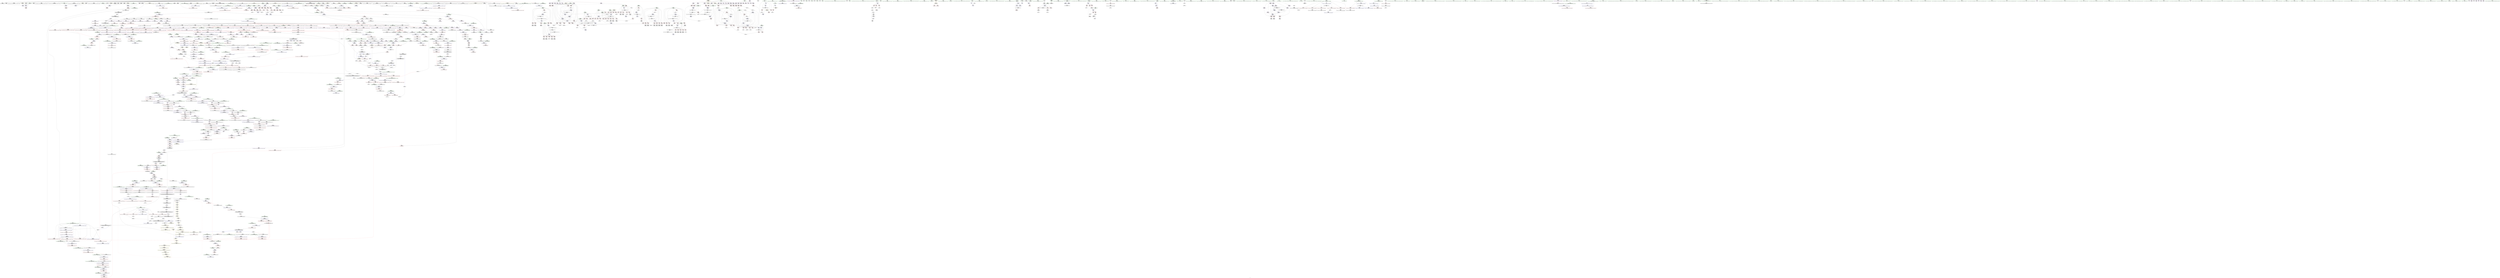 digraph "SVFG" {
	label="SVFG";

	Node0x561d940c7da0 [shape=record,color=grey,label="{NodeID: 0\nNullPtr|{|<s53>120}}"];
	Node0x561d940c7da0 -> Node0x561d9411c060[style=solid];
	Node0x561d940c7da0 -> Node0x561d9411c160[style=solid];
	Node0x561d940c7da0 -> Node0x561d9411c230[style=solid];
	Node0x561d940c7da0 -> Node0x561d9411c300[style=solid];
	Node0x561d940c7da0 -> Node0x561d9411c3d0[style=solid];
	Node0x561d940c7da0 -> Node0x561d9411c4a0[style=solid];
	Node0x561d940c7da0 -> Node0x561d9411c570[style=solid];
	Node0x561d940c7da0 -> Node0x561d9411c640[style=solid];
	Node0x561d940c7da0 -> Node0x561d9411c710[style=solid];
	Node0x561d940c7da0 -> Node0x561d9411c7e0[style=solid];
	Node0x561d940c7da0 -> Node0x561d9411c8b0[style=solid];
	Node0x561d940c7da0 -> Node0x561d9411c980[style=solid];
	Node0x561d940c7da0 -> Node0x561d9411ca50[style=solid];
	Node0x561d940c7da0 -> Node0x561d9411cb20[style=solid];
	Node0x561d940c7da0 -> Node0x561d9411cbf0[style=solid];
	Node0x561d940c7da0 -> Node0x561d9411ccc0[style=solid];
	Node0x561d940c7da0 -> Node0x561d9411cd90[style=solid];
	Node0x561d940c7da0 -> Node0x561d9411ce60[style=solid];
	Node0x561d940c7da0 -> Node0x561d9411cf30[style=solid];
	Node0x561d940c7da0 -> Node0x561d9411d000[style=solid];
	Node0x561d940c7da0 -> Node0x561d9411d0d0[style=solid];
	Node0x561d940c7da0 -> Node0x561d9411d1a0[style=solid];
	Node0x561d940c7da0 -> Node0x561d9411d270[style=solid];
	Node0x561d940c7da0 -> Node0x561d9411d340[style=solid];
	Node0x561d940c7da0 -> Node0x561d9411d410[style=solid];
	Node0x561d940c7da0 -> Node0x561d9411d4e0[style=solid];
	Node0x561d940c7da0 -> Node0x561d9411d5b0[style=solid];
	Node0x561d940c7da0 -> Node0x561d9411d680[style=solid];
	Node0x561d940c7da0 -> Node0x561d9411d750[style=solid];
	Node0x561d940c7da0 -> Node0x561d9411d820[style=solid];
	Node0x561d940c7da0 -> Node0x561d9411d8f0[style=solid];
	Node0x561d940c7da0 -> Node0x561d9411d9c0[style=solid];
	Node0x561d940c7da0 -> Node0x561d9411da90[style=solid];
	Node0x561d940c7da0 -> Node0x561d9411db60[style=solid];
	Node0x561d940c7da0 -> Node0x561d9411dc30[style=solid];
	Node0x561d940c7da0 -> Node0x561d9411dd00[style=solid];
	Node0x561d940c7da0 -> Node0x561d9411ddd0[style=solid];
	Node0x561d940c7da0 -> Node0x561d9411dea0[style=solid];
	Node0x561d940c7da0 -> Node0x561d9411df70[style=solid];
	Node0x561d940c7da0 -> Node0x561d9411e040[style=solid];
	Node0x561d940c7da0 -> Node0x561d9411e110[style=solid];
	Node0x561d940c7da0 -> Node0x561d9411e1e0[style=solid];
	Node0x561d940c7da0 -> Node0x561d9411e2b0[style=solid];
	Node0x561d940c7da0 -> Node0x561d9411e380[style=solid];
	Node0x561d940c7da0 -> Node0x561d9411e450[style=solid];
	Node0x561d940c7da0 -> Node0x561d9411e520[style=solid];
	Node0x561d940c7da0 -> Node0x561d94150b20[style=solid];
	Node0x561d940c7da0 -> Node0x561d94150bf0[style=solid];
	Node0x561d940c7da0 -> Node0x561d94150cc0[style=solid];
	Node0x561d940c7da0 -> Node0x561d94152fb0[style=solid];
	Node0x561d940c7da0 -> Node0x561d9417a520[style=solid];
	Node0x561d940c7da0 -> Node0x561d94181eb0[style=solid];
	Node0x561d940c7da0 -> Node0x561d94183830[style=solid];
	Node0x561d940c7da0:s53 -> Node0x561d94261ef0[style=solid,color=red];
	Node0x561d941200c0 [shape=record,color=red,label="{NodeID: 775\n797\<--570\n\<--haven\n_Z9solveCasev\n}"];
	Node0x561d941200c0 -> Node0x561d9417d9b0[style=solid];
	Node0x561d941167d0 [shape=record,color=black,label="{NodeID: 443\n1432\<--1318\n\<--this1\n_ZNSt6vectorIiSaIiEE17_M_realloc_insertIJiEEEvN9__gnu_cxx17__normal_iteratorIPiS1_EEDpOT_\n|{<s0>94}}"];
	Node0x561d941167d0:s0 -> Node0x561d94262600[style=solid,color=red];
	Node0x561d94156140 [shape=record,color=blue,label="{NodeID: 1218\n1917\<--1912\n__result.addr\<--__result\n_ZSt18uninitialized_copyISt13move_iteratorIPiES1_ET0_T_S4_S3_\n}"];
	Node0x561d94156140 -> Node0x561d94149830[style=dashed];
	Node0x561d940ebcc0 [shape=record,color=green,label="{NodeID: 111\n568\<--569\nk\<--k_field_insensitive\n_Z9solveCasev\n}"];
	Node0x561d940ebcc0 -> Node0x561d9411fb10[style=solid];
	Node0x561d940ebcc0 -> Node0x561d9411fbe0[style=solid];
	Node0x561d940ebcc0 -> Node0x561d9411fcb0[style=solid];
	Node0x561d940ebcc0 -> Node0x561d9414e830[style=solid];
	Node0x561d940ebcc0 -> Node0x561d9414e9d0[style=solid];
	Node0x561d94125af0 [shape=record,color=red,label="{NodeID: 886\n1345\<--1302\n\<--__elems_before\n_ZNSt6vectorIiSaIiEE17_M_realloc_insertIJiEEEvN9__gnu_cxx17__normal_iteratorIPiS1_EEDpOT_\n}"];
	Node0x561d9412c560 [shape=record,color=purple,label="{NodeID: 554\n906\<--33\n\<--.str.4\n_Z9solveCasev\n}"];
	Node0x561d94254010 [shape=record,color=black,label="{NodeID: 2436\n2057 = PHI(2135, )\n}"];
	Node0x561d94254010 -> Node0x561d9412a0d0[style=solid];
	Node0x561d9410efb0 [shape=record,color=green,label="{NodeID: 222\n1640\<--1641\n__first.addr\<--__first.addr_field_insensitive\n_ZSt34__uninitialized_move_if_noexcept_aIPiS0_SaIiEET0_T_S3_S2_RT1_\n}"];
	Node0x561d9410efb0 -> Node0x561d94147af0[style=solid];
	Node0x561d9410efb0 -> Node0x561d941544d0[style=solid];
	Node0x561d9414ad50 [shape=record,color=red,label="{NodeID: 997\n2149\<--2148\n\<--_M_current\n_ZNKSt13move_iteratorIPiE4baseEv\n}"];
	Node0x561d9414ad50 -> Node0x561d9412a820[style=solid];
	Node0x561d9417f4b0 [shape=record,color=grey,label="{NodeID: 1772\n625 = Binary(624, 623, )\n}"];
	Node0x561d9417f4b0 -> Node0x561d9414e420[style=solid];
	Node0x561d94131f90 [shape=record,color=purple,label="{NodeID: 665\n2148\<--2147\n_M_current\<--this1\n_ZNKSt13move_iteratorIPiE4baseEv\n}"];
	Node0x561d94131f90 -> Node0x561d9414ad50[style=solid];
	Node0x561d9425fea0 [shape=record,color=black,label="{NodeID: 2547\n398 = PHI()\n}"];
	Node0x561d9411d1a0 [shape=record,color=black,label="{NodeID: 333\n374\<--3\nlpad.val21\<--dummyVal\n_Z7parseviNSt7__cxx1112basic_stringIcSt11char_traitsIcESaIcEEE\n}"];
	Node0x561d941507e0 [shape=record,color=blue,label="{NodeID: 1108\n16\<--214\ncnum\<--\nmain\n}"];
	Node0x561d941507e0 -> Node0x561d941ca070[style=dashed];
	Node0x561d940a0c40 [shape=record,color=green,label="{NodeID: 1\n5\<--1\n\<--dummyObj\nCan only get source location for instruction, argument, global var or function.}"];
	Node0x561d94120190 [shape=record,color=red,label="{NodeID: 776\n832\<--570\n\<--haven\n_Z9solveCasev\n}"];
	Node0x561d94120190 -> Node0x561d94180830[style=solid];
	Node0x561d941168a0 [shape=record,color=black,label="{NodeID: 444\n1435\<--1318\n\<--this1\n_ZNSt6vectorIiSaIiEE17_M_realloc_insertIJiEEEvN9__gnu_cxx17__normal_iteratorIPiS1_EEDpOT_\n|{<s0>96}}"];
	Node0x561d941168a0:s0 -> Node0x561d94257f90[style=solid,color=red];
	Node0x561d94156210 [shape=record,color=blue,label="{NodeID: 1219\n1919\<--345\n__assignable\<--\n_ZSt18uninitialized_copyISt13move_iteratorIPiES1_ET0_T_S4_S3_\n}"];
	Node0x561d940ebd90 [shape=record,color=green,label="{NodeID: 112\n570\<--571\nhaven\<--haven_field_insensitive\n_Z9solveCasev\n}"];
	Node0x561d940ebd90 -> Node0x561d9411fd80[style=solid];
	Node0x561d940ebd90 -> Node0x561d9411fe50[style=solid];
	Node0x561d940ebd90 -> Node0x561d9411ff20[style=solid];
	Node0x561d940ebd90 -> Node0x561d9411fff0[style=solid];
	Node0x561d940ebd90 -> Node0x561d941200c0[style=solid];
	Node0x561d940ebd90 -> Node0x561d94120190[style=solid];
	Node0x561d940ebd90 -> Node0x561d94120260[style=solid];
	Node0x561d940ebd90 -> Node0x561d9414eaa0[style=solid];
	Node0x561d940ebd90 -> Node0x561d9414ede0[style=solid];
	Node0x561d940ebd90 -> Node0x561d9414ef80[style=solid];
	Node0x561d940ebd90 -> Node0x561d9414f870[style=solid];
	Node0x561d940ebd90 -> Node0x561d94150160[style=solid];
	Node0x561d94125bc0 [shape=record,color=red,label="{NodeID: 887\n1396\<--1302\n\<--__elems_before\n_ZNSt6vectorIiSaIiEE17_M_realloc_insertIJiEEEvN9__gnu_cxx17__normal_iteratorIPiS1_EEDpOT_\n}"];
	Node0x561d9412c630 [shape=record,color=purple,label="{NodeID: 555\n1319\<--35\n\<--.str.5\n_ZNSt6vectorIiSaIiEE17_M_realloc_insertIJiEEEvN9__gnu_cxx17__normal_iteratorIPiS1_EEDpOT_\n|{<s0>75}}"];
	Node0x561d9412c630:s0 -> Node0x561d942595c0[style=solid,color=red];
	Node0x561d94254150 [shape=record,color=black,label="{NodeID: 2437\n2080 = PHI(2091, )\n}"];
	Node0x561d94254150 -> Node0x561d9412a1a0[style=solid];
	Node0x561d9410f080 [shape=record,color=green,label="{NodeID: 223\n1642\<--1643\n__last.addr\<--__last.addr_field_insensitive\n_ZSt34__uninitialized_move_if_noexcept_aIPiS0_SaIiEET0_T_S3_S2_RT1_\n}"];
	Node0x561d9410f080 -> Node0x561d94147bc0[style=solid];
	Node0x561d9410f080 -> Node0x561d941545a0[style=solid];
	Node0x561d9414ae20 [shape=record,color=red,label="{NodeID: 998\n2160\<--2154\nthis1\<--this.addr\n_ZNSt13move_iteratorIPiEC2ES0_\n}"];
	Node0x561d9414ae20 -> Node0x561d94132060[style=solid];
	Node0x561d9417f630 [shape=record,color=grey,label="{NodeID: 1773\n2111 = Binary(2110, 1054, )\n}"];
	Node0x561d9417f630 -> Node0x561d94157660[style=solid];
	Node0x561d94132060 [shape=record,color=purple,label="{NodeID: 666\n2161\<--2160\n_M_current\<--this1\n_ZNSt13move_iteratorIPiEC2ES0_\n}"];
	Node0x561d94132060 -> Node0x561d94157b40[style=solid];
	Node0x561d9425ff70 [shape=record,color=black,label="{NodeID: 2548\n522 = PHI()\n}"];
	Node0x561d9425ff70 -> Node0x561d94181730[style=solid];
	Node0x561d9411d270 [shape=record,color=black,label="{NodeID: 334\n404\<--3\n\<--dummyVal\n_ZStplIcSt11char_traitsIcESaIcEENSt7__cxx1112basic_stringIT_T0_T1_EERKS8_PKS5_\n}"];
	Node0x561d941508b0 [shape=record,color=blue,label="{NodeID: 1109\n16\<--935\ncnum\<--inc\nmain\n}"];
	Node0x561d941508b0 -> Node0x561d941ca070[style=dashed];
	Node0x561d940cb6f0 [shape=record,color=green,label="{NodeID: 2\n7\<--1\n.str\<--dummyObj\nGlob }"];
	Node0x561d94120260 [shape=record,color=red,label="{NodeID: 777\n868\<--570\n\<--haven\n_Z9solveCasev\n}"];
	Node0x561d94120260 -> Node0x561d9417beb0[style=solid];
	Node0x561d94116970 [shape=record,color=black,label="{NodeID: 445\n1436\<--1318\n\<--this1\n_ZNSt6vectorIiSaIiEE17_M_realloc_insertIJiEEEvN9__gnu_cxx17__normal_iteratorIPiS1_EEDpOT_\n}"];
	Node0x561d94116970 -> Node0x561d9412e9f0[style=solid];
	Node0x561d94116970 -> Node0x561d9412eac0[style=solid];
	Node0x561d941562e0 [shape=record,color=blue, style = dotted,label="{NodeID: 1220\n2182\<--2184\noffset_0\<--dummyVal\n_ZSt18uninitialized_copyISt13move_iteratorIPiES1_ET0_T_S4_S3_\n}"];
	Node0x561d941562e0 -> Node0x561d94149900[style=dashed];
	Node0x561d940ebe60 [shape=record,color=green,label="{NodeID: 113\n572\<--573\ncscore\<--cscore_field_insensitive\n_Z9solveCasev\n}"];
	Node0x561d940ebe60 -> Node0x561d94120330[style=solid];
	Node0x561d940ebe60 -> Node0x561d94120400[style=solid];
	Node0x561d940ebe60 -> Node0x561d941204d0[style=solid];
	Node0x561d940ebe60 -> Node0x561d941205a0[style=solid];
	Node0x561d940ebe60 -> Node0x561d94120670[style=solid];
	Node0x561d940ebe60 -> Node0x561d9414eb70[style=solid];
	Node0x561d940ebe60 -> Node0x561d9414f050[style=solid];
	Node0x561d940ebe60 -> Node0x561d9414f940[style=solid];
	Node0x561d940ebe60 -> Node0x561d94150230[style=solid];
	Node0x561d941c4dc0 [shape=record,color=yellow,style=double,label="{NodeID: 1995\n213V_1 = ENCHI(MR_213V_0)\npts\{18980000 \}\nFun[_ZSt32__make_move_if_noexcept_iteratorIiSt13move_iteratorIPiEET0_PT_]|{<s0>127}}"];
	Node0x561d941c4dc0:s0 -> Node0x561d94157b40[style=dashed,color=red];
	Node0x561d94125c90 [shape=record,color=red,label="{NodeID: 888\n1339\<--1306\n\<--__new_start\n_ZNSt6vectorIiSaIiEE17_M_realloc_insertIJiEEEvN9__gnu_cxx17__normal_iteratorIPiS1_EEDpOT_\n}"];
	Node0x561d94125c90 -> Node0x561d94152ee0[style=solid];
	Node0x561d9412c700 [shape=record,color=purple,label="{NodeID: 556\n473\<--472\n_M_impl\<--\n_ZNSt6vectorIiSaIiEED2Ev\n}"];
	Node0x561d94254290 [shape=record,color=black,label="{NodeID: 2438\n2167 = PHI(1695, )\n1st arg _ZN9__gnu_cxx13new_allocatorIiE7destroyIiEEvPT_ }"];
	Node0x561d94254290 -> Node0x561d94157ce0[style=solid];
	Node0x561d9410f150 [shape=record,color=green,label="{NodeID: 224\n1644\<--1645\n__result.addr\<--__result.addr_field_insensitive\n_ZSt34__uninitialized_move_if_noexcept_aIPiS0_SaIiEET0_T_S3_S2_RT1_\n}"];
	Node0x561d9410f150 -> Node0x561d94147c90[style=solid];
	Node0x561d9410f150 -> Node0x561d94154670[style=solid];
	Node0x561d9414aef0 [shape=record,color=red,label="{NodeID: 999\n2162\<--2156\n\<--__i.addr\n_ZNSt13move_iteratorIPiEC2ES0_\n}"];
	Node0x561d9414aef0 -> Node0x561d94157b40[style=solid];
	Node0x561d9417f7b0 [shape=record,color=grey,label="{NodeID: 1774\n2121 = Binary(1054, 2120, )\n}"];
	Node0x561d94132130 [shape=record,color=purple,label="{NodeID: 667\n605\<--18\nadd.ptr\<--c\n_Z9solveCasev\n}"];
	Node0x561d942600a0 [shape=record,color=black,label="{NodeID: 2549\n593 = PHI()\n}"];
	Node0x561d9411d340 [shape=record,color=black,label="{NodeID: 335\n405\<--3\n\<--dummyVal\n_ZStplIcSt11char_traitsIcESaIcEENSt7__cxx1112basic_stringIT_T0_T1_EERKS8_PKS5_\n}"];
	Node0x561d9411d340 -> Node0x561d9414d720[style=solid];
	Node0x561d94150980 [shape=record,color=blue,label="{NodeID: 1110\n947\<--946\nthis.addr\<--this\n_ZNSt12_Vector_baseIiSaIiEEC2Ev\n}"];
	Node0x561d94150980 -> Node0x561d94123730[style=dashed];
	Node0x561d940cbe40 [shape=record,color=green,label="{NodeID: 3\n11\<--1\nstdin\<--dummyObj\nGlob }"];
	Node0x561d94120330 [shape=record,color=red,label="{NodeID: 778\n722\<--572\n\<--cscore\n_Z9solveCasev\n}"];
	Node0x561d94120330 -> Node0x561d9417e730[style=solid];
	Node0x561d94116a40 [shape=record,color=black,label="{NodeID: 446\n1440\<--1318\n\<--this1\n_ZNSt6vectorIiSaIiEE17_M_realloc_insertIJiEEEvN9__gnu_cxx17__normal_iteratorIPiS1_EEDpOT_\n}"];
	Node0x561d94116a40 -> Node0x561d9412eb90[style=solid];
	Node0x561d94116a40 -> Node0x561d9412ec60[style=solid];
	Node0x561d941563b0 [shape=record,color=blue, style = dotted,label="{NodeID: 1221\n2185\<--2187\noffset_0\<--dummyVal\n_ZSt18uninitialized_copyISt13move_iteratorIPiES1_ET0_T_S4_S3_\n}"];
	Node0x561d941563b0 -> Node0x561d941499d0[style=dashed];
	Node0x561d9410f4a0 [shape=record,color=green,label="{NodeID: 114\n574\<--575\nturns\<--turns_field_insensitive\n_Z9solveCasev\n}"];
	Node0x561d9410f4a0 -> Node0x561d94120740[style=solid];
	Node0x561d9410f4a0 -> Node0x561d94120810[style=solid];
	Node0x561d9410f4a0 -> Node0x561d941208e0[style=solid];
	Node0x561d9410f4a0 -> Node0x561d941209b0[style=solid];
	Node0x561d9410f4a0 -> Node0x561d94120a80[style=solid];
	Node0x561d9410f4a0 -> Node0x561d94120b50[style=solid];
	Node0x561d9410f4a0 -> Node0x561d9414ec40[style=solid];
	Node0x561d9410f4a0 -> Node0x561d9414f120[style=solid];
	Node0x561d9410f4a0 -> Node0x561d9414fa10[style=solid];
	Node0x561d9410f4a0 -> Node0x561d94150300[style=solid];
	Node0x561d94125d60 [shape=record,color=red,label="{NodeID: 889\n1344\<--1306\n\<--__new_start\n_ZNSt6vectorIiSaIiEE17_M_realloc_insertIJiEEEvN9__gnu_cxx17__normal_iteratorIPiS1_EEDpOT_\n}"];
	Node0x561d94125d60 -> Node0x561d94132610[style=solid];
	Node0x561d9412c7d0 [shape=record,color=purple,label="{NodeID: 557\n474\<--472\n_M_start\<--\n_ZNSt6vectorIiSaIiEED2Ev\n}"];
	Node0x561d9412c7d0 -> Node0x561d94135120[style=solid];
	Node0x561d942543d0 [shape=record,color=black,label="{NodeID: 2439\n1291 = PHI(1208, )\n0th arg _ZNSt6vectorIiSaIiEE17_M_realloc_insertIJiEEEvN9__gnu_cxx17__normal_iteratorIPiS1_EEDpOT_ }"];
	Node0x561d942543d0 -> Node0x561d94152a00[style=solid];
	Node0x561d9410f220 [shape=record,color=green,label="{NodeID: 225\n1646\<--1647\n__alloc.addr\<--__alloc.addr_field_insensitive\n_ZSt34__uninitialized_move_if_noexcept_aIPiS0_SaIiEET0_T_S3_S2_RT1_\n}"];
	Node0x561d9410f220 -> Node0x561d94147d60[style=solid];
	Node0x561d9410f220 -> Node0x561d94154740[style=solid];
	Node0x561d9414afc0 [shape=record,color=red,label="{NodeID: 1000\n2174\<--2168\nthis1\<--this.addr\n_ZN9__gnu_cxx13new_allocatorIiE7destroyIiEEvPT_\n}"];
	Node0x561d9417f930 [shape=record,color=grey,label="{NodeID: 1775\n2110 = Binary(2108, 2109, )\n}"];
	Node0x561d9417f930 -> Node0x561d9417f630[style=solid];
	Node0x561d94132200 [shape=record,color=purple,label="{NodeID: 668\n637\<--18\nadd.ptr12\<--c\n_Z9solveCasev\n}"];
	Node0x561d94260170 [shape=record,color=black,label="{NodeID: 2550\n615 = PHI()\n}"];
	Node0x561d9411d410 [shape=record,color=black,label="{NodeID: 336\n407\<--3\n\<--dummyVal\n_ZStplIcSt11char_traitsIcESaIcEENSt7__cxx1112basic_stringIT_T0_T1_EERKS8_PKS5_\n}"];
	Node0x561d9411d410 -> Node0x561d9414d7f0[style=solid];
	Node0x561d94150a50 [shape=record,color=blue,label="{NodeID: 1111\n970\<--969\nthis.addr\<--this\n_ZNSt12_Vector_baseIiSaIiEE12_Vector_implC2Ev\n}"];
	Node0x561d94150a50 -> Node0x561d94123800[style=dashed];
	Node0x561d940cbf00 [shape=record,color=green,label="{NodeID: 4\n12\<--1\n.str.1\<--dummyObj\nGlob }"];
	Node0x561d94120400 [shape=record,color=red,label="{NodeID: 779\n804\<--572\n\<--cscore\n_Z9solveCasev\n}"];
	Node0x561d94120400 -> Node0x561d9417d830[style=solid];
	Node0x561d94116b10 [shape=record,color=black,label="{NodeID: 447\n1444\<--1318\n\<--this1\n_ZNSt6vectorIiSaIiEE17_M_realloc_insertIJiEEEvN9__gnu_cxx17__normal_iteratorIPiS1_EEDpOT_\n}"];
	Node0x561d94116b10 -> Node0x561d9412ed30[style=solid];
	Node0x561d94116b10 -> Node0x561d9412ee00[style=solid];
	Node0x561d94156480 [shape=record,color=blue,label="{NodeID: 1222\n1965\<--1952\ncoerce.dive\<--__first.coerce\n_ZNSt20__uninitialized_copyILb1EE13__uninit_copyISt13move_iteratorIPiES3_EET0_T_S6_S5_\n}"];
	Node0x561d94156480 -> Node0x561d9414b3d0[style=dashed];
	Node0x561d9410f530 [shape=record,color=green,label="{NodeID: 115\n576\<--577\ntoget\<--toget_field_insensitive\n_Z9solveCasev\n}"];
	Node0x561d9410f530 -> Node0x561d94120c20[style=solid];
	Node0x561d9410f530 -> Node0x561d94120cf0[style=solid];
	Node0x561d9410f530 -> Node0x561d9414ed10[style=solid];
	Node0x561d9410f530 -> Node0x561d9414fbb0[style=solid];
	Node0x561d94125e30 [shape=record,color=red,label="{NodeID: 890\n1359\<--1306\n\<--__new_start\n_ZNSt6vectorIiSaIiEE17_M_realloc_insertIJiEEEvN9__gnu_cxx17__normal_iteratorIPiS1_EEDpOT_\n|{<s0>83}}"];
	Node0x561d94125e30:s0 -> Node0x561d94262300[style=solid,color=red];
	Node0x561d9412c8a0 [shape=record,color=purple,label="{NodeID: 558\n477\<--476\n_M_impl2\<--\n_ZNSt6vectorIiSaIiEED2Ev\n}"];
	Node0x561d94254510 [shape=record,color=black,label="{NodeID: 2440\n1292 = PHI(1248, )\n1st arg _ZNSt6vectorIiSaIiEE17_M_realloc_insertIJiEEEvN9__gnu_cxx17__normal_iteratorIPiS1_EEDpOT_ }"];
	Node0x561d94254510 -> Node0x561d94152930[style=solid];
	Node0x561d9410f2f0 [shape=record,color=green,label="{NodeID: 226\n1648\<--1649\nagg.tmp\<--agg.tmp_field_insensitive\n_ZSt34__uninitialized_move_if_noexcept_aIPiS0_SaIiEET0_T_S3_S2_RT1_\n}"];
	Node0x561d9410f2f0 -> Node0x561d9412f960[style=solid];
	Node0x561d9410f2f0 -> Node0x561d9412fa30[style=solid];
	Node0x561d9414b090 [shape=record,color=red,label="{NodeID: 1001\n2178\<--2177\ndummyVal\<--offset_0\n_ZSt22__uninitialized_copy_aISt13move_iteratorIPiES1_iET0_T_S4_S3_RSaIT1_E\n}"];
	Node0x561d9414b090 -> Node0x561d94155d30[style=solid];
	Node0x561d9417fab0 [shape=record,color=grey,label="{NodeID: 1776\n1844 = Binary(1843, 1054, )\n}"];
	Node0x561d941322d0 [shape=record,color=purple,label="{NodeID: 669\n609\<--21\nadd.ptr2\<--s\n_Z9solveCasev\n}"];
	Node0x561d94260240 [shape=record,color=black,label="{NodeID: 2551\n622 = PHI()\n}"];
	Node0x561d9411d4e0 [shape=record,color=black,label="{NodeID: 337\n416\<--3\nlpad.val\<--dummyVal\n_ZStplIcSt11char_traitsIcESaIcEENSt7__cxx1112basic_stringIT_T0_T1_EERKS8_PKS5_\n}"];
	Node0x561d94150b20 [shape=record,color=blue, style = dotted,label="{NodeID: 1112\n978\<--3\n_M_start\<--dummyVal\n_ZNSt12_Vector_baseIiSaIiEE12_Vector_implC2Ev\n}"];
	Node0x561d940cbfc0 [shape=record,color=green,label="{NodeID: 5\n29\<--1\n.str.2\<--dummyObj\nGlob }"];
	Node0x561d941204d0 [shape=record,color=red,label="{NodeID: 780\n875\<--572\n\<--cscore\n_Z9solveCasev\n}"];
	Node0x561d941204d0 -> Node0x561d9417c030[style=solid];
	Node0x561d94116be0 [shape=record,color=black,label="{NodeID: 448\n1454\<--1318\n\<--this1\n_ZNSt6vectorIiSaIiEE17_M_realloc_insertIJiEEEvN9__gnu_cxx17__normal_iteratorIPiS1_EEDpOT_\n}"];
	Node0x561d94116be0 -> Node0x561d9412eed0[style=solid];
	Node0x561d94116be0 -> Node0x561d9412efa0[style=solid];
	Node0x561d94156550 [shape=record,color=blue,label="{NodeID: 1223\n1967\<--1953\ncoerce.dive1\<--__last.coerce\n_ZNSt20__uninitialized_copyILb1EE13__uninit_copyISt13move_iteratorIPiES3_EET0_T_S6_S5_\n}"];
	Node0x561d94156550 -> Node0x561d9414b4a0[style=dashed];
	Node0x561d9410f600 [shape=record,color=green,label="{NodeID: 116\n578\<--579\nk32\<--k32_field_insensitive\n_Z9solveCasev\n}"];
	Node0x561d9410f600 -> Node0x561d94120dc0[style=solid];
	Node0x561d9410f600 -> Node0x561d94120e90[style=solid];
	Node0x561d9410f600 -> Node0x561d94120f60[style=solid];
	Node0x561d9410f600 -> Node0x561d94121030[style=solid];
	Node0x561d9410f600 -> Node0x561d94121100[style=solid];
	Node0x561d9410f600 -> Node0x561d941211d0[style=solid];
	Node0x561d9410f600 -> Node0x561d941212a0[style=solid];
	Node0x561d9410f600 -> Node0x561d94121370[style=solid];
	Node0x561d9410f600 -> Node0x561d9414eeb0[style=solid];
	Node0x561d9410f600 -> Node0x561d9414f2c0[style=solid];
	Node0x561d94125f00 [shape=record,color=red,label="{NodeID: 891\n1395\<--1306\n\<--__new_start\n_ZNSt6vectorIiSaIiEE17_M_realloc_insertIJiEEEvN9__gnu_cxx17__normal_iteratorIPiS1_EEDpOT_\n}"];
	Node0x561d94125f00 -> Node0x561d941326e0[style=solid];
	Node0x561d9412c970 [shape=record,color=purple,label="{NodeID: 559\n478\<--476\n_M_finish\<--\n_ZNSt6vectorIiSaIiEED2Ev\n}"];
	Node0x561d9412c970 -> Node0x561d941351f0[style=solid];
	Node0x561d94254650 [shape=record,color=black,label="{NodeID: 2441\n1293 = PHI(1246, )\n2nd arg _ZNSt6vectorIiSaIiEE17_M_realloc_insertIJiEEEvN9__gnu_cxx17__normal_iteratorIPiS1_EEDpOT_ }"];
	Node0x561d94254650 -> Node0x561d94152ad0[style=solid];
	Node0x561d9410f3c0 [shape=record,color=green,label="{NodeID: 227\n1650\<--1651\nagg.tmp1\<--agg.tmp1_field_insensitive\n_ZSt34__uninitialized_move_if_noexcept_aIPiS0_SaIiEET0_T_S3_S2_RT1_\n}"];
	Node0x561d9410f3c0 -> Node0x561d9412fb00[style=solid];
	Node0x561d9410f3c0 -> Node0x561d9412fbd0[style=solid];
	Node0x561d9414b160 [shape=record,color=red,label="{NodeID: 1002\n2181\<--2180\ndummyVal\<--offset_0\n_ZSt22__uninitialized_copy_aISt13move_iteratorIPiES1_iET0_T_S4_S3_RSaIT1_E\n}"];
	Node0x561d9414b160 -> Node0x561d94155e00[style=solid];
	Node0x561d9417fc30 [shape=record,color=grey,label="{NodeID: 1777\n740 = Binary(739, 214, )\n}"];
	Node0x561d9417fc30 -> Node0x561d9414f2c0[style=solid];
	Node0x561d941323a0 [shape=record,color=purple,label="{NodeID: 670\n641\<--21\nadd.ptr14\<--s\n_Z9solveCasev\n}"];
	Node0x561d94260340 [shape=record,color=black,label="{NodeID: 2552\n647 = PHI()\n}"];
	Node0x561d9411d5b0 [shape=record,color=black,label="{NodeID: 338\n417\<--3\nlpad.val1\<--dummyVal\n_ZStplIcSt11char_traitsIcESaIcEENSt7__cxx1112basic_stringIT_T0_T1_EERKS8_PKS5_\n}"];
	Node0x561d94150bf0 [shape=record,color=blue, style = dotted,label="{NodeID: 1113\n980\<--3\n_M_finish\<--dummyVal\n_ZNSt12_Vector_baseIiSaIiEE12_Vector_implC2Ev\n}"];
	Node0x561d940cc080 [shape=record,color=green,label="{NodeID: 6\n31\<--1\n.str.3\<--dummyObj\nGlob }"];
	Node0x561d941205a0 [shape=record,color=red,label="{NodeID: 781\n892\<--572\n\<--cscore\n_Z9solveCasev\n}"];
	Node0x561d941205a0 -> Node0x561d941824b0[style=solid];
	Node0x561d94116cb0 [shape=record,color=black,label="{NodeID: 449\n1459\<--1318\n\<--this1\n_ZNSt6vectorIiSaIiEE17_M_realloc_insertIJiEEEvN9__gnu_cxx17__normal_iteratorIPiS1_EEDpOT_\n}"];
	Node0x561d94116cb0 -> Node0x561d9412f070[style=solid];
	Node0x561d94116cb0 -> Node0x561d9412f140[style=solid];
	Node0x561d94156620 [shape=record,color=blue,label="{NodeID: 1224\n1959\<--1954\n__result.addr\<--__result\n_ZNSt20__uninitialized_copyILb1EE13__uninit_copyISt13move_iteratorIPiES3_EET0_T_S6_S5_\n}"];
	Node0x561d94156620 -> Node0x561d94149aa0[style=dashed];
	Node0x561d9410f6d0 [shape=record,color=green,label="{NodeID: 117\n580\<--581\nmaxscore\<--maxscore_field_insensitive\n_Z9solveCasev\n}"];
	Node0x561d9410f6d0 -> Node0x561d94121440[style=solid];
	Node0x561d9410f6d0 -> Node0x561d9414f390[style=solid];
	Node0x561d9410f6d0 -> Node0x561d9414f6d0[style=solid];
	Node0x561d94125fd0 [shape=record,color=red,label="{NodeID: 892\n1410\<--1306\n\<--__new_start\n_ZNSt6vectorIiSaIiEE17_M_realloc_insertIJiEEEvN9__gnu_cxx17__normal_iteratorIPiS1_EEDpOT_\n|{<s0>91}}"];
	Node0x561d94125fd0:s0 -> Node0x561d94261830[style=solid,color=red];
	Node0x561d9412ca40 [shape=record,color=purple,label="{NodeID: 560\n951\<--950\n_M_impl\<--this1\n_ZNSt12_Vector_baseIiSaIiEEC2Ev\n|{<s0>52}}"];
	Node0x561d9412ca40:s0 -> Node0x561d94254f00[style=solid,color=red];
	Node0x561d94254790 [shape=record,color=black,label="{NodeID: 2442\n1910 = PHI(1888, )\n0th arg _ZSt18uninitialized_copyISt13move_iteratorIPiES1_ET0_T_S4_S3_ }"];
	Node0x561d94254790 -> Node0x561d94155fa0[style=solid];
	Node0x561d94117800 [shape=record,color=green,label="{NodeID: 228\n1658\<--1659\n_ZSt32__make_move_if_noexcept_iteratorIiSt13move_iteratorIPiEET0_PT_\<--_ZSt32__make_move_if_noexcept_iteratorIiSt13move_iteratorIPiEET0_PT__field_insensitive\n}"];
	Node0x561d9414b230 [shape=record,color=red,label="{NodeID: 1003\n2184\<--2183\ndummyVal\<--offset_0\n_ZSt18uninitialized_copyISt13move_iteratorIPiES1_ET0_T_S4_S3_\n}"];
	Node0x561d9414b230 -> Node0x561d941562e0[style=solid];
	Node0x561d9417fdb0 [shape=record,color=grey,label="{NodeID: 1778\n315 = Binary(5, 314, )\n}"];
	Node0x561d9417fdb0 -> Node0x561d9417a6b0[style=solid];
	Node0x561d94132470 [shape=record,color=purple,label="{NodeID: 671\n613\<--24\nadd.ptr4\<--t\n_Z9solveCasev\n}"];
	Node0x561d94260440 [shape=record,color=black,label="{NodeID: 2553\n907 = PHI()\n}"];
	Node0x561d9411d680 [shape=record,color=black,label="{NodeID: 339\n433\<--3\n\<--dummyVal\n_ZNSt6vectorIiSaIiEEC2Ev\n}"];
	Node0x561d94150cc0 [shape=record,color=blue, style = dotted,label="{NodeID: 1114\n982\<--3\n_M_end_of_storage\<--dummyVal\n_ZNSt12_Vector_baseIiSaIiEE12_Vector_implC2Ev\n}"];
	Node0x561d940cc140 [shape=record,color=green,label="{NodeID: 7\n33\<--1\n.str.4\<--dummyObj\nGlob }"];
	Node0x561d94120670 [shape=record,color=red,label="{NodeID: 782\n896\<--572\n\<--cscore\n_Z9solveCasev\n}"];
	Node0x561d94120670 -> Node0x561d941504a0[style=solid];
	Node0x561d94116d80 [shape=record,color=black,label="{NodeID: 450\n1466\<--1318\n\<--this1\n_ZNSt6vectorIiSaIiEE17_M_realloc_insertIJiEEEvN9__gnu_cxx17__normal_iteratorIPiS1_EEDpOT_\n}"];
	Node0x561d94116d80 -> Node0x561d9412f210[style=solid];
	Node0x561d94116d80 -> Node0x561d9412f2e0[style=solid];
	Node0x561d941566f0 [shape=record,color=blue, style = dotted,label="{NodeID: 1225\n2188\<--2190\noffset_0\<--dummyVal\n_ZNSt20__uninitialized_copyILb1EE13__uninit_copyISt13move_iteratorIPiES3_EET0_T_S6_S5_\n}"];
	Node0x561d941566f0 -> Node0x561d94149b70[style=dashed];
	Node0x561d9410f7a0 [shape=record,color=green,label="{NodeID: 118\n582\<--583\nidx\<--idx_field_insensitive\n_Z9solveCasev\n}"];
	Node0x561d9410f7a0 -> Node0x561d94121510[style=solid];
	Node0x561d9410f7a0 -> Node0x561d941215e0[style=solid];
	Node0x561d9410f7a0 -> Node0x561d941216b0[style=solid];
	Node0x561d9410f7a0 -> Node0x561d94121780[style=solid];
	Node0x561d9410f7a0 -> Node0x561d94121850[style=solid];
	Node0x561d9410f7a0 -> Node0x561d9414f460[style=solid];
	Node0x561d9410f7a0 -> Node0x561d9414f600[style=solid];
	Node0x561d941260a0 [shape=record,color=red,label="{NodeID: 893\n1417\<--1306\n\<--__new_start\n_ZNSt6vectorIiSaIiEE17_M_realloc_insertIJiEEEvN9__gnu_cxx17__normal_iteratorIPiS1_EEDpOT_\n|{<s0>92}}"];
	Node0x561d941260a0:s0 -> Node0x561d94258b10[style=solid,color=red];
	Node0x561d9412cb10 [shape=record,color=purple,label="{NodeID: 561\n978\<--973\n_M_start\<--this1\n_ZNSt12_Vector_baseIiSaIiEE12_Vector_implC2Ev\n}"];
	Node0x561d9412cb10 -> Node0x561d94150b20[style=solid];
	Node0x561d942548d0 [shape=record,color=black,label="{NodeID: 2443\n1911 = PHI(1890, )\n1st arg _ZSt18uninitialized_copyISt13move_iteratorIPiES1_ET0_T_S4_S3_ }"];
	Node0x561d942548d0 -> Node0x561d94156070[style=solid];
	Node0x561d94117900 [shape=record,color=green,label="{NodeID: 229\n1673\<--1674\n_ZSt22__uninitialized_copy_aISt13move_iteratorIPiES1_iET0_T_S4_S3_RSaIT1_E\<--_ZSt22__uninitialized_copy_aISt13move_iteratorIPiES1_iET0_T_S4_S3_RSaIT1_E_field_insensitive\n}"];
	Node0x561d9414b300 [shape=record,color=red,label="{NodeID: 1004\n2187\<--2186\ndummyVal\<--offset_0\n_ZSt18uninitialized_copyISt13move_iteratorIPiES1_ET0_T_S4_S3_\n}"];
	Node0x561d9414b300 -> Node0x561d941563b0[style=solid];
	Node0x561d9417ff30 [shape=record,color=grey,label="{NodeID: 1779\n56 = Binary(53, 55, )\n}"];
	Node0x561d9417ff30 -> Node0x561d9417b1f0[style=solid];
	Node0x561d94132540 [shape=record,color=purple,label="{NodeID: 672\n645\<--24\nadd.ptr16\<--t\n_Z9solveCasev\n}"];
	Node0x561d94260540 [shape=record,color=black,label="{NodeID: 2554\n1587 = PHI(1676, )\n}"];
	Node0x561d94260540 -> Node0x561d94147540[style=solid];
	Node0x561d9411d750 [shape=record,color=black,label="{NodeID: 340\n434\<--3\n\<--dummyVal\n_ZNSt6vectorIiSaIiEEC2Ev\n|{<s0>36}}"];
	Node0x561d9411d750:s0 -> Node0x561d942598f0[style=solid,color=red];
	Node0x561d94150d90 [shape=record,color=blue,label="{NodeID: 1115\n987\<--986\nthis.addr\<--this\n_ZNSaIiEC2Ev\n}"];
	Node0x561d94150d90 -> Node0x561d941238d0[style=dashed];
	Node0x561d940cc200 [shape=record,color=green,label="{NodeID: 8\n35\<--1\n.str.5\<--dummyObj\nGlob }"];
	Node0x561d94120740 [shape=record,color=red,label="{NodeID: 783\n690\<--574\n\<--turns\n_Z9solveCasev\n}"];
	Node0x561d94120740 -> Node0x561d94182030[style=solid];
	Node0x561d94116e50 [shape=record,color=black,label="{NodeID: 451\n1343\<--1342\n\<--_M_impl\n_ZNSt6vectorIiSaIiEE17_M_realloc_insertIJiEEEvN9__gnu_cxx17__normal_iteratorIPiS1_EEDpOT_\n|{<s0>80}}"];
	Node0x561d94116e50:s0 -> Node0x561d9425bda0[style=solid,color=red];
	Node0x561d941567c0 [shape=record,color=blue, style = dotted,label="{NodeID: 1226\n2191\<--2193\noffset_0\<--dummyVal\n_ZNSt20__uninitialized_copyILb1EE13__uninit_copyISt13move_iteratorIPiES3_EET0_T_S6_S5_\n}"];
	Node0x561d941567c0 -> Node0x561d94149c40[style=dashed];
	Node0x561d9410f870 [shape=record,color=green,label="{NodeID: 119\n584\<--585\nk63\<--k63_field_insensitive\n_Z9solveCasev\n}"];
	Node0x561d9410f870 -> Node0x561d94121920[style=solid];
	Node0x561d9410f870 -> Node0x561d941219f0[style=solid];
	Node0x561d9410f870 -> Node0x561d94121ac0[style=solid];
	Node0x561d9410f870 -> Node0x561d94121b90[style=solid];
	Node0x561d9410f870 -> Node0x561d94121c60[style=solid];
	Node0x561d9410f870 -> Node0x561d94121d30[style=solid];
	Node0x561d9410f870 -> Node0x561d94121e00[style=solid];
	Node0x561d9410f870 -> Node0x561d9414f530[style=solid];
	Node0x561d9410f870 -> Node0x561d9414f7a0[style=solid];
	Node0x561d94126170 [shape=record,color=red,label="{NodeID: 894\n1453\<--1306\n\<--__new_start\n_ZNSt6vectorIiSaIiEE17_M_realloc_insertIJiEEEvN9__gnu_cxx17__normal_iteratorIPiS1_EEDpOT_\n}"];
	Node0x561d94126170 -> Node0x561d94153630[style=solid];
	Node0x561d9412cbe0 [shape=record,color=purple,label="{NodeID: 562\n980\<--973\n_M_finish\<--this1\n_ZNSt12_Vector_baseIiSaIiEE12_Vector_implC2Ev\n}"];
	Node0x561d9412cbe0 -> Node0x561d94150bf0[style=solid];
	Node0x561d94254a10 [shape=record,color=black,label="{NodeID: 2444\n1912 = PHI(1886, )\n2nd arg _ZSt18uninitialized_copyISt13move_iteratorIPiES1_ET0_T_S4_S3_ }"];
	Node0x561d94254a10 -> Node0x561d94156140[style=solid];
	Node0x561d94117a00 [shape=record,color=green,label="{NodeID: 230\n1678\<--1679\nthis.addr\<--this.addr_field_insensitive\n_ZNK9__gnu_cxx17__normal_iteratorIPiSt6vectorIiSaIiEEE4baseEv\n}"];
	Node0x561d94117a00 -> Node0x561d94147fd0[style=solid];
	Node0x561d94117a00 -> Node0x561d941549b0[style=solid];
	Node0x561d9414b3d0 [shape=record,color=red,label="{NodeID: 1005\n2190\<--2189\ndummyVal\<--offset_0\n_ZNSt20__uninitialized_copyILb1EE13__uninit_copyISt13move_iteratorIPiES3_EET0_T_S6_S5_\n}"];
	Node0x561d9414b3d0 -> Node0x561d941566f0[style=solid];
	Node0x561d941800b0 [shape=record,color=grey,label="{NodeID: 1780\n55 = Binary(54, 51, )\n}"];
	Node0x561d941800b0 -> Node0x561d9417ff30[style=solid];
	Node0x561d94132610 [shape=record,color=purple,label="{NodeID: 673\n1346\<--1344\nadd.ptr\<--\n_ZNSt6vectorIiSaIiEE17_M_realloc_insertIJiEEEvN9__gnu_cxx17__normal_iteratorIPiS1_EEDpOT_\n|{<s0>80}}"];
	Node0x561d94132610:s0 -> Node0x561d94260db0[style=solid,color=red];
	Node0x561d94260770 [shape=record,color=black,label="{NodeID: 2555\n1590 = PHI(1676, )\n}"];
	Node0x561d94260770 -> Node0x561d94147610[style=solid];
	Node0x561d9411d820 [shape=record,color=black,label="{NodeID: 341\n492\<--3\n\<--dummyVal\n_ZNSt6vectorIiSaIiEED2Ev\n}"];
	Node0x561d94150e60 [shape=record,color=blue,label="{NodeID: 1116\n998\<--997\nthis.addr\<--this\n_ZN9__gnu_cxx13new_allocatorIiEC2Ev\n}"];
	Node0x561d94150e60 -> Node0x561d941239a0[style=dashed];
	Node0x561d940cc2c0 [shape=record,color=green,label="{NodeID: 9\n46\<--1\n\<--dummyObj\nCan only get source location for instruction, argument, global var or function.}"];
	Node0x561d941d9070 [shape=record,color=black,label="{NodeID: 1891\nMR_135V_3 = PHI(MR_135V_4, MR_135V_2, )\npts\{563 \}\n}"];
	Node0x561d941d9070 -> Node0x561d94136b20[style=dashed];
	Node0x561d941d9070 -> Node0x561d94136bf0[style=dashed];
	Node0x561d941d9070 -> Node0x561d94136cc0[style=dashed];
	Node0x561d941d9070 -> Node0x561d94136d90[style=dashed];
	Node0x561d941d9070 -> Node0x561d94136e60[style=dashed];
	Node0x561d941d9070 -> Node0x561d9414e5c0[style=dashed];
	Node0x561d94120810 [shape=record,color=red,label="{NodeID: 784\n730\<--574\n\<--turns\n_Z9solveCasev\n}"];
	Node0x561d94120810 -> Node0x561d9417ebb0[style=solid];
	Node0x561d94116f20 [shape=record,color=black,label="{NodeID: 452\n1394\<--1393\n\<--_M_impl17\n_ZNSt6vectorIiSaIiEE17_M_realloc_insertIJiEEEvN9__gnu_cxx17__normal_iteratorIPiS1_EEDpOT_\n|{<s0>88}}"];
	Node0x561d94116f20:s0 -> Node0x561d9425a750[style=solid,color=red];
	Node0x561d94156890 [shape=record,color=blue,label="{NodeID: 1227\n1999\<--1986\ncoerce.dive\<--__first.coerce\n_ZSt4copyISt13move_iteratorIPiES1_ET0_T_S4_S3_\n}"];
	Node0x561d94156890 -> Node0x561d9414b570[style=dashed];
	Node0x561d9410f940 [shape=record,color=green,label="{NodeID: 120\n586\<--587\nmaxscore103\<--maxscore103_field_insensitive\n_Z9solveCasev\n}"];
	Node0x561d9410f940 -> Node0x561d94121ed0[style=solid];
	Node0x561d9410f940 -> Node0x561d9414fc80[style=solid];
	Node0x561d9410f940 -> Node0x561d9414ffc0[style=solid];
	Node0x561d941c5440 [shape=record,color=yellow,style=double,label="{NodeID: 2002\n51V_1 = ENCHI(MR_51V_0)\npts\{387 \}\nFun[_ZStplIcSt11char_traitsIcESaIcEENSt7__cxx1112basic_stringIT_T0_T1_EERKS8_PKS5_]}"];
	Node0x561d941c5440 -> Node0x561d9414d720[style=dashed];
	Node0x561d94126240 [shape=record,color=red,label="{NodeID: 895\n1463\<--1306\n\<--__new_start\n_ZNSt6vectorIiSaIiEE17_M_realloc_insertIJiEEEvN9__gnu_cxx17__normal_iteratorIPiS1_EEDpOT_\n}"];
	Node0x561d94126240 -> Node0x561d941327b0[style=solid];
	Node0x561d9412ccb0 [shape=record,color=purple,label="{NodeID: 563\n982\<--973\n_M_end_of_storage\<--this1\n_ZNSt12_Vector_baseIiSaIiEE12_Vector_implC2Ev\n}"];
	Node0x561d9412ccb0 -> Node0x561d94150cc0[style=solid];
	Node0x561d94254b50 [shape=record,color=black,label="{NodeID: 2445\n1126 = PHI(1058, 1068, )\n0th arg _ZNSt12_Vector_baseIiSaIiEE12_Vector_implD2Ev }"];
	Node0x561d94254b50 -> Node0x561d94151a90[style=solid];
	Node0x561d94117ad0 [shape=record,color=green,label="{NodeID: 231\n1687\<--1688\n__a.addr\<--__a.addr_field_insensitive\n_ZNSt16allocator_traitsISaIiEE7destroyIiEEvRS0_PT_\n}"];
	Node0x561d94117ad0 -> Node0x561d941480a0[style=solid];
	Node0x561d94117ad0 -> Node0x561d94154a80[style=solid];
	Node0x561d941ecaf0 [shape=record,color=yellow,style=double,label="{NodeID: 2113\n43V_1 = ENCHI(MR_43V_0)\npts\{1846 \}\nFun[_ZSt34__uninitialized_move_if_noexcept_aIPiS0_SaIiEET0_T_S3_S2_RT1_]|{<s0>115}}"];
	Node0x561d941ecaf0:s0 -> Node0x561d941c4140[style=dashed,color=red];
	Node0x561d9414b4a0 [shape=record,color=red,label="{NodeID: 1006\n2193\<--2192\ndummyVal\<--offset_0\n_ZNSt20__uninitialized_copyILb1EE13__uninit_copyISt13move_iteratorIPiES3_EET0_T_S6_S5_\n}"];
	Node0x561d9414b4a0 -> Node0x561d941567c0[style=solid];
	Node0x561d94180230 [shape=record,color=grey,label="{NodeID: 1781\n1545 = Binary(1539, 1542, )\n}"];
	Node0x561d94180230 -> Node0x561d94183fb0[style=solid];
	Node0x561d941326e0 [shape=record,color=purple,label="{NodeID: 674\n1397\<--1395\nadd.ptr18\<--\n_ZNSt6vectorIiSaIiEE17_M_realloc_insertIJiEEEvN9__gnu_cxx17__normal_iteratorIPiS1_EEDpOT_\n|{<s0>88}}"];
	Node0x561d941326e0:s0 -> Node0x561d9425a890[style=solid,color=red];
	Node0x561d942608b0 [shape=record,color=black,label="{NodeID: 2556\n1628 = PHI(1805, )\n}"];
	Node0x561d942608b0 -> Node0x561d9417a520[style=solid];
	Node0x561d9411d8f0 [shape=record,color=black,label="{NodeID: 342\n493\<--3\n\<--dummyVal\n_ZNSt6vectorIiSaIiEED2Ev\n}"];
	Node0x561d9411d8f0 -> Node0x561d9414dc00[style=solid];
	Node0x561d94150f30 [shape=record,color=blue,label="{NodeID: 1117\n1007\<--1004\n__first.addr\<--__first\n_ZSt8_DestroyIPiiEvT_S1_RSaIT0_E\n}"];
	Node0x561d94150f30 -> Node0x561d94123a70[style=dashed];
	Node0x561d940cc3c0 [shape=record,color=green,label="{NodeID: 10\n51\<--1\n\<--dummyObj\nCan only get source location for instruction, argument, global var or function.|{<s0>75}}"];
	Node0x561d940cc3c0:s0 -> Node0x561d942594b0[style=solid,color=red];
	Node0x561d941208e0 [shape=record,color=red,label="{NodeID: 785\n747\<--574\n\<--turns\n_Z9solveCasev\n}"];
	Node0x561d941208e0 -> Node0x561d941836b0[style=solid];
	Node0x561d94116ff0 [shape=record,color=black,label="{NodeID: 453\n1448\<--1443\nsub.ptr.lhs.cast\<--\n_ZNSt6vectorIiSaIiEE17_M_realloc_insertIJiEEEvN9__gnu_cxx17__normal_iteratorIPiS1_EEDpOT_\n}"];
	Node0x561d94116ff0 -> Node0x561d9417c7b0[style=solid];
	Node0x561d94156960 [shape=record,color=blue,label="{NodeID: 1228\n2001\<--1987\ncoerce.dive1\<--__last.coerce\n_ZSt4copyISt13move_iteratorIPiES1_ET0_T_S4_S3_\n}"];
	Node0x561d94156960 -> Node0x561d9414b640[style=dashed];
	Node0x561d9410fa10 [shape=record,color=green,label="{NodeID: 121\n588\<--589\nidx104\<--idx104_field_insensitive\n_Z9solveCasev\n}"];
	Node0x561d9410fa10 -> Node0x561d94121fa0[style=solid];
	Node0x561d9410fa10 -> Node0x561d94122070[style=solid];
	Node0x561d9410fa10 -> Node0x561d94122140[style=solid];
	Node0x561d9410fa10 -> Node0x561d94122210[style=solid];
	Node0x561d9410fa10 -> Node0x561d941222e0[style=solid];
	Node0x561d9410fa10 -> Node0x561d9414fd50[style=solid];
	Node0x561d9410fa10 -> Node0x561d9414fef0[style=solid];
	Node0x561d941c5520 [shape=record,color=yellow,style=double,label="{NodeID: 2003\n53V_1 = ENCHI(MR_53V_0)\npts\{389 \}\nFun[_ZStplIcSt11char_traitsIcESaIcEENSt7__cxx1112basic_stringIT_T0_T1_EERKS8_PKS5_]}"];
	Node0x561d941c5520 -> Node0x561d9414d7f0[style=dashed];
	Node0x561d94126310 [shape=record,color=red,label="{NodeID: 896\n1366\<--1308\n\<--__new_finish\n_ZNSt6vectorIiSaIiEE17_M_realloc_insertIJiEEEvN9__gnu_cxx17__normal_iteratorIPiS1_EEDpOT_\n}"];
	Node0x561d94126310 -> Node0x561d9412e370[style=solid];
	Node0x561d9412cd80 [shape=record,color=purple,label="{NodeID: 564\n1028\<--1027\n_M_impl\<--this1\n_ZNSt12_Vector_baseIiSaIiEE19_M_get_Tp_allocatorEv\n}"];
	Node0x561d9412cd80 -> Node0x561d94115040[style=solid];
	Node0x561d94254d60 [shape=record,color=black,label="{NodeID: 2446\n507 = PHI()\n1st arg _Z9moveotherRiii }"];
	Node0x561d94254d60 -> Node0x561d9414de70[style=solid];
	Node0x561d94117ba0 [shape=record,color=green,label="{NodeID: 232\n1689\<--1690\n__p.addr\<--__p.addr_field_insensitive\n_ZNSt16allocator_traitsISaIiEE7destroyIiEEvRS0_PT_\n}"];
	Node0x561d94117ba0 -> Node0x561d94148170[style=solid];
	Node0x561d94117ba0 -> Node0x561d94154b50[style=solid];
	Node0x561d9414b570 [shape=record,color=red,label="{NodeID: 1007\n2196\<--2195\ndummyVal\<--offset_0\n_ZSt4copyISt13move_iteratorIPiES1_ET0_T_S4_S3_\n}"];
	Node0x561d9414b570 -> Node0x561d94156b00[style=solid];
	Node0x561d941803b0 [shape=record,color=grey,label="{NodeID: 1782\n50 = Binary(49, 51, )\n|{<s0>1}}"];
	Node0x561d941803b0:s0 -> Node0x561d94255c60[style=solid,color=red];
	Node0x561d941327b0 [shape=record,color=purple,label="{NodeID: 675\n1465\<--1463\nadd.ptr39\<--\n_ZNSt6vectorIiSaIiEE17_M_realloc_insertIJiEEEvN9__gnu_cxx17__normal_iteratorIPiS1_EEDpOT_\n}"];
	Node0x561d941327b0 -> Node0x561d941537d0[style=solid];
	Node0x561d942609f0 [shape=record,color=black,label="{NodeID: 2557\n1657 = PHI(1895, )\n}"];
	Node0x561d942609f0 -> Node0x561d94154810[style=solid];
	Node0x561d9411d9c0 [shape=record,color=black,label="{NodeID: 343\n495\<--3\n\<--dummyVal\n_ZNSt6vectorIiSaIiEED2Ev\n}"];
	Node0x561d9411d9c0 -> Node0x561d9414dcd0[style=solid];
	Node0x561d94151000 [shape=record,color=blue,label="{NodeID: 1118\n1009\<--1005\n__last.addr\<--__last\n_ZSt8_DestroyIPiiEvT_S1_RSaIT0_E\n}"];
	Node0x561d94151000 -> Node0x561d94123b40[style=dashed];
	Node0x561d940cc4c0 [shape=record,color=green,label="{NodeID: 11\n102\<--1\n\<--dummyObj\nCan only get source location for instruction, argument, global var or function.}"];
	Node0x561d941209b0 [shape=record,color=red,label="{NodeID: 786\n812\<--574\n\<--turns\n_Z9solveCasev\n}"];
	Node0x561d941209b0 -> Node0x561d9417dcb0[style=solid];
	Node0x561d941170c0 [shape=record,color=black,label="{NodeID: 454\n1449\<--1447\nsub.ptr.rhs.cast\<--\n_ZNSt6vectorIiSaIiEE17_M_realloc_insertIJiEEEvN9__gnu_cxx17__normal_iteratorIPiS1_EEDpOT_\n}"];
	Node0x561d941170c0 -> Node0x561d9417c7b0[style=solid];
	Node0x561d94156a30 [shape=record,color=blue,label="{NodeID: 1229\n1993\<--1988\n__result.addr\<--__result\n_ZSt4copyISt13move_iteratorIPiES1_ET0_T_S4_S3_\n}"];
	Node0x561d94156a30 -> Node0x561d94149d10[style=dashed];
	Node0x561d9410fae0 [shape=record,color=green,label="{NodeID: 122\n590\<--591\nk105\<--k105_field_insensitive\n_Z9solveCasev\n}"];
	Node0x561d9410fae0 -> Node0x561d941223b0[style=solid];
	Node0x561d9410fae0 -> Node0x561d94122480[style=solid];
	Node0x561d9410fae0 -> Node0x561d94122550[style=solid];
	Node0x561d9410fae0 -> Node0x561d94122620[style=solid];
	Node0x561d9410fae0 -> Node0x561d941226f0[style=solid];
	Node0x561d9410fae0 -> Node0x561d941227c0[style=solid];
	Node0x561d9410fae0 -> Node0x561d9414fe20[style=solid];
	Node0x561d9410fae0 -> Node0x561d94150090[style=solid];
	Node0x561d941263e0 [shape=record,color=red,label="{NodeID: 897\n1375\<--1308\n\<--__new_finish\n_ZNSt6vectorIiSaIiEE17_M_realloc_insertIJiEEEvN9__gnu_cxx17__normal_iteratorIPiS1_EEDpOT_\n|{<s0>86}}"];
	Node0x561d941263e0:s0 -> Node0x561d94262300[style=solid,color=red];
	Node0x561d9412ce50 [shape=record,color=purple,label="{NodeID: 565\n1041\<--1040\n_M_impl\<--this1\n_ZNSt12_Vector_baseIiSaIiEED2Ev\n}"];
	Node0x561d94254e30 [shape=record,color=black,label="{NodeID: 2447\n508 = PHI()\n2nd arg _Z9moveotherRiii }"];
	Node0x561d94254e30 -> Node0x561d9414df40[style=solid];
	Node0x561d94117c70 [shape=record,color=green,label="{NodeID: 233\n1697\<--1698\n_ZN9__gnu_cxx13new_allocatorIiE7destroyIiEEvPT_\<--_ZN9__gnu_cxx13new_allocatorIiE7destroyIiEEvPT__field_insensitive\n}"];
	Node0x561d9414b640 [shape=record,color=red,label="{NodeID: 1008\n2199\<--2198\ndummyVal\<--offset_0\n_ZSt4copyISt13move_iteratorIPiES1_ET0_T_S4_S3_\n}"];
	Node0x561d9414b640 -> Node0x561d94156bd0[style=solid];
	Node0x561d94180530 [shape=record,color=grey,label="{NodeID: 1783\n716 = Binary(715, 714, )\n}"];
	Node0x561d94180530 -> Node0x561d9414ef80[style=solid];
	Node0x561d94132880 [shape=record,color=purple,label="{NodeID: 676\n2128\<--2126\nadd.ptr\<--\n_ZNSt11__copy_moveILb1ELb1ESt26random_access_iterator_tagE8__copy_mIiEEPT_PKS3_S6_S4_\n}"];
	Node0x561d94132880 -> Node0x561d9412a680[style=solid];
	Node0x561d94260b30 [shape=record,color=black,label="{NodeID: 2558\n1663 = PHI(1895, )\n}"];
	Node0x561d94260b30 -> Node0x561d941548e0[style=solid];
	Node0x561d9411da90 [shape=record,color=black,label="{NodeID: 344\n506\<--3\nat\<--dummyVal\n_Z9moveotherRiii\n0th arg _Z9moveotherRiii }"];
	Node0x561d9411da90 -> Node0x561d9414dda0[style=solid];
	Node0x561d941510d0 [shape=record,color=blue,label="{NodeID: 1119\n1011\<--1006\n.addr\<--\n_ZSt8_DestroyIPiiEvT_S1_RSaIT0_E\n}"];
	Node0x561d94103680 [shape=record,color=green,label="{NodeID: 12\n118\<--1\n\<--dummyObj\nCan only get source location for instruction, argument, global var or function.}"];
	Node0x561d94120a80 [shape=record,color=red,label="{NodeID: 787\n824\<--574\n\<--turns\n_Z9solveCasev\n}"];
	Node0x561d94120a80 -> Node0x561d941806b0[style=solid];
	Node0x561d94117190 [shape=record,color=black,label="{NodeID: 455\n1490\<--1489\n\<--this1\n_ZNSt6vectorIiSaIiEE3endEv\n}"];
	Node0x561d94117190 -> Node0x561d9412f480[style=solid];
	Node0x561d94117190 -> Node0x561d9412f550[style=solid];
	Node0x561d94156b00 [shape=record,color=blue, style = dotted,label="{NodeID: 1230\n2194\<--2196\noffset_0\<--dummyVal\n_ZSt4copyISt13move_iteratorIPiES1_ET0_T_S4_S3_\n}"];
	Node0x561d94156b00 -> Node0x561d94149de0[style=dashed];
	Node0x561d9410fbb0 [shape=record,color=green,label="{NodeID: 123\n594\<--595\nscanf\<--scanf_field_insensitive\n}"];
	Node0x561d941264b0 [shape=record,color=red,label="{NodeID: 898\n1389\<--1308\n\<--__new_finish\n_ZNSt6vectorIiSaIiEE17_M_realloc_insertIJiEEEvN9__gnu_cxx17__normal_iteratorIPiS1_EEDpOT_\n}"];
	Node0x561d941264b0 -> Node0x561d94181eb0[style=solid];
	Node0x561d9412cf20 [shape=record,color=purple,label="{NodeID: 566\n1042\<--1040\n_M_start\<--this1\n_ZNSt12_Vector_baseIiSaIiEED2Ev\n}"];
	Node0x561d9412cf20 -> Node0x561d94123e80[style=solid];
	Node0x561d94254f00 [shape=record,color=black,label="{NodeID: 2448\n969 = PHI(951, )\n0th arg _ZNSt12_Vector_baseIiSaIiEE12_Vector_implC2Ev }"];
	Node0x561d94254f00 -> Node0x561d94150a50[style=solid];
	Node0x561d94117d70 [shape=record,color=green,label="{NodeID: 234\n1704\<--1705\nthis.addr\<--this.addr_field_insensitive\n_ZNKSt6vectorIiSaIiEE8max_sizeEv\n}"];
	Node0x561d94117d70 -> Node0x561d94148240[style=solid];
	Node0x561d94117d70 -> Node0x561d94154c20[style=solid];
	Node0x561d9414b710 [shape=record,color=red,label="{NodeID: 1009\n2202\<--2201\ndummyVal\<--offset_0\n_ZNSt11__copy_moveILb1ELb1ESt26random_access_iterator_tagE8__copy_mIiEEPT_PKS3_S6_S4_\n}"];
	Node0x561d9414b710 -> Node0x561d94157730[style=solid];
	Node0x561d941806b0 [shape=record,color=grey,label="{NodeID: 1784\n825 = cmp(824, 5, )\n}"];
	Node0x561d94132950 [shape=record,color=red,label="{NodeID: 677\n181\<--11\n\<--stdin\n_Z7getLineB5cxx11v\n}"];
	Node0x561d94260c70 [shape=record,color=black,label="{NodeID: 2559\n1672 = PHI(1854, )\n}"];
	Node0x561d94260c70 -> Node0x561d94127eb0[style=solid];
	Node0x561d9411db60 [shape=record,color=black,label="{NodeID: 345\n1063\<--3\n\<--dummyVal\n_ZNSt12_Vector_baseIiSaIiEED2Ev\n}"];
	Node0x561d941511a0 [shape=record,color=blue,label="{NodeID: 1120\n1024\<--1023\nthis.addr\<--this\n_ZNSt12_Vector_baseIiSaIiEE19_M_get_Tp_allocatorEv\n}"];
	Node0x561d941511a0 -> Node0x561d94123c10[style=dashed];
	Node0x561d94103780 [shape=record,color=green,label="{NodeID: 13\n197\<--1\n\<--dummyObj\nCan only get source location for instruction, argument, global var or function.}"];
	Node0x561d94120b50 [shape=record,color=red,label="{NodeID: 788\n883\<--574\n\<--turns\n_Z9solveCasev\n}"];
	Node0x561d94120b50 -> Node0x561d9417e2b0[style=solid];
	Node0x561d94117260 [shape=record,color=black,label="{NodeID: 456\n1482\<--1497\n_ZNSt6vectorIiSaIiEE3endEv_ret\<--\n_ZNSt6vectorIiSaIiEE3endEv\n|{<s0>70}}"];
	Node0x561d94117260:s0 -> Node0x561d94250d10[style=solid,color=blue];
	Node0x561d94156bd0 [shape=record,color=blue, style = dotted,label="{NodeID: 1231\n2197\<--2199\noffset_0\<--dummyVal\n_ZSt4copyISt13move_iteratorIPiES1_ET0_T_S4_S3_\n}"];
	Node0x561d94156bd0 -> Node0x561d94149eb0[style=dashed];
	Node0x561d9410fcb0 [shape=record,color=green,label="{NodeID: 124\n908\<--909\nprintf\<--printf_field_insensitive\n}"];
	Node0x561d94126580 [shape=record,color=red,label="{NodeID: 899\n1411\<--1308\n\<--__new_finish\n_ZNSt6vectorIiSaIiEE17_M_realloc_insertIJiEEEvN9__gnu_cxx17__normal_iteratorIPiS1_EEDpOT_\n|{<s0>91}}"];
	Node0x561d94126580:s0 -> Node0x561d94261b10[style=solid,color=red];
	Node0x561d9412cff0 [shape=record,color=purple,label="{NodeID: 567\n1044\<--1040\n_M_impl2\<--this1\n_ZNSt12_Vector_baseIiSaIiEED2Ev\n}"];
	Node0x561d94255010 [shape=record,color=black,label="{NodeID: 2449\n1613 = PHI(1333, )\n0th arg _ZNSt12_Vector_baseIiSaIiEE11_M_allocateEm }"];
	Node0x561d94255010 -> Node0x561d94154330[style=solid];
	Node0x561d94117e40 [shape=record,color=green,label="{NodeID: 235\n1710\<--1711\n_ZNKSt12_Vector_baseIiSaIiEE19_M_get_Tp_allocatorEv\<--_ZNKSt12_Vector_baseIiSaIiEE19_M_get_Tp_allocatorEv_field_insensitive\n}"];
	Node0x561d941ecea0 [shape=record,color=yellow,style=double,label="{NodeID: 2117\n16V_1 = ENCHI(MR_16V_0)\npts\{1 \}\nFun[_Z6getNumv]|{<s0>16}}"];
	Node0x561d941ecea0:s0 -> Node0x561d941dfc20[style=dashed,color=red];
	Node0x561d9414b7e0 [shape=record,color=blue,label="{NodeID: 1010\n4\<--5\nerr\<--\nGlob }"];
	Node0x561d9414b7e0 -> Node0x561d94150710[style=dashed];
	Node0x561d94180830 [shape=record,color=grey,label="{NodeID: 1785\n833 = cmp(831, 832, )\n}"];
	Node0x561d94132a20 [shape=record,color=red,label="{NodeID: 678\n188\<--11\n\<--stdin\n_Z7getLineB5cxx11v\n}"];
	Node0x561d94260db0 [shape=record,color=black,label="{NodeID: 2560\n1263 = PHI(1225, 1346, )\n1st arg _ZNSt16allocator_traitsISaIiEE9constructIiJiEEEvRS0_PT_DpOT0_ }"];
	Node0x561d94260db0 -> Node0x561d941526c0[style=solid];
	Node0x561d9411dc30 [shape=record,color=black,label="{NodeID: 346\n1064\<--3\n\<--dummyVal\n_ZNSt12_Vector_baseIiSaIiEED2Ev\n}"];
	Node0x561d9411dc30 -> Node0x561d94151340[style=solid];
	Node0x561d94151270 [shape=record,color=blue,label="{NodeID: 1121\n1033\<--1032\nthis.addr\<--this\n_ZNSt12_Vector_baseIiSaIiEED2Ev\n}"];
	Node0x561d94151270 -> Node0x561d94123ce0[style=dashed];
	Node0x561d94103880 [shape=record,color=green,label="{NodeID: 14\n210\<--1\n\<--dummyObj\nCan only get source location for instruction, argument, global var or function.}"];
	Node0x561d94120c20 [shape=record,color=red,label="{NodeID: 789\n744\<--576\n\<--toget\n_Z9solveCasev\n}"];
	Node0x561d94120c20 -> Node0x561d941839b0[style=solid];
	Node0x561d94117330 [shape=record,color=black,label="{NodeID: 457\n1514\<--1513\n\<--\n_ZN9__gnu_cxx13new_allocatorIiE9constructIiJiEEEvPT_DpOT0_\n}"];
	Node0x561d94117330 -> Node0x561d94117400[style=solid];
	Node0x561d94156ca0 [shape=record,color=blue,label="{NodeID: 1232\n2027\<--2024\n__first.addr\<--__first\n_ZSt14__copy_move_a2ILb1EPiS0_ET1_T0_S2_S1_\n}"];
	Node0x561d94156ca0 -> Node0x561d94149f80[style=dashed];
	Node0x561d9410fdb0 [shape=record,color=green,label="{NodeID: 125\n917\<--918\nmain\<--main_field_insensitive\n}"];
	Node0x561d94126650 [shape=record,color=red,label="{NodeID: 900\n1458\<--1308\n\<--__new_finish\n_ZNSt6vectorIiSaIiEE17_M_realloc_insertIJiEEEvN9__gnu_cxx17__normal_iteratorIPiS1_EEDpOT_\n}"];
	Node0x561d94126650 -> Node0x561d94153700[style=solid];
	Node0x561d9412d0c0 [shape=record,color=purple,label="{NodeID: 568\n1045\<--1040\n_M_end_of_storage\<--this1\n_ZNSt12_Vector_baseIiSaIiEED2Ev\n}"];
	Node0x561d9412d0c0 -> Node0x561d94123f50[style=solid];
	Node0x561d94255150 [shape=record,color=black,label="{NodeID: 2450\n1614 = PHI(1334, )\n1st arg _ZNSt12_Vector_baseIiSaIiEE11_M_allocateEm }"];
	Node0x561d94255150 -> Node0x561d94154400[style=solid];
	Node0x561d94117f40 [shape=record,color=green,label="{NodeID: 236\n1713\<--1714\n_ZNSt16allocator_traitsISaIiEE8max_sizeERKS0_\<--_ZNSt16allocator_traitsISaIiEE8max_sizeERKS0__field_insensitive\n}"];
	Node0x561d9414b8b0 [shape=record,color=blue,label="{NodeID: 1011\n14\<--5\nTests\<--\nGlob }"];
	Node0x561d9414b8b0 -> Node0x561d941e8cd0[style=dashed];
	Node0x561d941809b0 [shape=record,color=grey,label="{NodeID: 1786\n846 = cmp(844, 845, )\n}"];
	Node0x561d94132af0 [shape=record,color=red,label="{NodeID: 679\n929\<--14\n\<--Tests\nmain\n}"];
	Node0x561d94132af0 -> Node0x561d941833b0[style=solid];
	Node0x561d94260fc0 [shape=record,color=black,label="{NodeID: 2561\n1264 = PHI(1227, 1348, )\n2nd arg _ZNSt16allocator_traitsISaIiEE9constructIiJiEEEvRS0_PT_DpOT0_ }"];
	Node0x561d94260fc0 -> Node0x561d94152790[style=solid];
	Node0x561d9411dd00 [shape=record,color=black,label="{NodeID: 347\n1066\<--3\n\<--dummyVal\n_ZNSt12_Vector_baseIiSaIiEED2Ev\n}"];
	Node0x561d9411dd00 -> Node0x561d94151410[style=solid];
	Node0x561d94151340 [shape=record,color=blue,label="{NodeID: 1122\n1035\<--1064\nexn.slot\<--\n_ZNSt12_Vector_baseIiSaIiEED2Ev\n}"];
	Node0x561d94151340 -> Node0x561d94123db0[style=dashed];
	Node0x561d94103980 [shape=record,color=green,label="{NodeID: 15\n214\<--1\n\<--dummyObj\nCan only get source location for instruction, argument, global var or function.}"];
	Node0x561d941dae70 [shape=record,color=black,label="{NodeID: 1897\nMR_18V_4 = PHI(MR_18V_5, MR_18V_3, )\npts\{167 \}\n}"];
	Node0x561d941dae70 -> Node0x561d941337f0[style=dashed];
	Node0x561d94120cf0 [shape=record,color=red,label="{NodeID: 790\n819\<--576\n\<--toget\n_Z9solveCasev\n}"];
	Node0x561d94120cf0 -> Node0x561d9417cc30[style=solid];
	Node0x561d94117400 [shape=record,color=black,label="{NodeID: 458\n1515\<--1514\n\<--\n_ZN9__gnu_cxx13new_allocatorIiE9constructIiJiEEEvPT_DpOT0_\n}"];
	Node0x561d94117400 -> Node0x561d94153be0[style=solid];
	Node0x561d94156d70 [shape=record,color=blue,label="{NodeID: 1233\n2029\<--2025\n__last.addr\<--__last\n_ZSt14__copy_move_a2ILb1EPiS0_ET1_T0_S2_S1_\n}"];
	Node0x561d94156d70 -> Node0x561d9414a050[style=dashed];
	Node0x561d9410feb0 [shape=record,color=green,label="{NodeID: 126\n920\<--921\nretval\<--retval_field_insensitive\nmain\n}"];
	Node0x561d9410feb0 -> Node0x561d94150640[style=solid];
	Node0x561d94126720 [shape=record,color=red,label="{NodeID: 901\n1387\<--1310\nexn\<--exn.slot\n_ZNSt6vectorIiSaIiEE17_M_realloc_insertIJiEEEvN9__gnu_cxx17__normal_iteratorIPiS1_EEDpOT_\n}"];
	Node0x561d9412d190 [shape=record,color=purple,label="{NodeID: 569\n1047\<--1040\n_M_impl3\<--this1\n_ZNSt12_Vector_baseIiSaIiEED2Ev\n}"];
	Node0x561d94255290 [shape=record,color=black,label="{NodeID: 2451\n89 = PHI()\n1st arg _Z3ctsB5cxx11c }"];
	Node0x561d94255290 -> Node0x561d9414bd20[style=solid];
	Node0x561d94118040 [shape=record,color=green,label="{NodeID: 237\n1718\<--1719\nthis.addr\<--this.addr_field_insensitive\n_ZNKSt6vectorIiSaIiEE4sizeEv\n}"];
	Node0x561d94118040 -> Node0x561d94148310[style=solid];
	Node0x561d94118040 -> Node0x561d94154cf0[style=solid];
	Node0x561d941ed0c0 [shape=record,color=yellow,style=double,label="{NodeID: 2119\n41V_1 = ENCHI(MR_41V_0)\npts\{276 \}\nFun[_ZNSt6vectorIiSaIiEE9push_backEOi]|{<s0>38}}"];
	Node0x561d941ed0c0:s0 -> Node0x561d941e79d0[style=dashed,color=red];
	Node0x561d9414b9b0 [shape=record,color=blue,label="{NodeID: 1012\n16\<--5\ncnum\<--\nGlob }"];
	Node0x561d9414b9b0 -> Node0x561d941507e0[style=dashed];
	Node0x561d94180b30 [shape=record,color=grey,label="{NodeID: 1787\n768 = cmp(767, 5, )\n}"];
	Node0x561d94132bc0 [shape=record,color=red,label="{NodeID: 680\n904\<--16\n\<--cnum\n_Z9solveCasev\n}"];
	Node0x561d94261140 [shape=record,color=black,label="{NodeID: 2562\n2143 = PHI(2050, )\n0th arg _ZNKSt13move_iteratorIPiE4baseEv }"];
	Node0x561d94261140 -> Node0x561d941578d0[style=solid];
	Node0x561d9411ddd0 [shape=record,color=black,label="{NodeID: 348\n1381\<--3\n\<--dummyVal\n_ZNSt6vectorIiSaIiEE17_M_realloc_insertIJiEEEvN9__gnu_cxx17__normal_iteratorIPiS1_EEDpOT_\n}"];
	Node0x561d94151410 [shape=record,color=blue,label="{NodeID: 1123\n1037\<--1066\nehselector.slot\<--\n_ZNSt12_Vector_baseIiSaIiEED2Ev\n}"];
	Node0x561d94103a80 [shape=record,color=green,label="{NodeID: 16\n287\<--1\n\<--dummyObj\nCan only get source location for instruction, argument, global var or function.}"];
	Node0x561d941db370 [shape=record,color=black,label="{NodeID: 1898\nMR_20V_5 = PHI(MR_20V_2, MR_20V_3, )\npts\{169 \}\n}"];
	Node0x561d94120dc0 [shape=record,color=red,label="{NodeID: 791\n695\<--578\n\<--k32\n_Z9solveCasev\n}"];
	Node0x561d94120dc0 -> Node0x561d94181130[style=solid];
	Node0x561d941174d0 [shape=record,color=black,label="{NodeID: 459\n1521\<--1575\n_ZNKSt6vectorIiSaIiEE12_M_check_lenEmPKc_ret\<--cond\n_ZNKSt6vectorIiSaIiEE12_M_check_lenEmPKc\n|{<s0>75}}"];
	Node0x561d941174d0:s0 -> Node0x561d942510d0[style=solid,color=blue];
	Node0x561d94156e40 [shape=record,color=blue,label="{NodeID: 1234\n2031\<--2026\n__result.addr\<--__result\n_ZSt14__copy_move_a2ILb1EPiS0_ET1_T0_S2_S1_\n}"];
	Node0x561d94156e40 -> Node0x561d9414a120[style=dashed];
	Node0x561d9410ff80 [shape=record,color=green,label="{NodeID: 127\n947\<--948\nthis.addr\<--this.addr_field_insensitive\n_ZNSt12_Vector_baseIiSaIiEEC2Ev\n}"];
	Node0x561d9410ff80 -> Node0x561d94123730[style=solid];
	Node0x561d9410ff80 -> Node0x561d94150980[style=solid];
	Node0x561d941267f0 [shape=record,color=red,label="{NodeID: 902\n1471\<--1310\nexn42\<--exn.slot\n_ZNSt6vectorIiSaIiEE17_M_realloc_insertIJiEEEvN9__gnu_cxx17__normal_iteratorIPiS1_EEDpOT_\n}"];
	Node0x561d9412d260 [shape=record,color=purple,label="{NodeID: 570\n1048\<--1040\n_M_start4\<--this1\n_ZNSt12_Vector_baseIiSaIiEED2Ev\n}"];
	Node0x561d9412d260 -> Node0x561d94124020[style=solid];
	Node0x561d94255360 [shape=record,color=black,label="{NodeID: 2452\n165 = PHI(241, )\n0th arg _Z7getLineB5cxx11v }"];
	Node0x561d94118110 [shape=record,color=green,label="{NodeID: 238\n1740\<--1741\nretval\<--retval_field_insensitive\n_ZSt3maxImERKT_S2_S2_\n}"];
	Node0x561d94118110 -> Node0x561d94148580[style=solid];
	Node0x561d94118110 -> Node0x561d94154f60[style=solid];
	Node0x561d94118110 -> Node0x561d94155030[style=solid];
	Node0x561d9414bab0 [shape=record,color=blue,label="{NodeID: 1013\n41\<--40\nr.addr\<--r\n_Z4bitcx\n}"];
	Node0x561d9414bab0 -> Node0x561d94132e30[style=dashed];
	Node0x561d9414bab0 -> Node0x561d94132f00[style=dashed];
	Node0x561d9414bab0 -> Node0x561d94132fd0[style=dashed];
	Node0x561d94180cb0 [shape=record,color=grey,label="{NodeID: 1788\n1752 = cmp(1749, 1751, )\n}"];
	Node0x561d94132c90 [shape=record,color=red,label="{NodeID: 681\n928\<--16\n\<--cnum\nmain\n}"];
	Node0x561d94132c90 -> Node0x561d941833b0[style=solid];
	Node0x561d94261250 [shape=record,color=black,label="{NodeID: 2563\n1158 = PHI(1150, )\n0th arg _ZN9__gnu_cxx13new_allocatorIiE10deallocateEPim }"];
	Node0x561d94261250 -> Node0x561d94151dd0[style=solid];
	Node0x561d9411dea0 [shape=record,color=black,label="{NodeID: 349\n1382\<--3\n\<--dummyVal\n_ZNSt6vectorIiSaIiEE17_M_realloc_insertIJiEEEvN9__gnu_cxx17__normal_iteratorIPiS1_EEDpOT_\n}"];
	Node0x561d9411dea0 -> Node0x561d941532f0[style=solid];
	Node0x561d941514e0 [shape=record,color=blue,label="{NodeID: 1124\n1077\<--1075\n__first.addr\<--__first\n_ZSt8_DestroyIPiEvT_S1_\n}"];
	Node0x561d941514e0 -> Node0x561d941240f0[style=dashed];
	Node0x561d94103b80 [shape=record,color=green,label="{NodeID: 17\n309\<--1\n\<--dummyObj\nCan only get source location for instruction, argument, global var or function.}"];
	Node0x561d941db870 [shape=record,color=black,label="{NodeID: 1899\nMR_26V_3 = PHI(MR_26V_4, MR_26V_2, )\npts\{175 \}\n}"];
	Node0x561d94120e90 [shape=record,color=red,label="{NodeID: 792\n699\<--578\n\<--k32\n_Z9solveCasev\n}"];
	Node0x561d94120e90 -> Node0x561d94113b20[style=solid];
	Node0x561d941175a0 [shape=record,color=black,label="{NodeID: 460\n1592\<--1588\nsub.ptr.lhs.cast\<--\n_ZN9__gnu_cxxmiIPiSt6vectorIiSaIiEEEENS_17__normal_iteratorIT_T0_E15difference_typeERKS8_SB_\n}"];
	Node0x561d941175a0 -> Node0x561d9417dfb0[style=solid];
	Node0x561d94156f10 [shape=record,color=blue,label="{NodeID: 1235\n2052\<--2049\ncoerce.dive\<--__it.coerce\n_ZSt12__miter_baseIPiEDTcl12__miter_basecldtfp_4baseEEESt13move_iteratorIT_E\n|{<s0>143}}"];
	Node0x561d94156f10:s0 -> Node0x561d941eafe0[style=dashed,color=red];
	Node0x561d94110050 [shape=record,color=green,label="{NodeID: 128\n953\<--954\n_ZNSt12_Vector_baseIiSaIiEE12_Vector_implC2Ev\<--_ZNSt12_Vector_baseIiSaIiEE12_Vector_implC2Ev_field_insensitive\n}"];
	Node0x561d941c5b70 [shape=record,color=yellow,style=double,label="{NodeID: 2010\n121V_1 = ENCHI(MR_121V_0)\npts\{17 \}\nFun[_Z9solveCasev]}"];
	Node0x561d941c5b70 -> Node0x561d94132bc0[style=dashed];
	Node0x561d941268c0 [shape=record,color=red,label="{NodeID: 903\n1472\<--1312\nsel\<--ehselector.slot\n_ZNSt6vectorIiSaIiEE17_M_realloc_insertIJiEEEvN9__gnu_cxx17__normal_iteratorIPiS1_EEDpOT_\n}"];
	Node0x561d9412d330 [shape=record,color=purple,label="{NodeID: 571\n1058\<--1040\n_M_impl5\<--this1\n_ZNSt12_Vector_baseIiSaIiEED2Ev\n|{<s0>59}}"];
	Node0x561d9412d330:s0 -> Node0x561d94254b50[style=solid,color=red];
	Node0x561d94255680 [shape=record,color=black,label="{NodeID: 2453\n1717 = PHI(1538, 1538, 1538, 1538, )\n0th arg _ZNKSt6vectorIiSaIiEE4sizeEv }"];
	Node0x561d94255680 -> Node0x561d94154cf0[style=solid];
	Node0x561d941181e0 [shape=record,color=green,label="{NodeID: 239\n1742\<--1743\n__a.addr\<--__a.addr_field_insensitive\n_ZSt3maxImERKT_S2_S2_\n}"];
	Node0x561d941181e0 -> Node0x561d94148650[style=solid];
	Node0x561d941181e0 -> Node0x561d94148720[style=solid];
	Node0x561d941181e0 -> Node0x561d94154dc0[style=solid];
	Node0x561d941ed280 [shape=record,color=yellow,style=double,label="{NodeID: 2121\n43V_1 = ENCHI(MR_43V_0)\npts\{1846 \}\nFun[_ZNSt6vectorIiSaIiEE9push_backEOi]|{<s0>38}}"];
	Node0x561d941ed280:s0 -> Node0x561d941e7ca0[style=dashed,color=red];
	Node0x561d9414bb80 [shape=record,color=blue,label="{NodeID: 1014\n66\<--64\nx.addr\<--x\n_Z3gcdxx\n}"];
	Node0x561d9414bb80 -> Node0x561d941330a0[style=dashed];
	Node0x561d9414bb80 -> Node0x561d94133170[style=dashed];
	Node0x561d9414bb80 -> Node0x561d94133240[style=dashed];
	Node0x561d94180e30 [shape=record,color=grey,label="{NodeID: 1789\n1217 = cmp(1212, 1216, )\n}"];
	Node0x561d94132d60 [shape=record,color=red,label="{NodeID: 682\n934\<--16\n\<--cnum\nmain\n}"];
	Node0x561d94132d60 -> Node0x561d9417f030[style=solid];
	Node0x561d94261360 [shape=record,color=black,label="{NodeID: 2564\n1159 = PHI(1151, )\n1st arg _ZN9__gnu_cxx13new_allocatorIiE10deallocateEPim }"];
	Node0x561d94261360 -> Node0x561d94151ea0[style=solid];
	Node0x561d9411df70 [shape=record,color=black,label="{NodeID: 350\n1384\<--3\n\<--dummyVal\n_ZNSt6vectorIiSaIiEE17_M_realloc_insertIJiEEEvN9__gnu_cxx17__normal_iteratorIPiS1_EEDpOT_\n}"];
	Node0x561d9411df70 -> Node0x561d941533c0[style=solid];
	Node0x561d941515b0 [shape=record,color=blue,label="{NodeID: 1125\n1079\<--1076\n__last.addr\<--__last\n_ZSt8_DestroyIPiEvT_S1_\n}"];
	Node0x561d941515b0 -> Node0x561d941241c0[style=dashed];
	Node0x561d94103c80 [shape=record,color=green,label="{NodeID: 18\n342\<--1\n\<--dummyObj\nCan only get source location for instruction, argument, global var or function.}"];
	Node0x561d941dbd70 [shape=record,color=black,label="{NodeID: 1900\nMR_153V_5 = PHI(MR_153V_7, MR_153V_4, )\npts\{581 \}\n}"];
	Node0x561d941dbd70 -> Node0x561d94121440[style=dashed];
	Node0x561d941dbd70 -> Node0x561d9414f6d0[style=dashed];
	Node0x561d941dbd70 -> Node0x561d941c69d0[style=dashed];
	Node0x561d941dbd70 -> Node0x561d941d4070[style=dashed];
	Node0x561d941dbd70 -> Node0x561d941dbd70[style=dashed];
	Node0x561d94120f60 [shape=record,color=red,label="{NodeID: 793\n705\<--578\n\<--k32\n_Z9solveCasev\n}"];
	Node0x561d94120f60 -> Node0x561d94113cc0[style=solid];
	Node0x561d94117670 [shape=record,color=black,label="{NodeID: 461\n1593\<--1591\nsub.ptr.rhs.cast\<--\n_ZN9__gnu_cxxmiIPiSt6vectorIiSaIiEEEENS_17__normal_iteratorIT_T0_E15difference_typeERKS8_SB_\n}"];
	Node0x561d94117670 -> Node0x561d9417dfb0[style=solid];
	Node0x561d94156fe0 [shape=record,color=blue,label="{NodeID: 1236\n2065\<--2062\n__first.addr\<--__first\n_ZSt13__copy_move_aILb1EPiS0_ET1_T0_S2_S1_\n}"];
	Node0x561d94156fe0 -> Node0x561d9414a1f0[style=dashed];
	Node0x561d94110150 [shape=record,color=green,label="{NodeID: 129\n959\<--960\n__cxa_begin_catch\<--__cxa_begin_catch_field_insensitive\n}"];
	Node0x561d94126990 [shape=record,color=red,label="{NodeID: 904\n1354\<--1353\n\<--_M_start\n_ZNSt6vectorIiSaIiEE17_M_realloc_insertIJiEEEvN9__gnu_cxx17__normal_iteratorIPiS1_EEDpOT_\n|{<s0>83}}"];
	Node0x561d94126990:s0 -> Node0x561d94262000[style=solid,color=red];
	Node0x561d9412d400 [shape=record,color=purple,label="{NodeID: 572\n1068\<--1040\n_M_impl6\<--this1\n_ZNSt12_Vector_baseIiSaIiEED2Ev\n|{<s0>60}}"];
	Node0x561d9412d400:s0 -> Node0x561d94254b50[style=solid,color=red];
	Node0x561d94255880 [shape=record,color=black,label="{NodeID: 2454\n1284 = PHI(1226, 1245, 1277, 1347, 1516, )\n0th arg _ZSt7forwardIiEOT_RNSt16remove_referenceIS0_E4typeE }"];
	Node0x561d94255880 -> Node0x561d94152860[style=solid];
	Node0x561d941182b0 [shape=record,color=green,label="{NodeID: 240\n1744\<--1745\n__b.addr\<--__b.addr_field_insensitive\n_ZSt3maxImERKT_S2_S2_\n}"];
	Node0x561d941182b0 -> Node0x561d941487f0[style=solid];
	Node0x561d941182b0 -> Node0x561d941488c0[style=solid];
	Node0x561d941182b0 -> Node0x561d94154e90[style=solid];
	Node0x561d9414bc50 [shape=record,color=blue,label="{NodeID: 1015\n68\<--65\ny.addr\<--y\n_Z3gcdxx\n}"];
	Node0x561d9414bc50 -> Node0x561d94133310[style=dashed];
	Node0x561d9414bc50 -> Node0x561d941333e0[style=dashed];
	Node0x561d94180fb0 [shape=record,color=grey,label="{NodeID: 1790\n341 = cmp(340, 342, )\n}"];
	Node0x561d94132e30 [shape=record,color=red,label="{NodeID: 683\n44\<--41\n\<--r.addr\n_Z4bitcx\n}"];
	Node0x561d94132e30 -> Node0x561d941827b0[style=solid];
	Node0x561d94261470 [shape=record,color=black,label="{NodeID: 2565\n1160 = PHI(1152, )\n2nd arg _ZN9__gnu_cxx13new_allocatorIiE10deallocateEPim }"];
	Node0x561d94261470 -> Node0x561d94151f70[style=solid];
	Node0x561d9411e040 [shape=record,color=black,label="{NodeID: 351\n1402\<--3\n\<--dummyVal\n_ZNSt6vectorIiSaIiEE17_M_realloc_insertIJiEEEvN9__gnu_cxx17__normal_iteratorIPiS1_EEDpOT_\n}"];
	Node0x561d94151680 [shape=record,color=blue,label="{NodeID: 1126\n1092\<--1090\n.addr\<--\n_ZNSt12_Destroy_auxILb1EE9__destroyIPiEEvT_S3_\n}"];
	Node0x561d94103d80 [shape=record,color=green,label="{NodeID: 19\n345\<--1\n\<--dummyObj\nCan only get source location for instruction, argument, global var or function.}"];
	Node0x561d941dc270 [shape=record,color=black,label="{NodeID: 1901\nMR_155V_5 = PHI(MR_155V_7, MR_155V_4, )\npts\{583 \}\n}"];
	Node0x561d941dc270 -> Node0x561d94121510[style=dashed];
	Node0x561d941dc270 -> Node0x561d941215e0[style=dashed];
	Node0x561d941dc270 -> Node0x561d941216b0[style=dashed];
	Node0x561d941dc270 -> Node0x561d94121780[style=dashed];
	Node0x561d941dc270 -> Node0x561d94121850[style=dashed];
	Node0x561d941dc270 -> Node0x561d9414f600[style=dashed];
	Node0x561d941dc270 -> Node0x561d941c6ea0[style=dashed];
	Node0x561d941dc270 -> Node0x561d941d4570[style=dashed];
	Node0x561d941dc270 -> Node0x561d941dc270[style=dashed];
	Node0x561d94121030 [shape=record,color=red,label="{NodeID: 794\n711\<--578\n\<--k32\n_Z9solveCasev\n}"];
	Node0x561d94121030 -> Node0x561d94113d90[style=solid];
	Node0x561d94117740 [shape=record,color=black,label="{NodeID: 462\n1577\<--1595\n_ZN9__gnu_cxxmiIPiSt6vectorIiSaIiEEEENS_17__normal_iteratorIT_T0_E15difference_typeERKS8_SB__ret\<--sub.ptr.div\n_ZN9__gnu_cxxmiIPiSt6vectorIiSaIiEEEENS_17__normal_iteratorIT_T0_E15difference_typeERKS8_SB_\n|{<s0>77}}"];
	Node0x561d94117740:s0 -> Node0x561d94251350[style=solid,color=blue];
	Node0x561d941570b0 [shape=record,color=blue,label="{NodeID: 1237\n2067\<--2063\n__last.addr\<--__last\n_ZSt13__copy_move_aILb1EPiS0_ET1_T0_S2_S1_\n}"];
	Node0x561d941570b0 -> Node0x561d9414a2c0[style=dashed];
	Node0x561d94110250 [shape=record,color=green,label="{NodeID: 130\n962\<--963\n_ZSt9terminatev\<--_ZSt9terminatev_field_insensitive\n}"];
	Node0x561d941e62e0 [shape=record,color=yellow,style=double,label="{NodeID: 2012\n123V_1 = ENCHI(MR_123V_0)\npts\{20 \}\nFun[_Z9solveCasev]}"];
	Node0x561d941e62e0 -> Node0x561d94122a30[style=dashed];
	Node0x561d941e62e0 -> Node0x561d94122d70[style=dashed];
	Node0x561d941e62e0 -> Node0x561d94122fe0[style=dashed];
	Node0x561d941e62e0 -> Node0x561d941234c0[style=dashed];
	Node0x561d94126a60 [shape=record,color=red,label="{NodeID: 905\n1358\<--1355\n\<--call8\n_ZNSt6vectorIiSaIiEE17_M_realloc_insertIJiEEEvN9__gnu_cxx17__normal_iteratorIPiS1_EEDpOT_\n|{<s0>83}}"];
	Node0x561d94126a60:s0 -> Node0x561d94262180[style=solid,color=red];
	Node0x561d9412d4d0 [shape=record,color=purple,label="{NodeID: 573\n1116\<--1112\n_M_impl\<--this1\n_ZNSt12_Vector_baseIiSaIiEE13_M_deallocateEPim\n}"];
	Node0x561d9412d4d0 -> Node0x561d94115380[style=solid];
	Node0x561d94255b50 [shape=record,color=black,label="{NodeID: 2455\n946 = PHI(428, )\n0th arg _ZNSt12_Vector_baseIiSaIiEEC2Ev }"];
	Node0x561d94255b50 -> Node0x561d94150980[style=solid];
	Node0x561d94118380 [shape=record,color=green,label="{NodeID: 241\n1764\<--1765\n__a.addr\<--__a.addr_field_insensitive\n_ZNSt16allocator_traitsISaIiEE8max_sizeERKS0_\n}"];
	Node0x561d94118380 -> Node0x561d94148b30[style=solid];
	Node0x561d94118380 -> Node0x561d94155100[style=solid];
	Node0x561d9414bd20 [shape=record,color=blue,label="{NodeID: 1016\n90\<--89\nc.addr\<--c\n_Z3ctsB5cxx11c\n}"];
	Node0x561d9414bd20 -> Node0x561d941334b0[style=dashed];
	Node0x561d94181130 [shape=record,color=grey,label="{NodeID: 1791\n697 = cmp(695, 696, )\n}"];
	Node0x561d94132f00 [shape=record,color=red,label="{NodeID: 684\n49\<--41\n\<--r.addr\n_Z4bitcx\n}"];
	Node0x561d94132f00 -> Node0x561d941803b0[style=solid];
	Node0x561d942615b0 [shape=record,color=black,label="{NodeID: 2566\n1806 = PHI(1626, )\n0th arg _ZNSt16allocator_traitsISaIiEE8allocateERS0_m }"];
	Node0x561d942615b0 -> Node0x561d941555e0[style=solid];
	Node0x561d9411e110 [shape=record,color=black,label="{NodeID: 352\n1403\<--3\n\<--dummyVal\n_ZNSt6vectorIiSaIiEE17_M_realloc_insertIJiEEEvN9__gnu_cxx17__normal_iteratorIPiS1_EEDpOT_\n}"];
	Node0x561d9411e110 -> Node0x561d94153490[style=solid];
	Node0x561d94151750 [shape=record,color=blue,label="{NodeID: 1127\n1094\<--1091\n.addr1\<--\n_ZNSt12_Destroy_auxILb1EE9__destroyIPiEEvT_S3_\n}"];
	Node0x561d94103e80 [shape=record,color=green,label="{NodeID: 20\n356\<--1\n\<--dummyObj\nCan only get source location for instruction, argument, global var or function.}"];
	Node0x561d94121100 [shape=record,color=red,label="{NodeID: 795\n718\<--578\n\<--k32\n_Z9solveCasev\n}"];
	Node0x561d94121100 -> Node0x561d94113e60[style=solid];
	Node0x561d94127b70 [shape=record,color=black,label="{NodeID: 463\n1605\<--1604\n\<--this1\n_ZNSt6vectorIiSaIiEE5beginEv\n}"];
	Node0x561d94127b70 -> Node0x561d9412f6f0[style=solid];
	Node0x561d94127b70 -> Node0x561d9412f7c0[style=solid];
	Node0x561d94157180 [shape=record,color=blue,label="{NodeID: 1238\n2069\<--2064\n__result.addr\<--__result\n_ZSt13__copy_move_aILb1EPiS0_ET1_T0_S2_S1_\n}"];
	Node0x561d94157180 -> Node0x561d9414a390[style=dashed];
	Node0x561d94110350 [shape=record,color=green,label="{NodeID: 131\n970\<--971\nthis.addr\<--this.addr_field_insensitive\n_ZNSt12_Vector_baseIiSaIiEE12_Vector_implC2Ev\n}"];
	Node0x561d94110350 -> Node0x561d94123800[style=solid];
	Node0x561d94110350 -> Node0x561d94150a50[style=solid];
	Node0x561d941e6390 [shape=record,color=yellow,style=double,label="{NodeID: 2013\n125V_1 = ENCHI(MR_125V_0)\npts\{23 \}\nFun[_Z9solveCasev]}"];
	Node0x561d941e6390 -> Node0x561d94122b00[style=dashed];
	Node0x561d941e6390 -> Node0x561d94122e40[style=dashed];
	Node0x561d941e6390 -> Node0x561d94122f10[style=dashed];
	Node0x561d941e6390 -> Node0x561d941230b0[style=dashed];
	Node0x561d941e6390 -> Node0x561d94123320[style=dashed];
	Node0x561d941e6390 -> Node0x561d941233f0[style=dashed];
	Node0x561d941e6390 -> Node0x561d94123590[style=dashed];
	Node0x561d94126b30 [shape=record,color=red,label="{NodeID: 906\n1370\<--1369\n\<--call12\n_ZNSt6vectorIiSaIiEE17_M_realloc_insertIJiEEEvN9__gnu_cxx17__normal_iteratorIPiS1_EEDpOT_\n|{<s0>86}}"];
	Node0x561d94126b30:s0 -> Node0x561d94262000[style=solid,color=red];
	Node0x561d9412d5a0 [shape=record,color=purple,label="{NodeID: 574\n1243\<--1204\ncoerce.dive\<--agg.tmp\n_ZNSt6vectorIiSaIiEE12emplace_backIJiEEEvDpOT_\n}"];
	Node0x561d9412d5a0 -> Node0x561d94152450[style=solid];
	Node0x561d94255c60 [shape=record,color=black,label="{NodeID: 2456\n40 = PHI(50, )\n0th arg _Z4bitcx }"];
	Node0x561d94255c60 -> Node0x561d9414bab0[style=solid];
	Node0x561d94118450 [shape=record,color=green,label="{NodeID: 242\n1770\<--1771\n_ZNK9__gnu_cxx13new_allocatorIiE8max_sizeEv\<--_ZNK9__gnu_cxx13new_allocatorIiE8max_sizeEv_field_insensitive\n}"];
	Node0x561d9414bdf0 [shape=record,color=blue,label="{NodeID: 1017\n92\<--102\nnrvo\<--\n_Z3ctsB5cxx11c\n}"];
	Node0x561d9414bdf0 -> Node0x561d9414bec0[style=dashed];
	Node0x561d941812b0 [shape=record,color=grey,label="{NodeID: 1792\n1565 = cmp(1563, 1564, )\n}"];
	Node0x561d94132fd0 [shape=record,color=red,label="{NodeID: 685\n54\<--41\n\<--r.addr\n_Z4bitcx\n}"];
	Node0x561d94132fd0 -> Node0x561d941800b0[style=solid];
	Node0x561d942616f0 [shape=record,color=black,label="{NodeID: 2567\n1807 = PHI(1627, )\n1st arg _ZNSt16allocator_traitsISaIiEE8allocateERS0_m }"];
	Node0x561d942616f0 -> Node0x561d941556b0[style=solid];
	Node0x561d9411e1e0 [shape=record,color=black,label="{NodeID: 353\n1405\<--3\n\<--dummyVal\n_ZNSt6vectorIiSaIiEE17_M_realloc_insertIJiEEEvN9__gnu_cxx17__normal_iteratorIPiS1_EEDpOT_\n}"];
	Node0x561d9411e1e0 -> Node0x561d94153560[style=solid];
	Node0x561d94151820 [shape=record,color=blue,label="{NodeID: 1128\n1103\<--1100\nthis.addr\<--this\n_ZNSt12_Vector_baseIiSaIiEE13_M_deallocateEPim\n}"];
	Node0x561d94151820 -> Node0x561d94124290[style=dashed];
	Node0x561d94103f80 [shape=record,color=green,label="{NodeID: 21\n654\<--1\n\<--dummyObj\nCan only get source location for instruction, argument, global var or function.}"];
	Node0x561d941dcc70 [shape=record,color=black,label="{NodeID: 1903\nMR_43V_3 = PHI(MR_43V_4, MR_43V_2, )\npts\{1846 \}\n|{<s0>38}}"];
	Node0x561d941dcc70:s0 -> Node0x561d941fdab0[style=dashed,color=blue];
	Node0x561d941211d0 [shape=record,color=red,label="{NodeID: 796\n725\<--578\n\<--k32\n_Z9solveCasev\n}"];
	Node0x561d941211d0 -> Node0x561d94113f30[style=solid];
	Node0x561d94127c40 [shape=record,color=black,label="{NodeID: 464\n1597\<--1610\n_ZNSt6vectorIiSaIiEE5beginEv_ret\<--\n_ZNSt6vectorIiSaIiEE5beginEv\n|{<s0>76}}"];
	Node0x561d94127c40:s0 -> Node0x561d94251210[style=solid,color=blue];
	Node0x561d94157250 [shape=record,color=blue,label="{NodeID: 1239\n2071\<--345\n__simple\<--\n_ZSt13__copy_move_aILb1EPiS0_ET1_T0_S2_S1_\n}"];
	Node0x561d94110420 [shape=record,color=green,label="{NodeID: 132\n976\<--977\n_ZNSaIiEC2Ev\<--_ZNSaIiEC2Ev_field_insensitive\n}"];
	Node0x561d941e6440 [shape=record,color=yellow,style=double,label="{NodeID: 2014\n127V_1 = ENCHI(MR_127V_0)\npts\{26 \}\nFun[_Z9solveCasev]}"];
	Node0x561d941e6440 -> Node0x561d94122960[style=dashed];
	Node0x561d941e6440 -> Node0x561d94122bd0[style=dashed];
	Node0x561d941e6440 -> Node0x561d94123180[style=dashed];
	Node0x561d941e6440 -> Node0x561d94123660[style=dashed];
	Node0x561d94126c00 [shape=record,color=red,label="{NodeID: 907\n1374\<--1373\n\<--_M_finish\n_ZNSt6vectorIiSaIiEE17_M_realloc_insertIJiEEEvN9__gnu_cxx17__normal_iteratorIPiS1_EEDpOT_\n|{<s0>86}}"];
	Node0x561d94126c00:s0 -> Node0x561d94262180[style=solid,color=red];
	Node0x561d9412d670 [shape=record,color=purple,label="{NodeID: 575\n1247\<--1204\ncoerce.dive10\<--agg.tmp\n_ZNSt6vectorIiSaIiEE12emplace_backIJiEEEvDpOT_\n}"];
	Node0x561d9412d670 -> Node0x561d94125200[style=solid];
	Node0x561d94255d70 [shape=record,color=black,label="{NodeID: 2457\n463 = PHI(259, 259, )\n0th arg _ZNSt6vectorIiSaIiEED2Ev }"];
	Node0x561d94255d70 -> Node0x561d9414db30[style=solid];
	Node0x561d94118550 [shape=record,color=green,label="{NodeID: 243\n1775\<--1776\nthis.addr\<--this.addr_field_insensitive\n_ZNKSt12_Vector_baseIiSaIiEE19_M_get_Tp_allocatorEv\n}"];
	Node0x561d94118550 -> Node0x561d94148c00[style=solid];
	Node0x561d94118550 -> Node0x561d941551d0[style=solid];
	Node0x561d9414bec0 [shape=record,color=blue,label="{NodeID: 1018\n92\<--118\nnrvo\<--\n_Z3ctsB5cxx11c\n}"];
	Node0x561d9414bec0 -> Node0x561d94133580[style=dashed];
	Node0x561d94181430 [shape=record,color=grey,label="{NodeID: 1793\n185 = cmp(182, 5, )\n}"];
	Node0x561d94181430 -> Node0x561d9417d230[style=solid];
	Node0x561d941330a0 [shape=record,color=red,label="{NodeID: 686\n72\<--66\n\<--x.addr\n_Z3gcdxx\n}"];
	Node0x561d941330a0 -> Node0x561d94181d30[style=solid];
	Node0x561d94261830 [shape=record,color=black,label="{NodeID: 2568\n1004 = PHI(475, 1410, 1427, )\n0th arg _ZSt8_DestroyIPiiEvT_S1_RSaIT0_E }"];
	Node0x561d94261830 -> Node0x561d94150f30[style=solid];
	Node0x561d9411e2b0 [shape=record,color=black,label="{NodeID: 354\n1473\<--3\nlpad.val\<--dummyVal\n_ZNSt6vectorIiSaIiEE17_M_realloc_insertIJiEEEvN9__gnu_cxx17__normal_iteratorIPiS1_EEDpOT_\n}"];
	Node0x561d941518f0 [shape=record,color=blue,label="{NodeID: 1129\n1105\<--1101\n__p.addr\<--__p\n_ZNSt12_Vector_baseIiSaIiEE13_M_deallocateEPim\n}"];
	Node0x561d941518f0 -> Node0x561d94124360[style=dashed];
	Node0x561d941518f0 -> Node0x561d94124430[style=dashed];
	Node0x561d94104080 [shape=record,color=green,label="{NodeID: 22\n1054\<--1\n\<--dummyObj\nCan only get source location for instruction, argument, global var or function.}"];
	Node0x561d941dd170 [shape=record,color=black,label="{NodeID: 1904\nMR_63V_2 = PHI(MR_63V_3, MR_63V_1, )\npts\{12050000 \}\n}"];
	Node0x561d941212a0 [shape=record,color=red,label="{NodeID: 797\n733\<--578\n\<--k32\n_Z9solveCasev\n}"];
	Node0x561d941212a0 -> Node0x561d94114000[style=solid];
	Node0x561d94127d10 [shape=record,color=black,label="{NodeID: 465\n1626\<--1625\n\<--_M_impl\n_ZNSt12_Vector_baseIiSaIiEE11_M_allocateEm\n|{<s0>112}}"];
	Node0x561d94127d10:s0 -> Node0x561d942615b0[style=solid,color=red];
	Node0x561d94157320 [shape=record,color=blue,label="{NodeID: 1240\n2086\<--2085\n__it.addr\<--__it\n_ZSt12__niter_baseIPiET_S1_\n}"];
	Node0x561d94157320 -> Node0x561d9414a460[style=dashed];
	Node0x561d94110520 [shape=record,color=green,label="{NodeID: 133\n987\<--988\nthis.addr\<--this.addr_field_insensitive\n_ZNSaIiEC2Ev\n}"];
	Node0x561d94110520 -> Node0x561d941238d0[style=solid];
	Node0x561d94110520 -> Node0x561d94150d90[style=solid];
	Node0x561d941e6520 [shape=record,color=yellow,style=double,label="{NodeID: 2015\n129V_1 = ENCHI(MR_129V_0)\npts\{557 \}\nFun[_Z9solveCasev]}"];
	Node0x561d941e6520 -> Node0x561d94135ef0[style=dashed];
	Node0x561d941e6520 -> Node0x561d94135fc0[style=dashed];
	Node0x561d941e6520 -> Node0x561d94136090[style=dashed];
	Node0x561d941e6520 -> Node0x561d94136160[style=dashed];
	Node0x561d94126cd0 [shape=record,color=red,label="{NodeID: 908\n1427\<--1426\n\<--_M_start26\n_ZNSt6vectorIiSaIiEE17_M_realloc_insertIJiEEEvN9__gnu_cxx17__normal_iteratorIPiS1_EEDpOT_\n|{<s0>95}}"];
	Node0x561d94126cd0:s0 -> Node0x561d94261830[style=solid,color=red];
	Node0x561d9412d740 [shape=record,color=purple,label="{NodeID: 576\n1210\<--1209\n_M_impl\<--\n_ZNSt6vectorIiSaIiEE12emplace_backIJiEEEvDpOT_\n}"];
	Node0x561d94255ec0 [shape=record,color=black,label="{NodeID: 2458\n1137 = PHI(1117, )\n0th arg _ZNSt16allocator_traitsISaIiEE10deallocateERS0_Pim }"];
	Node0x561d94255ec0 -> Node0x561d94151b60[style=solid];
	Node0x561d94118620 [shape=record,color=green,label="{NodeID: 244\n1784\<--1785\nthis.addr\<--this.addr_field_insensitive\n_ZNK9__gnu_cxx13new_allocatorIiE8max_sizeEv\n}"];
	Node0x561d94118620 -> Node0x561d94148cd0[style=solid];
	Node0x561d94118620 -> Node0x561d941552a0[style=solid];
	Node0x561d9414bf90 [shape=record,color=blue,label="{NodeID: 1019\n96\<--122\nexn.slot\<--\n_Z3ctsB5cxx11c\n}"];
	Node0x561d9414bf90 -> Node0x561d94133650[style=dashed];
	Node0x561d941815b0 [shape=record,color=grey,label="{NodeID: 1794\n535 = cmp(533, 534, )\n}"];
	Node0x561d94133170 [shape=record,color=red,label="{NodeID: 687\n76\<--66\n\<--x.addr\n_Z3gcdxx\n}"];
	Node0x561d94133170 -> Node0x561d9417f330[style=solid];
	Node0x561d94261b10 [shape=record,color=black,label="{NodeID: 2569\n1005 = PHI(479, 1411, 1431, )\n1st arg _ZSt8_DestroyIPiiEvT_S1_RSaIT0_E }"];
	Node0x561d94261b10 -> Node0x561d94151000[style=solid];
	Node0x561d9411e380 [shape=record,color=black,label="{NodeID: 355\n1474\<--3\nlpad.val43\<--dummyVal\n_ZNSt6vectorIiSaIiEE17_M_realloc_insertIJiEEEvN9__gnu_cxx17__normal_iteratorIPiS1_EEDpOT_\n}"];
	Node0x561d941519c0 [shape=record,color=blue,label="{NodeID: 1130\n1107\<--1102\n__n.addr\<--__n\n_ZNSt12_Vector_baseIiSaIiEE13_M_deallocateEPim\n}"];
	Node0x561d941519c0 -> Node0x561d94124500[style=dashed];
	Node0x561d94104180 [shape=record,color=green,label="{NodeID: 23\n1789\<--1\n\<--dummyObj\nCan only get source location for instruction, argument, global var or function.}"];
	Node0x561d94121370 [shape=record,color=red,label="{NodeID: 798\n739\<--578\n\<--k32\n_Z9solveCasev\n}"];
	Node0x561d94121370 -> Node0x561d9417fc30[style=solid];
	Node0x561d94127de0 [shape=record,color=black,label="{NodeID: 466\n1612\<--1633\n_ZNSt12_Vector_baseIiSaIiEE11_M_allocateEm_ret\<--cond\n_ZNSt12_Vector_baseIiSaIiEE11_M_allocateEm\n|{<s0>78}}"];
	Node0x561d94127de0:s0 -> Node0x561d94251490[style=solid,color=blue];
	Node0x561d941573f0 [shape=record,color=blue,label="{NodeID: 1241\n2095\<--2092\n__first.addr\<--__first\n_ZNSt11__copy_moveILb1ELb1ESt26random_access_iterator_tagE8__copy_mIiEEPT_PKS3_S6_S4_\n}"];
	Node0x561d941573f0 -> Node0x561d9414a530[style=dashed];
	Node0x561d941573f0 -> Node0x561d9414a600[style=dashed];
	Node0x561d941105f0 [shape=record,color=green,label="{NodeID: 134\n993\<--994\n_ZN9__gnu_cxx13new_allocatorIiEC2Ev\<--_ZN9__gnu_cxx13new_allocatorIiEC2Ev_field_insensitive\n}"];
	Node0x561d94126da0 [shape=record,color=red,label="{NodeID: 909\n1431\<--1430\n\<--_M_finish28\n_ZNSt6vectorIiSaIiEE17_M_realloc_insertIJiEEEvN9__gnu_cxx17__normal_iteratorIPiS1_EEDpOT_\n|{<s0>95}}"];
	Node0x561d94126da0:s0 -> Node0x561d94261b10[style=solid,color=red];
	Node0x561d9412d810 [shape=record,color=purple,label="{NodeID: 577\n1211\<--1209\n_M_finish\<--\n_ZNSt6vectorIiSaIiEE12emplace_backIJiEEEvDpOT_\n}"];
	Node0x561d9412d810 -> Node0x561d94124ec0[style=solid];
	Node0x561d94255fd0 [shape=record,color=black,label="{NodeID: 2459\n1138 = PHI(1118, )\n1st arg _ZNSt16allocator_traitsISaIiEE10deallocateERS0_Pim }"];
	Node0x561d94255fd0 -> Node0x561d94151c30[style=solid];
	Node0x561d941186f0 [shape=record,color=green,label="{NodeID: 245\n1793\<--1794\nthis.addr\<--this.addr_field_insensitive\n_ZN9__gnu_cxx17__normal_iteratorIPiSt6vectorIiSaIiEEEC2ERKS1_\n}"];
	Node0x561d941186f0 -> Node0x561d94148da0[style=solid];
	Node0x561d941186f0 -> Node0x561d94155370[style=solid];
	Node0x561d9414c060 [shape=record,color=blue,label="{NodeID: 1020\n98\<--124\nehselector.slot\<--\n_Z3ctsB5cxx11c\n}"];
	Node0x561d9414c060 -> Node0x561d94133720[style=dashed];
	Node0x561d94181730 [shape=record,color=grey,label="{NodeID: 1795\n526 = cmp(522, 525, )\n}"];
	Node0x561d94133240 [shape=record,color=red,label="{NodeID: 688\n78\<--66\n\<--x.addr\n_Z3gcdxx\n|{<s0>2}}"];
	Node0x561d94133240:s0 -> Node0x561d942597e0[style=solid,color=red];
	Node0x561d94261cd0 [shape=record,color=black,label="{NodeID: 2570\n1822 = PHI(1815, )\n0th arg _ZN9__gnu_cxx13new_allocatorIiE8allocateEmPKv }"];
	Node0x561d94261cd0 -> Node0x561d94155780[style=solid];
	Node0x561d9411e450 [shape=record,color=black,label="{NodeID: 356\n1476\<--3\n\<--dummyVal\n_ZNSt6vectorIiSaIiEE17_M_realloc_insertIJiEEEvN9__gnu_cxx17__normal_iteratorIPiS1_EEDpOT_\n}"];
	Node0x561d94151a90 [shape=record,color=blue,label="{NodeID: 1131\n1127\<--1126\nthis.addr\<--this\n_ZNSt12_Vector_baseIiSaIiEE12_Vector_implD2Ev\n}"];
	Node0x561d94151a90 -> Node0x561d941245d0[style=dashed];
	Node0x561d94104280 [shape=record,color=green,label="{NodeID: 24\n1880\<--1\n\<--dummyObj\nCan only get source location for instruction, argument, global var or function.}"];
	Node0x561d94121440 [shape=record,color=red,label="{NodeID: 799\n774\<--580\n\<--maxscore\n_Z9solveCasev\n}"];
	Node0x561d94121440 -> Node0x561d941818b0[style=solid];
	Node0x561d94127eb0 [shape=record,color=black,label="{NodeID: 467\n1635\<--1672\n_ZSt34__uninitialized_move_if_noexcept_aIPiS0_SaIiEET0_T_S3_S2_RT1__ret\<--call6\n_ZSt34__uninitialized_move_if_noexcept_aIPiS0_SaIiEET0_T_S3_S2_RT1_\n|{<s0>83|<s1>86}}"];
	Node0x561d94127eb0:s0 -> Node0x561d94251990[style=solid,color=blue];
	Node0x561d94127eb0:s1 -> Node0x561d94251d50[style=solid,color=blue];
	Node0x561d941574c0 [shape=record,color=blue,label="{NodeID: 1242\n2097\<--2093\n__last.addr\<--__last\n_ZNSt11__copy_moveILb1ELb1ESt26random_access_iterator_tagE8__copy_mIiEEPT_PKS3_S6_S4_\n}"];
	Node0x561d941574c0 -> Node0x561d9414a6d0[style=dashed];
	Node0x561d941106f0 [shape=record,color=green,label="{NodeID: 135\n998\<--999\nthis.addr\<--this.addr_field_insensitive\n_ZN9__gnu_cxx13new_allocatorIiEC2Ev\n}"];
	Node0x561d941106f0 -> Node0x561d941239a0[style=solid];
	Node0x561d941106f0 -> Node0x561d94150e60[style=solid];
	Node0x561d94126e70 [shape=record,color=red,label="{NodeID: 910\n1439\<--1438\n\<--_M_start31\n_ZNSt6vectorIiSaIiEE17_M_realloc_insertIJiEEEvN9__gnu_cxx17__normal_iteratorIPiS1_EEDpOT_\n|{<s0>96}}"];
	Node0x561d94126e70:s0 -> Node0x561d94258b10[style=solid,color=red];
	Node0x561d9412d8e0 [shape=record,color=purple,label="{NodeID: 578\n1214\<--1213\n_M_impl2\<--\n_ZNSt6vectorIiSaIiEE12emplace_backIJiEEEvDpOT_\n}"];
	Node0x561d942560e0 [shape=record,color=black,label="{NodeID: 2460\n1139 = PHI(1119, )\n2nd arg _ZNSt16allocator_traitsISaIiEE10deallocateERS0_Pim }"];
	Node0x561d942560e0 -> Node0x561d94151d00[style=solid];
	Node0x561d941187c0 [shape=record,color=green,label="{NodeID: 246\n1795\<--1796\n__i.addr\<--__i.addr_field_insensitive\n_ZN9__gnu_cxx17__normal_iteratorIPiSt6vectorIiSaIiEEEC2ERKS1_\n}"];
	Node0x561d941187c0 -> Node0x561d94148e70[style=solid];
	Node0x561d941187c0 -> Node0x561d94155440[style=solid];
	Node0x561d9414c130 [shape=record,color=blue,label="{NodeID: 1021\n96\<--129\nexn.slot\<--\n_Z3ctsB5cxx11c\n}"];
	Node0x561d9414c130 -> Node0x561d94133650[style=dashed];
	Node0x561d941818b0 [shape=record,color=grey,label="{NodeID: 1796\n775 = cmp(773, 774, )\n}"];
	Node0x561d94133310 [shape=record,color=red,label="{NodeID: 689\n75\<--68\n\<--y.addr\n_Z3gcdxx\n}"];
	Node0x561d94133310 -> Node0x561d9417f330[style=solid];
	Node0x561d94261de0 [shape=record,color=black,label="{NodeID: 2571\n1823 = PHI(1816, )\n1st arg _ZN9__gnu_cxx13new_allocatorIiE8allocateEmPKv }"];
	Node0x561d94261de0 -> Node0x561d94155850[style=solid];
	Node0x561d9411e520 [shape=record,color=black,label="{NodeID: 357\n1477\<--3\n\<--dummyVal\n_ZNSt6vectorIiSaIiEE17_M_realloc_insertIJiEEEvN9__gnu_cxx17__normal_iteratorIPiS1_EEDpOT_\n|{<s0>97}}"];
	Node0x561d9411e520:s0 -> Node0x561d942598f0[style=solid,color=red];
	Node0x561d94151b60 [shape=record,color=blue,label="{NodeID: 1132\n1140\<--1137\n__a.addr\<--__a\n_ZNSt16allocator_traitsISaIiEE10deallocateERS0_Pim\n}"];
	Node0x561d94151b60 -> Node0x561d941246a0[style=dashed];
	Node0x561d94104380 [shape=record,color=green,label="{NodeID: 25\n4\<--6\nerr\<--err_field_insensitive\nGlob }"];
	Node0x561d94104380 -> Node0x561d9414b7e0[style=solid];
	Node0x561d94104380 -> Node0x561d94150710[style=solid];
	Node0x561d939bde80 [shape=record,color=yellow,style=double,label="{NodeID: 1907\n41V_1 = ENCHI(MR_41V_0)\npts\{276 \}\nFun[_ZNSt6vectorIiSaIiEE17_M_realloc_insertIJiEEEvN9__gnu_cxx17__normal_iteratorIPiS1_EEDpOT_]|{<s0>80}}"];
	Node0x561d939bde80:s0 -> Node0x561d941dde00[style=dashed,color=red];
	Node0x561d94121510 [shape=record,color=red,label="{NodeID: 800\n790\<--582\n\<--idx\n_Z9solveCasev\n}"];
	Node0x561d94121510 -> Node0x561d94181bb0[style=solid];
	Node0x561d94127f80 [shape=record,color=black,label="{NodeID: 468\n1676\<--1682\n_ZNK9__gnu_cxx17__normal_iteratorIPiSt6vectorIiSaIiEEE4baseEv_ret\<--_M_current\n_ZNK9__gnu_cxx17__normal_iteratorIPiSt6vectorIiSaIiEEE4baseEv\n|{<s0>81|<s1>84|<s2>109|<s3>110}}"];
	Node0x561d94127f80:s0 -> Node0x561d94251710[style=solid,color=blue];
	Node0x561d94127f80:s1 -> Node0x561d94251ad0[style=solid,color=blue];
	Node0x561d94127f80:s2 -> Node0x561d94260540[style=solid,color=blue];
	Node0x561d94127f80:s3 -> Node0x561d94260770[style=solid,color=blue];
	Node0x561d94157590 [shape=record,color=blue,label="{NodeID: 1243\n2099\<--2094\n__result.addr\<--__result\n_ZNSt11__copy_moveILb1ELb1ESt26random_access_iterator_tagE8__copy_mIiEEPT_PKS3_S6_S4_\n}"];
	Node0x561d94157590 -> Node0x561d9414a7a0[style=dashed];
	Node0x561d94157590 -> Node0x561d9414a870[style=dashed];
	Node0x561d941107c0 [shape=record,color=green,label="{NodeID: 136\n1007\<--1008\n__first.addr\<--__first.addr_field_insensitive\n_ZSt8_DestroyIPiiEvT_S1_RSaIT0_E\n}"];
	Node0x561d941107c0 -> Node0x561d94123a70[style=solid];
	Node0x561d941107c0 -> Node0x561d94150f30[style=solid];
	Node0x561d94126f40 [shape=record,color=red,label="{NodeID: 911\n1443\<--1442\n\<--_M_end_of_storage\n_ZNSt6vectorIiSaIiEE17_M_realloc_insertIJiEEEvN9__gnu_cxx17__normal_iteratorIPiS1_EEDpOT_\n}"];
	Node0x561d94126f40 -> Node0x561d94116ff0[style=solid];
	Node0x561d9412d9b0 [shape=record,color=purple,label="{NodeID: 579\n1215\<--1213\n_M_end_of_storage\<--\n_ZNSt6vectorIiSaIiEE12emplace_backIJiEEEvDpOT_\n}"];
	Node0x561d9412d9b0 -> Node0x561d94124f90[style=solid];
	Node0x561d942561f0 [shape=record,color=black,label="{NodeID: 2461\n1598 = PHI(1318, )\n0th arg _ZNSt6vectorIiSaIiEE5beginEv }"];
	Node0x561d942561f0 -> Node0x561d94154260[style=solid];
	Node0x561d94118890 [shape=record,color=green,label="{NodeID: 247\n1808\<--1809\n__a.addr\<--__a.addr_field_insensitive\n_ZNSt16allocator_traitsISaIiEE8allocateERS0_m\n}"];
	Node0x561d94118890 -> Node0x561d94149010[style=solid];
	Node0x561d94118890 -> Node0x561d941555e0[style=solid];
	Node0x561d9414c200 [shape=record,color=blue,label="{NodeID: 1022\n98\<--131\nehselector.slot\<--\n_Z3ctsB5cxx11c\n}"];
	Node0x561d9414c200 -> Node0x561d94133720[style=dashed];
	Node0x561d94181a30 [shape=record,color=grey,label="{NodeID: 1797\n1623 = cmp(1622, 46, )\n}"];
	Node0x561d941333e0 [shape=record,color=red,label="{NodeID: 690\n81\<--68\n\<--y.addr\n_Z3gcdxx\n}"];
	Node0x561d941333e0 -> Node0x561d9417b790[style=solid];
	Node0x561d94261ef0 [shape=record,color=black,label="{NodeID: 2572\n1824 = PHI(3, )\n2nd arg _ZN9__gnu_cxx13new_allocatorIiE8allocateEmPKv }"];
	Node0x561d94261ef0 -> Node0x561d94155920[style=solid];
	Node0x561d9411e5f0 [shape=record,color=black,label="{NodeID: 358\n919\<--5\nmain_ret\<--\nmain\n}"];
	Node0x561d94151c30 [shape=record,color=blue,label="{NodeID: 1133\n1142\<--1138\n__p.addr\<--__p\n_ZNSt16allocator_traitsISaIiEE10deallocateERS0_Pim\n}"];
	Node0x561d94151c30 -> Node0x561d94124770[style=dashed];
	Node0x561d94104480 [shape=record,color=green,label="{NodeID: 26\n9\<--10\nbuf\<--buf_field_insensitive\nGlob }"];
	Node0x561d941215e0 [shape=record,color=red,label="{NodeID: 801\n793\<--582\n\<--idx\n_Z9solveCasev\n}"];
	Node0x561d941215e0 -> Node0x561d941144e0[style=solid];
	Node0x561d94128050 [shape=record,color=black,label="{NodeID: 469\n1694\<--1693\n\<--\n_ZNSt16allocator_traitsISaIiEE7destroyIiEEvRS0_PT_\n|{<s0>116}}"];
	Node0x561d94128050:s0 -> Node0x561d942458a0[style=solid,color=red];
	Node0x561d94157660 [shape=record,color=blue,label="{NodeID: 1244\n2101\<--2111\n_Num\<--sub.ptr.div\n_ZNSt11__copy_moveILb1ELb1ESt26random_access_iterator_tagE8__copy_mIiEEPT_PKS3_S6_S4_\n}"];
	Node0x561d94157660 -> Node0x561d9414a940[style=dashed];
	Node0x561d94157660 -> Node0x561d9414aa10[style=dashed];
	Node0x561d94157660 -> Node0x561d9414aae0[style=dashed];
	Node0x561d94110890 [shape=record,color=green,label="{NodeID: 137\n1009\<--1010\n__last.addr\<--__last.addr_field_insensitive\n_ZSt8_DestroyIPiiEvT_S1_RSaIT0_E\n}"];
	Node0x561d94110890 -> Node0x561d94123b40[style=solid];
	Node0x561d94110890 -> Node0x561d94151000[style=solid];
	Node0x561d94127010 [shape=record,color=red,label="{NodeID: 912\n1447\<--1446\n\<--_M_start34\n_ZNSt6vectorIiSaIiEE17_M_realloc_insertIJiEEEvN9__gnu_cxx17__normal_iteratorIPiS1_EEDpOT_\n}"];
	Node0x561d94127010 -> Node0x561d941170c0[style=solid];
	Node0x561d9412da80 [shape=record,color=purple,label="{NodeID: 580\n1220\<--1219\n_M_impl3\<--\n_ZNSt6vectorIiSaIiEE12emplace_backIJiEEEvDpOT_\n}"];
	Node0x561d9412da80 -> Node0x561d94115ba0[style=solid];
	Node0x561d94256300 [shape=record,color=black,label="{NodeID: 2462\n1703 = PHI(1538, 1538, 1538, )\n0th arg _ZNKSt6vectorIiSaIiEE8max_sizeEv }"];
	Node0x561d94256300 -> Node0x561d94154c20[style=solid];
	Node0x561d94118960 [shape=record,color=green,label="{NodeID: 248\n1810\<--1811\n__n.addr\<--__n.addr_field_insensitive\n_ZNSt16allocator_traitsISaIiEE8allocateERS0_m\n}"];
	Node0x561d94118960 -> Node0x561d941490e0[style=solid];
	Node0x561d94118960 -> Node0x561d941556b0[style=solid];
	Node0x561d9414c2d0 [shape=record,color=blue,label="{NodeID: 1023\n166\<--102\nnrvo\<--\n_Z7getLineB5cxx11v\n}"];
	Node0x561d9414c2d0 -> Node0x561d9414c610[style=dashed];
	Node0x561d9414c2d0 -> Node0x561d9414c7b0[style=dashed];
	Node0x561d94181bb0 [shape=record,color=grey,label="{NodeID: 1798\n791 = cmp(790, 5, )\n}"];
	Node0x561d941334b0 [shape=record,color=red,label="{NodeID: 691\n113\<--90\n\<--c.addr\n_Z3ctsB5cxx11c\n}"];
	Node0x561d94262000 [shape=record,color=black,label="{NodeID: 2573\n1636 = PHI(1354, 1370, )\n0th arg _ZSt34__uninitialized_move_if_noexcept_aIPiS0_SaIiEET0_T_S3_S2_RT1_ }"];
	Node0x561d94262000 -> Node0x561d941544d0[style=solid];
	Node0x561d9411e6c0 [shape=record,color=black,label="{NodeID: 359\n53\<--52\nconv\<--call\n_Z4bitcx\n}"];
	Node0x561d9411e6c0 -> Node0x561d9417ff30[style=solid];
	Node0x561d94151d00 [shape=record,color=blue,label="{NodeID: 1134\n1144\<--1139\n__n.addr\<--__n\n_ZNSt16allocator_traitsISaIiEE10deallocateERS0_Pim\n}"];
	Node0x561d94151d00 -> Node0x561d94124840[style=dashed];
	Node0x561d94104580 [shape=record,color=green,label="{NodeID: 27\n14\<--15\nTests\<--Tests_field_insensitive\nGlob }"];
	Node0x561d94104580 -> Node0x561d94132af0[style=solid];
	Node0x561d94104580 -> Node0x561d9414b8b0[style=solid];
	Node0x561d941216b0 [shape=record,color=red,label="{NodeID: 802\n800\<--582\n\<--idx\n_Z9solveCasev\n}"];
	Node0x561d941216b0 -> Node0x561d941145b0[style=solid];
	Node0x561d94128120 [shape=record,color=black,label="{NodeID: 470\n1708\<--1707\n\<--this1\n_ZNKSt6vectorIiSaIiEE8max_sizeEv\n|{<s0>117}}"];
	Node0x561d94128120:s0 -> Node0x561d9425a9d0[style=solid,color=red];
	Node0x561d94157730 [shape=record,color=blue, style = dotted,label="{NodeID: 1245\n2200\<--2202\noffset_0\<--dummyVal\n_ZNSt11__copy_moveILb1ELb1ESt26random_access_iterator_tagE8__copy_mIiEEPT_PKS3_S6_S4_\n}"];
	Node0x561d94157730 -> Node0x561d941d0970[style=dashed];
	Node0x561d94110960 [shape=record,color=green,label="{NodeID: 138\n1011\<--1012\n.addr\<--.addr_field_insensitive\n_ZSt8_DestroyIPiiEvT_S1_RSaIT0_E\n}"];
	Node0x561d94110960 -> Node0x561d941510d0[style=solid];
	Node0x561d941270e0 [shape=record,color=red,label="{NodeID: 913\n1489\<--1486\nthis1\<--this.addr\n_ZNSt6vectorIiSaIiEE3endEv\n}"];
	Node0x561d941270e0 -> Node0x561d94117190[style=solid];
	Node0x561d9412db50 [shape=record,color=purple,label="{NodeID: 581\n1223\<--1222\n_M_impl4\<--\n_ZNSt6vectorIiSaIiEE12emplace_backIJiEEEvDpOT_\n}"];
	Node0x561d942564f0 [shape=record,color=black,label="{NodeID: 2463\n2152 = PHI(1897, )\n0th arg _ZNSt13move_iteratorIPiEC2ES0_ }"];
	Node0x561d942564f0 -> Node0x561d941579a0[style=solid];
	Node0x561d94118a30 [shape=record,color=green,label="{NodeID: 249\n1818\<--1819\n_ZN9__gnu_cxx13new_allocatorIiE8allocateEmPKv\<--_ZN9__gnu_cxx13new_allocatorIiE8allocateEmPKv_field_insensitive\n}"];
	Node0x561d9414c3a0 [shape=record,color=blue,label="{NodeID: 1024\n168\<--192\nc\<--conv\n_Z7getLineB5cxx11v\n}"];
	Node0x561d9414c3a0 -> Node0x561d941338c0[style=dashed];
	Node0x561d9414c3a0 -> Node0x561d94133990[style=dashed];
	Node0x561d9414c3a0 -> Node0x561d94133a60[style=dashed];
	Node0x561d9414c3a0 -> Node0x561d9414c3a0[style=dashed];
	Node0x561d9414c3a0 -> Node0x561d941db370[style=dashed];
	Node0x561d94181d30 [shape=record,color=grey,label="{NodeID: 1799\n73 = cmp(72, 46, )\n}"];
	Node0x561d94133580 [shape=record,color=red,label="{NodeID: 692\n119\<--92\nnrvo.val\<--nrvo\n_Z3ctsB5cxx11c\n}"];
	Node0x561d94262180 [shape=record,color=black,label="{NodeID: 2574\n1637 = PHI(1358, 1374, )\n1st arg _ZSt34__uninitialized_move_if_noexcept_aIPiS0_SaIiEET0_T_S3_S2_RT1_ }"];
	Node0x561d94262180 -> Node0x561d941545a0[style=solid];
	Node0x561d9411e790 [shape=record,color=black,label="{NodeID: 360\n59\<--58\nconv1\<--cond\n_Z4bitcx\n}"];
	Node0x561d9411e790 -> Node0x561d9411e860[style=solid];
	Node0x561d94151dd0 [shape=record,color=blue,label="{NodeID: 1135\n1161\<--1158\nthis.addr\<--this\n_ZN9__gnu_cxx13new_allocatorIiE10deallocateEPim\n}"];
	Node0x561d94151dd0 -> Node0x561d94124910[style=dashed];
	Node0x561d940ea520 [shape=record,color=green,label="{NodeID: 28\n16\<--17\ncnum\<--cnum_field_insensitive\nGlob }"];
	Node0x561d940ea520 -> Node0x561d94132bc0[style=solid];
	Node0x561d940ea520 -> Node0x561d94132c90[style=solid];
	Node0x561d940ea520 -> Node0x561d94132d60[style=solid];
	Node0x561d940ea520 -> Node0x561d9414b9b0[style=solid];
	Node0x561d940ea520 -> Node0x561d941507e0[style=solid];
	Node0x561d940ea520 -> Node0x561d941508b0[style=solid];
	Node0x561d94121780 [shape=record,color=red,label="{NodeID: 803\n807\<--582\n\<--idx\n_Z9solveCasev\n}"];
	Node0x561d94121780 -> Node0x561d94114680[style=solid];
	Node0x561d941281f0 [shape=record,color=black,label="{NodeID: 471\n1702\<--1712\n_ZNKSt6vectorIiSaIiEE8max_sizeEv_ret\<--call2\n_ZNKSt6vectorIiSaIiEE8max_sizeEv\n|{<s0>100|<s1>107|<s2>108}}"];
	Node0x561d941281f0:s0 -> Node0x561d94252350[style=solid,color=blue];
	Node0x561d941281f0:s1 -> Node0x561d94252ad0[style=solid,color=blue];
	Node0x561d941281f0:s2 -> Node0x561d94252c10[style=solid,color=blue];
	Node0x561d94157800 [shape=record,color=blue,label="{NodeID: 1246\n2137\<--2136\n__it.addr\<--__it\n_ZSt12__miter_baseIPiET_S1_\n}"];
	Node0x561d94157800 -> Node0x561d9414abb0[style=dashed];
	Node0x561d94110a30 [shape=record,color=green,label="{NodeID: 139\n1019\<--1020\n_ZSt8_DestroyIPiEvT_S1_\<--_ZSt8_DestroyIPiEvT_S1__field_insensitive\n}"];
	Node0x561d941271b0 [shape=record,color=red,label="{NodeID: 914\n1497\<--1496\n\<--coerce.dive\n_ZNSt6vectorIiSaIiEE3endEv\n}"];
	Node0x561d941271b0 -> Node0x561d94117260[style=solid];
	Node0x561d9412dc20 [shape=record,color=purple,label="{NodeID: 582\n1224\<--1222\n_M_finish5\<--\n_ZNSt6vectorIiSaIiEE12emplace_backIJiEEEvDpOT_\n}"];
	Node0x561d9412dc20 -> Node0x561d94125060[style=solid];
	Node0x561d94256600 [shape=record,color=black,label="{NodeID: 2464\n2153 = PHI(1902, )\n1st arg _ZNSt13move_iteratorIPiEC2ES0_ }"];
	Node0x561d94256600 -> Node0x561d94157a70[style=solid];
	Node0x561d94118b30 [shape=record,color=green,label="{NodeID: 250\n1825\<--1826\nthis.addr\<--this.addr_field_insensitive\n_ZN9__gnu_cxx13new_allocatorIiE8allocateEmPKv\n}"];
	Node0x561d94118b30 -> Node0x561d941491b0[style=solid];
	Node0x561d94118b30 -> Node0x561d94155780[style=solid];
	Node0x561d9414c470 [shape=record,color=blue,label="{NodeID: 1025\n170\<--201\nexn.slot\<--\n_Z7getLineB5cxx11v\n}"];
	Node0x561d9414c470 -> Node0x561d94133b30[style=dashed];
	Node0x561d94181eb0 [shape=record,color=grey,label="{NodeID: 1800\n1390 = cmp(1389, 3, )\n}"];
	Node0x561d94133650 [shape=record,color=red,label="{NodeID: 693\n140\<--96\nexn\<--exn.slot\n_Z3ctsB5cxx11c\n}"];
	Node0x561d94262300 [shape=record,color=black,label="{NodeID: 2575\n1638 = PHI(1359, 1375, )\n2nd arg _ZSt34__uninitialized_move_if_noexcept_aIPiS0_SaIiEET0_T_S3_S2_RT1_ }"];
	Node0x561d94262300 -> Node0x561d94154670[style=solid];
	Node0x561d9411e860 [shape=record,color=black,label="{NodeID: 361\n39\<--59\n_Z4bitcx_ret\<--conv1\n_Z4bitcx\n|{<s0>1}}"];
	Node0x561d9411e860:s0 -> Node0x561d9425f040[style=solid,color=blue];
	Node0x561d94151ea0 [shape=record,color=blue,label="{NodeID: 1136\n1163\<--1159\n__p.addr\<--__p\n_ZN9__gnu_cxx13new_allocatorIiE10deallocateEPim\n}"];
	Node0x561d94151ea0 -> Node0x561d941249e0[style=dashed];
	Node0x561d940ea620 [shape=record,color=green,label="{NodeID: 29\n18\<--20\nc\<--c_field_insensitive\nGlob }"];
	Node0x561d940ea620 -> Node0x561d9412aa90[style=solid];
	Node0x561d940ea620 -> Node0x561d9412ab60[style=solid];
	Node0x561d940ea620 -> Node0x561d9412ac30[style=solid];
	Node0x561d940ea620 -> Node0x561d9412ad00[style=solid];
	Node0x561d940ea620 -> Node0x561d9412add0[style=solid];
	Node0x561d940ea620 -> Node0x561d9412aea0[style=solid];
	Node0x561d940ea620 -> Node0x561d94132130[style=solid];
	Node0x561d940ea620 -> Node0x561d94132200[style=solid];
	Node0x561d94121850 [shape=record,color=red,label="{NodeID: 804\n815\<--582\n\<--idx\n_Z9solveCasev\n}"];
	Node0x561d94121850 -> Node0x561d94114750[style=solid];
	Node0x561d941282c0 [shape=record,color=black,label="{NodeID: 472\n1722\<--1721\n\<--this1\n_ZNKSt6vectorIiSaIiEE4sizeEv\n}"];
	Node0x561d941282c0 -> Node0x561d9412fd70[style=solid];
	Node0x561d941282c0 -> Node0x561d9412fe40[style=solid];
	Node0x561d941578d0 [shape=record,color=blue,label="{NodeID: 1247\n2144\<--2143\nthis.addr\<--this\n_ZNKSt13move_iteratorIPiE4baseEv\n}"];
	Node0x561d941578d0 -> Node0x561d9414ac80[style=dashed];
	Node0x561d94110b30 [shape=record,color=green,label="{NodeID: 140\n1024\<--1025\nthis.addr\<--this.addr_field_insensitive\n_ZNSt12_Vector_baseIiSaIiEE19_M_get_Tp_allocatorEv\n}"];
	Node0x561d94110b30 -> Node0x561d94123c10[style=solid];
	Node0x561d94110b30 -> Node0x561d941511a0[style=solid];
	Node0x561d94127280 [shape=record,color=red,label="{NodeID: 915\n1512\<--1503\nthis1\<--this.addr\n_ZN9__gnu_cxx13new_allocatorIiE9constructIiJiEEEvPT_DpOT0_\n}"];
	Node0x561d9412dcf0 [shape=record,color=purple,label="{NodeID: 583\n1234\<--1233\n_M_impl6\<--\n_ZNSt6vectorIiSaIiEE12emplace_backIJiEEEvDpOT_\n}"];
	Node0x561d94256710 [shape=record,color=black,label="{NodeID: 2465\n986 = PHI(974, )\n0th arg _ZNSaIiEC2Ev }"];
	Node0x561d94256710 -> Node0x561d94150d90[style=solid];
	Node0x561d94118c00 [shape=record,color=green,label="{NodeID: 251\n1827\<--1828\n__n.addr\<--__n.addr_field_insensitive\n_ZN9__gnu_cxx13new_allocatorIiE8allocateEmPKv\n}"];
	Node0x561d94118c00 -> Node0x561d94149280[style=solid];
	Node0x561d94118c00 -> Node0x561d94149350[style=solid];
	Node0x561d94118c00 -> Node0x561d94155850[style=solid];
	Node0x561d9414c540 [shape=record,color=blue,label="{NodeID: 1026\n172\<--203\nehselector.slot\<--\n_Z7getLineB5cxx11v\n}"];
	Node0x561d9414c540 -> Node0x561d94133c00[style=dashed];
	Node0x561d94182030 [shape=record,color=grey,label="{NodeID: 1801\n691 = cmp(690, 5, )\n}"];
	Node0x561d94133720 [shape=record,color=red,label="{NodeID: 694\n141\<--98\nsel\<--ehselector.slot\n_Z3ctsB5cxx11c\n}"];
	Node0x561d94262480 [shape=record,color=black,label="{NodeID: 2576\n1639 = PHI(1361, 1377, )\n3rd arg _ZSt34__uninitialized_move_if_noexcept_aIPiS0_SaIiEET0_T_S3_S2_RT1_ }"];
	Node0x561d94262480 -> Node0x561d94154740[style=solid];
	Node0x561d9411e930 [shape=record,color=black,label="{NodeID: 362\n63\<--83\n_Z3gcdxx_ret\<--cond\n_Z3gcdxx\n|{<s0>2}}"];
	Node0x561d9411e930:s0 -> Node0x561d9425ed40[style=solid,color=blue];
	Node0x561d94151f70 [shape=record,color=blue,label="{NodeID: 1137\n1165\<--1160\n.addr\<--\n_ZN9__gnu_cxx13new_allocatorIiE10deallocateEPim\n}"];
	Node0x561d940ea720 [shape=record,color=green,label="{NodeID: 30\n21\<--23\ns\<--s_field_insensitive\nGlob }"];
	Node0x561d940ea720 -> Node0x561d9412af70[style=solid];
	Node0x561d940ea720 -> Node0x561d9412b040[style=solid];
	Node0x561d940ea720 -> Node0x561d9412b110[style=solid];
	Node0x561d940ea720 -> Node0x561d9412b1e0[style=solid];
	Node0x561d940ea720 -> Node0x561d9412b2b0[style=solid];
	Node0x561d940ea720 -> Node0x561d9412b380[style=solid];
	Node0x561d940ea720 -> Node0x561d9412b450[style=solid];
	Node0x561d940ea720 -> Node0x561d9412b520[style=solid];
	Node0x561d940ea720 -> Node0x561d9412b5f0[style=solid];
	Node0x561d940ea720 -> Node0x561d941322d0[style=solid];
	Node0x561d940ea720 -> Node0x561d941323a0[style=solid];
	Node0x561d94121920 [shape=record,color=red,label="{NodeID: 805\n754\<--584\n\<--k63\n_Z9solveCasev\n}"];
	Node0x561d94121920 -> Node0x561d94183cb0[style=solid];
	Node0x561d94128390 [shape=record,color=black,label="{NodeID: 473\n1726\<--1721\n\<--this1\n_ZNKSt6vectorIiSaIiEE4sizeEv\n}"];
	Node0x561d94128390 -> Node0x561d9412ff10[style=solid];
	Node0x561d94128390 -> Node0x561d9412ffe0[style=solid];
	Node0x561d941579a0 [shape=record,color=blue,label="{NodeID: 1248\n2154\<--2152\nthis.addr\<--this\n_ZNSt13move_iteratorIPiEC2ES0_\n}"];
	Node0x561d941579a0 -> Node0x561d9414ae20[style=dashed];
	Node0x561d94110c00 [shape=record,color=green,label="{NodeID: 141\n1033\<--1034\nthis.addr\<--this.addr_field_insensitive\n_ZNSt12_Vector_baseIiSaIiEED2Ev\n}"];
	Node0x561d94110c00 -> Node0x561d94123ce0[style=solid];
	Node0x561d94110c00 -> Node0x561d94151270[style=solid];
	Node0x561d94127350 [shape=record,color=red,label="{NodeID: 916\n1513\<--1505\n\<--__p.addr\n_ZN9__gnu_cxx13new_allocatorIiE9constructIiJiEEEvPT_DpOT0_\n}"];
	Node0x561d94127350 -> Node0x561d94117330[style=solid];
	Node0x561d9412ddc0 [shape=record,color=purple,label="{NodeID: 584\n1235\<--1233\n_M_finish7\<--\n_ZNSt6vectorIiSaIiEE12emplace_backIJiEEEvDpOT_\n}"];
	Node0x561d9412ddc0 -> Node0x561d94125130[style=solid];
	Node0x561d9412ddc0 -> Node0x561d94152380[style=solid];
	Node0x561d94256820 [shape=record,color=black,label="{NodeID: 2466\n1952 = PHI(1939, )\n0th arg _ZNSt20__uninitialized_copyILb1EE13__uninit_copyISt13move_iteratorIPiES3_EET0_T_S6_S5_ }"];
	Node0x561d94256820 -> Node0x561d94156480[style=solid];
	Node0x561d94118cd0 [shape=record,color=green,label="{NodeID: 252\n1829\<--1830\n.addr\<--.addr_field_insensitive\n_ZN9__gnu_cxx13new_allocatorIiE8allocateEmPKv\n}"];
	Node0x561d94118cd0 -> Node0x561d94155920[style=solid];
	Node0x561d9414c610 [shape=record,color=blue,label="{NodeID: 1027\n166\<--118\nnrvo\<--\n_Z7getLineB5cxx11v\n}"];
	Node0x561d9414c610 -> Node0x561d941dae70[style=dashed];
	Node0x561d941821b0 [shape=record,color=grey,label="{NodeID: 1802\n685 = cmp(683, 684, )\n}"];
	Node0x561d941337f0 [shape=record,color=red,label="{NodeID: 695\n222\<--166\nnrvo.val\<--nrvo\n_Z7getLineB5cxx11v\n}"];
	Node0x561d94262600 [shape=record,color=black,label="{NodeID: 2577\n1023 = PHI(480, 1360, 1376, 1412, 1432, )\n0th arg _ZNSt12_Vector_baseIiSaIiEE19_M_get_Tp_allocatorEv }"];
	Node0x561d94262600 -> Node0x561d941511a0[style=solid];
	Node0x561d9411ea00 [shape=record,color=black,label="{NodeID: 363\n192\<--189\nconv\<--call1\n_Z7getLineB5cxx11v\n}"];
	Node0x561d9411ea00 -> Node0x561d9414c3a0[style=solid];
	Node0x561d94152040 [shape=record,color=blue,label="{NodeID: 1138\n1181\<--1180\nthis.addr\<--this\n_ZNSaIiED2Ev\n}"];
	Node0x561d94152040 -> Node0x561d94124ab0[style=dashed];
	Node0x561d940ea820 [shape=record,color=green,label="{NodeID: 31\n24\<--26\nt\<--t_field_insensitive\nGlob }"];
	Node0x561d940ea820 -> Node0x561d9412b6c0[style=solid];
	Node0x561d940ea820 -> Node0x561d9412b790[style=solid];
	Node0x561d940ea820 -> Node0x561d9412b860[style=solid];
	Node0x561d940ea820 -> Node0x561d9412b930[style=solid];
	Node0x561d940ea820 -> Node0x561d9412ba00[style=solid];
	Node0x561d940ea820 -> Node0x561d9412bad0[style=solid];
	Node0x561d940ea820 -> Node0x561d94132470[style=solid];
	Node0x561d940ea820 -> Node0x561d94132540[style=solid];
	Node0x561d941219f0 [shape=record,color=red,label="{NodeID: 806\n758\<--584\n\<--k63\n_Z9solveCasev\n}"];
	Node0x561d941219f0 -> Node0x561d941140d0[style=solid];
	Node0x561d94128460 [shape=record,color=black,label="{NodeID: 474\n1730\<--1725\nsub.ptr.lhs.cast\<--\n_ZNKSt6vectorIiSaIiEE4sizeEv\n}"];
	Node0x561d94128460 -> Node0x561d9417c1b0[style=solid];
	Node0x561d94157a70 [shape=record,color=blue,label="{NodeID: 1249\n2156\<--2153\n__i.addr\<--__i\n_ZNSt13move_iteratorIPiEC2ES0_\n}"];
	Node0x561d94157a70 -> Node0x561d9414aef0[style=dashed];
	Node0x561d94110cd0 [shape=record,color=green,label="{NodeID: 142\n1035\<--1036\nexn.slot\<--exn.slot_field_insensitive\n_ZNSt12_Vector_baseIiSaIiEED2Ev\n}"];
	Node0x561d94110cd0 -> Node0x561d94123db0[style=solid];
	Node0x561d94110cd0 -> Node0x561d94151340[style=solid];
	Node0x561d94127420 [shape=record,color=red,label="{NodeID: 917\n1516\<--1507\n\<--__args.addr\n_ZN9__gnu_cxx13new_allocatorIiE9constructIiJiEEEvPT_DpOT0_\n|{<s0>99}}"];
	Node0x561d94127420:s0 -> Node0x561d94255880[style=solid,color=red];
	Node0x561d9412de90 [shape=record,color=purple,label="{NodeID: 585\n1237\<--1236\nincdec.ptr\<--\n_ZNSt6vectorIiSaIiEE12emplace_backIJiEEEvDpOT_\n}"];
	Node0x561d9412de90 -> Node0x561d94152380[style=solid];
	Node0x561d94256930 [shape=record,color=black,label="{NodeID: 2467\n1953 = PHI(1941, )\n1st arg _ZNSt20__uninitialized_copyILb1EE13__uninit_copyISt13move_iteratorIPiES3_EET0_T_S6_S5_ }"];
	Node0x561d94256930 -> Node0x561d94156550[style=solid];
	Node0x561d94118da0 [shape=record,color=green,label="{NodeID: 253\n1840\<--1841\n_ZSt17__throw_bad_allocv\<--_ZSt17__throw_bad_allocv_field_insensitive\n}"];
	Node0x561d9414c6e0 [shape=record,color=blue,label="{NodeID: 1028\n174\<--214\ncleanup.dest.slot\<--\n_Z7getLineB5cxx11v\n}"];
	Node0x561d9414c6e0 -> Node0x561d941db870[style=dashed];
	Node0x561d94182330 [shape=record,color=grey,label="{NodeID: 1803\n665 = cmp(663, 664, )\n}"];
	Node0x561d941338c0 [shape=record,color=red,label="{NodeID: 696\n194\<--168\n\<--c\n_Z7getLineB5cxx11v\n}"];
	Node0x561d941338c0 -> Node0x561d9411ead0[style=solid];
	Node0x561d942629f0 [shape=record,color=black,label="{NodeID: 2578\n445 = PHI(259, )\n0th arg _ZNSt6vectorIiSaIiEE9push_backEOi }"];
	Node0x561d942629f0 -> Node0x561d9414d990[style=solid];
	Node0x561d9411ead0 [shape=record,color=black,label="{NodeID: 364\n195\<--194\nconv2\<--\n_Z7getLineB5cxx11v\n}"];
	Node0x561d9411ead0 -> Node0x561d94182c30[style=solid];
	Node0x561d94152110 [shape=record,color=blue,label="{NodeID: 1139\n1192\<--1191\nthis.addr\<--this\n_ZN9__gnu_cxx13new_allocatorIiED2Ev\n}"];
	Node0x561d94152110 -> Node0x561d94124b80[style=dashed];
	Node0x561d940ea920 [shape=record,color=green,label="{NodeID: 32\n27\<--28\nhave\<--have_field_insensitive\nGlob }"];
	Node0x561d940ea920 -> Node0x561d9412bba0[style=solid];
	Node0x561d940ea920 -> Node0x561d9412bc70[style=solid];
	Node0x561d940ea920 -> Node0x561d9412bd40[style=solid];
	Node0x561d940ea920 -> Node0x561d9412be10[style=solid];
	Node0x561d940ea920 -> Node0x561d9412bee0[style=solid];
	Node0x561d940ea920 -> Node0x561d9412bfb0[style=solid];
	Node0x561d940ea920 -> Node0x561d9412c080[style=solid];
	Node0x561d941de6b0 [shape=record,color=yellow,style=double,label="{NodeID: 1914\n90V_1 = ENCHI(MR_90V_0)\npts\{1311 \}\nFun[_ZNSt6vectorIiSaIiEE17_M_realloc_insertIJiEEEvN9__gnu_cxx17__normal_iteratorIPiS1_EEDpOT_]}"];
	Node0x561d941de6b0 -> Node0x561d941532f0[style=dashed];
	Node0x561d94121ac0 [shape=record,color=red,label="{NodeID: 807\n764\<--584\n\<--k63\n_Z9solveCasev\n}"];
	Node0x561d94121ac0 -> Node0x561d94114270[style=solid];
	Node0x561d94128530 [shape=record,color=black,label="{NodeID: 475\n1731\<--1729\nsub.ptr.rhs.cast\<--\n_ZNKSt6vectorIiSaIiEE4sizeEv\n}"];
	Node0x561d94128530 -> Node0x561d9417c1b0[style=solid];
	Node0x561d94157b40 [shape=record,color=blue,label="{NodeID: 1250\n2161\<--2162\n_M_current\<--\n_ZNSt13move_iteratorIPiEC2ES0_\n|{<s0>127}}"];
	Node0x561d94157b40:s0 -> Node0x561d941fec90[style=dashed,color=blue];
	Node0x561d94110da0 [shape=record,color=green,label="{NodeID: 143\n1037\<--1038\nehselector.slot\<--ehselector.slot_field_insensitive\n_ZNSt12_Vector_baseIiSaIiEED2Ev\n}"];
	Node0x561d94110da0 -> Node0x561d94151410[style=solid];
	Node0x561d941274f0 [shape=record,color=red,label="{NodeID: 918\n1518\<--1517\n\<--call\n_ZN9__gnu_cxx13new_allocatorIiE9constructIiJiEEEvPT_DpOT0_\n}"];
	Node0x561d941274f0 -> Node0x561d94153be0[style=solid];
	Node0x561d9412df60 [shape=record,color=purple,label="{NodeID: 586\n1314\<--1294\ncoerce.dive\<--__position\n_ZNSt6vectorIiSaIiEE17_M_realloc_insertIJiEEEvN9__gnu_cxx17__normal_iteratorIPiS1_EEDpOT_\n}"];
	Node0x561d9412df60 -> Node0x561d94152930[style=solid];
	Node0x561d94256a40 [shape=record,color=black,label="{NodeID: 2468\n1954 = PHI(1937, )\n2nd arg _ZNSt20__uninitialized_copyILb1EE13__uninit_copyISt13move_iteratorIPiES3_EET0_T_S6_S5_ }"];
	Node0x561d94256a40 -> Node0x561d94156620[style=solid];
	Node0x561d94118ea0 [shape=record,color=green,label="{NodeID: 254\n1845\<--1846\ncall2\<--call2_field_insensitive\n_ZN9__gnu_cxx13new_allocatorIiE8allocateEmPKv\n}"];
	Node0x561d94118ea0 -> Node0x561d94128d50[style=solid];
	Node0x561d9414c7b0 [shape=record,color=blue,label="{NodeID: 1029\n166\<--118\nnrvo\<--\n_Z7getLineB5cxx11v\n}"];
	Node0x561d9414c7b0 -> Node0x561d941dae70[style=dashed];
	Node0x561d941824b0 [shape=record,color=grey,label="{NodeID: 1804\n894 = cmp(892, 893, )\n}"];
	Node0x561d94133990 [shape=record,color=red,label="{NodeID: 697\n207\<--168\n\<--c\n_Z7getLineB5cxx11v\n}"];
	Node0x561d94133990 -> Node0x561d9411eba0[style=solid];
	Node0x561d94262b00 [shape=record,color=black,label="{NodeID: 2579\n446 = PHI(275, )\n1st arg _ZNSt6vectorIiSaIiEE9push_backEOi }"];
	Node0x561d94262b00 -> Node0x561d9414da60[style=solid];
	Node0x561d9411eba0 [shape=record,color=black,label="{NodeID: 365\n208\<--207\nconv3\<--\n_Z7getLineB5cxx11v\n}"];
	Node0x561d9411eba0 -> Node0x561d94182db0[style=solid];
	Node0x561d941521e0 [shape=record,color=blue,label="{NodeID: 1140\n1200\<--1198\nthis.addr\<--this\n_ZNSt6vectorIiSaIiEE12emplace_backIJiEEEvDpOT_\n}"];
	Node0x561d941521e0 -> Node0x561d94124c50[style=dashed];
	Node0x561d940eaa20 [shape=record,color=green,label="{NodeID: 33\n37\<--38\n_Z4bitcx\<--_Z4bitcx_field_insensitive\n}"];
	Node0x561d941de790 [shape=record,color=yellow,style=double,label="{NodeID: 1915\n92V_1 = ENCHI(MR_92V_0)\npts\{1313 \}\nFun[_ZNSt6vectorIiSaIiEE17_M_realloc_insertIJiEEEvN9__gnu_cxx17__normal_iteratorIPiS1_EEDpOT_]}"];
	Node0x561d941de790 -> Node0x561d941533c0[style=dashed];
	Node0x561d94121b90 [shape=record,color=red,label="{NodeID: 808\n770\<--584\n\<--k63\n_Z9solveCasev\n}"];
	Node0x561d94121b90 -> Node0x561d94114340[style=solid];
	Node0x561d94128600 [shape=record,color=black,label="{NodeID: 476\n1716\<--1733\n_ZNKSt6vectorIiSaIiEE4sizeEv_ret\<--sub.ptr.div\n_ZNKSt6vectorIiSaIiEE4sizeEv\n|{<s0>101|<s1>103|<s2>104|<s3>106}}"];
	Node0x561d94128600:s0 -> Node0x561d94252490[style=solid,color=blue];
	Node0x561d94128600:s1 -> Node0x561d942525d0[style=solid,color=blue];
	Node0x561d94128600:s2 -> Node0x561d94252710[style=solid,color=blue];
	Node0x561d94128600:s3 -> Node0x561d94252990[style=solid,color=blue];
	Node0x561d94157c10 [shape=record,color=blue,label="{NodeID: 1251\n2168\<--2166\nthis.addr\<--this\n_ZN9__gnu_cxx13new_allocatorIiE7destroyIiEEvPT_\n}"];
	Node0x561d94157c10 -> Node0x561d9414afc0[style=dashed];
	Node0x561d94110e70 [shape=record,color=green,label="{NodeID: 144\n1056\<--1057\n_ZNSt12_Vector_baseIiSaIiEE13_M_deallocateEPim\<--_ZNSt12_Vector_baseIiSaIiEE13_M_deallocateEPim_field_insensitive\n}"];
	Node0x561d941275c0 [shape=record,color=red,label="{NodeID: 919\n1538\<--1525\nthis1\<--this.addr\n_ZNKSt6vectorIiSaIiEE12_M_check_lenEmPKc\n|{<s0>100|<s1>101|<s2>103|<s3>104|<s4>106|<s5>107|<s6>108}}"];
	Node0x561d941275c0:s0 -> Node0x561d94256300[style=solid,color=red];
	Node0x561d941275c0:s1 -> Node0x561d94255680[style=solid,color=red];
	Node0x561d941275c0:s2 -> Node0x561d94255680[style=solid,color=red];
	Node0x561d941275c0:s3 -> Node0x561d94255680[style=solid,color=red];
	Node0x561d941275c0:s4 -> Node0x561d94255680[style=solid,color=red];
	Node0x561d941275c0:s5 -> Node0x561d94256300[style=solid,color=red];
	Node0x561d941275c0:s6 -> Node0x561d94256300[style=solid,color=red];
	Node0x561d9412e030 [shape=record,color=purple,label="{NodeID: 587\n1327\<--1304\ncoerce.dive3\<--ref.tmp\n_ZNSt6vectorIiSaIiEE17_M_realloc_insertIJiEEEvN9__gnu_cxx17__normal_iteratorIPiS1_EEDpOT_\n}"];
	Node0x561d9412e030 -> Node0x561d94152c70[style=solid];
	Node0x561d94256b50 [shape=record,color=black,label="{NodeID: 2469\n423 = PHI(259, )\n0th arg _ZNSt6vectorIiSaIiEEC2Ev }"];
	Node0x561d94256b50 -> Node0x561d9414d8c0[style=solid];
	Node0x561d94118f70 [shape=record,color=green,label="{NodeID: 255\n1847\<--1848\n_Znwm\<--_Znwm_field_insensitive\n}"];
	Node0x561d9414c880 [shape=record,color=blue,label="{NodeID: 1030\n174\<--214\ncleanup.dest.slot\<--\n_Z7getLineB5cxx11v\n}"];
	Node0x561d9414c880 -> Node0x561d941db870[style=dashed];
	Node0x561d94182630 [shape=record,color=grey,label="{NodeID: 1805\n862 = cmp(861, 5, )\n}"];
	Node0x561d94133a60 [shape=record,color=red,label="{NodeID: 698\n216\<--168\n\<--c\n_Z7getLineB5cxx11v\n}"];
	Node0x561d9411ec70 [shape=record,color=black,label="{NodeID: 366\n240\<--247\n_Z6getNumv_ret\<--call1\n_Z6getNumv\n}"];
	Node0x561d941522b0 [shape=record,color=blue,label="{NodeID: 1141\n1202\<--1199\n__args.addr\<--__args\n_ZNSt6vectorIiSaIiEE12emplace_backIJiEEEvDpOT_\n}"];
	Node0x561d941522b0 -> Node0x561d94124d20[style=dashed];
	Node0x561d941522b0 -> Node0x561d94124df0[style=dashed];
	Node0x561d940eab20 [shape=record,color=green,label="{NodeID: 34\n41\<--42\nr.addr\<--r.addr_field_insensitive\n_Z4bitcx\n}"];
	Node0x561d940eab20 -> Node0x561d94132e30[style=solid];
	Node0x561d940eab20 -> Node0x561d94132f00[style=solid];
	Node0x561d940eab20 -> Node0x561d94132fd0[style=solid];
	Node0x561d940eab20 -> Node0x561d9414bab0[style=solid];
	Node0x561d941de870 [shape=record,color=yellow,style=double,label="{NodeID: 1916\n43V_1 = ENCHI(MR_43V_0)\npts\{1846 \}\nFun[_ZNSt6vectorIiSaIiEE17_M_realloc_insertIJiEEEvN9__gnu_cxx17__normal_iteratorIPiS1_EEDpOT_]|{<s0>80}}"];
	Node0x561d941de870:s0 -> Node0x561d941eadf0[style=dashed,color=red];
	Node0x561d94121c60 [shape=record,color=red,label="{NodeID: 809\n777\<--584\n\<--k63\n_Z9solveCasev\n}"];
	Node0x561d94121c60 -> Node0x561d9414f600[style=solid];
	Node0x561d941286d0 [shape=record,color=black,label="{NodeID: 477\n1737\<--1760\n_ZSt3maxImERKT_S2_S2__ret\<--\n_ZSt3maxImERKT_S2_S2_\n|{<s0>105}}"];
	Node0x561d941286d0:s0 -> Node0x561d94252850[style=solid,color=blue];
	Node0x561d94157ce0 [shape=record,color=blue,label="{NodeID: 1252\n2170\<--2167\n__p.addr\<--__p\n_ZN9__gnu_cxx13new_allocatorIiE7destroyIiEEvPT_\n}"];
	Node0x561d94110f70 [shape=record,color=green,label="{NodeID: 145\n1060\<--1061\n_ZNSt12_Vector_baseIiSaIiEE12_Vector_implD2Ev\<--_ZNSt12_Vector_baseIiSaIiEE12_Vector_implD2Ev_field_insensitive\n}"];
	Node0x561d94127690 [shape=record,color=red,label="{NodeID: 920\n1546\<--1527\n\<--__n.addr\n_ZNKSt6vectorIiSaIiEE12_M_check_lenEmPKc\n}"];
	Node0x561d94127690 -> Node0x561d94183fb0[style=solid];
	Node0x561d9412e100 [shape=record,color=purple,label="{NodeID: 588\n1342\<--1341\n_M_impl\<--\n_ZNSt6vectorIiSaIiEE17_M_realloc_insertIJiEEEvN9__gnu_cxx17__normal_iteratorIPiS1_EEDpOT_\n}"];
	Node0x561d9412e100 -> Node0x561d94116e50[style=solid];
	Node0x561d94256c90 [shape=record,color=black,label="{NodeID: 2470\n1090 = PHI(1083, )\n0th arg _ZNSt12_Destroy_auxILb1EE9__destroyIPiEEvT_S3_ }"];
	Node0x561d94256c90 -> Node0x561d94151680[style=solid];
	Node0x561d94119070 [shape=record,color=green,label="{NodeID: 256\n1859\<--1860\n__first\<--__first_field_insensitive\n_ZSt22__uninitialized_copy_aISt13move_iteratorIPiES1_iET0_T_S4_S3_RSaIT1_E\n}"];
	Node0x561d94119070 -> Node0x561d94128ef0[style=solid];
	Node0x561d94119070 -> Node0x561d94130250[style=solid];
	Node0x561d9414c950 [shape=record,color=blue,label="{NodeID: 1031\n263\<--5\nq\<--\n_Z7parseviNSt7__cxx1112basic_stringIcSt11char_traitsIcESaIcEEE\n}"];
	Node0x561d9414c950 -> Node0x561d941cd270[style=dashed];
	Node0x561d941827b0 [shape=record,color=grey,label="{NodeID: 1806\n45 = cmp(44, 46, )\n}"];
	Node0x561d94133b30 [shape=record,color=red,label="{NodeID: 699\n227\<--170\nexn\<--exn.slot\n_Z7getLineB5cxx11v\n}"];
	Node0x561d9411ed40 [shape=record,color=black,label="{NodeID: 367\n298\<--295\nconv\<--call1\n_Z7parseviNSt7__cxx1112basic_stringIcSt11char_traitsIcESaIcEEE\n}"];
	Node0x561d9411ed40 -> Node0x561d94183b30[style=solid];
	Node0x561d94152380 [shape=record,color=blue,label="{NodeID: 1142\n1235\<--1237\n_M_finish7\<--incdec.ptr\n_ZNSt6vectorIiSaIiEE12emplace_backIJiEEEvDpOT_\n}"];
	Node0x561d940eabf0 [shape=record,color=green,label="{NodeID: 35\n61\<--62\n_Z3gcdxx\<--_Z3gcdxx_field_insensitive\n}"];
	Node0x561d94121d30 [shape=record,color=red,label="{NodeID: 810\n779\<--584\n\<--k63\n_Z9solveCasev\n}"];
	Node0x561d94121d30 -> Node0x561d94114410[style=solid];
	Node0x561d941287a0 [shape=record,color=black,label="{NodeID: 478\n1768\<--1767\n\<--\n_ZNSt16allocator_traitsISaIiEE8max_sizeERKS0_\n|{<s0>119}}"];
	Node0x561d941287a0:s0 -> Node0x561d9425a190[style=solid,color=red];
	Node0x561d94111070 [shape=record,color=green,label="{NodeID: 146\n1077\<--1078\n__first.addr\<--__first.addr_field_insensitive\n_ZSt8_DestroyIPiEvT_S1_\n}"];
	Node0x561d94111070 -> Node0x561d941240f0[style=solid];
	Node0x561d94111070 -> Node0x561d941514e0[style=solid];
	Node0x561d94127760 [shape=record,color=red,label="{NodeID: 921\n1549\<--1529\n\<--__s.addr\n_ZNKSt6vectorIiSaIiEE12_M_check_lenEmPKc\n}"];
	Node0x561d9412e1d0 [shape=record,color=purple,label="{NodeID: 589\n1352\<--1351\n_M_impl7\<--\n_ZNSt6vectorIiSaIiEE17_M_realloc_insertIJiEEEvN9__gnu_cxx17__normal_iteratorIPiS1_EEDpOT_\n}"];
	Node0x561d94256dd0 [shape=record,color=black,label="{NodeID: 2471\n1091 = PHI(1084, )\n1st arg _ZNSt12_Destroy_auxILb1EE9__destroyIPiEEvT_S3_ }"];
	Node0x561d94256dd0 -> Node0x561d94151750[style=solid];
	Node0x561d94119140 [shape=record,color=green,label="{NodeID: 257\n1861\<--1862\n__last\<--__last_field_insensitive\n_ZSt22__uninitialized_copy_aISt13move_iteratorIPiES1_iET0_T_S4_S3_RSaIT1_E\n}"];
	Node0x561d94119140 -> Node0x561d94128fc0[style=solid];
	Node0x561d94119140 -> Node0x561d94130320[style=solid];
	Node0x561d9414ca20 [shape=record,color=blue,label="{NodeID: 1032\n265\<--287\nminus\<--\n_Z7parseviNSt7__cxx1112basic_stringIcSt11char_traitsIcESaIcEEE\n}"];
	Node0x561d9414ca20 -> Node0x561d941cd770[style=dashed];
	Node0x561d94182930 [shape=record,color=grey,label="{NodeID: 1807\n1569 = cmp(1567, 1568, )\n}"];
	Node0x561d94133c00 [shape=record,color=red,label="{NodeID: 700\n228\<--172\nsel\<--ehselector.slot\n_Z7getLineB5cxx11v\n}"];
	Node0x561d9411ee10 [shape=record,color=black,label="{NodeID: 368\n302\<--301\nconv2\<--\n_Z7parseviNSt7__cxx1112basic_stringIcSt11char_traitsIcESaIcEEE\n}"];
	Node0x561d94152450 [shape=record,color=blue,label="{NodeID: 1143\n1243\<--1240\ncoerce.dive\<--call8\n_ZNSt6vectorIiSaIiEE12emplace_backIJiEEEvDpOT_\n}"];
	Node0x561d94152450 -> Node0x561d94125200[style=dashed];
	Node0x561d94152450 -> Node0x561d941dd170[style=dashed];
	Node0x561d940eacf0 [shape=record,color=green,label="{NodeID: 36\n66\<--67\nx.addr\<--x.addr_field_insensitive\n_Z3gcdxx\n}"];
	Node0x561d940eacf0 -> Node0x561d941330a0[style=solid];
	Node0x561d940eacf0 -> Node0x561d94133170[style=solid];
	Node0x561d940eacf0 -> Node0x561d94133240[style=solid];
	Node0x561d940eacf0 -> Node0x561d9414bb80[style=solid];
	Node0x561d94121e00 [shape=record,color=red,label="{NodeID: 811\n786\<--584\n\<--k63\n_Z9solveCasev\n}"];
	Node0x561d94121e00 -> Node0x561d9417d530[style=solid];
	Node0x561d94128870 [shape=record,color=black,label="{NodeID: 479\n1762\<--1769\n_ZNSt16allocator_traitsISaIiEE8max_sizeERKS0__ret\<--call\n_ZNSt16allocator_traitsISaIiEE8max_sizeERKS0_\n|{<s0>118}}"];
	Node0x561d94128870:s0 -> Node0x561d94252d50[style=solid,color=blue];
	Node0x561d94111140 [shape=record,color=green,label="{NodeID: 147\n1079\<--1080\n__last.addr\<--__last.addr_field_insensitive\n_ZSt8_DestroyIPiEvT_S1_\n}"];
	Node0x561d94111140 -> Node0x561d941241c0[style=solid];
	Node0x561d94111140 -> Node0x561d941515b0[style=solid];
	Node0x561d94127830 [shape=record,color=red,label="{NodeID: 922\n1563\<--1531\n\<--__len\n_ZNKSt6vectorIiSaIiEE12_M_check_lenEmPKc\n}"];
	Node0x561d94127830 -> Node0x561d941812b0[style=solid];
	Node0x561d9412e2a0 [shape=record,color=purple,label="{NodeID: 590\n1353\<--1351\n_M_start\<--\n_ZNSt6vectorIiSaIiEE17_M_realloc_insertIJiEEEvN9__gnu_cxx17__normal_iteratorIPiS1_EEDpOT_\n}"];
	Node0x561d9412e2a0 -> Node0x561d94126990[style=solid];
	Node0x561d94256f10 [shape=record,color=black,label="{NodeID: 2472\n2062 = PHI(2037, )\n0th arg _ZSt13__copy_move_aILb1EPiS0_ET1_T0_S2_S1_ }"];
	Node0x561d94256f10 -> Node0x561d94156fe0[style=solid];
	Node0x561d94119210 [shape=record,color=green,label="{NodeID: 258\n1863\<--1864\n__result.addr\<--__result.addr_field_insensitive\n_ZSt22__uninitialized_copy_aISt13move_iteratorIPiES1_iET0_T_S4_S3_RSaIT1_E\n}"];
	Node0x561d94119210 -> Node0x561d94149420[style=solid];
	Node0x561d94119210 -> Node0x561d94155b90[style=solid];
	Node0x561d9414caf0 [shape=record,color=blue,label="{NodeID: 1033\n267\<--102\nnrvo\<--\n_Z7parseviNSt7__cxx1112basic_stringIcSt11char_traitsIcESaIcEEE\n}"];
	Node0x561d9414caf0 -> Node0x561d9414d310[style=dashed];
	Node0x561d94182ab0 [shape=record,color=grey,label="{NodeID: 1808\n659 = cmp(657, 658, )\n}"];
	Node0x561d94133cd0 [shape=record,color=red,label="{NodeID: 701\n314\<--263\n\<--q\n_Z7parseviNSt7__cxx1112basic_stringIcSt11char_traitsIcESaIcEEE\n}"];
	Node0x561d94133cd0 -> Node0x561d9417fdb0[style=solid];
	Node0x561d9411eee0 [shape=record,color=black,label="{NodeID: 369\n307\<--306\nconv4\<--\n_Z7parseviNSt7__cxx1112basic_stringIcSt11char_traitsIcESaIcEEE\n}"];
	Node0x561d9411eee0 -> Node0x561d94183e30[style=solid];
	Node0x561d94152520 [shape=record,color=blue,label="{NodeID: 1144\n1256\<--1255\n__t.addr\<--__t\n_ZSt4moveIRiEONSt16remove_referenceIT_E4typeEOS2_\n}"];
	Node0x561d94152520 -> Node0x561d941252d0[style=dashed];
	Node0x561d940eadc0 [shape=record,color=green,label="{NodeID: 37\n68\<--69\ny.addr\<--y.addr_field_insensitive\n_Z3gcdxx\n}"];
	Node0x561d940eadc0 -> Node0x561d94133310[style=solid];
	Node0x561d940eadc0 -> Node0x561d941333e0[style=solid];
	Node0x561d940eadc0 -> Node0x561d9414bc50[style=solid];
	Node0x561d941deb10 [shape=record,color=yellow,style=double,label="{NodeID: 1919\n43V_1 = ENCHI(MR_43V_0)\npts\{1846 \}\nFun[_ZSt18uninitialized_copyISt13move_iteratorIPiES1_ET0_T_S4_S3_]|{<s0>130}}"];
	Node0x561d941deb10:s0 -> Node0x561d941e1a90[style=dashed,color=red];
	Node0x561d94121ed0 [shape=record,color=red,label="{NodeID: 812\n845\<--586\n\<--maxscore103\n_Z9solveCasev\n}"];
	Node0x561d94121ed0 -> Node0x561d941809b0[style=solid];
	Node0x561d94128940 [shape=record,color=black,label="{NodeID: 480\n1780\<--1779\n\<--_M_impl\n_ZNKSt12_Vector_baseIiSaIiEE19_M_get_Tp_allocatorEv\n}"];
	Node0x561d94128940 -> Node0x561d94128a10[style=solid];
	Node0x561d94111210 [shape=record,color=green,label="{NodeID: 148\n1086\<--1087\n_ZNSt12_Destroy_auxILb1EE9__destroyIPiEEvT_S3_\<--_ZNSt12_Destroy_auxILb1EE9__destroyIPiEEvT_S3__field_insensitive\n}"];
	Node0x561d94127900 [shape=record,color=red,label="{NodeID: 923\n1567\<--1531\n\<--__len\n_ZNKSt6vectorIiSaIiEE12_M_check_lenEmPKc\n}"];
	Node0x561d94127900 -> Node0x561d94182930[style=solid];
	Node0x561d9412e370 [shape=record,color=purple,label="{NodeID: 591\n1367\<--1366\nincdec.ptr\<--\n_ZNSt6vectorIiSaIiEE17_M_realloc_insertIJiEEEvN9__gnu_cxx17__normal_iteratorIPiS1_EEDpOT_\n}"];
	Node0x561d9412e370 -> Node0x561d94153150[style=solid];
	Node0x561d94257050 [shape=record,color=black,label="{NodeID: 2473\n2063 = PHI(2041, )\n1st arg _ZSt13__copy_move_aILb1EPiS0_ET1_T0_S2_S1_ }"];
	Node0x561d94257050 -> Node0x561d941570b0[style=solid];
	Node0x561d941192e0 [shape=record,color=green,label="{NodeID: 259\n1865\<--1866\n.addr\<--.addr_field_insensitive\n_ZSt22__uninitialized_copy_aISt13move_iteratorIPiES1_iET0_T_S4_S3_RSaIT1_E\n}"];
	Node0x561d941192e0 -> Node0x561d94155c60[style=solid];
	Node0x561d9414cbc0 [shape=record,color=blue,label="{NodeID: 1034\n269\<--5\nl\<--\n_Z7parseviNSt7__cxx1112basic_stringIcSt11char_traitsIcESaIcEEE\n}"];
	Node0x561d9414cbc0 -> Node0x561d941cdc70[style=dashed];
	Node0x561d94182c30 [shape=record,color=grey,label="{NodeID: 1809\n196 = cmp(195, 197, )\n}"];
	Node0x561d94133da0 [shape=record,color=red,label="{NodeID: 702\n317\<--263\n\<--q\n_Z7parseviNSt7__cxx1112basic_stringIcSt11char_traitsIcESaIcEEE\n}"];
	Node0x561d94133da0 -> Node0x561d9417a6b0[style=solid];
	Node0x561d9411efb0 [shape=record,color=black,label="{NodeID: 370\n312\<--311\ntobool\<--\n_Z7parseviNSt7__cxx1112basic_stringIcSt11char_traitsIcESaIcEEE\n}"];
	Node0x561d941525f0 [shape=record,color=blue,label="{NodeID: 1145\n1265\<--1262\n__a.addr\<--__a\n_ZNSt16allocator_traitsISaIiEE9constructIiJiEEEvRS0_PT_DpOT0_\n}"];
	Node0x561d941525f0 -> Node0x561d941253a0[style=dashed];
	Node0x561d940eae90 [shape=record,color=green,label="{NodeID: 38\n85\<--86\n_Z3ctsB5cxx11c\<--_Z3ctsB5cxx11c_field_insensitive\n}"];
	Node0x561d94121fa0 [shape=record,color=red,label="{NodeID: 813\n861\<--588\n\<--idx104\n_Z9solveCasev\n}"];
	Node0x561d94121fa0 -> Node0x561d94182630[style=solid];
	Node0x561d94128a10 [shape=record,color=black,label="{NodeID: 481\n1773\<--1780\n_ZNKSt12_Vector_baseIiSaIiEE19_M_get_Tp_allocatorEv_ret\<--\n_ZNKSt12_Vector_baseIiSaIiEE19_M_get_Tp_allocatorEv\n|{<s0>117}}"];
	Node0x561d94128a10:s0 -> Node0x561d942457d0[style=solid,color=blue];
	Node0x561d94111310 [shape=record,color=green,label="{NodeID: 149\n1092\<--1093\n.addr\<--.addr_field_insensitive\n_ZNSt12_Destroy_auxILb1EE9__destroyIPiEEvT_S3_\n}"];
	Node0x561d94111310 -> Node0x561d94151680[style=solid];
	Node0x561d941279d0 [shape=record,color=red,label="{NodeID: 924\n1573\<--1531\n\<--__len\n_ZNKSt6vectorIiSaIiEE12_M_check_lenEmPKc\n}"];
	Node0x561d941279d0 -> Node0x561d9417ac50[style=solid];
	Node0x561d9412e440 [shape=record,color=purple,label="{NodeID: 592\n1372\<--1371\n_M_impl13\<--\n_ZNSt6vectorIiSaIiEE17_M_realloc_insertIJiEEEvN9__gnu_cxx17__normal_iteratorIPiS1_EEDpOT_\n}"];
	Node0x561d94257190 [shape=record,color=black,label="{NodeID: 2474\n2064 = PHI(2043, )\n2nd arg _ZSt13__copy_move_aILb1EPiS0_ET1_T0_S2_S1_ }"];
	Node0x561d94257190 -> Node0x561d94157180[style=solid];
	Node0x561d941193b0 [shape=record,color=green,label="{NodeID: 260\n1867\<--1868\nagg.tmp\<--agg.tmp_field_insensitive\n_ZSt22__uninitialized_copy_aISt13move_iteratorIPiES1_iET0_T_S4_S3_RSaIT1_E\n}"];
	Node0x561d941193b0 -> Node0x561d94129090[style=solid];
	Node0x561d941193b0 -> Node0x561d941303f0[style=solid];
	Node0x561d9414cc90 [shape=record,color=blue,label="{NodeID: 1035\n275\<--319\nref.tmp6\<--cond\n_Z7parseviNSt7__cxx1112basic_stringIcSt11char_traitsIcESaIcEEE\n|{|<s1>26}}"];
	Node0x561d9414cc90 -> Node0x561d941ce170[style=dashed];
	Node0x561d9414cc90:s1 -> Node0x561d941ed0c0[style=dashed,color=red];
	Node0x561d94182db0 [shape=record,color=grey,label="{NodeID: 1810\n209 = cmp(208, 210, )\n}"];
	Node0x561d94133e70 [shape=record,color=red,label="{NodeID: 703\n347\<--263\n\<--q\n_Z7parseviNSt7__cxx1112basic_stringIcSt11char_traitsIcESaIcEEE\n}"];
	Node0x561d94133e70 -> Node0x561d9417cdb0[style=solid];
	Node0x561d9411f080 [shape=record,color=black,label="{NodeID: 371\n337\<--336\nconv8\<--\n_Z7parseviNSt7__cxx1112basic_stringIcSt11char_traitsIcESaIcEEE\n}"];
	Node0x561d941526c0 [shape=record,color=blue,label="{NodeID: 1146\n1267\<--1263\n__p.addr\<--__p\n_ZNSt16allocator_traitsISaIiEE9constructIiJiEEEvRS0_PT_DpOT0_\n}"];
	Node0x561d941526c0 -> Node0x561d94125470[style=dashed];
	Node0x561d940eaf90 [shape=record,color=green,label="{NodeID: 39\n90\<--91\nc.addr\<--c.addr_field_insensitive\n_Z3ctsB5cxx11c\n}"];
	Node0x561d940eaf90 -> Node0x561d941334b0[style=solid];
	Node0x561d940eaf90 -> Node0x561d9414bd20[style=solid];
	Node0x561d94122070 [shape=record,color=red,label="{NodeID: 814\n864\<--588\n\<--idx104\n_Z9solveCasev\n}"];
	Node0x561d94122070 -> Node0x561d94114b60[style=solid];
	Node0x561d94128ae0 [shape=record,color=black,label="{NodeID: 482\n1782\<--1789\n_ZNK9__gnu_cxx13new_allocatorIiE8max_sizeEv_ret\<--\n_ZNK9__gnu_cxx13new_allocatorIiE8max_sizeEv\n|{<s0>119|<s1>121}}"];
	Node0x561d94128ae0:s0 -> Node0x561d94252e90[style=solid,color=blue];
	Node0x561d94128ae0:s1 -> Node0x561d94253110[style=solid,color=blue];
	Node0x561d941113e0 [shape=record,color=green,label="{NodeID: 150\n1094\<--1095\n.addr1\<--.addr1_field_insensitive\n_ZNSt12_Destroy_auxILb1EE9__destroyIPiEEvT_S3_\n}"];
	Node0x561d941113e0 -> Node0x561d94151750[style=solid];
	Node0x561d94127aa0 [shape=record,color=red,label="{NodeID: 925\n1560\<--1557\n\<--call5\n_ZNKSt6vectorIiSaIiEE12_M_check_lenEmPKc\n}"];
	Node0x561d94127aa0 -> Node0x561d9417d0b0[style=solid];
	Node0x561d9412e510 [shape=record,color=purple,label="{NodeID: 593\n1373\<--1371\n_M_finish\<--\n_ZNSt6vectorIiSaIiEE17_M_realloc_insertIJiEEEvN9__gnu_cxx17__normal_iteratorIPiS1_EEDpOT_\n}"];
	Node0x561d9412e510 -> Node0x561d94126c00[style=solid];
	Node0x561d942572d0 [shape=record,color=black,label="{NodeID: 2475\n1855 = PHI(1669, )\n0th arg _ZSt22__uninitialized_copy_aISt13move_iteratorIPiES1_iET0_T_S4_S3_RSaIT1_E }"];
	Node0x561d942572d0 -> Node0x561d941559f0[style=solid];
	Node0x561d94119480 [shape=record,color=green,label="{NodeID: 261\n1869\<--1870\nagg.tmp2\<--agg.tmp2_field_insensitive\n_ZSt22__uninitialized_copy_aISt13move_iteratorIPiES1_iET0_T_S4_S3_RSaIT1_E\n}"];
	Node0x561d94119480 -> Node0x561d94129160[style=solid];
	Node0x561d94119480 -> Node0x561d941304c0[style=solid];
	Node0x561d9414cd60 [shape=record,color=blue,label="{NodeID: 1036\n263\<--5\nq\<--\n_Z7parseviNSt7__cxx1112basic_stringIcSt11char_traitsIcESaIcEEE\n}"];
	Node0x561d9414cd60 -> Node0x561d941cd270[style=dashed];
	Node0x561d94182f30 [shape=record,color=grey,label="{NodeID: 1811\n600 = cmp(598, 599, )\n}"];
	Node0x561d94133f40 [shape=record,color=red,label="{NodeID: 704\n311\<--265\n\<--minus\n_Z7parseviNSt7__cxx1112basic_stringIcSt11char_traitsIcESaIcEEE\n}"];
	Node0x561d94133f40 -> Node0x561d9411efb0[style=solid];
	Node0x561d9411f150 [shape=record,color=black,label="{NodeID: 372\n340\<--339\nconv11\<--\n_Z7parseviNSt7__cxx1112basic_stringIcSt11char_traitsIcESaIcEEE\n}"];
	Node0x561d9411f150 -> Node0x561d94180fb0[style=solid];
	Node0x561d94152790 [shape=record,color=blue,label="{NodeID: 1147\n1269\<--1264\n__args.addr\<--__args\n_ZNSt16allocator_traitsISaIiEE9constructIiJiEEEvRS0_PT_DpOT0_\n}"];
	Node0x561d94152790 -> Node0x561d94125540[style=dashed];
	Node0x561d940eb060 [shape=record,color=green,label="{NodeID: 40\n92\<--93\nnrvo\<--nrvo_field_insensitive\n_Z3ctsB5cxx11c\n}"];
	Node0x561d940eb060 -> Node0x561d94133580[style=solid];
	Node0x561d940eb060 -> Node0x561d9414bdf0[style=solid];
	Node0x561d940eb060 -> Node0x561d9414bec0[style=solid];
	Node0x561d94122140 [shape=record,color=red,label="{NodeID: 815\n871\<--588\n\<--idx104\n_Z9solveCasev\n}"];
	Node0x561d94122140 -> Node0x561d94114c30[style=solid];
	Node0x561d94128bb0 [shape=record,color=black,label="{NodeID: 483\n1815\<--1814\n\<--\n_ZNSt16allocator_traitsISaIiEE8allocateERS0_m\n|{<s0>120}}"];
	Node0x561d94128bb0:s0 -> Node0x561d94261cd0[style=solid,color=red];
	Node0x561d941114b0 [shape=record,color=green,label="{NodeID: 151\n1103\<--1104\nthis.addr\<--this.addr_field_insensitive\n_ZNSt12_Vector_baseIiSaIiEE13_M_deallocateEPim\n}"];
	Node0x561d941114b0 -> Node0x561d94124290[style=solid];
	Node0x561d941114b0 -> Node0x561d94151820[style=solid];
	Node0x561d941473a0 [shape=record,color=red,label="{NodeID: 926\n1586\<--1580\n\<--__lhs.addr\n_ZN9__gnu_cxxmiIPiSt6vectorIiSaIiEEEENS_17__normal_iteratorIT_T0_E15difference_typeERKS8_SB_\n|{<s0>109}}"];
	Node0x561d941473a0:s0 -> Node0x561d9425b3f0[style=solid,color=red];
	Node0x561d9412e5e0 [shape=record,color=purple,label="{NodeID: 594\n1393\<--1392\n_M_impl17\<--\n_ZNSt6vectorIiSaIiEE17_M_realloc_insertIJiEEEvN9__gnu_cxx17__normal_iteratorIPiS1_EEDpOT_\n}"];
	Node0x561d9412e5e0 -> Node0x561d94116f20[style=solid];
	Node0x561d94257410 [shape=record,color=black,label="{NodeID: 2476\n1856 = PHI(1671, )\n1st arg _ZSt22__uninitialized_copy_aISt13move_iteratorIPiES1_iET0_T_S4_S3_RSaIT1_E }"];
	Node0x561d94257410 -> Node0x561d94155ac0[style=solid];
	Node0x561d94119550 [shape=record,color=green,label="{NodeID: 262\n1881\<--1882\nllvm.memcpy.p0i8.p0i8.i64\<--llvm.memcpy.p0i8.p0i8.i64_field_insensitive\n}"];
	Node0x561d9414ce30 [shape=record,color=blue,label="{NodeID: 1037\n265\<--287\nminus\<--\n_Z7parseviNSt7__cxx1112basic_stringIcSt11char_traitsIcESaIcEEE\n}"];
	Node0x561d9414ce30 -> Node0x561d941cd770[style=dashed];
	Node0x561d941830b0 [shape=record,color=grey,label="{NodeID: 1812\n632 = cmp(630, 631, )\n}"];
	Node0x561d94134010 [shape=record,color=red,label="{NodeID: 705\n366\<--267\nnrvo.val\<--nrvo\n_Z7parseviNSt7__cxx1112basic_stringIcSt11char_traitsIcESaIcEEE\n}"];
	Node0x561d9411f220 [shape=record,color=black,label="{NodeID: 373\n350\<--349\nconv15\<--\n_Z7parseviNSt7__cxx1112basic_stringIcSt11char_traitsIcESaIcEEE\n}"];
	Node0x561d94152860 [shape=record,color=blue,label="{NodeID: 1148\n1285\<--1284\n__t.addr\<--__t\n_ZSt7forwardIiEOT_RNSt16remove_referenceIS0_E4typeE\n}"];
	Node0x561d94152860 -> Node0x561d94125610[style=dashed];
	Node0x561d940eb130 [shape=record,color=green,label="{NodeID: 41\n94\<--95\nref.tmp\<--ref.tmp_field_insensitive\n_Z3ctsB5cxx11c\n}"];
	Node0x561d94122210 [shape=record,color=red,label="{NodeID: 816\n878\<--588\n\<--idx104\n_Z9solveCasev\n}"];
	Node0x561d94122210 -> Node0x561d94114d00[style=solid];
	Node0x561d94128c80 [shape=record,color=black,label="{NodeID: 484\n1805\<--1817\n_ZNSt16allocator_traitsISaIiEE8allocateERS0_m_ret\<--call\n_ZNSt16allocator_traitsISaIiEE8allocateERS0_m\n|{<s0>112}}"];
	Node0x561d94128c80:s0 -> Node0x561d942608b0[style=solid,color=blue];
	Node0x561d94111580 [shape=record,color=green,label="{NodeID: 152\n1105\<--1106\n__p.addr\<--__p.addr_field_insensitive\n_ZNSt12_Vector_baseIiSaIiEE13_M_deallocateEPim\n}"];
	Node0x561d94111580 -> Node0x561d94124360[style=solid];
	Node0x561d94111580 -> Node0x561d94124430[style=solid];
	Node0x561d94111580 -> Node0x561d941518f0[style=solid];
	Node0x561d941e7620 [shape=record,color=yellow,style=double,label="{NodeID: 2034\n43V_1 = ENCHI(MR_43V_0)\npts\{1846 \}\nFun[_ZSt14__copy_move_a2ILb1EPiS0_ET1_T0_S2_S1_]|{<s0>142}}"];
	Node0x561d941e7620:s0 -> Node0x561d941e21f0[style=dashed,color=red];
	Node0x561d94147470 [shape=record,color=red,label="{NodeID: 927\n1589\<--1582\n\<--__rhs.addr\n_ZN9__gnu_cxxmiIPiSt6vectorIiSaIiEEEENS_17__normal_iteratorIT_T0_E15difference_typeERKS8_SB_\n|{<s0>110}}"];
	Node0x561d94147470:s0 -> Node0x561d9425b3f0[style=solid,color=red];
	Node0x561d9412e6b0 [shape=record,color=purple,label="{NodeID: 595\n1425\<--1424\n_M_impl25\<--\n_ZNSt6vectorIiSaIiEE17_M_realloc_insertIJiEEEvN9__gnu_cxx17__normal_iteratorIPiS1_EEDpOT_\n}"];
	Node0x561d94257550 [shape=record,color=black,label="{NodeID: 2477\n1857 = PHI(1666, )\n2nd arg _ZSt22__uninitialized_copy_aISt13move_iteratorIPiES1_iET0_T_S4_S3_RSaIT1_E }"];
	Node0x561d94257550 -> Node0x561d94155b90[style=solid];
	Node0x561d94119650 [shape=record,color=green,label="{NodeID: 263\n1892\<--1893\n_ZSt18uninitialized_copyISt13move_iteratorIPiES1_ET0_T_S4_S3_\<--_ZSt18uninitialized_copyISt13move_iteratorIPiES1_ET0_T_S4_S3__field_insensitive\n}"];
	Node0x561d9414cf00 [shape=record,color=blue,label="{NodeID: 1038\n271\<--328\nexn.slot\<--\n_Z7parseviNSt7__cxx1112basic_stringIcSt11char_traitsIcESaIcEEE\n}"];
	Node0x561d9414cf00 -> Node0x561d941344f0[style=dashed];
	Node0x561d94183230 [shape=record,color=grey,label="{NodeID: 1813\n2114 = cmp(2113, 46, )\n}"];
	Node0x561d941340e0 [shape=record,color=red,label="{NodeID: 706\n294\<--269\n\<--l\n_Z7parseviNSt7__cxx1112basic_stringIcSt11char_traitsIcESaIcEEE\n}"];
	Node0x561d941340e0 -> Node0x561d94183b30[style=solid];
	Node0x561d9411f2f0 [shape=record,color=black,label="{NodeID: 374\n353\<--352\nconv18\<--\n_Z7parseviNSt7__cxx1112basic_stringIcSt11char_traitsIcESaIcEEE\n}"];
	Node0x561d9411f2f0 -> Node0x561d9417c930[style=solid];
	Node0x561d94152930 [shape=record,color=blue,label="{NodeID: 1149\n1314\<--1292\ncoerce.dive\<--__position.coerce\n_ZNSt6vectorIiSaIiEE17_M_realloc_insertIJiEEEvN9__gnu_cxx17__normal_iteratorIPiS1_EEDpOT_\n|{|<s2>77}}"];
	Node0x561d94152930 -> Node0x561d94126a60[style=dashed];
	Node0x561d94152930 -> Node0x561d94126b30[style=dashed];
	Node0x561d94152930:s2 -> Node0x561d941c48a0[style=dashed,color=red];
	Node0x561d940eb200 [shape=record,color=green,label="{NodeID: 42\n96\<--97\nexn.slot\<--exn.slot_field_insensitive\n_Z3ctsB5cxx11c\n}"];
	Node0x561d940eb200 -> Node0x561d94133650[style=solid];
	Node0x561d940eb200 -> Node0x561d9414bf90[style=solid];
	Node0x561d940eb200 -> Node0x561d9414c130[style=solid];
	Node0x561d941222e0 [shape=record,color=red,label="{NodeID: 817\n886\<--588\n\<--idx104\n_Z9solveCasev\n}"];
	Node0x561d941222e0 -> Node0x561d94114dd0[style=solid];
	Node0x561d94128d50 [shape=record,color=black,label="{NodeID: 485\n1849\<--1845\n\<--call2\n_ZN9__gnu_cxx13new_allocatorIiE8allocateEmPKv\n}"];
	Node0x561d94128d50 -> Node0x561d94128e20[style=solid];
	Node0x561d94111650 [shape=record,color=green,label="{NodeID: 153\n1107\<--1108\n__n.addr\<--__n.addr_field_insensitive\n_ZNSt12_Vector_baseIiSaIiEE13_M_deallocateEPim\n}"];
	Node0x561d94111650 -> Node0x561d94124500[style=solid];
	Node0x561d94111650 -> Node0x561d941519c0[style=solid];
	Node0x561d94147540 [shape=record,color=red,label="{NodeID: 928\n1588\<--1587\n\<--call\n_ZN9__gnu_cxxmiIPiSt6vectorIiSaIiEEEENS_17__normal_iteratorIT_T0_E15difference_typeERKS8_SB_\n}"];
	Node0x561d94147540 -> Node0x561d941175a0[style=solid];
	Node0x561d9412e780 [shape=record,color=purple,label="{NodeID: 596\n1426\<--1424\n_M_start26\<--\n_ZNSt6vectorIiSaIiEE17_M_realloc_insertIJiEEEvN9__gnu_cxx17__normal_iteratorIPiS1_EEDpOT_\n}"];
	Node0x561d9412e780 -> Node0x561d94126cd0[style=solid];
	Node0x561d94257690 [shape=record,color=black,label="{NodeID: 2478\n1858 = PHI(1667, )\n3rd arg _ZSt22__uninitialized_copy_aISt13move_iteratorIPiES1_iET0_T_S4_S3_RSaIT1_E }"];
	Node0x561d94257690 -> Node0x561d94155c60[style=solid];
	Node0x561d94119750 [shape=record,color=green,label="{NodeID: 264\n1897\<--1898\nretval\<--retval_field_insensitive\n_ZSt32__make_move_if_noexcept_iteratorIiSt13move_iteratorIPiEET0_PT_\n|{|<s1>127}}"];
	Node0x561d94119750 -> Node0x561d941308d0[style=solid];
	Node0x561d94119750:s1 -> Node0x561d942564f0[style=solid,color=red];
	Node0x561d9414cfd0 [shape=record,color=blue,label="{NodeID: 1039\n273\<--330\nehselector.slot\<--\n_Z7parseviNSt7__cxx1112basic_stringIcSt11char_traitsIcESaIcEEE\n}"];
	Node0x561d9414cfd0 -> Node0x561d941345c0[style=dashed];
	Node0x561d941833b0 [shape=record,color=grey,label="{NodeID: 1814\n930 = cmp(928, 929, )\n}"];
	Node0x561d941341b0 [shape=record,color=red,label="{NodeID: 707\n301\<--269\n\<--l\n_Z7parseviNSt7__cxx1112basic_stringIcSt11char_traitsIcESaIcEEE\n}"];
	Node0x561d941341b0 -> Node0x561d9411ee10[style=solid];
	Node0x561d9411f3c0 [shape=record,color=black,label="{NodeID: 375\n428\<--427\n\<--this1\n_ZNSt6vectorIiSaIiEEC2Ev\n|{<s0>35}}"];
	Node0x561d9411f3c0:s0 -> Node0x561d94255b50[style=solid,color=red];
	Node0x561d94152a00 [shape=record,color=blue,label="{NodeID: 1150\n1296\<--1291\nthis.addr\<--this\n_ZNSt6vectorIiSaIiEE17_M_realloc_insertIJiEEEvN9__gnu_cxx17__normal_iteratorIPiS1_EEDpOT_\n}"];
	Node0x561d94152a00 -> Node0x561d941256e0[style=dashed];
	Node0x561d940eb2d0 [shape=record,color=green,label="{NodeID: 43\n98\<--99\nehselector.slot\<--ehselector.slot_field_insensitive\n_Z3ctsB5cxx11c\n}"];
	Node0x561d940eb2d0 -> Node0x561d94133720[style=solid];
	Node0x561d940eb2d0 -> Node0x561d9414c060[style=solid];
	Node0x561d940eb2d0 -> Node0x561d9414c200[style=solid];
	Node0x561d941223b0 [shape=record,color=red,label="{NodeID: 818\n831\<--590\n\<--k105\n_Z9solveCasev\n}"];
	Node0x561d941223b0 -> Node0x561d94180830[style=solid];
	Node0x561d94128e20 [shape=record,color=black,label="{NodeID: 486\n1821\<--1849\n_ZN9__gnu_cxx13new_allocatorIiE8allocateEmPKv_ret\<--\n_ZN9__gnu_cxx13new_allocatorIiE8allocateEmPKv\n|{<s0>120}}"];
	Node0x561d94128e20:s0 -> Node0x561d94252fd0[style=solid,color=blue];
	Node0x561d94111720 [shape=record,color=green,label="{NodeID: 154\n1121\<--1122\n_ZNSt16allocator_traitsISaIiEE10deallocateERS0_Pim\<--_ZNSt16allocator_traitsISaIiEE10deallocateERS0_Pim_field_insensitive\n}"];
	Node0x561d94147610 [shape=record,color=red,label="{NodeID: 929\n1591\<--1590\n\<--call1\n_ZN9__gnu_cxxmiIPiSt6vectorIiSaIiEEEENS_17__normal_iteratorIT_T0_E15difference_typeERKS8_SB_\n}"];
	Node0x561d94147610 -> Node0x561d94117670[style=solid];
	Node0x561d9412e850 [shape=record,color=purple,label="{NodeID: 597\n1429\<--1428\n_M_impl27\<--\n_ZNSt6vectorIiSaIiEE17_M_realloc_insertIJiEEEvN9__gnu_cxx17__normal_iteratorIPiS1_EEDpOT_\n}"];
	Node0x561d942577d0 [shape=record,color=black,label="{NodeID: 2479\n1578 = PHI(1294, )\n0th arg _ZN9__gnu_cxxmiIPiSt6vectorIiSaIiEEEENS_17__normal_iteratorIT_T0_E15difference_typeERKS8_SB_ }"];
	Node0x561d942577d0 -> Node0x561d941540c0[style=solid];
	Node0x561d94119820 [shape=record,color=green,label="{NodeID: 265\n1899\<--1900\n__i.addr\<--__i.addr_field_insensitive\n_ZSt32__make_move_if_noexcept_iteratorIiSt13move_iteratorIPiEET0_PT_\n}"];
	Node0x561d94119820 -> Node0x561d94149690[style=solid];
	Node0x561d94119820 -> Node0x561d94155ed0[style=solid];
	Node0x561d9414d0a0 [shape=record,color=blue,label="{NodeID: 1040\n265\<--345\nminus\<--\n_Z7parseviNSt7__cxx1112basic_stringIcSt11char_traitsIcESaIcEEE\n}"];
	Node0x561d9414d0a0 -> Node0x561d941cd770[style=dashed];
	Node0x561d94183530 [shape=record,color=grey,label="{NodeID: 1815\n1837 = cmp(1835, 1836, )\n}"];
	Node0x561d94134280 [shape=record,color=red,label="{NodeID: 708\n336\<--269\n\<--l\n_Z7parseviNSt7__cxx1112basic_stringIcSt11char_traitsIcESaIcEEE\n}"];
	Node0x561d94134280 -> Node0x561d9411f080[style=solid];
	Node0x561d9411f490 [shape=record,color=black,label="{NodeID: 376\n472\<--471\n\<--this1\n_ZNSt6vectorIiSaIiEED2Ev\n}"];
	Node0x561d9411f490 -> Node0x561d9412c700[style=solid];
	Node0x561d9411f490 -> Node0x561d9412c7d0[style=solid];
	Node0x561d94152ad0 [shape=record,color=blue,label="{NodeID: 1151\n1298\<--1293\n__args.addr\<--__args\n_ZNSt6vectorIiSaIiEE17_M_realloc_insertIJiEEEvN9__gnu_cxx17__normal_iteratorIPiS1_EEDpOT_\n}"];
	Node0x561d94152ad0 -> Node0x561d941257b0[style=dashed];
	Node0x561d940eb3a0 [shape=record,color=green,label="{NodeID: 44\n104\<--105\n_ZNSaIcEC1Ev\<--_ZNSaIcEC1Ev_field_insensitive\n}"];
	Node0x561d94122480 [shape=record,color=red,label="{NodeID: 819\n835\<--590\n\<--k105\n_Z9solveCasev\n}"];
	Node0x561d94122480 -> Node0x561d94114820[style=solid];
	Node0x561d94128ef0 [shape=record,color=black,label="{NodeID: 487\n1878\<--1859\n\<--__first\n_ZSt22__uninitialized_copy_aISt13move_iteratorIPiES1_iET0_T_S4_S3_RSaIT1_E\n}"];
	Node0x561d94128ef0 -> Node0x561d94130660[style=solid];
	Node0x561d94111820 [shape=record,color=green,label="{NodeID: 155\n1127\<--1128\nthis.addr\<--this.addr_field_insensitive\n_ZNSt12_Vector_baseIiSaIiEE12_Vector_implD2Ev\n}"];
	Node0x561d94111820 -> Node0x561d941245d0[style=solid];
	Node0x561d94111820 -> Node0x561d94151a90[style=solid];
	Node0x561d941476e0 [shape=record,color=red,label="{NodeID: 930\n1604\<--1601\nthis1\<--this.addr\n_ZNSt6vectorIiSaIiEE5beginEv\n}"];
	Node0x561d941476e0 -> Node0x561d94127b70[style=solid];
	Node0x561d9412e920 [shape=record,color=purple,label="{NodeID: 598\n1430\<--1428\n_M_finish28\<--\n_ZNSt6vectorIiSaIiEE17_M_realloc_insertIJiEEEvN9__gnu_cxx17__normal_iteratorIPiS1_EEDpOT_\n}"];
	Node0x561d9412e920 -> Node0x561d94126da0[style=solid];
	Node0x561d94257910 [shape=record,color=black,label="{NodeID: 2480\n1579 = PHI(1304, )\n1st arg _ZN9__gnu_cxxmiIPiSt6vectorIiSaIiEEEENS_17__normal_iteratorIT_T0_E15difference_typeERKS8_SB_ }"];
	Node0x561d94257910 -> Node0x561d94154190[style=solid];
	Node0x561d941198f0 [shape=record,color=green,label="{NodeID: 266\n1904\<--1905\n_ZNSt13move_iteratorIPiEC2ES0_\<--_ZNSt13move_iteratorIPiEC2ES0__field_insensitive\n}"];
	Node0x561d9414d170 [shape=record,color=blue,label="{NodeID: 1041\n263\<--355\nq\<--sub19\n_Z7parseviNSt7__cxx1112basic_stringIcSt11char_traitsIcESaIcEEE\n}"];
	Node0x561d9414d170 -> Node0x561d941cd270[style=dashed];
	Node0x561d941836b0 [shape=record,color=grey,label="{NodeID: 1816\n748 = cmp(747, 5, )\n}"];
	Node0x561d94134350 [shape=record,color=red,label="{NodeID: 709\n349\<--269\n\<--l\n_Z7parseviNSt7__cxx1112basic_stringIcSt11char_traitsIcESaIcEEE\n}"];
	Node0x561d94134350 -> Node0x561d9411f220[style=solid];
	Node0x561d9411f560 [shape=record,color=black,label="{NodeID: 377\n476\<--471\n\<--this1\n_ZNSt6vectorIiSaIiEED2Ev\n}"];
	Node0x561d9411f560 -> Node0x561d9412c8a0[style=solid];
	Node0x561d9411f560 -> Node0x561d9412c970[style=solid];
	Node0x561d94152ba0 [shape=record,color=blue,label="{NodeID: 1152\n1300\<--1320\n__len\<--call\n_ZNSt6vectorIiSaIiEE17_M_realloc_insertIJiEEEvN9__gnu_cxx17__normal_iteratorIPiS1_EEDpOT_\n}"];
	Node0x561d94152ba0 -> Node0x561d94125880[style=dashed];
	Node0x561d94152ba0 -> Node0x561d94125950[style=dashed];
	Node0x561d94152ba0 -> Node0x561d94125a20[style=dashed];
	Node0x561d940eb4a0 [shape=record,color=green,label="{NodeID: 45\n108\<--109\n_ZNSt7__cxx1112basic_stringIcSt11char_traitsIcESaIcEEC1EPKcRKS3_\<--_ZNSt7__cxx1112basic_stringIcSt11char_traitsIcESaIcEEC1EPKcRKS3__field_insensitive\n}"];
	Node0x561d94122550 [shape=record,color=red,label="{NodeID: 820\n841\<--590\n\<--k105\n_Z9solveCasev\n}"];
	Node0x561d94122550 -> Node0x561d941149c0[style=solid];
	Node0x561d94128fc0 [shape=record,color=black,label="{NodeID: 488\n1884\<--1861\n\<--__last\n_ZSt22__uninitialized_copy_aISt13move_iteratorIPiES1_iET0_T_S4_S3_RSaIT1_E\n}"];
	Node0x561d94128fc0 -> Node0x561d94130800[style=solid];
	Node0x561d941118f0 [shape=record,color=green,label="{NodeID: 156\n1133\<--1134\n_ZNSaIiED2Ev\<--_ZNSaIiED2Ev_field_insensitive\n}"];
	Node0x561d941e79d0 [shape=record,color=yellow,style=double,label="{NodeID: 2038\n41V_1 = ENCHI(MR_41V_0)\npts\{276 \}\nFun[_ZNSt6vectorIiSaIiEE12emplace_backIJiEEEvDpOT_]|{<s0>69|<s1>72}}"];
	Node0x561d941e79d0:s0 -> Node0x561d941dde00[style=dashed,color=red];
	Node0x561d941e79d0:s1 -> Node0x561d939bde80[style=dashed,color=red];
	Node0x561d941477b0 [shape=record,color=red,label="{NodeID: 931\n1610\<--1609\n\<--coerce.dive\n_ZNSt6vectorIiSaIiEE5beginEv\n}"];
	Node0x561d941477b0 -> Node0x561d94127c40[style=solid];
	Node0x561d9412e9f0 [shape=record,color=purple,label="{NodeID: 599\n1437\<--1436\n_M_impl30\<--\n_ZNSt6vectorIiSaIiEE17_M_realloc_insertIJiEEEvN9__gnu_cxx17__normal_iteratorIPiS1_EEDpOT_\n}"];
	Node0x561d94257a50 [shape=record,color=black,label="{NodeID: 2481\n2085 = PHI(2036, 2040, 2042, )\n0th arg _ZSt12__niter_baseIPiET_S1_ }"];
	Node0x561d94257a50 -> Node0x561d94157320[style=solid];
	Node0x561d941199f0 [shape=record,color=green,label="{NodeID: 267\n1913\<--1914\n__first\<--__first_field_insensitive\n_ZSt18uninitialized_copyISt13move_iteratorIPiES1_ET0_T_S4_S3_\n}"];
	Node0x561d941199f0 -> Node0x561d941293d0[style=solid];
	Node0x561d941199f0 -> Node0x561d941309a0[style=solid];
	Node0x561d9414d240 [shape=record,color=blue,label="{NodeID: 1042\n269\<--362\nl\<--inc\n_Z7parseviNSt7__cxx1112basic_stringIcSt11char_traitsIcESaIcEEE\n}"];
	Node0x561d9414d240 -> Node0x561d941cdc70[style=dashed];
	Node0x561d94183830 [shape=record,color=grey,label="{NodeID: 1817\n1114 = cmp(1113, 3, )\n}"];
	Node0x561d94134420 [shape=record,color=red,label="{NodeID: 710\n361\<--269\n\<--l\n_Z7parseviNSt7__cxx1112basic_stringIcSt11char_traitsIcESaIcEEE\n}"];
	Node0x561d94134420 -> Node0x561d9417c330[style=solid];
	Node0x561d9411f630 [shape=record,color=black,label="{NodeID: 378\n480\<--471\n\<--this1\n_ZNSt6vectorIiSaIiEED2Ev\n|{<s0>39}}"];
	Node0x561d9411f630:s0 -> Node0x561d94262600[style=solid,color=red];
	Node0x561d94152c70 [shape=record,color=blue,label="{NodeID: 1153\n1327\<--1324\ncoerce.dive3\<--call2\n_ZNSt6vectorIiSaIiEE17_M_realloc_insertIJiEEEvN9__gnu_cxx17__normal_iteratorIPiS1_EEDpOT_\n|{|<s2>77}}"];
	Node0x561d94152c70 -> Node0x561d94126a60[style=dashed];
	Node0x561d94152c70 -> Node0x561d94126b30[style=dashed];
	Node0x561d94152c70:s2 -> Node0x561d941c48a0[style=dashed,color=red];
	Node0x561d940eb5a0 [shape=record,color=green,label="{NodeID: 46\n111\<--112\n_ZNSaIcED1Ev\<--_ZNSaIcED1Ev_field_insensitive\n}"];
	Node0x561d94122620 [shape=record,color=red,label="{NodeID: 821\n848\<--590\n\<--k105\n_Z9solveCasev\n}"];
	Node0x561d94122620 -> Node0x561d9414fef0[style=solid];
	Node0x561d94129090 [shape=record,color=black,label="{NodeID: 489\n1877\<--1867\n\<--agg.tmp\n_ZSt22__uninitialized_copy_aISt13move_iteratorIPiES1_iET0_T_S4_S3_RSaIT1_E\n}"];
	Node0x561d94129090 -> Node0x561d94130590[style=solid];
	Node0x561d941119f0 [shape=record,color=green,label="{NodeID: 157\n1140\<--1141\n__a.addr\<--__a.addr_field_insensitive\n_ZNSt16allocator_traitsISaIiEE10deallocateERS0_Pim\n}"];
	Node0x561d941119f0 -> Node0x561d941246a0[style=solid];
	Node0x561d941119f0 -> Node0x561d94151b60[style=solid];
	Node0x561d94147880 [shape=record,color=red,label="{NodeID: 932\n1621\<--1615\nthis1\<--this.addr\n_ZNSt12_Vector_baseIiSaIiEE11_M_allocateEm\n}"];
	Node0x561d94147880 -> Node0x561d9412f890[style=solid];
	Node0x561d9412eac0 [shape=record,color=purple,label="{NodeID: 600\n1438\<--1436\n_M_start31\<--\n_ZNSt6vectorIiSaIiEE17_M_realloc_insertIJiEEEvN9__gnu_cxx17__normal_iteratorIPiS1_EEDpOT_\n}"];
	Node0x561d9412eac0 -> Node0x561d94126e70[style=solid];
	Node0x561d94257d30 [shape=record,color=black,label="{NodeID: 2482\n1191 = PHI(1185, )\n0th arg _ZN9__gnu_cxx13new_allocatorIiED2Ev }"];
	Node0x561d94257d30 -> Node0x561d94152110[style=solid];
	Node0x561d94119ac0 [shape=record,color=green,label="{NodeID: 268\n1915\<--1916\n__last\<--__last_field_insensitive\n_ZSt18uninitialized_copyISt13move_iteratorIPiES1_ET0_T_S4_S3_\n}"];
	Node0x561d94119ac0 -> Node0x561d941294a0[style=solid];
	Node0x561d94119ac0 -> Node0x561d94130a70[style=solid];
	Node0x561d9414d310 [shape=record,color=blue,label="{NodeID: 1043\n267\<--118\nnrvo\<--\n_Z7parseviNSt7__cxx1112basic_stringIcSt11char_traitsIcESaIcEEE\n}"];
	Node0x561d9414d310 -> Node0x561d94134010[style=dashed];
	Node0x561d941839b0 [shape=record,color=grey,label="{NodeID: 1818\n745 = cmp(744, 5, )\n}"];
	Node0x561d941344f0 [shape=record,color=red,label="{NodeID: 711\n371\<--271\nexn\<--exn.slot\n_Z7parseviNSt7__cxx1112basic_stringIcSt11char_traitsIcESaIcEEE\n}"];
	Node0x561d9411f700 [shape=record,color=black,label="{NodeID: 379\n487\<--471\n\<--this1\n_ZNSt6vectorIiSaIiEED2Ev\n|{<s0>41}}"];
	Node0x561d9411f700:s0 -> Node0x561d9425ab10[style=solid,color=red];
	Node0x561d94152d40 [shape=record,color=blue,label="{NodeID: 1154\n1302\<--1329\n__elems_before\<--call4\n_ZNSt6vectorIiSaIiEE17_M_realloc_insertIJiEEEvN9__gnu_cxx17__normal_iteratorIPiS1_EEDpOT_\n}"];
	Node0x561d94152d40 -> Node0x561d94125af0[style=dashed];
	Node0x561d94152d40 -> Node0x561d94125bc0[style=dashed];
	Node0x561d940eb6a0 [shape=record,color=green,label="{NodeID: 47\n115\<--116\n_ZNSt7__cxx1112basic_stringIcSt11char_traitsIcESaIcEEpLEc\<--_ZNSt7__cxx1112basic_stringIcSt11char_traitsIcESaIcEEpLEc_field_insensitive\n}"];
	Node0x561d941226f0 [shape=record,color=red,label="{NodeID: 822\n850\<--590\n\<--k105\n_Z9solveCasev\n}"];
	Node0x561d941226f0 -> Node0x561d94114a90[style=solid];
	Node0x561d94129160 [shape=record,color=black,label="{NodeID: 490\n1883\<--1869\n\<--agg.tmp2\n_ZSt22__uninitialized_copy_aISt13move_iteratorIPiES1_iET0_T_S4_S3_RSaIT1_E\n}"];
	Node0x561d94129160 -> Node0x561d94130730[style=solid];
	Node0x561d941fdab0 [shape=record,color=yellow,style=double,label="{NodeID: 2372\n43V_2 = CSCHI(MR_43V_1)\npts\{1846 \}\nCS[]|{<s0>26}}"];
	Node0x561d941fdab0:s0 -> Node0x561d941ce670[style=dashed,color=blue];
	Node0x561d94111ac0 [shape=record,color=green,label="{NodeID: 158\n1142\<--1143\n__p.addr\<--__p.addr_field_insensitive\n_ZNSt16allocator_traitsISaIiEE10deallocateERS0_Pim\n}"];
	Node0x561d94111ac0 -> Node0x561d94124770[style=solid];
	Node0x561d94111ac0 -> Node0x561d94151c30[style=solid];
	Node0x561d94147950 [shape=record,color=red,label="{NodeID: 933\n1622\<--1617\n\<--__n.addr\n_ZNSt12_Vector_baseIiSaIiEE11_M_allocateEm\n}"];
	Node0x561d94147950 -> Node0x561d94181a30[style=solid];
	Node0x561d9412eb90 [shape=record,color=purple,label="{NodeID: 601\n1441\<--1440\n_M_impl32\<--\n_ZNSt6vectorIiSaIiEE17_M_realloc_insertIJiEEEvN9__gnu_cxx17__normal_iteratorIPiS1_EEDpOT_\n}"];
	Node0x561d94257e40 [shape=record,color=black,label="{NodeID: 2483\n1896 = PHI(1656, 1662, )\n0th arg _ZSt32__make_move_if_noexcept_iteratorIiSt13move_iteratorIPiEET0_PT_ }"];
	Node0x561d94257e40 -> Node0x561d94155ed0[style=solid];
	Node0x561d94119b90 [shape=record,color=green,label="{NodeID: 269\n1917\<--1918\n__result.addr\<--__result.addr_field_insensitive\n_ZSt18uninitialized_copyISt13move_iteratorIPiES1_ET0_T_S4_S3_\n}"];
	Node0x561d94119b90 -> Node0x561d94149830[style=solid];
	Node0x561d94119b90 -> Node0x561d94156140[style=solid];
	Node0x561d9414d3e0 [shape=record,color=blue,label="{NodeID: 1044\n380\<--378\n__lhs.addr\<--__lhs\n_ZStplIcSt11char_traitsIcESaIcEENSt7__cxx1112basic_stringIT_T0_T1_EERKS8_PKS5_\n}"];
	Node0x561d9414d3e0 -> Node0x561d94134900[style=dashed];
	Node0x561d94183b30 [shape=record,color=grey,label="{NodeID: 1819\n299 = cmp(294, 298, )\n}"];
	Node0x561d941345c0 [shape=record,color=red,label="{NodeID: 712\n372\<--273\nsel\<--ehselector.slot\n_Z7parseviNSt7__cxx1112basic_stringIcSt11char_traitsIcESaIcEEE\n}"];
	Node0x561d9411f7d0 [shape=record,color=black,label="{NodeID: 380\n497\<--471\n\<--this1\n_ZNSt6vectorIiSaIiEED2Ev\n|{<s0>42}}"];
	Node0x561d9411f7d0:s0 -> Node0x561d9425ab10[style=solid,color=red];
	Node0x561d94152e10 [shape=record,color=blue,label="{NodeID: 1155\n1306\<--1335\n__new_start\<--call5\n_ZNSt6vectorIiSaIiEE17_M_realloc_insertIJiEEEvN9__gnu_cxx17__normal_iteratorIPiS1_EEDpOT_\n}"];
	Node0x561d94152e10 -> Node0x561d94125c90[style=dashed];
	Node0x561d94152e10 -> Node0x561d94125d60[style=dashed];
	Node0x561d94152e10 -> Node0x561d94125e30[style=dashed];
	Node0x561d94152e10 -> Node0x561d94125f00[style=dashed];
	Node0x561d94152e10 -> Node0x561d94125fd0[style=dashed];
	Node0x561d94152e10 -> Node0x561d941260a0[style=dashed];
	Node0x561d94152e10 -> Node0x561d94126170[style=dashed];
	Node0x561d94152e10 -> Node0x561d94126240[style=dashed];
	Node0x561d940ebf80 [shape=record,color=green,label="{NodeID: 48\n134\<--135\n_ZNSt7__cxx1112basic_stringIcSt11char_traitsIcESaIcEED1Ev\<--_ZNSt7__cxx1112basic_stringIcSt11char_traitsIcESaIcEED1Ev_field_insensitive\n}"];
	Node0x561d941227c0 [shape=record,color=red,label="{NodeID: 823\n857\<--590\n\<--k105\n_Z9solveCasev\n}"];
	Node0x561d941227c0 -> Node0x561d9417e5b0[style=solid];
	Node0x561d94129230 [shape=record,color=black,label="{NodeID: 491\n1854\<--1891\n_ZSt22__uninitialized_copy_aISt13move_iteratorIPiES1_iET0_T_S4_S3_RSaIT1_E_ret\<--call\n_ZSt22__uninitialized_copy_aISt13move_iteratorIPiES1_iET0_T_S4_S3_RSaIT1_E\n|{<s0>115}}"];
	Node0x561d94129230:s0 -> Node0x561d94260c70[style=solid,color=blue];
	Node0x561d94111b90 [shape=record,color=green,label="{NodeID: 159\n1144\<--1145\n__n.addr\<--__n.addr_field_insensitive\n_ZNSt16allocator_traitsISaIiEE10deallocateERS0_Pim\n}"];
	Node0x561d94111b90 -> Node0x561d94124840[style=solid];
	Node0x561d94111b90 -> Node0x561d94151d00[style=solid];
	Node0x561d941e7ca0 [shape=record,color=yellow,style=double,label="{NodeID: 2041\n43V_1 = ENCHI(MR_43V_0)\npts\{1846 \}\nFun[_ZNSt6vectorIiSaIiEE12emplace_backIJiEEEvDpOT_]|{<s0>69|<s1>72}}"];
	Node0x561d941e7ca0:s0 -> Node0x561d941eadf0[style=dashed,color=red];
	Node0x561d941e7ca0:s1 -> Node0x561d941de870[style=dashed,color=red];
	Node0x561d94147a20 [shape=record,color=red,label="{NodeID: 934\n1627\<--1617\n\<--__n.addr\n_ZNSt12_Vector_baseIiSaIiEE11_M_allocateEm\n|{<s0>112}}"];
	Node0x561d94147a20:s0 -> Node0x561d942616f0[style=solid,color=red];
	Node0x561d9412ec60 [shape=record,color=purple,label="{NodeID: 602\n1442\<--1440\n_M_end_of_storage\<--\n_ZNSt6vectorIiSaIiEE17_M_realloc_insertIJiEEEvN9__gnu_cxx17__normal_iteratorIPiS1_EEDpOT_\n}"];
	Node0x561d9412ec60 -> Node0x561d94126f40[style=solid];
	Node0x561d94257f90 [shape=record,color=black,label="{NodeID: 2484\n1100 = PHI(1040, 1416, 1435, )\n0th arg _ZNSt12_Vector_baseIiSaIiEE13_M_deallocateEPim }"];
	Node0x561d94257f90 -> Node0x561d94151820[style=solid];
	Node0x561d94119c60 [shape=record,color=green,label="{NodeID: 270\n1919\<--1920\n__assignable\<--__assignable_field_insensitive\n_ZSt18uninitialized_copyISt13move_iteratorIPiES1_ET0_T_S4_S3_\n}"];
	Node0x561d94119c60 -> Node0x561d94156210[style=solid];
	Node0x561d9414d4b0 [shape=record,color=blue,label="{NodeID: 1045\n382\<--379\n__rhs.addr\<--__rhs\n_ZStplIcSt11char_traitsIcESaIcEENSt7__cxx1112basic_stringIT_T0_T1_EERKS8_PKS5_\n}"];
	Node0x561d9414d4b0 -> Node0x561d941349d0[style=dashed];
	Node0x561d94183cb0 [shape=record,color=grey,label="{NodeID: 1820\n756 = cmp(754, 755, )\n}"];
	Node0x561d94134690 [shape=record,color=red,label="{NodeID: 713\n306\<--303\n\<--call3\n_Z7parseviNSt7__cxx1112basic_stringIcSt11char_traitsIcESaIcEEE\n}"];
	Node0x561d94134690 -> Node0x561d9411eee0[style=solid];
	Node0x561d9411f8a0 [shape=record,color=black,label="{NodeID: 381\n603\<--602\nidx.ext\<--\n_Z9solveCasev\n}"];
	Node0x561d94152ee0 [shape=record,color=blue,label="{NodeID: 1156\n1308\<--1339\n__new_finish\<--\n_ZNSt6vectorIiSaIiEE17_M_realloc_insertIJiEEEvN9__gnu_cxx17__normal_iteratorIPiS1_EEDpOT_\n}"];
	Node0x561d94152ee0 -> Node0x561d941264b0[style=dashed];
	Node0x561d94152ee0 -> Node0x561d94126580[style=dashed];
	Node0x561d94152ee0 -> Node0x561d94152fb0[style=dashed];
	Node0x561d940ec080 [shape=record,color=green,label="{NodeID: 49\n151\<--152\n__gxx_personality_v0\<--__gxx_personality_v0_field_insensitive\n}"];
	Node0x561d94122890 [shape=record,color=red,label="{NodeID: 824\n702\<--701\n\<--arrayidx37\n_Z9solveCasev\n}"];
	Node0x561d94122890 -> Node0x561d94113bf0[style=solid];
	Node0x561d94129300 [shape=record,color=black,label="{NodeID: 492\n1895\<--1907\n_ZSt32__make_move_if_noexcept_iteratorIiSt13move_iteratorIPiEET0_PT__ret\<--\n_ZSt32__make_move_if_noexcept_iteratorIiSt13move_iteratorIPiEET0_PT_\n|{<s0>113|<s1>114}}"];
	Node0x561d94129300:s0 -> Node0x561d942609f0[style=solid,color=blue];
	Node0x561d94129300:s1 -> Node0x561d94260b30[style=solid,color=blue];
	Node0x561d941fdd70 [shape=record,color=yellow,style=double,label="{NodeID: 2374\n308V_2 = CSCHI(MR_308V_1)\npts\{14850000 \}\nCS[]}"];
	Node0x561d941fdd70 -> Node0x561d941271b0[style=dashed];
	Node0x561d94111c60 [shape=record,color=green,label="{NodeID: 160\n1154\<--1155\n_ZN9__gnu_cxx13new_allocatorIiE10deallocateEPim\<--_ZN9__gnu_cxx13new_allocatorIiE10deallocateEPim_field_insensitive\n}"];
	Node0x561d94147af0 [shape=record,color=red,label="{NodeID: 935\n1656\<--1640\n\<--__first.addr\n_ZSt34__uninitialized_move_if_noexcept_aIPiS0_SaIiEET0_T_S3_S2_RT1_\n|{<s0>113}}"];
	Node0x561d94147af0:s0 -> Node0x561d94257e40[style=solid,color=red];
	Node0x561d9412ed30 [shape=record,color=purple,label="{NodeID: 603\n1445\<--1444\n_M_impl33\<--\n_ZNSt6vectorIiSaIiEE17_M_realloc_insertIJiEEEvN9__gnu_cxx17__normal_iteratorIPiS1_EEDpOT_\n}"];
	Node0x561d942581b0 [shape=record,color=black,label="{NodeID: 2485\n1006 = PHI(481, 1413, 1433, )\n2nd arg _ZSt8_DestroyIPiiEvT_S1_RSaIT0_E }"];
	Node0x561d942581b0 -> Node0x561d941510d0[style=solid];
	Node0x561d94119d30 [shape=record,color=green,label="{NodeID: 271\n1921\<--1922\nagg.tmp\<--agg.tmp_field_insensitive\n_ZSt18uninitialized_copyISt13move_iteratorIPiES1_ET0_T_S4_S3_\n}"];
	Node0x561d94119d30 -> Node0x561d94129570[style=solid];
	Node0x561d94119d30 -> Node0x561d94130b40[style=solid];
	Node0x561d9414d580 [shape=record,color=blue,label="{NodeID: 1046\n384\<--102\nnrvo\<--\n_ZStplIcSt11char_traitsIcESaIcEENSt7__cxx1112basic_stringIT_T0_T1_EERKS8_PKS5_\n}"];
	Node0x561d9414d580 -> Node0x561d9414d650[style=dashed];
	Node0x561d94183e30 [shape=record,color=grey,label="{NodeID: 1821\n308 = cmp(307, 309, )\n}"];
	Node0x561d94134760 [shape=record,color=red,label="{NodeID: 714\n339\<--338\n\<--call10\n_Z7parseviNSt7__cxx1112basic_stringIcSt11char_traitsIcESaIcEEE\n}"];
	Node0x561d94134760 -> Node0x561d9411f150[style=solid];
	Node0x561d9411f970 [shape=record,color=black,label="{NodeID: 382\n607\<--606\nidx.ext1\<--\n_Z9solveCasev\n}"];
	Node0x561d94152fb0 [shape=record,color=blue, style = dotted,label="{NodeID: 1157\n1308\<--3\n__new_finish\<--dummyVal\n_ZNSt6vectorIiSaIiEE17_M_realloc_insertIJiEEEvN9__gnu_cxx17__normal_iteratorIPiS1_EEDpOT_\n}"];
	Node0x561d94152fb0 -> Node0x561d941264b0[style=dashed];
	Node0x561d94152fb0 -> Node0x561d94126580[style=dashed];
	Node0x561d94152fb0 -> Node0x561d94153080[style=dashed];
	Node0x561d940ec180 [shape=record,color=green,label="{NodeID: 50\n162\<--163\n_Z7getLineB5cxx11v\<--_Z7getLineB5cxx11v_field_insensitive\n}"];
	Node0x561d94122960 [shape=record,color=red,label="{NodeID: 825\n708\<--707\n\<--arrayidx40\n_Z9solveCasev\n}"];
	Node0x561d94122960 -> Node0x561d94184130[style=solid];
	Node0x561d941293d0 [shape=record,color=black,label="{NodeID: 493\n1932\<--1913\n\<--__first\n_ZSt18uninitialized_copyISt13move_iteratorIPiES1_ET0_T_S4_S3_\n}"];
	Node0x561d941293d0 -> Node0x561d94130db0[style=solid];
	Node0x561d941fded0 [shape=record,color=yellow,style=double,label="{NodeID: 2375\n336V_2 = CSCHI(MR_336V_1)\npts\{16000000 \}\nCS[]}"];
	Node0x561d941fded0 -> Node0x561d941477b0[style=dashed];
	Node0x561d94111d60 [shape=record,color=green,label="{NodeID: 161\n1161\<--1162\nthis.addr\<--this.addr_field_insensitive\n_ZN9__gnu_cxx13new_allocatorIiE10deallocateEPim\n}"];
	Node0x561d94111d60 -> Node0x561d94124910[style=solid];
	Node0x561d94111d60 -> Node0x561d94151dd0[style=solid];
	Node0x561d94147bc0 [shape=record,color=red,label="{NodeID: 936\n1662\<--1642\n\<--__last.addr\n_ZSt34__uninitialized_move_if_noexcept_aIPiS0_SaIiEET0_T_S3_S2_RT1_\n|{<s0>114}}"];
	Node0x561d94147bc0:s0 -> Node0x561d94257e40[style=solid,color=red];
	Node0x561d9412ee00 [shape=record,color=purple,label="{NodeID: 604\n1446\<--1444\n_M_start34\<--\n_ZNSt6vectorIiSaIiEE17_M_realloc_insertIJiEEEvN9__gnu_cxx17__normal_iteratorIPiS1_EEDpOT_\n}"];
	Node0x561d9412ee00 -> Node0x561d94127010[style=solid];
	Node0x561d94258370 [shape=record,color=black,label="{NodeID: 2486\n997 = PHI(991, )\n0th arg _ZN9__gnu_cxx13new_allocatorIiEC2Ev }"];
	Node0x561d94258370 -> Node0x561d94150e60[style=solid];
	Node0x561d94119e00 [shape=record,color=green,label="{NodeID: 272\n1923\<--1924\nagg.tmp2\<--agg.tmp2_field_insensitive\n_ZSt18uninitialized_copyISt13move_iteratorIPiES1_ET0_T_S4_S3_\n}"];
	Node0x561d94119e00 -> Node0x561d94129640[style=solid];
	Node0x561d94119e00 -> Node0x561d94130c10[style=solid];
	Node0x561d9414d650 [shape=record,color=blue,label="{NodeID: 1047\n384\<--118\nnrvo\<--\n_ZStplIcSt11char_traitsIcESaIcEENSt7__cxx1112basic_stringIT_T0_T1_EERKS8_PKS5_\n}"];
	Node0x561d9414d650 -> Node0x561d94134aa0[style=dashed];
	Node0x561d94183fb0 [shape=record,color=grey,label="{NodeID: 1822\n1547 = cmp(1545, 1546, )\n}"];
	Node0x561d94134830 [shape=record,color=red,label="{NodeID: 715\n352\<--351\n\<--call17\n_Z7parseviNSt7__cxx1112basic_stringIcSt11char_traitsIcESaIcEEE\n}"];
	Node0x561d94134830 -> Node0x561d9411f2f0[style=solid];
	Node0x561d9411fa40 [shape=record,color=black,label="{NodeID: 383\n611\<--610\nidx.ext3\<--\n_Z9solveCasev\n}"];
	Node0x561d94153080 [shape=record,color=blue,label="{NodeID: 1158\n1308\<--1362\n__new_finish\<--call11\n_ZNSt6vectorIiSaIiEE17_M_realloc_insertIJiEEEvN9__gnu_cxx17__normal_iteratorIPiS1_EEDpOT_\n}"];
	Node0x561d94153080 -> Node0x561d94126310[style=dashed];
	Node0x561d94153080 -> Node0x561d94153150[style=dashed];
	Node0x561d940ec280 [shape=record,color=green,label="{NodeID: 51\n166\<--167\nnrvo\<--nrvo_field_insensitive\n_Z7getLineB5cxx11v\n}"];
	Node0x561d940ec280 -> Node0x561d941337f0[style=solid];
	Node0x561d940ec280 -> Node0x561d9414c2d0[style=solid];
	Node0x561d940ec280 -> Node0x561d9414c610[style=solid];
	Node0x561d940ec280 -> Node0x561d9414c7b0[style=solid];
	Node0x561d94122a30 [shape=record,color=red,label="{NodeID: 826\n714\<--713\n\<--arrayidx44\n_Z9solveCasev\n}"];
	Node0x561d94122a30 -> Node0x561d94180530[style=solid];
	Node0x561d941294a0 [shape=record,color=black,label="{NodeID: 494\n1935\<--1915\n\<--__last\n_ZSt18uninitialized_copyISt13move_iteratorIPiES1_ET0_T_S4_S3_\n}"];
	Node0x561d941294a0 -> Node0x561d94130f50[style=solid];
	Node0x561d941fe030 [shape=record,color=yellow,style=double,label="{NodeID: 2376\n43V_2 = CSCHI(MR_43V_1)\npts\{1846 \}\nCS[]|{<s0>83|<s1>86}}"];
	Node0x561d941fe030:s0 -> Node0x561d941fe870[style=dashed,color=blue];
	Node0x561d941fe030:s1 -> Node0x561d941fe9d0[style=dashed,color=blue];
	Node0x561d94111e30 [shape=record,color=green,label="{NodeID: 162\n1163\<--1164\n__p.addr\<--__p.addr_field_insensitive\n_ZN9__gnu_cxx13new_allocatorIiE10deallocateEPim\n}"];
	Node0x561d94111e30 -> Node0x561d941249e0[style=solid];
	Node0x561d94111e30 -> Node0x561d94151ea0[style=solid];
	Node0x561d94147c90 [shape=record,color=red,label="{NodeID: 937\n1666\<--1644\n\<--__result.addr\n_ZSt34__uninitialized_move_if_noexcept_aIPiS0_SaIiEET0_T_S3_S2_RT1_\n|{<s0>115}}"];
	Node0x561d94147c90:s0 -> Node0x561d94257550[style=solid,color=red];
	Node0x561d9412eed0 [shape=record,color=purple,label="{NodeID: 605\n1455\<--1454\n_M_impl35\<--\n_ZNSt6vectorIiSaIiEE17_M_realloc_insertIJiEEEvN9__gnu_cxx17__normal_iteratorIPiS1_EEDpOT_\n}"];
	Node0x561d94258480 [shape=record,color=black,label="{NodeID: 2487\n1738 = PHI(1533, )\n0th arg _ZSt3maxImERKT_S2_S2_ }"];
	Node0x561d94258480 -> Node0x561d94154dc0[style=solid];
	Node0x561d94119ed0 [shape=record,color=green,label="{NodeID: 273\n1943\<--1944\n_ZNSt20__uninitialized_copyILb1EE13__uninit_copyISt13move_iteratorIPiES3_EET0_T_S6_S5_\<--_ZNSt20__uninitialized_copyILb1EE13__uninit_copyISt13move_iteratorIPiES3_EET0_T_S6_S5__field_insensitive\n}"];
	Node0x561d9414d720 [shape=record,color=blue,label="{NodeID: 1048\n386\<--405\nexn.slot\<--\n_ZStplIcSt11char_traitsIcESaIcEENSt7__cxx1112basic_stringIT_T0_T1_EERKS8_PKS5_\n}"];
	Node0x561d9414d720 -> Node0x561d94134b70[style=dashed];
	Node0x561d94184130 [shape=record,color=grey,label="{NodeID: 1823\n709 = cmp(708, 5, )\n}"];
	Node0x561d94134900 [shape=record,color=red,label="{NodeID: 716\n393\<--380\n\<--__lhs.addr\n_ZStplIcSt11char_traitsIcESaIcEENSt7__cxx1112basic_stringIT_T0_T1_EERKS8_PKS5_\n}"];
	Node0x561d941137e0 [shape=record,color=black,label="{NodeID: 384\n635\<--634\nidx.ext11\<--\n_Z9solveCasev\n}"];
	Node0x561d94153150 [shape=record,color=blue,label="{NodeID: 1159\n1308\<--1367\n__new_finish\<--incdec.ptr\n_ZNSt6vectorIiSaIiEE17_M_realloc_insertIJiEEEvN9__gnu_cxx17__normal_iteratorIPiS1_EEDpOT_\n}"];
	Node0x561d94153150 -> Node0x561d941263e0[style=dashed];
	Node0x561d94153150 -> Node0x561d941264b0[style=dashed];
	Node0x561d94153150 -> Node0x561d94126580[style=dashed];
	Node0x561d94153150 -> Node0x561d94153220[style=dashed];
	Node0x561d940ec350 [shape=record,color=green,label="{NodeID: 52\n168\<--169\nc\<--c_field_insensitive\n_Z7getLineB5cxx11v\n}"];
	Node0x561d940ec350 -> Node0x561d941338c0[style=solid];
	Node0x561d940ec350 -> Node0x561d94133990[style=solid];
	Node0x561d940ec350 -> Node0x561d94133a60[style=solid];
	Node0x561d940ec350 -> Node0x561d9414c3a0[style=solid];
	Node0x561d94122b00 [shape=record,color=red,label="{NodeID: 827\n721\<--720\n\<--arrayidx47\n_Z9solveCasev\n}"];
	Node0x561d94122b00 -> Node0x561d9417e730[style=solid];
	Node0x561d94129570 [shape=record,color=black,label="{NodeID: 495\n1931\<--1921\n\<--agg.tmp\n_ZSt18uninitialized_copyISt13move_iteratorIPiES1_ET0_T_S4_S3_\n}"];
	Node0x561d94129570 -> Node0x561d94130ce0[style=solid];
	Node0x561d94111f00 [shape=record,color=green,label="{NodeID: 163\n1165\<--1166\n.addr\<--.addr_field_insensitive\n_ZN9__gnu_cxx13new_allocatorIiE10deallocateEPim\n}"];
	Node0x561d94111f00 -> Node0x561d94151f70[style=solid];
	Node0x561d94147d60 [shape=record,color=red,label="{NodeID: 938\n1667\<--1646\n\<--__alloc.addr\n_ZSt34__uninitialized_move_if_noexcept_aIPiS0_SaIiEET0_T_S3_S2_RT1_\n|{<s0>115}}"];
	Node0x561d94147d60:s0 -> Node0x561d94257690[style=solid,color=red];
	Node0x561d9412efa0 [shape=record,color=purple,label="{NodeID: 606\n1456\<--1454\n_M_start36\<--\n_ZNSt6vectorIiSaIiEE17_M_realloc_insertIJiEEEvN9__gnu_cxx17__normal_iteratorIPiS1_EEDpOT_\n}"];
	Node0x561d9412efa0 -> Node0x561d94153630[style=solid];
	Node0x561d94258590 [shape=record,color=black,label="{NodeID: 2488\n1739 = PHI(1527, )\n1st arg _ZSt3maxImERKT_S2_S2_ }"];
	Node0x561d94258590 -> Node0x561d94154e90[style=solid];
	Node0x561d94119fd0 [shape=record,color=green,label="{NodeID: 274\n1955\<--1956\n__first\<--__first_field_insensitive\n_ZNSt20__uninitialized_copyILb1EE13__uninit_copyISt13move_iteratorIPiES3_EET0_T_S6_S5_\n}"];
	Node0x561d94119fd0 -> Node0x561d941297e0[style=solid];
	Node0x561d94119fd0 -> Node0x561d94131020[style=solid];
	Node0x561d9414d7f0 [shape=record,color=blue,label="{NodeID: 1049\n388\<--407\nehselector.slot\<--\n_ZStplIcSt11char_traitsIcESaIcEENSt7__cxx1112basic_stringIT_T0_T1_EERKS8_PKS5_\n}"];
	Node0x561d9414d7f0 -> Node0x561d94134c40[style=dashed];
	Node0x561d941349d0 [shape=record,color=red,label="{NodeID: 717\n397\<--382\n\<--__rhs.addr\n_ZStplIcSt11char_traitsIcESaIcEENSt7__cxx1112basic_stringIT_T0_T1_EERKS8_PKS5_\n}"];
	Node0x561d941138b0 [shape=record,color=black,label="{NodeID: 385\n639\<--638\nidx.ext13\<--\n_Z9solveCasev\n}"];
	Node0x561d94153220 [shape=record,color=blue,label="{NodeID: 1160\n1308\<--1378\n__new_finish\<--call16\n_ZNSt6vectorIiSaIiEE17_M_realloc_insertIJiEEEvN9__gnu_cxx17__normal_iteratorIPiS1_EEDpOT_\n}"];
	Node0x561d94153220 -> Node0x561d94126650[style=dashed];
	Node0x561d940ec420 [shape=record,color=green,label="{NodeID: 53\n170\<--171\nexn.slot\<--exn.slot_field_insensitive\n_Z7getLineB5cxx11v\n}"];
	Node0x561d940ec420 -> Node0x561d94133b30[style=solid];
	Node0x561d940ec420 -> Node0x561d9414c470[style=solid];
	Node0x561d941dfa60 [shape=record,color=yellow,style=double,label="{NodeID: 1935\n12V_1 = ENCHI(MR_12V_0)\npts\{97 \}\nFun[_Z3ctsB5cxx11c]}"];
	Node0x561d941dfa60 -> Node0x561d9414bf90[style=dashed];
	Node0x561d941dfa60 -> Node0x561d9414c130[style=dashed];
	Node0x561d94122bd0 [shape=record,color=red,label="{NodeID: 828\n728\<--727\n\<--arrayidx50\n_Z9solveCasev\n}"];
	Node0x561d94122bd0 -> Node0x561d9417ed30[style=solid];
	Node0x561d94129640 [shape=record,color=black,label="{NodeID: 496\n1934\<--1923\n\<--agg.tmp2\n_ZSt18uninitialized_copyISt13move_iteratorIPiES1_ET0_T_S4_S3_\n}"];
	Node0x561d94129640 -> Node0x561d94130e80[style=solid];
	Node0x561d941fe2f0 [shape=record,color=yellow,style=double,label="{NodeID: 2378\n43V_2 = CSCHI(MR_43V_1)\npts\{1846 \}\nCS[]|{<s0>83}}"];
	Node0x561d941fe2f0:s0 -> Node0x561d941ecaf0[style=dashed,color=red];
	Node0x561d94111fd0 [shape=record,color=green,label="{NodeID: 164\n1174\<--1175\n_ZdlPv\<--_ZdlPv_field_insensitive\n}"];
	Node0x561d94147e30 [shape=record,color=red,label="{NodeID: 939\n1669\<--1668\n\<--coerce.dive4\n_ZSt34__uninitialized_move_if_noexcept_aIPiS0_SaIiEET0_T_S3_S2_RT1_\n|{<s0>115}}"];
	Node0x561d94147e30:s0 -> Node0x561d942572d0[style=solid,color=red];
	Node0x561d9412f070 [shape=record,color=purple,label="{NodeID: 607\n1460\<--1459\n_M_impl37\<--\n_ZNSt6vectorIiSaIiEE17_M_realloc_insertIJiEEEvN9__gnu_cxx17__normal_iteratorIPiS1_EEDpOT_\n}"];
	Node0x561d942586a0 [shape=record,color=black,label="{NodeID: 2489\n1986 = PHI(1978, )\n0th arg _ZSt4copyISt13move_iteratorIPiES1_ET0_T_S4_S3_ }"];
	Node0x561d942586a0 -> Node0x561d94156890[style=solid];
	Node0x561d9411a0a0 [shape=record,color=green,label="{NodeID: 275\n1957\<--1958\n__last\<--__last_field_insensitive\n_ZNSt20__uninitialized_copyILb1EE13__uninit_copyISt13move_iteratorIPiES3_EET0_T_S6_S5_\n}"];
	Node0x561d9411a0a0 -> Node0x561d941298b0[style=solid];
	Node0x561d9411a0a0 -> Node0x561d941310f0[style=solid];
	Node0x561d9414d8c0 [shape=record,color=blue,label="{NodeID: 1050\n424\<--423\nthis.addr\<--this\n_ZNSt6vectorIiSaIiEEC2Ev\n}"];
	Node0x561d9414d8c0 -> Node0x561d94134d10[style=dashed];
	Node0x561d94134aa0 [shape=record,color=red,label="{NodeID: 718\n402\<--384\nnrvo.val\<--nrvo\n_ZStplIcSt11char_traitsIcESaIcEENSt7__cxx1112basic_stringIT_T0_T1_EERKS8_PKS5_\n}"];
	Node0x561d94113980 [shape=record,color=black,label="{NodeID: 386\n643\<--642\nidx.ext15\<--\n_Z9solveCasev\n}"];
	Node0x561d941532f0 [shape=record,color=blue,label="{NodeID: 1161\n1310\<--1382\nexn.slot\<--\n_ZNSt6vectorIiSaIiEE17_M_realloc_insertIJiEEEvN9__gnu_cxx17__normal_iteratorIPiS1_EEDpOT_\n}"];
	Node0x561d941532f0 -> Node0x561d94126720[style=dashed];
	Node0x561d941532f0 -> Node0x561d94153490[style=dashed];
	Node0x561d9410aee0 [shape=record,color=green,label="{NodeID: 54\n172\<--173\nehselector.slot\<--ehselector.slot_field_insensitive\n_Z7getLineB5cxx11v\n}"];
	Node0x561d9410aee0 -> Node0x561d94133c00[style=solid];
	Node0x561d9410aee0 -> Node0x561d9414c540[style=solid];
	Node0x561d941dfb40 [shape=record,color=yellow,style=double,label="{NodeID: 1936\n14V_1 = ENCHI(MR_14V_0)\npts\{99 \}\nFun[_Z3ctsB5cxx11c]}"];
	Node0x561d941dfb40 -> Node0x561d9414c060[style=dashed];
	Node0x561d941dfb40 -> Node0x561d9414c200[style=dashed];
	Node0x561d94122ca0 [shape=record,color=red,label="{NodeID: 829\n761\<--760\n\<--arrayidx68\n_Z9solveCasev\n}"];
	Node0x561d94122ca0 -> Node0x561d941141a0[style=solid];
	Node0x561d94129710 [shape=record,color=black,label="{NodeID: 497\n1909\<--1942\n_ZSt18uninitialized_copyISt13move_iteratorIPiES1_ET0_T_S4_S3__ret\<--call\n_ZSt18uninitialized_copyISt13move_iteratorIPiES1_ET0_T_S4_S3_\n|{<s0>126}}"];
	Node0x561d94129710:s0 -> Node0x561d94253250[style=solid,color=blue];
	Node0x561d941120d0 [shape=record,color=green,label="{NodeID: 165\n1181\<--1182\nthis.addr\<--this.addr_field_insensitive\n_ZNSaIiED2Ev\n}"];
	Node0x561d941120d0 -> Node0x561d94124ab0[style=solid];
	Node0x561d941120d0 -> Node0x561d94152040[style=solid];
	Node0x561d94147f00 [shape=record,color=red,label="{NodeID: 940\n1671\<--1670\n\<--coerce.dive5\n_ZSt34__uninitialized_move_if_noexcept_aIPiS0_SaIiEET0_T_S3_S2_RT1_\n|{<s0>115}}"];
	Node0x561d94147f00:s0 -> Node0x561d94257410[style=solid,color=red];
	Node0x561d9412f140 [shape=record,color=purple,label="{NodeID: 608\n1461\<--1459\n_M_finish38\<--\n_ZNSt6vectorIiSaIiEE17_M_realloc_insertIJiEEEvN9__gnu_cxx17__normal_iteratorIPiS1_EEDpOT_\n}"];
	Node0x561d9412f140 -> Node0x561d94153700[style=solid];
	Node0x561d942587b0 [shape=record,color=black,label="{NodeID: 2490\n1987 = PHI(1980, )\n1st arg _ZSt4copyISt13move_iteratorIPiES1_ET0_T_S4_S3_ }"];
	Node0x561d942587b0 -> Node0x561d94156960[style=solid];
	Node0x561d9411a170 [shape=record,color=green,label="{NodeID: 276\n1959\<--1960\n__result.addr\<--__result.addr_field_insensitive\n_ZNSt20__uninitialized_copyILb1EE13__uninit_copyISt13move_iteratorIPiES3_EET0_T_S6_S5_\n}"];
	Node0x561d9411a170 -> Node0x561d94149aa0[style=solid];
	Node0x561d9411a170 -> Node0x561d94156620[style=solid];
	Node0x561d9414d990 [shape=record,color=blue,label="{NodeID: 1051\n447\<--445\nthis.addr\<--this\n_ZNSt6vectorIiSaIiEE9push_backEOi\n}"];
	Node0x561d9414d990 -> Node0x561d94134de0[style=dashed];
	Node0x561d94134b70 [shape=record,color=red,label="{NodeID: 719\n414\<--386\nexn\<--exn.slot\n_ZStplIcSt11char_traitsIcESaIcEENSt7__cxx1112basic_stringIT_T0_T1_EERKS8_PKS5_\n}"];
	Node0x561d94113a50 [shape=record,color=black,label="{NodeID: 387\n668\<--667\nidxprom\<--\n_Z9solveCasev\n}"];
	Node0x561d941533c0 [shape=record,color=blue,label="{NodeID: 1162\n1312\<--1384\nehselector.slot\<--\n_ZNSt6vectorIiSaIiEE17_M_realloc_insertIJiEEEvN9__gnu_cxx17__normal_iteratorIPiS1_EEDpOT_\n}"];
	Node0x561d941533c0 -> Node0x561d94153560[style=dashed];
	Node0x561d9410af70 [shape=record,color=green,label="{NodeID: 55\n174\<--175\ncleanup.dest.slot\<--cleanup.dest.slot_field_insensitive\n_Z7getLineB5cxx11v\n}"];
	Node0x561d9410af70 -> Node0x561d9414c6e0[style=solid];
	Node0x561d9410af70 -> Node0x561d9414c880[style=solid];
	Node0x561d941dfc20 [shape=record,color=yellow,style=double,label="{NodeID: 1937\n16V_1 = ENCHI(MR_16V_0)\npts\{1 \}\nFun[_Z7getLineB5cxx11v]}"];
	Node0x561d941dfc20 -> Node0x561d94132950[style=dashed];
	Node0x561d941dfc20 -> Node0x561d94132a20[style=dashed];
	Node0x561d94122d70 [shape=record,color=red,label="{NodeID: 830\n767\<--766\n\<--arrayidx72\n_Z9solveCasev\n}"];
	Node0x561d94122d70 -> Node0x561d94180b30[style=solid];
	Node0x561d941297e0 [shape=record,color=black,label="{NodeID: 498\n1971\<--1955\n\<--__first\n_ZNSt20__uninitialized_copyILb1EE13__uninit_copyISt13move_iteratorIPiES3_EET0_T_S6_S5_\n}"];
	Node0x561d941297e0 -> Node0x561d94131430[style=solid];
	Node0x561d941121a0 [shape=record,color=green,label="{NodeID: 166\n1187\<--1188\n_ZN9__gnu_cxx13new_allocatorIiED2Ev\<--_ZN9__gnu_cxx13new_allocatorIiED2Ev_field_insensitive\n}"];
	Node0x561d941e8320 [shape=record,color=yellow,style=double,label="{NodeID: 2048\n41V_1 = ENCHI(MR_41V_0)\npts\{276 \}\nFun[_ZN9__gnu_cxx13new_allocatorIiE9constructIiJiEEEvPT_DpOT0_]}"];
	Node0x561d941e8320 -> Node0x561d941274f0[style=dashed];
	Node0x561d94147fd0 [shape=record,color=red,label="{NodeID: 941\n1681\<--1678\nthis1\<--this.addr\n_ZNK9__gnu_cxx17__normal_iteratorIPiSt6vectorIiSaIiEEE4baseEv\n}"];
	Node0x561d94147fd0 -> Node0x561d9412fca0[style=solid];
	Node0x561d9412f210 [shape=record,color=purple,label="{NodeID: 609\n1467\<--1466\n_M_impl40\<--\n_ZNSt6vectorIiSaIiEE17_M_realloc_insertIJiEEEvN9__gnu_cxx17__normal_iteratorIPiS1_EEDpOT_\n}"];
	Node0x561d942588c0 [shape=record,color=black,label="{NodeID: 2491\n1988 = PHI(1976, )\n2nd arg _ZSt4copyISt13move_iteratorIPiES1_ET0_T_S4_S3_ }"];
	Node0x561d942588c0 -> Node0x561d94156a30[style=solid];
	Node0x561d9411a240 [shape=record,color=green,label="{NodeID: 277\n1961\<--1962\nagg.tmp\<--agg.tmp_field_insensitive\n_ZNSt20__uninitialized_copyILb1EE13__uninit_copyISt13move_iteratorIPiES3_EET0_T_S6_S5_\n}"];
	Node0x561d9411a240 -> Node0x561d94129980[style=solid];
	Node0x561d9411a240 -> Node0x561d941311c0[style=solid];
	Node0x561d9414da60 [shape=record,color=blue,label="{NodeID: 1052\n449\<--446\n__x.addr\<--__x\n_ZNSt6vectorIiSaIiEE9push_backEOi\n}"];
	Node0x561d9414da60 -> Node0x561d94134eb0[style=dashed];
	Node0x561d94134c40 [shape=record,color=red,label="{NodeID: 720\n415\<--388\nsel\<--ehselector.slot\n_ZStplIcSt11char_traitsIcESaIcEENSt7__cxx1112basic_stringIT_T0_T1_EERKS8_PKS5_\n}"];
	Node0x561d94113b20 [shape=record,color=black,label="{NodeID: 388\n700\<--699\nidxprom36\<--\n_Z9solveCasev\n}"];
	Node0x561d94153490 [shape=record,color=blue,label="{NodeID: 1163\n1310\<--1403\nexn.slot\<--\n_ZNSt6vectorIiSaIiEE17_M_realloc_insertIJiEEEvN9__gnu_cxx17__normal_iteratorIPiS1_EEDpOT_\n}"];
	Node0x561d94153490 -> Node0x561d941267f0[style=dashed];
	Node0x561d9410b040 [shape=record,color=green,label="{NodeID: 56\n178\<--179\n_ZNSt7__cxx1112basic_stringIcSt11char_traitsIcESaIcEEC1Ev\<--_ZNSt7__cxx1112basic_stringIcSt11char_traitsIcESaIcEEC1Ev_field_insensitive\n}"];
	Node0x561d94122e40 [shape=record,color=red,label="{NodeID: 831\n773\<--772\n\<--arrayidx76\n_Z9solveCasev\n}"];
	Node0x561d94122e40 -> Node0x561d941818b0[style=solid];
	Node0x561d941298b0 [shape=record,color=black,label="{NodeID: 499\n1974\<--1957\n\<--__last\n_ZNSt20__uninitialized_copyILb1EE13__uninit_copyISt13move_iteratorIPiES3_EET0_T_S6_S5_\n}"];
	Node0x561d941298b0 -> Node0x561d941315d0[style=solid];
	Node0x561d941fe710 [shape=record,color=yellow,style=double,label="{NodeID: 2381\n43V_2 = CSCHI(MR_43V_1)\npts\{1846 \}\nCS[]|{<s0>69|<s1>80}}"];
	Node0x561d941fe710:s0 -> Node0x561d941dcc70[style=dashed,color=blue];
	Node0x561d941fe710:s1 -> Node0x561d941fe2f0[style=dashed,color=blue];
	Node0x561d941122a0 [shape=record,color=green,label="{NodeID: 167\n1192\<--1193\nthis.addr\<--this.addr_field_insensitive\n_ZN9__gnu_cxx13new_allocatorIiED2Ev\n}"];
	Node0x561d941122a0 -> Node0x561d94124b80[style=solid];
	Node0x561d941122a0 -> Node0x561d94152110[style=solid];
	Node0x561d941480a0 [shape=record,color=red,label="{NodeID: 942\n1693\<--1687\n\<--__a.addr\n_ZNSt16allocator_traitsISaIiEE7destroyIiEEvRS0_PT_\n}"];
	Node0x561d941480a0 -> Node0x561d94128050[style=solid];
	Node0x561d9412f2e0 [shape=record,color=purple,label="{NodeID: 610\n1468\<--1466\n_M_end_of_storage41\<--\n_ZNSt6vectorIiSaIiEE17_M_realloc_insertIJiEEEvN9__gnu_cxx17__normal_iteratorIPiS1_EEDpOT_\n}"];
	Node0x561d9412f2e0 -> Node0x561d941537d0[style=solid];
	Node0x561d942589d0 [shape=record,color=black,label="{NodeID: 2492\n2136 = PHI(2054, )\n0th arg _ZSt12__miter_baseIPiET_S1_ }"];
	Node0x561d942589d0 -> Node0x561d94157800[style=solid];
	Node0x561d9411a310 [shape=record,color=green,label="{NodeID: 278\n1963\<--1964\nagg.tmp2\<--agg.tmp2_field_insensitive\n_ZNSt20__uninitialized_copyILb1EE13__uninit_copyISt13move_iteratorIPiES3_EET0_T_S6_S5_\n}"];
	Node0x561d9411a310 -> Node0x561d94129a50[style=solid];
	Node0x561d9411a310 -> Node0x561d94131290[style=solid];
	Node0x561d9414db30 [shape=record,color=blue,label="{NodeID: 1053\n464\<--463\nthis.addr\<--this\n_ZNSt6vectorIiSaIiEED2Ev\n}"];
	Node0x561d9414db30 -> Node0x561d94134f80[style=dashed];
	Node0x561d94134d10 [shape=record,color=red,label="{NodeID: 721\n427\<--424\nthis1\<--this.addr\n_ZNSt6vectorIiSaIiEEC2Ev\n}"];
	Node0x561d94134d10 -> Node0x561d9411f3c0[style=solid];
	Node0x561d94113bf0 [shape=record,color=black,label="{NodeID: 389\n703\<--702\ntobool38\<--\n_Z9solveCasev\n}"];
	Node0x561d94153560 [shape=record,color=blue,label="{NodeID: 1164\n1312\<--1405\nehselector.slot\<--\n_ZNSt6vectorIiSaIiEE17_M_realloc_insertIJiEEEvN9__gnu_cxx17__normal_iteratorIPiS1_EEDpOT_\n}"];
	Node0x561d94153560 -> Node0x561d941268c0[style=dashed];
	Node0x561d9410b140 [shape=record,color=green,label="{NodeID: 57\n183\<--184\nfeof\<--feof_field_insensitive\n}"];
	Node0x561d94122f10 [shape=record,color=red,label="{NodeID: 832\n782\<--781\n\<--arrayidx80\n_Z9solveCasev\n}"];
	Node0x561d94122f10 -> Node0x561d9414f6d0[style=solid];
	Node0x561d94129980 [shape=record,color=black,label="{NodeID: 500\n1970\<--1961\n\<--agg.tmp\n_ZNSt20__uninitialized_copyILb1EE13__uninit_copyISt13move_iteratorIPiES3_EET0_T_S6_S5_\n}"];
	Node0x561d94129980 -> Node0x561d94131360[style=solid];
	Node0x561d941fe870 [shape=record,color=yellow,style=double,label="{NodeID: 2382\n43V_3 = CSCHI(MR_43V_2)\npts\{1846 \}\nCS[]|{<s0>86}}"];
	Node0x561d941fe870:s0 -> Node0x561d941ecaf0[style=dashed,color=red];
	Node0x561d94112370 [shape=record,color=green,label="{NodeID: 168\n1200\<--1201\nthis.addr\<--this.addr_field_insensitive\n_ZNSt6vectorIiSaIiEE12emplace_backIJiEEEvDpOT_\n}"];
	Node0x561d94112370 -> Node0x561d94124c50[style=solid];
	Node0x561d94112370 -> Node0x561d941521e0[style=solid];
	Node0x561d94148170 [shape=record,color=red,label="{NodeID: 943\n1695\<--1689\n\<--__p.addr\n_ZNSt16allocator_traitsISaIiEE7destroyIiEEvRS0_PT_\n|{<s0>116}}"];
	Node0x561d94148170:s0 -> Node0x561d94254290[style=solid,color=red];
	Node0x561d9412f3b0 [shape=record,color=purple,label="{NodeID: 611\n1496\<--1484\ncoerce.dive\<--retval\n_ZNSt6vectorIiSaIiEE3endEv\n}"];
	Node0x561d9412f3b0 -> Node0x561d941271b0[style=solid];
	Node0x561d94258b10 [shape=record,color=black,label="{NodeID: 2493\n1101 = PHI(1043, 1417, 1439, )\n1st arg _ZNSt12_Vector_baseIiSaIiEE13_M_deallocateEPim }"];
	Node0x561d94258b10 -> Node0x561d941518f0[style=solid];
	Node0x561d9411a3e0 [shape=record,color=green,label="{NodeID: 279\n1982\<--1983\n_ZSt4copyISt13move_iteratorIPiES1_ET0_T_S4_S3_\<--_ZSt4copyISt13move_iteratorIPiES1_ET0_T_S4_S3__field_insensitive\n}"];
	Node0x561d9414dc00 [shape=record,color=blue,label="{NodeID: 1054\n466\<--493\nexn.slot\<--\n_ZNSt6vectorIiSaIiEED2Ev\n}"];
	Node0x561d9414dc00 -> Node0x561d94135050[style=dashed];
	Node0x561d94134de0 [shape=record,color=red,label="{NodeID: 722\n453\<--447\nthis1\<--this.addr\n_ZNSt6vectorIiSaIiEE9push_backEOi\n|{<s0>38}}"];
	Node0x561d94134de0:s0 -> Node0x561d94259f70[style=solid,color=red];
	Node0x561d94113cc0 [shape=record,color=black,label="{NodeID: 390\n706\<--705\nidxprom39\<--\n_Z9solveCasev\n}"];
	Node0x561d94153630 [shape=record,color=blue,label="{NodeID: 1165\n1456\<--1453\n_M_start36\<--\n_ZNSt6vectorIiSaIiEE17_M_realloc_insertIJiEEEvN9__gnu_cxx17__normal_iteratorIPiS1_EEDpOT_\n}"];
	Node0x561d9410b240 [shape=record,color=green,label="{NodeID: 58\n190\<--191\nfgetc\<--fgetc_field_insensitive\n}"];
	Node0x561d941dfef0 [shape=record,color=yellow,style=double,label="{NodeID: 1940\n22V_1 = ENCHI(MR_22V_0)\npts\{171 \}\nFun[_Z7getLineB5cxx11v]}"];
	Node0x561d941dfef0 -> Node0x561d9414c470[style=dashed];
	Node0x561d94122fe0 [shape=record,color=red,label="{NodeID: 833\n796\<--795\n\<--arrayidx88\n_Z9solveCasev\n}"];
	Node0x561d94122fe0 -> Node0x561d9417d9b0[style=solid];
	Node0x561d94129a50 [shape=record,color=black,label="{NodeID: 501\n1973\<--1963\n\<--agg.tmp2\n_ZNSt20__uninitialized_copyILb1EE13__uninit_copyISt13move_iteratorIPiES3_EET0_T_S6_S5_\n}"];
	Node0x561d94129a50 -> Node0x561d94131500[style=solid];
	Node0x561d941fe9d0 [shape=record,color=yellow,style=double,label="{NodeID: 2383\n43V_4 = CSCHI(MR_43V_3)\npts\{1846 \}\nCS[]|{<s0>72}}"];
	Node0x561d941fe9d0:s0 -> Node0x561d941dcc70[style=dashed,color=blue];
	Node0x561d94112440 [shape=record,color=green,label="{NodeID: 169\n1202\<--1203\n__args.addr\<--__args.addr_field_insensitive\n_ZNSt6vectorIiSaIiEE12emplace_backIJiEEEvDpOT_\n}"];
	Node0x561d94112440 -> Node0x561d94124d20[style=solid];
	Node0x561d94112440 -> Node0x561d94124df0[style=solid];
	Node0x561d94112440 -> Node0x561d941522b0[style=solid];
	Node0x561d94148240 [shape=record,color=red,label="{NodeID: 944\n1707\<--1704\nthis1\<--this.addr\n_ZNKSt6vectorIiSaIiEE8max_sizeEv\n}"];
	Node0x561d94148240 -> Node0x561d94128120[style=solid];
	Node0x561d9412f480 [shape=record,color=purple,label="{NodeID: 612\n1491\<--1490\n_M_impl\<--\n_ZNSt6vectorIiSaIiEE3endEv\n}"];
	Node0x561d94258df0 [shape=record,color=black,label="{NodeID: 2494\n1102 = PHI(1053, 1418, 1451, )\n2nd arg _ZNSt12_Vector_baseIiSaIiEE13_M_deallocateEPim }"];
	Node0x561d94258df0 -> Node0x561d941519c0[style=solid];
	Node0x561d9411a4e0 [shape=record,color=green,label="{NodeID: 280\n1989\<--1990\n__first\<--__first_field_insensitive\n_ZSt4copyISt13move_iteratorIPiES1_ET0_T_S4_S3_\n}"];
	Node0x561d9411a4e0 -> Node0x561d94129bf0[style=solid];
	Node0x561d9411a4e0 -> Node0x561d941316a0[style=solid];
	Node0x561d9414dcd0 [shape=record,color=blue,label="{NodeID: 1055\n468\<--495\nehselector.slot\<--\n_ZNSt6vectorIiSaIiEED2Ev\n}"];
	Node0x561d941c3b50 [shape=record,color=black,label="{NodeID: 1830\nMR_149V_4 = PHI(MR_149V_4, MR_149V_4, MR_149V_5, MR_149V_3, )\npts\{577 \}\n}"];
	Node0x561d941c3b50 -> Node0x561d94120c20[style=dashed];
	Node0x561d941c3b50 -> Node0x561d94120cf0[style=dashed];
	Node0x561d941c3b50 -> Node0x561d9414fbb0[style=dashed];
	Node0x561d941c3b50 -> Node0x561d941c3b50[style=dashed];
	Node0x561d941c3b50 -> Node0x561d941d3670[style=dashed];
	Node0x561d94134eb0 [shape=record,color=red,label="{NodeID: 723\n454\<--449\n\<--__x.addr\n_ZNSt6vectorIiSaIiEE9push_backEOi\n|{<s0>37}}"];
	Node0x561d94134eb0:s0 -> Node0x561d9425ad20[style=solid,color=red];
	Node0x561d94113d90 [shape=record,color=black,label="{NodeID: 391\n712\<--711\nidxprom43\<--\n_Z9solveCasev\n}"];
	Node0x561d94153700 [shape=record,color=blue,label="{NodeID: 1166\n1461\<--1458\n_M_finish38\<--\n_ZNSt6vectorIiSaIiEE17_M_realloc_insertIJiEEEvN9__gnu_cxx17__normal_iteratorIPiS1_EEDpOT_\n}"];
	Node0x561d9410b340 [shape=record,color=green,label="{NodeID: 59\n238\<--239\n_Z6getNumv\<--_Z6getNumv_field_insensitive\n}"];
	Node0x561d941dffd0 [shape=record,color=yellow,style=double,label="{NodeID: 1941\n24V_1 = ENCHI(MR_24V_0)\npts\{173 \}\nFun[_Z7getLineB5cxx11v]}"];
	Node0x561d941dffd0 -> Node0x561d9414c540[style=dashed];
	Node0x561d941230b0 [shape=record,color=red,label="{NodeID: 834\n803\<--802\n\<--arrayidx91\n_Z9solveCasev\n}"];
	Node0x561d941230b0 -> Node0x561d9417d830[style=solid];
	Node0x561d94129b20 [shape=record,color=black,label="{NodeID: 502\n1951\<--1981\n_ZNSt20__uninitialized_copyILb1EE13__uninit_copyISt13move_iteratorIPiES3_EET0_T_S6_S5__ret\<--call\n_ZNSt20__uninitialized_copyILb1EE13__uninit_copyISt13move_iteratorIPiES3_EET0_T_S6_S5_\n|{<s0>130}}"];
	Node0x561d94129b20:s0 -> Node0x561d94253390[style=solid,color=blue];
	Node0x561d941feb30 [shape=record,color=yellow,style=double,label="{NodeID: 2384\n43V_2 = CSCHI(MR_43V_1)\npts\{1846 \}\nCS[]|{<s0>115}}"];
	Node0x561d941feb30:s0 -> Node0x561d941fe030[style=dashed,color=blue];
	Node0x561d94112510 [shape=record,color=green,label="{NodeID: 170\n1204\<--1205\nagg.tmp\<--agg.tmp_field_insensitive\n_ZNSt6vectorIiSaIiEE12emplace_backIJiEEEvDpOT_\n}"];
	Node0x561d94112510 -> Node0x561d9412d5a0[style=solid];
	Node0x561d94112510 -> Node0x561d9412d670[style=solid];
	Node0x561d94148310 [shape=record,color=red,label="{NodeID: 945\n1721\<--1718\nthis1\<--this.addr\n_ZNKSt6vectorIiSaIiEE4sizeEv\n}"];
	Node0x561d94148310 -> Node0x561d941282c0[style=solid];
	Node0x561d94148310 -> Node0x561d94128390[style=solid];
	Node0x561d9412f550 [shape=record,color=purple,label="{NodeID: 613\n1492\<--1490\n_M_finish\<--\n_ZNSt6vectorIiSaIiEE3endEv\n|{<s0>98}}"];
	Node0x561d9412f550:s0 -> Node0x561d9425b160[style=solid,color=red];
	Node0x561d94258fb0 [shape=record,color=black,label="{NodeID: 2495\n377 = PHI(261, )\n0th arg _ZStplIcSt11char_traitsIcESaIcEENSt7__cxx1112basic_stringIT_T0_T1_EERKS8_PKS5_ }"];
	Node0x561d9411a5b0 [shape=record,color=green,label="{NodeID: 281\n1991\<--1992\n__last\<--__last_field_insensitive\n_ZSt4copyISt13move_iteratorIPiES1_ET0_T_S4_S3_\n}"];
	Node0x561d9411a5b0 -> Node0x561d94129cc0[style=solid];
	Node0x561d9411a5b0 -> Node0x561d94131770[style=solid];
	Node0x561d9414dda0 [shape=record,color=blue,label="{NodeID: 1056\n509\<--506\nat.addr\<--at\n_Z9moveotherRiii\n}"];
	Node0x561d9414dda0 -> Node0x561d941352c0[style=dashed];
	Node0x561d9414dda0 -> Node0x561d94135390[style=dashed];
	Node0x561d9414dda0 -> Node0x561d94135460[style=dashed];
	Node0x561d9414dda0 -> Node0x561d94135530[style=dashed];
	Node0x561d9414dda0 -> Node0x561d94135600[style=dashed];
	Node0x561d94134f80 [shape=record,color=red,label="{NodeID: 724\n471\<--464\nthis1\<--this.addr\n_ZNSt6vectorIiSaIiEED2Ev\n}"];
	Node0x561d94134f80 -> Node0x561d9411f490[style=solid];
	Node0x561d94134f80 -> Node0x561d9411f560[style=solid];
	Node0x561d94134f80 -> Node0x561d9411f630[style=solid];
	Node0x561d94134f80 -> Node0x561d9411f700[style=solid];
	Node0x561d94134f80 -> Node0x561d9411f7d0[style=solid];
	Node0x561d94113e60 [shape=record,color=black,label="{NodeID: 392\n719\<--718\nidxprom46\<--\n_Z9solveCasev\n}"];
	Node0x561d941537d0 [shape=record,color=blue,label="{NodeID: 1167\n1468\<--1465\n_M_end_of_storage41\<--add.ptr39\n_ZNSt6vectorIiSaIiEE17_M_realloc_insertIJiEEEvN9__gnu_cxx17__normal_iteratorIPiS1_EEDpOT_\n}"];
	Node0x561d9410b440 [shape=record,color=green,label="{NodeID: 60\n241\<--242\ns\<--s_field_insensitive\n_Z6getNumv\n|{<s0>16}}"];
	Node0x561d9410b440:s0 -> Node0x561d94255360[style=solid,color=red];
	Node0x561d94123180 [shape=record,color=red,label="{NodeID: 835\n810\<--809\n\<--arrayidx94\n_Z9solveCasev\n}"];
	Node0x561d94123180 -> Node0x561d9417de30[style=solid];
	Node0x561d94129bf0 [shape=record,color=black,label="{NodeID: 503\n2005\<--1989\n\<--__first\n_ZSt4copyISt13move_iteratorIPiES1_ET0_T_S4_S3_\n}"];
	Node0x561d94129bf0 -> Node0x561d94131ab0[style=solid];
	Node0x561d941fec90 [shape=record,color=yellow,style=double,label="{NodeID: 2385\n213V_2 = CSCHI(MR_213V_1)\npts\{18980000 \}\nCS[]}"];
	Node0x561d941fec90 -> Node0x561d94149760[style=dashed];
	Node0x561d941125e0 [shape=record,color=green,label="{NodeID: 171\n1228\<--1229\n_ZSt7forwardIiEOT_RNSt16remove_referenceIS0_E4typeE\<--_ZSt7forwardIiEOT_RNSt16remove_referenceIS0_E4typeE_field_insensitive\n}"];
	Node0x561d941483e0 [shape=record,color=red,label="{NodeID: 946\n1725\<--1724\n\<--_M_finish\n_ZNKSt6vectorIiSaIiEE4sizeEv\n}"];
	Node0x561d941483e0 -> Node0x561d94128460[style=solid];
	Node0x561d9412f620 [shape=record,color=purple,label="{NodeID: 614\n1609\<--1599\ncoerce.dive\<--retval\n_ZNSt6vectorIiSaIiEE5beginEv\n}"];
	Node0x561d9412f620 -> Node0x561d941477b0[style=solid];
	Node0x561d94259180 [shape=record,color=black,label="{NodeID: 2496\n378 = PHI(260, )\n1st arg _ZStplIcSt11char_traitsIcESaIcEENSt7__cxx1112basic_stringIT_T0_T1_EERKS8_PKS5_ }"];
	Node0x561d94259180 -> Node0x561d9414d3e0[style=solid];
	Node0x561d9411a680 [shape=record,color=green,label="{NodeID: 282\n1993\<--1994\n__result.addr\<--__result.addr_field_insensitive\n_ZSt4copyISt13move_iteratorIPiES1_ET0_T_S4_S3_\n}"];
	Node0x561d9411a680 -> Node0x561d94149d10[style=solid];
	Node0x561d9411a680 -> Node0x561d94156a30[style=solid];
	Node0x561d9414de70 [shape=record,color=blue,label="{NodeID: 1057\n511\<--507\ngoal.addr\<--goal\n_Z9moveotherRiii\n}"];
	Node0x561d9414de70 -> Node0x561d941356d0[style=dashed];
	Node0x561d9414de70 -> Node0x561d941357a0[style=dashed];
	Node0x561d9414de70 -> Node0x561d94135870[style=dashed];
	Node0x561d941c69d0 [shape=record,color=black,label="{NodeID: 1832\nMR_153V_3 = PHI(MR_153V_8, MR_153V_3, MR_153V_5, MR_153V_2, )\npts\{581 \}\n}"];
	Node0x561d941c69d0 -> Node0x561d9414f390[style=dashed];
	Node0x561d941c69d0 -> Node0x561d941c69d0[style=dashed];
	Node0x561d941c69d0 -> Node0x561d941d4070[style=dashed];
	Node0x561d94135050 [shape=record,color=red,label="{NodeID: 725\n500\<--466\nexn\<--exn.slot\n_ZNSt6vectorIiSaIiEED2Ev\n|{<s0>43}}"];
	Node0x561d94135050:s0 -> Node0x561d942598f0[style=solid,color=red];
	Node0x561d94113f30 [shape=record,color=black,label="{NodeID: 393\n726\<--725\nidxprom49\<--\n_Z9solveCasev\n}"];
	Node0x561d941538a0 [shape=record,color=blue,label="{NodeID: 1168\n1486\<--1483\nthis.addr\<--this\n_ZNSt6vectorIiSaIiEE3endEv\n}"];
	Node0x561d941538a0 -> Node0x561d941270e0[style=dashed];
	Node0x561d9410b510 [shape=record,color=green,label="{NodeID: 61\n245\<--246\n_ZNKSt7__cxx1112basic_stringIcSt11char_traitsIcESaIcEE5c_strEv\<--_ZNKSt7__cxx1112basic_stringIcSt11char_traitsIcESaIcEE5c_strEv_field_insensitive\n}"];
	Node0x561d94123250 [shape=record,color=red,label="{NodeID: 836\n838\<--837\n\<--arrayidx110\n_Z9solveCasev\n}"];
	Node0x561d94123250 -> Node0x561d941148f0[style=solid];
	Node0x561d94129cc0 [shape=record,color=black,label="{NodeID: 504\n2013\<--1991\n\<--__last\n_ZSt4copyISt13move_iteratorIPiES1_ET0_T_S4_S3_\n}"];
	Node0x561d94129cc0 -> Node0x561d94131c50[style=solid];
	Node0x561d941fedf0 [shape=record,color=yellow,style=double,label="{NodeID: 2386\n43V_2 = CSCHI(MR_43V_1)\npts\{1846 \}\nCS[]|{<s0>126}}"];
	Node0x561d941fedf0:s0 -> Node0x561d941feb30[style=dashed,color=blue];
	Node0x561d941126e0 [shape=record,color=green,label="{NodeID: 172\n1231\<--1232\n_ZNSt16allocator_traitsISaIiEE9constructIiJiEEEvRS0_PT_DpOT0_\<--_ZNSt16allocator_traitsISaIiEE9constructIiJiEEEvRS0_PT_DpOT0__field_insensitive\n}"];
	Node0x561d941e8950 [shape=record,color=yellow,style=double,label="{NodeID: 2054\n175V_1 = ENCHI(MR_175V_0)\npts\{20 23 26 \}\nFun[main]|{<s0>51|<s1>51|<s2>51}}"];
	Node0x561d941e8950:s0 -> Node0x561d941e62e0[style=dashed,color=red];
	Node0x561d941e8950:s1 -> Node0x561d941e6390[style=dashed,color=red];
	Node0x561d941e8950:s2 -> Node0x561d941e6440[style=dashed,color=red];
	Node0x561d941484b0 [shape=record,color=red,label="{NodeID: 947\n1729\<--1728\n\<--_M_start\n_ZNKSt6vectorIiSaIiEE4sizeEv\n}"];
	Node0x561d941484b0 -> Node0x561d94128530[style=solid];
	Node0x561d9412f6f0 [shape=record,color=purple,label="{NodeID: 615\n1606\<--1605\n_M_impl\<--\n_ZNSt6vectorIiSaIiEE5beginEv\n}"];
	Node0x561d94259290 [shape=record,color=black,label="{NodeID: 2497\n379 = PHI(277, )\n2nd arg _ZStplIcSt11char_traitsIcESaIcEENSt7__cxx1112basic_stringIT_T0_T1_EERKS8_PKS5_ }"];
	Node0x561d94259290 -> Node0x561d9414d4b0[style=solid];
	Node0x561d9411a750 [shape=record,color=green,label="{NodeID: 283\n1995\<--1996\nagg.tmp\<--agg.tmp_field_insensitive\n_ZSt4copyISt13move_iteratorIPiES1_ET0_T_S4_S3_\n}"];
	Node0x561d9411a750 -> Node0x561d94129d90[style=solid];
	Node0x561d9411a750 -> Node0x561d94131840[style=solid];
	Node0x561d9414df40 [shape=record,color=blue,label="{NodeID: 1058\n513\<--508\nttgo.addr\<--ttgo\n_Z9moveotherRiii\n}"];
	Node0x561d9414df40 -> Node0x561d94135940[style=dashed];
	Node0x561d9414df40 -> Node0x561d94135a10[style=dashed];
	Node0x561d9414df40 -> Node0x561d94135ae0[style=dashed];
	Node0x561d941c6ea0 [shape=record,color=black,label="{NodeID: 1833\nMR_155V_3 = PHI(MR_155V_8, MR_155V_3, MR_155V_5, MR_155V_2, )\npts\{583 \}\n}"];
	Node0x561d941c6ea0 -> Node0x561d9414f460[style=dashed];
	Node0x561d941c6ea0 -> Node0x561d941c6ea0[style=dashed];
	Node0x561d941c6ea0 -> Node0x561d941d4570[style=dashed];
	Node0x561d94135120 [shape=record,color=red,label="{NodeID: 726\n475\<--474\n\<--_M_start\n_ZNSt6vectorIiSaIiEED2Ev\n|{<s0>40}}"];
	Node0x561d94135120:s0 -> Node0x561d94261830[style=solid,color=red];
	Node0x561d94114000 [shape=record,color=black,label="{NodeID: 394\n734\<--733\nidxprom52\<--\n_Z9solveCasev\n}"];
	Node0x561d94153970 [shape=record,color=blue,label="{NodeID: 1169\n1503\<--1500\nthis.addr\<--this\n_ZN9__gnu_cxx13new_allocatorIiE9constructIiJiEEEvPT_DpOT0_\n}"];
	Node0x561d94153970 -> Node0x561d94127280[style=dashed];
	Node0x561d9410b610 [shape=record,color=green,label="{NodeID: 62\n248\<--249\natoi\<--atoi_field_insensitive\n}"];
	Node0x561d94123320 [shape=record,color=red,label="{NodeID: 837\n844\<--843\n\<--arrayidx114\n_Z9solveCasev\n}"];
	Node0x561d94123320 -> Node0x561d941809b0[style=solid];
	Node0x561d94129d90 [shape=record,color=black,label="{NodeID: 505\n2004\<--1995\n\<--agg.tmp\n_ZSt4copyISt13move_iteratorIPiES1_ET0_T_S4_S3_\n}"];
	Node0x561d94129d90 -> Node0x561d941319e0[style=solid];
	Node0x561d941fef50 [shape=record,color=yellow,style=double,label="{NodeID: 2387\n43V_2 = CSCHI(MR_43V_1)\npts\{1846 \}\nCS[]|{<s0>130}}"];
	Node0x561d941fef50:s0 -> Node0x561d941fedf0[style=dashed,color=blue];
	Node0x561d941127e0 [shape=record,color=green,label="{NodeID: 173\n1241\<--1242\n_ZNSt6vectorIiSaIiEE3endEv\<--_ZNSt6vectorIiSaIiEE3endEv_field_insensitive\n}"];
	Node0x561d94148580 [shape=record,color=red,label="{NodeID: 948\n1760\<--1740\n\<--retval\n_ZSt3maxImERKT_S2_S2_\n}"];
	Node0x561d94148580 -> Node0x561d941286d0[style=solid];
	Node0x561d9412f7c0 [shape=record,color=purple,label="{NodeID: 616\n1607\<--1605\n_M_start\<--\n_ZNSt6vectorIiSaIiEE5beginEv\n|{<s0>111}}"];
	Node0x561d9412f7c0:s0 -> Node0x561d9425b160[style=solid,color=red];
	Node0x561d942593a0 [shape=record,color=black,label="{NodeID: 2498\n1522 = PHI(1318, )\n0th arg _ZNKSt6vectorIiSaIiEE12_M_check_lenEmPKc }"];
	Node0x561d942593a0 -> Node0x561d94153cb0[style=solid];
	Node0x561d9411a820 [shape=record,color=green,label="{NodeID: 284\n1997\<--1998\nagg.tmp3\<--agg.tmp3_field_insensitive\n_ZSt4copyISt13move_iteratorIPiES1_ET0_T_S4_S3_\n}"];
	Node0x561d9411a820 -> Node0x561d94129e60[style=solid];
	Node0x561d9411a820 -> Node0x561d94131910[style=solid];
	Node0x561d9414e010 [shape=record,color=blue,label="{NodeID: 1059\n529\<--528\n\<--\n_Z9moveotherRiii\n}"];
	Node0x561d941c7370 [shape=record,color=black,label="{NodeID: 1834\nMR_157V_3 = PHI(MR_157V_7, MR_157V_3, MR_157V_5, MR_157V_2, )\npts\{585 \}\n}"];
	Node0x561d941c7370 -> Node0x561d9414f530[style=dashed];
	Node0x561d941c7370 -> Node0x561d941c7370[style=dashed];
	Node0x561d941c7370 -> Node0x561d941d4a70[style=dashed];
	Node0x561d941351f0 [shape=record,color=red,label="{NodeID: 727\n479\<--478\n\<--_M_finish\n_ZNSt6vectorIiSaIiEED2Ev\n|{<s0>40}}"];
	Node0x561d941351f0:s0 -> Node0x561d94261b10[style=solid,color=red];
	Node0x561d941140d0 [shape=record,color=black,label="{NodeID: 395\n759\<--758\nidxprom67\<--\n_Z9solveCasev\n}"];
	Node0x561d94153a40 [shape=record,color=blue,label="{NodeID: 1170\n1505\<--1501\n__p.addr\<--__p\n_ZN9__gnu_cxx13new_allocatorIiE9constructIiJiEEEvPT_DpOT0_\n}"];
	Node0x561d94153a40 -> Node0x561d94127350[style=dashed];
	Node0x561d9410b710 [shape=record,color=green,label="{NodeID: 63\n256\<--257\n_Z7parseviNSt7__cxx1112basic_stringIcSt11char_traitsIcESaIcEEE\<--_Z7parseviNSt7__cxx1112basic_stringIcSt11char_traitsIcESaIcEEE_field_insensitive\n}"];
	Node0x561d941233f0 [shape=record,color=red,label="{NodeID: 838\n853\<--852\n\<--arrayidx118\n_Z9solveCasev\n}"];
	Node0x561d941233f0 -> Node0x561d9414ffc0[style=solid];
	Node0x561d94129e60 [shape=record,color=black,label="{NodeID: 506\n2012\<--1997\n\<--agg.tmp3\n_ZSt4copyISt13move_iteratorIPiES1_ET0_T_S4_S3_\n}"];
	Node0x561d94129e60 -> Node0x561d94131b80[style=solid];
	Node0x561d941ff0b0 [shape=record,color=yellow,style=double,label="{NodeID: 2388\n43V_2 = CSCHI(MR_43V_1)\npts\{1846 \}\nCS[]|{<s0>133}}"];
	Node0x561d941ff0b0:s0 -> Node0x561d941fef50[style=dashed,color=blue];
	Node0x561d941128e0 [shape=record,color=green,label="{NodeID: 174\n1250\<--1251\n_ZNSt6vectorIiSaIiEE17_M_realloc_insertIJiEEEvN9__gnu_cxx17__normal_iteratorIPiS1_EEDpOT_\<--_ZNSt6vectorIiSaIiEE17_M_realloc_insertIJiEEEvN9__gnu_cxx17__normal_iteratorIPiS1_EEDpOT__field_insensitive\n}"];
	Node0x561d94148650 [shape=record,color=red,label="{NodeID: 949\n1748\<--1742\n\<--__a.addr\n_ZSt3maxImERKT_S2_S2_\n}"];
	Node0x561d94148650 -> Node0x561d94148990[style=solid];
	Node0x561d9412f890 [shape=record,color=purple,label="{NodeID: 617\n1625\<--1621\n_M_impl\<--this1\n_ZNSt12_Vector_baseIiSaIiEE11_M_allocateEm\n}"];
	Node0x561d9412f890 -> Node0x561d94127d10[style=solid];
	Node0x561d942594b0 [shape=record,color=black,label="{NodeID: 2499\n1523 = PHI(51, )\n1st arg _ZNKSt6vectorIiSaIiEE12_M_check_lenEmPKc }"];
	Node0x561d942594b0 -> Node0x561d94153d80[style=solid];
	Node0x561d9411a8f0 [shape=record,color=green,label="{NodeID: 285\n2010\<--2011\n_ZSt12__miter_baseIPiEDTcl12__miter_basecldtfp_4baseEEESt13move_iteratorIT_E\<--_ZSt12__miter_baseIPiEDTcl12__miter_basecldtfp_4baseEEESt13move_iteratorIT_E_field_insensitive\n}"];
	Node0x561d9414e0e0 [shape=record,color=blue,label="{NodeID: 1060\n538\<--540\n\<--add\n_Z9moveotherRiii\n}"];
	Node0x561d941c7870 [shape=record,color=black,label="{NodeID: 1835\nMR_159V_3 = PHI(MR_159V_5, MR_159V_3, MR_159V_3, MR_159V_2, )\npts\{587 \}\n}"];
	Node0x561d941c7870 -> Node0x561d9414fc80[style=dashed];
	Node0x561d941c7870 -> Node0x561d941c7870[style=dashed];
	Node0x561d941c7870 -> Node0x561d941d4f70[style=dashed];
	Node0x561d941352c0 [shape=record,color=red,label="{NodeID: 728\n518\<--509\n\<--at.addr\n_Z9moveotherRiii\n}"];
	Node0x561d941352c0 -> Node0x561d94135bb0[style=solid];
	Node0x561d941141a0 [shape=record,color=black,label="{NodeID: 396\n762\<--761\ntobool69\<--\n_Z9solveCasev\n}"];
	Node0x561d94153b10 [shape=record,color=blue,label="{NodeID: 1171\n1507\<--1502\n__args.addr\<--__args\n_ZN9__gnu_cxx13new_allocatorIiE9constructIiJiEEEvPT_DpOT0_\n}"];
	Node0x561d94153b10 -> Node0x561d94127420[style=dashed];
	Node0x561d9410b810 [shape=record,color=green,label="{NodeID: 64\n261\<--262\nref.tmp\<--ref.tmp_field_insensitive\n_Z7parseviNSt7__cxx1112basic_stringIcSt11char_traitsIcESaIcEEE\n|{<s0>20}}"];
	Node0x561d9410b810:s0 -> Node0x561d94258fb0[style=solid,color=red];
	Node0x561d941234c0 [shape=record,color=red,label="{NodeID: 839\n867\<--866\n\<--arrayidx126\n_Z9solveCasev\n}"];
	Node0x561d941234c0 -> Node0x561d9417beb0[style=solid];
	Node0x561d94129f30 [shape=record,color=black,label="{NodeID: 507\n1985\<--2019\n_ZSt4copyISt13move_iteratorIPiES1_ET0_T_S4_S3__ret\<--call6\n_ZSt4copyISt13move_iteratorIPiES1_ET0_T_S4_S3_\n|{<s0>133}}"];
	Node0x561d94129f30:s0 -> Node0x561d942534d0[style=solid,color=blue];
	Node0x561d941ff210 [shape=record,color=yellow,style=double,label="{NodeID: 2389\n43V_2 = CSCHI(MR_43V_1)\npts\{1846 \}\nCS[]|{<s0>138}}"];
	Node0x561d941ff210:s0 -> Node0x561d941ff0b0[style=dashed,color=blue];
	Node0x561d941129e0 [shape=record,color=green,label="{NodeID: 175\n1256\<--1257\n__t.addr\<--__t.addr_field_insensitive\n_ZSt4moveIRiEONSt16remove_referenceIT_E4typeEOS2_\n}"];
	Node0x561d941129e0 -> Node0x561d941252d0[style=solid];
	Node0x561d941129e0 -> Node0x561d94152520[style=solid];
	Node0x561d94148720 [shape=record,color=red,label="{NodeID: 950\n1757\<--1742\n\<--__a.addr\n_ZSt3maxImERKT_S2_S2_\n}"];
	Node0x561d94148720 -> Node0x561d94155030[style=solid];
	Node0x561d9412f960 [shape=record,color=purple,label="{NodeID: 618\n1660\<--1648\ncoerce.dive\<--agg.tmp\n_ZSt34__uninitialized_move_if_noexcept_aIPiS0_SaIiEET0_T_S3_S2_RT1_\n}"];
	Node0x561d9412f960 -> Node0x561d94154810[style=solid];
	Node0x561d942595c0 [shape=record,color=black,label="{NodeID: 2500\n1524 = PHI(1319, )\n2nd arg _ZNKSt6vectorIiSaIiEE12_M_check_lenEmPKc }"];
	Node0x561d942595c0 -> Node0x561d94153e50[style=solid];
	Node0x561d9411a9f0 [shape=record,color=green,label="{NodeID: 286\n2020\<--2021\n_ZSt14__copy_move_a2ILb1EPiS0_ET1_T0_S2_S1_\<--_ZSt14__copy_move_a2ILb1EPiS0_ET1_T0_S2_S1__field_insensitive\n}"];
	Node0x561d9414e1b0 [shape=record,color=blue,label="{NodeID: 1061\n544\<--546\n\<--sub4\n_Z9moveotherRiii\n}"];
	Node0x561d941c7d70 [shape=record,color=black,label="{NodeID: 1836\nMR_161V_3 = PHI(MR_161V_5, MR_161V_3, MR_161V_3, MR_161V_2, )\npts\{589 \}\n}"];
	Node0x561d941c7d70 -> Node0x561d9414fd50[style=dashed];
	Node0x561d941c7d70 -> Node0x561d941c7d70[style=dashed];
	Node0x561d941c7d70 -> Node0x561d941d5470[style=dashed];
	Node0x561d94135390 [shape=record,color=red,label="{NodeID: 729\n529\<--509\n\<--at.addr\n_Z9moveotherRiii\n}"];
	Node0x561d94135390 -> Node0x561d9414e010[style=solid];
	Node0x561d94114270 [shape=record,color=black,label="{NodeID: 397\n765\<--764\nidxprom71\<--\n_Z9solveCasev\n}"];
	Node0x561d94153be0 [shape=record,color=blue,label="{NodeID: 1172\n1515\<--1518\n\<--\n_ZN9__gnu_cxx13new_allocatorIiE9constructIiJiEEEvPT_DpOT0_\n|{<s0>74}}"];
	Node0x561d94153be0:s0 -> Node0x561d941fe710[style=dashed,color=blue];
	Node0x561d9410b8e0 [shape=record,color=green,label="{NodeID: 65\n263\<--264\nq\<--q_field_insensitive\n_Z7parseviNSt7__cxx1112basic_stringIcSt11char_traitsIcESaIcEEE\n}"];
	Node0x561d9410b8e0 -> Node0x561d94133cd0[style=solid];
	Node0x561d9410b8e0 -> Node0x561d94133da0[style=solid];
	Node0x561d9410b8e0 -> Node0x561d94133e70[style=solid];
	Node0x561d9410b8e0 -> Node0x561d9414c950[style=solid];
	Node0x561d9410b8e0 -> Node0x561d9414cd60[style=solid];
	Node0x561d9410b8e0 -> Node0x561d9414d170[style=solid];
	Node0x561d94123590 [shape=record,color=red,label="{NodeID: 840\n874\<--873\n\<--arrayidx129\n_Z9solveCasev\n}"];
	Node0x561d94123590 -> Node0x561d9417c030[style=solid];
	Node0x561d9412a000 [shape=record,color=black,label="{NodeID: 508\n2023\<--2044\n_ZSt14__copy_move_a2ILb1EPiS0_ET1_T0_S2_S1__ret\<--call3\n_ZSt14__copy_move_a2ILb1EPiS0_ET1_T0_S2_S1_\n|{<s0>138}}"];
	Node0x561d9412a000:s0 -> Node0x561d94253890[style=solid,color=blue];
	Node0x561d941ff370 [shape=record,color=yellow,style=double,label="{NodeID: 2390\n43V_2 = CSCHI(MR_43V_1)\npts\{1846 \}\nCS[]|{<s0>142}}"];
	Node0x561d941ff370:s0 -> Node0x561d941ff210[style=dashed,color=blue];
	Node0x561d94112ab0 [shape=record,color=green,label="{NodeID: 176\n1265\<--1266\n__a.addr\<--__a.addr_field_insensitive\n_ZNSt16allocator_traitsISaIiEE9constructIiJiEEEvRS0_PT_DpOT0_\n}"];
	Node0x561d94112ab0 -> Node0x561d941253a0[style=solid];
	Node0x561d94112ab0 -> Node0x561d941525f0[style=solid];
	Node0x561d941e8cd0 [shape=record,color=yellow,style=double,label="{NodeID: 2058\n169V_1 = ENCHI(MR_169V_0)\npts\{15 \}\nFun[main]}"];
	Node0x561d941e8cd0 -> Node0x561d94132af0[style=dashed];
	Node0x561d941487f0 [shape=record,color=red,label="{NodeID: 951\n1750\<--1744\n\<--__b.addr\n_ZSt3maxImERKT_S2_S2_\n}"];
	Node0x561d941487f0 -> Node0x561d94148a60[style=solid];
	Node0x561d9412fa30 [shape=record,color=purple,label="{NodeID: 619\n1668\<--1648\ncoerce.dive4\<--agg.tmp\n_ZSt34__uninitialized_move_if_noexcept_aIPiS0_SaIiEET0_T_S3_S2_RT1_\n}"];
	Node0x561d9412fa30 -> Node0x561d94147e30[style=solid];
	Node0x561d942596d0 [shape=record,color=black,label="{NodeID: 2501\n64 = PHI(77, )\n0th arg _Z3gcdxx }"];
	Node0x561d942596d0 -> Node0x561d9414bb80[style=solid];
	Node0x561d9411aaf0 [shape=record,color=green,label="{NodeID: 287\n2027\<--2028\n__first.addr\<--__first.addr_field_insensitive\n_ZSt14__copy_move_a2ILb1EPiS0_ET1_T0_S2_S1_\n}"];
	Node0x561d9411aaf0 -> Node0x561d94149f80[style=solid];
	Node0x561d9411aaf0 -> Node0x561d94156ca0[style=solid];
	Node0x561d9414e280 [shape=record,color=blue,label="{NodeID: 1062\n560\<--5\ni\<--\n_Z9solveCasev\n}"];
	Node0x561d9414e280 -> Node0x561d941cb470[style=dashed];
	Node0x561d941c8270 [shape=record,color=black,label="{NodeID: 1837\nMR_163V_3 = PHI(MR_163V_5, MR_163V_3, MR_163V_3, MR_163V_2, )\npts\{591 \}\n}"];
	Node0x561d941c8270 -> Node0x561d9414fe20[style=dashed];
	Node0x561d941c8270 -> Node0x561d941c8270[style=dashed];
	Node0x561d941c8270 -> Node0x561d941d5970[style=dashed];
	Node0x561d94135460 [shape=record,color=red,label="{NodeID: 730\n532\<--509\n\<--at.addr\n_Z9moveotherRiii\n}"];
	Node0x561d94135460 -> Node0x561d94135c80[style=solid];
	Node0x561d94114340 [shape=record,color=black,label="{NodeID: 398\n771\<--770\nidxprom75\<--\n_Z9solveCasev\n}"];
	Node0x561d94153cb0 [shape=record,color=blue,label="{NodeID: 1173\n1525\<--1522\nthis.addr\<--this\n_ZNKSt6vectorIiSaIiEE12_M_check_lenEmPKc\n}"];
	Node0x561d94153cb0 -> Node0x561d941275c0[style=dashed];
	Node0x561d9410b9b0 [shape=record,color=green,label="{NodeID: 66\n265\<--266\nminus\<--minus_field_insensitive\n_Z7parseviNSt7__cxx1112basic_stringIcSt11char_traitsIcESaIcEEE\n}"];
	Node0x561d9410b9b0 -> Node0x561d94133f40[style=solid];
	Node0x561d9410b9b0 -> Node0x561d9414ca20[style=solid];
	Node0x561d9410b9b0 -> Node0x561d9414ce30[style=solid];
	Node0x561d9410b9b0 -> Node0x561d9414d0a0[style=solid];
	Node0x561d941e0650 [shape=record,color=yellow,style=double,label="{NodeID: 1948\n37V_1 = ENCHI(MR_37V_0)\npts\{272 \}\nFun[_Z7parseviNSt7__cxx1112basic_stringIcSt11char_traitsIcESaIcEEE]}"];
	Node0x561d941e0650 -> Node0x561d9414cf00[style=dashed];
	Node0x561d94123660 [shape=record,color=red,label="{NodeID: 841\n881\<--880\n\<--arrayidx132\n_Z9solveCasev\n}"];
	Node0x561d94123660 -> Node0x561d9417e430[style=solid];
	Node0x561d9412a0d0 [shape=record,color=black,label="{NodeID: 509\n2048\<--2057\n_ZSt12__miter_baseIPiEDTcl12__miter_basecldtfp_4baseEEESt13move_iteratorIT_E_ret\<--call1\n_ZSt12__miter_baseIPiEDTcl12__miter_basecldtfp_4baseEEESt13move_iteratorIT_E\n|{<s0>135|<s1>137}}"];
	Node0x561d9412a0d0:s0 -> Node0x561d94253610[style=solid,color=blue];
	Node0x561d9412a0d0:s1 -> Node0x561d94253750[style=solid,color=blue];
	Node0x561d942458a0 [shape=record,color=black,label="{NodeID: 2391\n2166 = PHI(1694, )\n0th arg _ZN9__gnu_cxx13new_allocatorIiE7destroyIiEEvPT_ }"];
	Node0x561d942458a0 -> Node0x561d94157c10[style=solid];
	Node0x561d94112b80 [shape=record,color=green,label="{NodeID: 177\n1267\<--1268\n__p.addr\<--__p.addr_field_insensitive\n_ZNSt16allocator_traitsISaIiEE9constructIiJiEEEvRS0_PT_DpOT0_\n}"];
	Node0x561d94112b80 -> Node0x561d94125470[style=solid];
	Node0x561d94112b80 -> Node0x561d941526c0[style=solid];
	Node0x561d941488c0 [shape=record,color=red,label="{NodeID: 952\n1754\<--1744\n\<--__b.addr\n_ZSt3maxImERKT_S2_S2_\n}"];
	Node0x561d941488c0 -> Node0x561d94154f60[style=solid];
	Node0x561d9412fb00 [shape=record,color=purple,label="{NodeID: 620\n1664\<--1650\ncoerce.dive3\<--agg.tmp1\n_ZSt34__uninitialized_move_if_noexcept_aIPiS0_SaIiEET0_T_S3_S2_RT1_\n}"];
	Node0x561d9412fb00 -> Node0x561d941548e0[style=solid];
	Node0x561d942597e0 [shape=record,color=black,label="{NodeID: 2502\n65 = PHI(78, )\n1st arg _Z3gcdxx }"];
	Node0x561d942597e0 -> Node0x561d9414bc50[style=solid];
	Node0x561d9411abc0 [shape=record,color=green,label="{NodeID: 288\n2029\<--2030\n__last.addr\<--__last.addr_field_insensitive\n_ZSt14__copy_move_a2ILb1EPiS0_ET1_T0_S2_S1_\n}"];
	Node0x561d9411abc0 -> Node0x561d9414a050[style=solid];
	Node0x561d9411abc0 -> Node0x561d94156d70[style=solid];
	Node0x561d9414e350 [shape=record,color=blue,label="{NodeID: 1063\n560\<--618\ni\<--inc\n_Z9solveCasev\n}"];
	Node0x561d9414e350 -> Node0x561d941cb470[style=dashed];
	Node0x561d94135530 [shape=record,color=red,label="{NodeID: 731\n538\<--509\n\<--at.addr\n_Z9moveotherRiii\n}"];
	Node0x561d94135530 -> Node0x561d94135d50[style=solid];
	Node0x561d94135530 -> Node0x561d9414e0e0[style=solid];
	Node0x561d94114410 [shape=record,color=black,label="{NodeID: 399\n780\<--779\nidxprom79\<--\n_Z9solveCasev\n}"];
	Node0x561d94153d80 [shape=record,color=blue,label="{NodeID: 1174\n1527\<--1523\n__n.addr\<--__n\n_ZNKSt6vectorIiSaIiEE12_M_check_lenEmPKc\n|{|<s2>105}}"];
	Node0x561d94153d80 -> Node0x561d94127690[style=dashed];
	Node0x561d94153d80 -> Node0x561d94127aa0[style=dashed];
	Node0x561d94153d80:s2 -> Node0x561d941eb960[style=dashed,color=red];
	Node0x561d9410ba80 [shape=record,color=green,label="{NodeID: 67\n267\<--268\nnrvo\<--nrvo_field_insensitive\n_Z7parseviNSt7__cxx1112basic_stringIcSt11char_traitsIcESaIcEEE\n}"];
	Node0x561d9410ba80 -> Node0x561d94134010[style=solid];
	Node0x561d9410ba80 -> Node0x561d9414caf0[style=solid];
	Node0x561d9410ba80 -> Node0x561d9414d310[style=solid];
	Node0x561d941e0730 [shape=record,color=yellow,style=double,label="{NodeID: 1949\n39V_1 = ENCHI(MR_39V_0)\npts\{274 \}\nFun[_Z7parseviNSt7__cxx1112basic_stringIcSt11char_traitsIcESaIcEEE]}"];
	Node0x561d941e0730 -> Node0x561d9414cfd0[style=dashed];
	Node0x561d94123730 [shape=record,color=red,label="{NodeID: 842\n950\<--947\nthis1\<--this.addr\n_ZNSt12_Vector_baseIiSaIiEEC2Ev\n}"];
	Node0x561d94123730 -> Node0x561d9412ca40[style=solid];
	Node0x561d9412a1a0 [shape=record,color=black,label="{NodeID: 510\n2061\<--2080\n_ZSt13__copy_move_aILb1EPiS0_ET1_T0_S2_S1__ret\<--call\n_ZSt13__copy_move_aILb1EPiS0_ET1_T0_S2_S1_\n|{<s0>142}}"];
	Node0x561d9412a1a0:s0 -> Node0x561d94253d90[style=solid,color=blue];
	Node0x561d942457d0 [shape=record,color=black,label="{NodeID: 2392\n1709 = PHI(1773, )\n|{<s0>118}}"];
	Node0x561d942457d0:s0 -> Node0x561d9425b740[style=solid,color=red];
	Node0x561d94112c50 [shape=record,color=green,label="{NodeID: 178\n1269\<--1270\n__args.addr\<--__args.addr_field_insensitive\n_ZNSt16allocator_traitsISaIiEE9constructIiJiEEEvRS0_PT_DpOT0_\n}"];
	Node0x561d94112c50 -> Node0x561d94125540[style=solid];
	Node0x561d94112c50 -> Node0x561d94152790[style=solid];
	Node0x561d941e8ec0 [shape=record,color=yellow,style=double,label="{NodeID: 2060\n272V_1 = ENCHI(MR_272V_0)\npts\{1036 \}\nFun[_ZNSt12_Vector_baseIiSaIiEED2Ev]}"];
	Node0x561d941e8ec0 -> Node0x561d94151340[style=dashed];
	Node0x561d94148990 [shape=record,color=red,label="{NodeID: 953\n1749\<--1748\n\<--\n_ZSt3maxImERKT_S2_S2_\n}"];
	Node0x561d94148990 -> Node0x561d94180cb0[style=solid];
	Node0x561d9412fbd0 [shape=record,color=purple,label="{NodeID: 621\n1670\<--1650\ncoerce.dive5\<--agg.tmp1\n_ZSt34__uninitialized_move_if_noexcept_aIPiS0_SaIiEET0_T_S3_S2_RT1_\n}"];
	Node0x561d9412fbd0 -> Node0x561d94147f00[style=solid];
	Node0x561d942598f0 [shape=record,color=black,label="{NodeID: 2503\n957 = PHI(434, 500, 1071, 1477, )\n0th arg __clang_call_terminate }"];
	Node0x561d9411ac90 [shape=record,color=green,label="{NodeID: 289\n2031\<--2032\n__result.addr\<--__result.addr_field_insensitive\n_ZSt14__copy_move_a2ILb1EPiS0_ET1_T0_S2_S1_\n}"];
	Node0x561d9411ac90 -> Node0x561d9414a120[style=solid];
	Node0x561d9411ac90 -> Node0x561d94156e40[style=solid];
	Node0x561d9414e420 [shape=record,color=blue,label="{NodeID: 1064\n558\<--625\nM\<--add\n_Z9solveCasev\n}"];
	Node0x561d9414e420 -> Node0x561d94136300[style=dashed];
	Node0x561d9414e420 -> Node0x561d941363d0[style=dashed];
	Node0x561d9414e420 -> Node0x561d941364a0[style=dashed];
	Node0x561d9414e420 -> Node0x561d94136570[style=dashed];
	Node0x561d9414e420 -> Node0x561d94136640[style=dashed];
	Node0x561d94135600 [shape=record,color=red,label="{NodeID: 732\n544\<--509\n\<--at.addr\n_Z9moveotherRiii\n}"];
	Node0x561d94135600 -> Node0x561d94135e20[style=solid];
	Node0x561d94135600 -> Node0x561d9414e1b0[style=solid];
	Node0x561d941144e0 [shape=record,color=black,label="{NodeID: 400\n794\<--793\nidxprom87\<--\n_Z9solveCasev\n}"];
	Node0x561d94153e50 [shape=record,color=blue,label="{NodeID: 1175\n1529\<--1524\n__s.addr\<--__s\n_ZNKSt6vectorIiSaIiEE12_M_check_lenEmPKc\n}"];
	Node0x561d94153e50 -> Node0x561d94127760[style=dashed];
	Node0x561d9410bb50 [shape=record,color=green,label="{NodeID: 68\n269\<--270\nl\<--l_field_insensitive\n_Z7parseviNSt7__cxx1112basic_stringIcSt11char_traitsIcESaIcEEE\n}"];
	Node0x561d9410bb50 -> Node0x561d941340e0[style=solid];
	Node0x561d9410bb50 -> Node0x561d941341b0[style=solid];
	Node0x561d9410bb50 -> Node0x561d94134280[style=solid];
	Node0x561d9410bb50 -> Node0x561d94134350[style=solid];
	Node0x561d9410bb50 -> Node0x561d94134420[style=solid];
	Node0x561d9410bb50 -> Node0x561d9414cbc0[style=solid];
	Node0x561d9410bb50 -> Node0x561d9414d240[style=solid];
	Node0x561d94123800 [shape=record,color=red,label="{NodeID: 843\n973\<--970\nthis1\<--this.addr\n_ZNSt12_Vector_baseIiSaIiEE12_Vector_implC2Ev\n}"];
	Node0x561d94123800 -> Node0x561d94114ea0[style=solid];
	Node0x561d94123800 -> Node0x561d9412cb10[style=solid];
	Node0x561d94123800 -> Node0x561d9412cbe0[style=solid];
	Node0x561d94123800 -> Node0x561d9412ccb0[style=solid];
	Node0x561d9412a270 [shape=record,color=black,label="{NodeID: 511\n2084\<--2089\n_ZSt12__niter_baseIPiET_S1__ret\<--\n_ZSt12__niter_baseIPiET_S1_\n|{<s0>139|<s1>140|<s2>141}}"];
	Node0x561d9412a270:s0 -> Node0x561d942539d0[style=solid,color=blue];
	Node0x561d9412a270:s1 -> Node0x561d94253b10[style=solid,color=blue];
	Node0x561d9412a270:s2 -> Node0x561d94253c50[style=solid,color=blue];
	Node0x561d94250ad0 [shape=record,color=black,label="{NodeID: 2393\n958 = PHI()\n}"];
	Node0x561d94112d20 [shape=record,color=green,label="{NodeID: 179\n1280\<--1281\n_ZN9__gnu_cxx13new_allocatorIiE9constructIiJiEEEvPT_DpOT0_\<--_ZN9__gnu_cxx13new_allocatorIiE9constructIiJiEEEvPT_DpOT0__field_insensitive\n}"];
	Node0x561d941e8fa0 [shape=record,color=yellow,style=double,label="{NodeID: 2061\n274V_1 = ENCHI(MR_274V_0)\npts\{1038 \}\nFun[_ZNSt12_Vector_baseIiSaIiEED2Ev]}"];
	Node0x561d941e8fa0 -> Node0x561d94151410[style=dashed];
	Node0x561d94148a60 [shape=record,color=red,label="{NodeID: 954\n1751\<--1750\n\<--\n_ZSt3maxImERKT_S2_S2_\n}"];
	Node0x561d94148a60 -> Node0x561d94180cb0[style=solid];
	Node0x561d9412fca0 [shape=record,color=purple,label="{NodeID: 622\n1682\<--1681\n_M_current\<--this1\n_ZNK9__gnu_cxx17__normal_iteratorIPiSt6vectorIiSaIiEEE4baseEv\n}"];
	Node0x561d9412fca0 -> Node0x561d94127f80[style=solid];
	Node0x561d94259c40 [shape=record,color=black,label="{NodeID: 2504\n2024 = PHI(2009, )\n0th arg _ZSt14__copy_move_a2ILb1EPiS0_ET1_T0_S2_S1_ }"];
	Node0x561d94259c40 -> Node0x561d94156ca0[style=solid];
	Node0x561d9411ad60 [shape=record,color=green,label="{NodeID: 290\n2038\<--2039\n_ZSt12__niter_baseIPiET_S1_\<--_ZSt12__niter_baseIPiET_S1__field_insensitive\n}"];
	Node0x561d9414e4f0 [shape=record,color=blue,label="{NodeID: 1065\n562\<--627\ni7\<--\n_Z9solveCasev\n}"];
	Node0x561d9414e4f0 -> Node0x561d941d9070[style=dashed];
	Node0x561d941356d0 [shape=record,color=red,label="{NodeID: 733\n520\<--511\n\<--goal.addr\n_Z9moveotherRiii\n}"];
	Node0x561d941356d0 -> Node0x561d9417d6b0[style=solid];
	Node0x561d941145b0 [shape=record,color=black,label="{NodeID: 401\n801\<--800\nidxprom90\<--\n_Z9solveCasev\n}"];
	Node0x561d94153f20 [shape=record,color=blue,label="{NodeID: 1176\n1533\<--1555\nref.tmp\<--call4\n_ZNKSt6vectorIiSaIiEE12_M_check_lenEmPKc\n|{|<s1>105}}"];
	Node0x561d94153f20 -> Node0x561d94127aa0[style=dashed];
	Node0x561d94153f20:s1 -> Node0x561d941eba70[style=dashed,color=red];
	Node0x561d9410bc20 [shape=record,color=green,label="{NodeID: 69\n271\<--272\nexn.slot\<--exn.slot_field_insensitive\n_Z7parseviNSt7__cxx1112basic_stringIcSt11char_traitsIcESaIcEEE\n}"];
	Node0x561d9410bc20 -> Node0x561d941344f0[style=solid];
	Node0x561d9410bc20 -> Node0x561d9414cf00[style=solid];
	Node0x561d941238d0 [shape=record,color=red,label="{NodeID: 844\n990\<--987\nthis1\<--this.addr\n_ZNSaIiEC2Ev\n}"];
	Node0x561d941238d0 -> Node0x561d94114f70[style=solid];
	Node0x561d9412a340 [shape=record,color=black,label="{NodeID: 512\n2108\<--2106\nsub.ptr.lhs.cast\<--\n_ZNSt11__copy_moveILb1ELb1ESt26random_access_iterator_tagE8__copy_mIiEEPT_PKS3_S6_S4_\n}"];
	Node0x561d9412a340 -> Node0x561d9417f930[style=solid];
	Node0x561d94250ba0 [shape=record,color=black,label="{NodeID: 2394\n1227 = PHI(1283, )\n|{<s0>69}}"];
	Node0x561d94250ba0:s0 -> Node0x561d94260fc0[style=solid,color=red];
	Node0x561d94112e20 [shape=record,color=green,label="{NodeID: 180\n1285\<--1286\n__t.addr\<--__t.addr_field_insensitive\n_ZSt7forwardIiEOT_RNSt16remove_referenceIS0_E4typeE\n}"];
	Node0x561d94112e20 -> Node0x561d94125610[style=solid];
	Node0x561d94112e20 -> Node0x561d94152860[style=solid];
	Node0x561d94148b30 [shape=record,color=red,label="{NodeID: 955\n1767\<--1764\n\<--__a.addr\n_ZNSt16allocator_traitsISaIiEE8max_sizeERKS0_\n}"];
	Node0x561d94148b30 -> Node0x561d941287a0[style=solid];
	Node0x561d9417a520 [shape=record,color=black,label="{NodeID: 1730\n1633 = PHI(1628, 3, )\n}"];
	Node0x561d9417a520 -> Node0x561d94127de0[style=solid];
	Node0x561d9412fd70 [shape=record,color=purple,label="{NodeID: 623\n1723\<--1722\n_M_impl\<--\n_ZNKSt6vectorIiSaIiEE4sizeEv\n}"];
	Node0x561d94259d50 [shape=record,color=black,label="{NodeID: 2505\n2025 = PHI(2017, )\n1st arg _ZSt14__copy_move_a2ILb1EPiS0_ET1_T0_S2_S1_ }"];
	Node0x561d94259d50 -> Node0x561d94156d70[style=solid];
	Node0x561d9411ae60 [shape=record,color=green,label="{NodeID: 291\n2045\<--2046\n_ZSt13__copy_move_aILb1EPiS0_ET1_T0_S2_S1_\<--_ZSt13__copy_move_aILb1EPiS0_ET1_T0_S2_S1__field_insensitive\n}"];
	Node0x561d9414e5c0 [shape=record,color=blue,label="{NodeID: 1066\n562\<--650\ni7\<--inc19\n_Z9solveCasev\n}"];
	Node0x561d9414e5c0 -> Node0x561d941d9070[style=dashed];
	Node0x561d941357a0 [shape=record,color=red,label="{NodeID: 734\n528\<--511\n\<--goal.addr\n_Z9moveotherRiii\n}"];
	Node0x561d941357a0 -> Node0x561d9414e010[style=solid];
	Node0x561d94114680 [shape=record,color=black,label="{NodeID: 402\n808\<--807\nidxprom93\<--\n_Z9solveCasev\n}"];
	Node0x561d94153ff0 [shape=record,color=blue,label="{NodeID: 1177\n1531\<--1561\n__len\<--add\n_ZNKSt6vectorIiSaIiEE12_M_check_lenEmPKc\n}"];
	Node0x561d94153ff0 -> Node0x561d94127830[style=dashed];
	Node0x561d94153ff0 -> Node0x561d94127900[style=dashed];
	Node0x561d94153ff0 -> Node0x561d941279d0[style=dashed];
	Node0x561d9410bcf0 [shape=record,color=green,label="{NodeID: 70\n273\<--274\nehselector.slot\<--ehselector.slot_field_insensitive\n_Z7parseviNSt7__cxx1112basic_stringIcSt11char_traitsIcESaIcEEE\n}"];
	Node0x561d9410bcf0 -> Node0x561d941345c0[style=solid];
	Node0x561d9410bcf0 -> Node0x561d9414cfd0[style=solid];
	Node0x561d941239a0 [shape=record,color=red,label="{NodeID: 845\n1001\<--998\nthis1\<--this.addr\n_ZN9__gnu_cxx13new_allocatorIiEC2Ev\n}"];
	Node0x561d9412a410 [shape=record,color=black,label="{NodeID: 513\n2109\<--2107\nsub.ptr.rhs.cast\<--\n_ZNSt11__copy_moveILb1ELb1ESt26random_access_iterator_tagE8__copy_mIiEEPT_PKS3_S6_S4_\n}"];
	Node0x561d9412a410 -> Node0x561d9417f930[style=solid];
	Node0x561d94250d10 [shape=record,color=black,label="{NodeID: 2395\n1240 = PHI(1482, )\n}"];
	Node0x561d94250d10 -> Node0x561d94152450[style=solid];
	Node0x561d94112ef0 [shape=record,color=green,label="{NodeID: 181\n1294\<--1295\n__position\<--__position_field_insensitive\n_ZNSt6vectorIiSaIiEE17_M_realloc_insertIJiEEEvN9__gnu_cxx17__normal_iteratorIPiS1_EEDpOT_\n|{|<s1>77|<s2>81|<s3>84}}"];
	Node0x561d94112ef0 -> Node0x561d9412df60[style=solid];
	Node0x561d94112ef0:s1 -> Node0x561d942577d0[style=solid,color=red];
	Node0x561d94112ef0:s2 -> Node0x561d9425b3f0[style=solid,color=red];
	Node0x561d94112ef0:s3 -> Node0x561d9425b3f0[style=solid,color=red];
	Node0x561d94148c00 [shape=record,color=red,label="{NodeID: 956\n1778\<--1775\nthis1\<--this.addr\n_ZNKSt12_Vector_baseIiSaIiEE19_M_get_Tp_allocatorEv\n}"];
	Node0x561d94148c00 -> Node0x561d941300b0[style=solid];
	Node0x561d9417a6b0 [shape=record,color=black,label="{NodeID: 1731\n319 = PHI(315, 317, )\n}"];
	Node0x561d9417a6b0 -> Node0x561d9414cc90[style=solid];
	Node0x561d9412fe40 [shape=record,color=purple,label="{NodeID: 624\n1724\<--1722\n_M_finish\<--\n_ZNKSt6vectorIiSaIiEE4sizeEv\n}"];
	Node0x561d9412fe40 -> Node0x561d941483e0[style=solid];
	Node0x561d94259e60 [shape=record,color=black,label="{NodeID: 2506\n2026 = PHI(2018, )\n2nd arg _ZSt14__copy_move_a2ILb1EPiS0_ET1_T0_S2_S1_ }"];
	Node0x561d94259e60 -> Node0x561d94156e40[style=solid];
	Node0x561d9411af60 [shape=record,color=green,label="{NodeID: 292\n2050\<--2051\n__it\<--__it_field_insensitive\n_ZSt12__miter_baseIPiEDTcl12__miter_basecldtfp_4baseEEESt13move_iteratorIT_E\n|{|<s1>143}}"];
	Node0x561d9411af60 -> Node0x561d94131d20[style=solid];
	Node0x561d9411af60:s1 -> Node0x561d94261140[style=solid,color=red];
	Node0x561d9414e690 [shape=record,color=blue,label="{NodeID: 1067\n564\<--654\nbest\<--\n_Z9solveCasev\n}"];
	Node0x561d9414e690 -> Node0x561d941d1870[style=dashed];
	Node0x561d941c9b70 [shape=record,color=black,label="{NodeID: 1842\nMR_165V_2 = PHI(MR_165V_3, MR_165V_1, )\npts\{280000 \}\n|{<s0>51}}"];
	Node0x561d941c9b70:s0 -> Node0x561d941d5e70[style=dashed,color=red];
	Node0x561d94135870 [shape=record,color=red,label="{NodeID: 735\n534\<--511\n\<--goal.addr\n_Z9moveotherRiii\n}"];
	Node0x561d94135870 -> Node0x561d941815b0[style=solid];
	Node0x561d94114750 [shape=record,color=black,label="{NodeID: 403\n816\<--815\nidxprom97\<--\n_Z9solveCasev\n}"];
	Node0x561d941540c0 [shape=record,color=blue,label="{NodeID: 1178\n1580\<--1578\n__lhs.addr\<--__lhs\n_ZN9__gnu_cxxmiIPiSt6vectorIiSaIiEEEENS_17__normal_iteratorIT_T0_E15difference_typeERKS8_SB_\n}"];
	Node0x561d941540c0 -> Node0x561d941473a0[style=dashed];
	Node0x561d9410bdc0 [shape=record,color=green,label="{NodeID: 71\n275\<--276\nref.tmp6\<--ref.tmp6_field_insensitive\n_Z7parseviNSt7__cxx1112basic_stringIcSt11char_traitsIcESaIcEEE\n|{|<s1>26}}"];
	Node0x561d9410bdc0 -> Node0x561d9414cc90[style=solid];
	Node0x561d9410bdc0:s1 -> Node0x561d94262b00[style=solid,color=red];
	Node0x561d94123a70 [shape=record,color=red,label="{NodeID: 846\n1016\<--1007\n\<--__first.addr\n_ZSt8_DestroyIPiiEvT_S1_RSaIT0_E\n|{<s0>57}}"];
	Node0x561d94123a70:s0 -> Node0x561d9425b850[style=solid,color=red];
	Node0x561d9412a4e0 [shape=record,color=black,label="{NodeID: 514\n2117\<--2116\n\<--\n_ZNSt11__copy_moveILb1ELb1ESt26random_access_iterator_tagE8__copy_mIiEEPT_PKS3_S6_S4_\n}"];
	Node0x561d9412a4e0 -> Node0x561d94131df0[style=solid];
	Node0x561d94250e50 [shape=record,color=black,label="{NodeID: 2396\n1246 = PHI(1283, )\n|{<s0>72}}"];
	Node0x561d94250e50:s0 -> Node0x561d94254650[style=solid,color=red];
	Node0x561d94112fc0 [shape=record,color=green,label="{NodeID: 182\n1296\<--1297\nthis.addr\<--this.addr_field_insensitive\n_ZNSt6vectorIiSaIiEE17_M_realloc_insertIJiEEEvN9__gnu_cxx17__normal_iteratorIPiS1_EEDpOT_\n}"];
	Node0x561d94112fc0 -> Node0x561d941256e0[style=solid];
	Node0x561d94112fc0 -> Node0x561d94152a00[style=solid];
	Node0x561d94148cd0 [shape=record,color=red,label="{NodeID: 957\n1787\<--1784\nthis1\<--this.addr\n_ZNK9__gnu_cxx13new_allocatorIiE8max_sizeEv\n}"];
	Node0x561d9417ac50 [shape=record,color=black,label="{NodeID: 1732\n1575 = PHI(1571, 1573, )\n}"];
	Node0x561d9417ac50 -> Node0x561d941174d0[style=solid];
	Node0x561d9412ff10 [shape=record,color=purple,label="{NodeID: 625\n1727\<--1726\n_M_impl2\<--\n_ZNKSt6vectorIiSaIiEE4sizeEv\n}"];
	Node0x561d94259f70 [shape=record,color=black,label="{NodeID: 2507\n1198 = PHI(453, )\n0th arg _ZNSt6vectorIiSaIiEE12emplace_backIJiEEEvDpOT_ }"];
	Node0x561d94259f70 -> Node0x561d941521e0[style=solid];
	Node0x561d9411b030 [shape=record,color=green,label="{NodeID: 293\n2055\<--2056\n_ZNKSt13move_iteratorIPiE4baseEv\<--_ZNKSt13move_iteratorIPiE4baseEv_field_insensitive\n}"];
	Node0x561d9414e760 [shape=record,color=blue,label="{NodeID: 1068\n566\<--5\nss\<--\n_Z9solveCasev\n}"];
	Node0x561d9414e760 -> Node0x561d941d1d70[style=dashed];
	Node0x561d941ca070 [shape=record,color=black,label="{NodeID: 1843\nMR_121V_3 = PHI(MR_121V_4, MR_121V_2, )\npts\{17 \}\n|{|<s3>51}}"];
	Node0x561d941ca070 -> Node0x561d94132c90[style=dashed];
	Node0x561d941ca070 -> Node0x561d94132d60[style=dashed];
	Node0x561d941ca070 -> Node0x561d941508b0[style=dashed];
	Node0x561d941ca070:s3 -> Node0x561d941c5b70[style=dashed,color=red];
	Node0x561d94135940 [shape=record,color=red,label="{NodeID: 736\n525\<--513\n\<--ttgo.addr\n_Z9moveotherRiii\n}"];
	Node0x561d94135940 -> Node0x561d94181730[style=solid];
	Node0x561d94114820 [shape=record,color=black,label="{NodeID: 404\n836\<--835\nidxprom109\<--\n_Z9solveCasev\n}"];
	Node0x561d94154190 [shape=record,color=blue,label="{NodeID: 1179\n1582\<--1579\n__rhs.addr\<--__rhs\n_ZN9__gnu_cxxmiIPiSt6vectorIiSaIiEEEENS_17__normal_iteratorIT_T0_E15difference_typeERKS8_SB_\n}"];
	Node0x561d94154190 -> Node0x561d94147470[style=dashed];
	Node0x561d9410be90 [shape=record,color=green,label="{NodeID: 72\n279\<--280\n_ZStplIcSt11char_traitsIcESaIcEENSt7__cxx1112basic_stringIT_T0_T1_EERKS8_PKS5_\<--_ZStplIcSt11char_traitsIcESaIcEENSt7__cxx1112basic_stringIT_T0_T1_EERKS8_PKS5__field_insensitive\n}"];
	Node0x561d94123b40 [shape=record,color=red,label="{NodeID: 847\n1017\<--1009\n\<--__last.addr\n_ZSt8_DestroyIPiiEvT_S1_RSaIT0_E\n|{<s0>57}}"];
	Node0x561d94123b40:s0 -> Node0x561d9425b960[style=solid,color=red];
	Node0x561d9412a5b0 [shape=record,color=black,label="{NodeID: 515\n2119\<--2118\n\<--\n_ZNSt11__copy_moveILb1ELb1ESt26random_access_iterator_tagE8__copy_mIiEEPT_PKS3_S6_S4_\n}"];
	Node0x561d9412a5b0 -> Node0x561d94131ec0[style=solid];
	Node0x561d94250f90 [shape=record,color=black,label="{NodeID: 2397\n1278 = PHI(1283, )\n|{<s0>74}}"];
	Node0x561d94250f90:s0 -> Node0x561d9425a500[style=solid,color=red];
	Node0x561d94113090 [shape=record,color=green,label="{NodeID: 183\n1298\<--1299\n__args.addr\<--__args.addr_field_insensitive\n_ZNSt6vectorIiSaIiEE17_M_realloc_insertIJiEEEvN9__gnu_cxx17__normal_iteratorIPiS1_EEDpOT_\n}"];
	Node0x561d94113090 -> Node0x561d941257b0[style=solid];
	Node0x561d94113090 -> Node0x561d94152ad0[style=solid];
	Node0x561d94148da0 [shape=record,color=red,label="{NodeID: 958\n1799\<--1793\nthis1\<--this.addr\n_ZN9__gnu_cxx17__normal_iteratorIPiSt6vectorIiSaIiEEEC2ERKS1_\n}"];
	Node0x561d94148da0 -> Node0x561d94130180[style=solid];
	Node0x561d9417b1f0 [shape=record,color=black,label="{NodeID: 1733\n58 = PHI(46, 56, )\n}"];
	Node0x561d9417b1f0 -> Node0x561d9411e790[style=solid];
	Node0x561d9412ffe0 [shape=record,color=purple,label="{NodeID: 626\n1728\<--1726\n_M_start\<--\n_ZNKSt6vectorIiSaIiEE4sizeEv\n}"];
	Node0x561d9412ffe0 -> Node0x561d941484b0[style=solid];
	Node0x561d9425a080 [shape=record,color=black,label="{NodeID: 2508\n1199 = PHI(455, )\n1st arg _ZNSt6vectorIiSaIiEE12emplace_backIJiEEEvDpOT_ }"];
	Node0x561d9425a080 -> Node0x561d941522b0[style=solid];
	Node0x561d9411b130 [shape=record,color=green,label="{NodeID: 294\n2058\<--2059\n_ZSt12__miter_baseIPiET_S1_\<--_ZSt12__miter_baseIPiET_S1__field_insensitive\n}"];
	Node0x561d9414e830 [shape=record,color=blue,label="{NodeID: 1069\n568\<--5\nk\<--\n_Z9solveCasev\n}"];
	Node0x561d9414e830 -> Node0x561d9411fb10[style=dashed];
	Node0x561d9414e830 -> Node0x561d9411fbe0[style=dashed];
	Node0x561d9414e830 -> Node0x561d9411fcb0[style=dashed];
	Node0x561d9414e830 -> Node0x561d9414e9d0[style=dashed];
	Node0x561d9414e830 -> Node0x561d941d2270[style=dashed];
	Node0x561d94135a10 [shape=record,color=red,label="{NodeID: 737\n537\<--513\n\<--ttgo.addr\n_Z9moveotherRiii\n}"];
	Node0x561d94135a10 -> Node0x561d9417d3b0[style=solid];
	Node0x561d941148f0 [shape=record,color=black,label="{NodeID: 405\n839\<--838\ntobool111\<--\n_Z9solveCasev\n}"];
	Node0x561d94154260 [shape=record,color=blue,label="{NodeID: 1180\n1601\<--1598\nthis.addr\<--this\n_ZNSt6vectorIiSaIiEE5beginEv\n}"];
	Node0x561d94154260 -> Node0x561d941476e0[style=dashed];
	Node0x561d9410bf90 [shape=record,color=green,label="{NodeID: 73\n282\<--283\n_ZNSt7__cxx1112basic_stringIcSt11char_traitsIcESaIcEEaSEOS4_\<--_ZNSt7__cxx1112basic_stringIcSt11char_traitsIcESaIcEEaSEOS4__field_insensitive\n}"];
	Node0x561d94123c10 [shape=record,color=red,label="{NodeID: 848\n1027\<--1024\nthis1\<--this.addr\n_ZNSt12_Vector_baseIiSaIiEE19_M_get_Tp_allocatorEv\n}"];
	Node0x561d94123c10 -> Node0x561d9412cd80[style=solid];
	Node0x561d9412a680 [shape=record,color=black,label="{NodeID: 516\n2091\<--2128\n_ZNSt11__copy_moveILb1ELb1ESt26random_access_iterator_tagE8__copy_mIiEEPT_PKS3_S6_S4__ret\<--add.ptr\n_ZNSt11__copy_moveILb1ELb1ESt26random_access_iterator_tagE8__copy_mIiEEPT_PKS3_S6_S4_\n|{<s0>145}}"];
	Node0x561d9412a680:s0 -> Node0x561d94254150[style=solid,color=blue];
	Node0x561d942510d0 [shape=record,color=black,label="{NodeID: 2398\n1320 = PHI(1521, )\n}"];
	Node0x561d942510d0 -> Node0x561d94152ba0[style=solid];
	Node0x561d94113160 [shape=record,color=green,label="{NodeID: 184\n1300\<--1301\n__len\<--__len_field_insensitive\n_ZNSt6vectorIiSaIiEE17_M_realloc_insertIJiEEEvN9__gnu_cxx17__normal_iteratorIPiS1_EEDpOT_\n}"];
	Node0x561d94113160 -> Node0x561d94125880[style=solid];
	Node0x561d94113160 -> Node0x561d94125950[style=solid];
	Node0x561d94113160 -> Node0x561d94125a20[style=solid];
	Node0x561d94113160 -> Node0x561d94152ba0[style=solid];
	Node0x561d94148e70 [shape=record,color=red,label="{NodeID: 959\n1801\<--1795\n\<--__i.addr\n_ZN9__gnu_cxx17__normal_iteratorIPiSt6vectorIiSaIiEEEC2ERKS1_\n}"];
	Node0x561d94148e70 -> Node0x561d94148f40[style=solid];
	Node0x561d9417b790 [shape=record,color=black,label="{NodeID: 1734\n83 = PHI(79, 81, )\n}"];
	Node0x561d9417b790 -> Node0x561d9411e930[style=solid];
	Node0x561d941300b0 [shape=record,color=purple,label="{NodeID: 627\n1779\<--1778\n_M_impl\<--this1\n_ZNKSt12_Vector_baseIiSaIiEE19_M_get_Tp_allocatorEv\n}"];
	Node0x561d941300b0 -> Node0x561d94128940[style=solid];
	Node0x561d9425a190 [shape=record,color=black,label="{NodeID: 2509\n1783 = PHI(1768, 1834, )\n0th arg _ZNK9__gnu_cxx13new_allocatorIiE8max_sizeEv }"];
	Node0x561d9425a190 -> Node0x561d941552a0[style=solid];
	Node0x561d9411b230 [shape=record,color=green,label="{NodeID: 295\n2065\<--2066\n__first.addr\<--__first.addr_field_insensitive\n_ZSt13__copy_move_aILb1EPiS0_ET1_T0_S2_S1_\n}"];
	Node0x561d9411b230 -> Node0x561d9414a1f0[style=solid];
	Node0x561d9411b230 -> Node0x561d94156fe0[style=solid];
	Node0x561d9414e900 [shape=record,color=blue,label="{NodeID: 1070\n669\<--345\narrayidx\<--\n_Z9solveCasev\n}"];
	Node0x561d9414e900 -> Node0x561d94122890[style=dashed];
	Node0x561d9414e900 -> Node0x561d94122ca0[style=dashed];
	Node0x561d9414e900 -> Node0x561d94123250[style=dashed];
	Node0x561d9414e900 -> Node0x561d9414e900[style=dashed];
	Node0x561d9414e900 -> Node0x561d9414f1f0[style=dashed];
	Node0x561d9414e900 -> Node0x561d9414fae0[style=dashed];
	Node0x561d9414e900 -> Node0x561d941503d0[style=dashed];
	Node0x561d9414e900 -> Node0x561d941d5e70[style=dashed];
	Node0x561d94135ae0 [shape=record,color=red,label="{NodeID: 738\n543\<--513\n\<--ttgo.addr\n_Z9moveotherRiii\n}"];
	Node0x561d94135ae0 -> Node0x561d9417c4b0[style=solid];
	Node0x561d941149c0 [shape=record,color=black,label="{NodeID: 406\n842\<--841\nidxprom113\<--\n_Z9solveCasev\n}"];
	Node0x561d94154330 [shape=record,color=blue,label="{NodeID: 1181\n1615\<--1613\nthis.addr\<--this\n_ZNSt12_Vector_baseIiSaIiEE11_M_allocateEm\n}"];
	Node0x561d94154330 -> Node0x561d94147880[style=dashed];
	Node0x561d9410c090 [shape=record,color=green,label="{NodeID: 74\n290\<--291\n_ZNSt6vectorIiSaIiEEC2Ev\<--_ZNSt6vectorIiSaIiEEC2Ev_field_insensitive\n}"];
	Node0x561d941e0e10 [shape=record,color=yellow,style=double,label="{NodeID: 1956\n111V_1 = ENCHI(MR_111V_0)\npts\{467 \}\nFun[_ZNSt6vectorIiSaIiEED2Ev]}"];
	Node0x561d941e0e10 -> Node0x561d9414dc00[style=dashed];
	Node0x561d94123ce0 [shape=record,color=red,label="{NodeID: 849\n1040\<--1033\nthis1\<--this.addr\n_ZNSt12_Vector_baseIiSaIiEED2Ev\n|{|<s8>58}}"];
	Node0x561d94123ce0 -> Node0x561d9412ce50[style=solid];
	Node0x561d94123ce0 -> Node0x561d9412cf20[style=solid];
	Node0x561d94123ce0 -> Node0x561d9412cff0[style=solid];
	Node0x561d94123ce0 -> Node0x561d9412d0c0[style=solid];
	Node0x561d94123ce0 -> Node0x561d9412d190[style=solid];
	Node0x561d94123ce0 -> Node0x561d9412d260[style=solid];
	Node0x561d94123ce0 -> Node0x561d9412d330[style=solid];
	Node0x561d94123ce0 -> Node0x561d9412d400[style=solid];
	Node0x561d94123ce0:s8 -> Node0x561d94257f90[style=solid,color=red];
	Node0x561d9412a750 [shape=record,color=black,label="{NodeID: 517\n2135\<--2140\n_ZSt12__miter_baseIPiET_S1__ret\<--\n_ZSt12__miter_baseIPiET_S1_\n|{<s0>144}}"];
	Node0x561d9412a750:s0 -> Node0x561d94254010[style=solid,color=blue];
	Node0x561d94251210 [shape=record,color=black,label="{NodeID: 2399\n1324 = PHI(1597, )\n}"];
	Node0x561d94251210 -> Node0x561d94152c70[style=solid];
	Node0x561d94113230 [shape=record,color=green,label="{NodeID: 185\n1302\<--1303\n__elems_before\<--__elems_before_field_insensitive\n_ZNSt6vectorIiSaIiEE17_M_realloc_insertIJiEEEvN9__gnu_cxx17__normal_iteratorIPiS1_EEDpOT_\n}"];
	Node0x561d94113230 -> Node0x561d94125af0[style=solid];
	Node0x561d94113230 -> Node0x561d94125bc0[style=solid];
	Node0x561d94113230 -> Node0x561d94152d40[style=solid];
	Node0x561d94148f40 [shape=record,color=red,label="{NodeID: 960\n1802\<--1801\n\<--\n_ZN9__gnu_cxx17__normal_iteratorIPiSt6vectorIiSaIiEEEC2ERKS1_\n}"];
	Node0x561d94148f40 -> Node0x561d94155510[style=solid];
	Node0x561d9417bd30 [shape=record,color=grey,label="{NodeID: 1735\n1733 = Binary(1732, 1054, )\n}"];
	Node0x561d9417bd30 -> Node0x561d94128600[style=solid];
	Node0x561d94130180 [shape=record,color=purple,label="{NodeID: 628\n1800\<--1799\n_M_current\<--this1\n_ZN9__gnu_cxx17__normal_iteratorIPiSt6vectorIiSaIiEEEC2ERKS1_\n}"];
	Node0x561d94130180 -> Node0x561d94155510[style=solid];
	Node0x561d9425a2e0 [shape=record,color=black,label="{NodeID: 2510\n1500 = PHI(1275, )\n0th arg _ZN9__gnu_cxx13new_allocatorIiE9constructIiJiEEEvPT_DpOT0_ }"];
	Node0x561d9425a2e0 -> Node0x561d94153970[style=solid];
	Node0x561d9411b300 [shape=record,color=green,label="{NodeID: 296\n2067\<--2068\n__last.addr\<--__last.addr_field_insensitive\n_ZSt13__copy_move_aILb1EPiS0_ET1_T0_S2_S1_\n}"];
	Node0x561d9411b300 -> Node0x561d9414a2c0[style=solid];
	Node0x561d9411b300 -> Node0x561d941570b0[style=solid];
	Node0x561d9414e9d0 [shape=record,color=blue,label="{NodeID: 1071\n568\<--673\nk\<--inc28\n_Z9solveCasev\n}"];
	Node0x561d9414e9d0 -> Node0x561d9411fb10[style=dashed];
	Node0x561d9414e9d0 -> Node0x561d9411fbe0[style=dashed];
	Node0x561d9414e9d0 -> Node0x561d9411fcb0[style=dashed];
	Node0x561d9414e9d0 -> Node0x561d9414e9d0[style=dashed];
	Node0x561d9414e9d0 -> Node0x561d941d2270[style=dashed];
	Node0x561d941caf70 [shape=record,color=black,label="{NodeID: 1846\nMR_151V_7 = PHI(MR_151V_5, MR_151V_3, )\npts\{579 \}\n}"];
	Node0x561d941caf70 -> Node0x561d9414eeb0[style=dashed];
	Node0x561d941caf70 -> Node0x561d941caf70[style=dashed];
	Node0x561d941caf70 -> Node0x561d941d3b70[style=dashed];
	Node0x561d94135bb0 [shape=record,color=red,label="{NodeID: 739\n519\<--518\n\<--\n_Z9moveotherRiii\n}"];
	Node0x561d94135bb0 -> Node0x561d9417d6b0[style=solid];
	Node0x561d94114a90 [shape=record,color=black,label="{NodeID: 407\n851\<--850\nidxprom117\<--\n_Z9solveCasev\n}"];
	Node0x561d94154400 [shape=record,color=blue,label="{NodeID: 1182\n1617\<--1614\n__n.addr\<--__n\n_ZNSt12_Vector_baseIiSaIiEE11_M_allocateEm\n}"];
	Node0x561d94154400 -> Node0x561d94147950[style=dashed];
	Node0x561d94154400 -> Node0x561d94147a20[style=dashed];
	Node0x561d9410c190 [shape=record,color=green,label="{NodeID: 75\n296\<--297\n_ZNKSt7__cxx1112basic_stringIcSt11char_traitsIcESaIcEE4sizeEv\<--_ZNKSt7__cxx1112basic_stringIcSt11char_traitsIcESaIcEE4sizeEv_field_insensitive\n}"];
	Node0x561d941e0ef0 [shape=record,color=yellow,style=double,label="{NodeID: 1957\n113V_1 = ENCHI(MR_113V_0)\npts\{469 \}\nFun[_ZNSt6vectorIiSaIiEED2Ev]}"];
	Node0x561d941e0ef0 -> Node0x561d9414dcd0[style=dashed];
	Node0x561d94123db0 [shape=record,color=red,label="{NodeID: 850\n1071\<--1035\nexn\<--exn.slot\n_ZNSt12_Vector_baseIiSaIiEED2Ev\n|{<s0>61}}"];
	Node0x561d94123db0:s0 -> Node0x561d942598f0[style=solid,color=red];
	Node0x561d9412a820 [shape=record,color=black,label="{NodeID: 518\n2142\<--2149\n_ZNKSt13move_iteratorIPiE4baseEv_ret\<--\n_ZNKSt13move_iteratorIPiE4baseEv\n|{<s0>143}}"];
	Node0x561d9412a820:s0 -> Node0x561d94253ed0[style=solid,color=blue];
	Node0x561d94251350 [shape=record,color=black,label="{NodeID: 2400\n1329 = PHI(1577, )\n}"];
	Node0x561d94251350 -> Node0x561d94152d40[style=solid];
	Node0x561d94113300 [shape=record,color=green,label="{NodeID: 186\n1304\<--1305\nref.tmp\<--ref.tmp_field_insensitive\n_ZNSt6vectorIiSaIiEE17_M_realloc_insertIJiEEEvN9__gnu_cxx17__normal_iteratorIPiS1_EEDpOT_\n|{|<s1>77}}"];
	Node0x561d94113300 -> Node0x561d9412e030[style=solid];
	Node0x561d94113300:s1 -> Node0x561d94257910[style=solid,color=red];
	Node0x561d941e96b0 [shape=record,color=yellow,style=double,label="{NodeID: 2068\n308V_1 = ENCHI(MR_308V_0)\npts\{14850000 \}\nFun[_ZNSt6vectorIiSaIiEE3endEv]|{<s0>98}}"];
	Node0x561d941e96b0:s0 -> Node0x561d94155510[style=dashed,color=red];
	Node0x561d94149010 [shape=record,color=red,label="{NodeID: 961\n1814\<--1808\n\<--__a.addr\n_ZNSt16allocator_traitsISaIiEE8allocateERS0_m\n}"];
	Node0x561d94149010 -> Node0x561d94128bb0[style=solid];
	Node0x561d9417beb0 [shape=record,color=grey,label="{NodeID: 1736\n869 = Binary(868, 867, )\n}"];
	Node0x561d9417beb0 -> Node0x561d94150160[style=solid];
	Node0x561d94130250 [shape=record,color=purple,label="{NodeID: 629\n1871\<--1859\ncoerce.dive\<--__first\n_ZSt22__uninitialized_copy_aISt13move_iteratorIPiES1_iET0_T_S4_S3_RSaIT1_E\n}"];
	Node0x561d94130250 -> Node0x561d941559f0[style=solid];
	Node0x561d9425a3f0 [shape=record,color=black,label="{NodeID: 2511\n1501 = PHI(1276, )\n1st arg _ZN9__gnu_cxx13new_allocatorIiE9constructIiJiEEEvPT_DpOT0_ }"];
	Node0x561d9425a3f0 -> Node0x561d94153a40[style=solid];
	Node0x561d9411b3d0 [shape=record,color=green,label="{NodeID: 297\n2069\<--2070\n__result.addr\<--__result.addr_field_insensitive\n_ZSt13__copy_move_aILb1EPiS0_ET1_T0_S2_S1_\n}"];
	Node0x561d9411b3d0 -> Node0x561d9414a390[style=solid];
	Node0x561d9411b3d0 -> Node0x561d94157180[style=solid];
	Node0x561d9414eaa0 [shape=record,color=blue,label="{NodeID: 1072\n570\<--676\nhaven\<--\n_Z9solveCasev\n}"];
	Node0x561d9414eaa0 -> Node0x561d9411fd80[style=dashed];
	Node0x561d9414eaa0 -> Node0x561d9411fe50[style=dashed];
	Node0x561d9414eaa0 -> Node0x561d9411ff20[style=dashed];
	Node0x561d9414eaa0 -> Node0x561d9411fff0[style=dashed];
	Node0x561d9414eaa0 -> Node0x561d941200c0[style=dashed];
	Node0x561d9414eaa0 -> Node0x561d94120190[style=dashed];
	Node0x561d9414eaa0 -> Node0x561d94120260[style=dashed];
	Node0x561d9414eaa0 -> Node0x561d9414ede0[style=dashed];
	Node0x561d9414eaa0 -> Node0x561d9414ef80[style=dashed];
	Node0x561d9414eaa0 -> Node0x561d9414f870[style=dashed];
	Node0x561d9414eaa0 -> Node0x561d94150160[style=dashed];
	Node0x561d9414eaa0 -> Node0x561d941d2770[style=dashed];
	Node0x561d941cb470 [shape=record,color=black,label="{NodeID: 1847\nMR_133V_3 = PHI(MR_133V_4, MR_133V_2, )\npts\{561 \}\n}"];
	Node0x561d941cb470 -> Node0x561d94136710[style=dashed];
	Node0x561d941cb470 -> Node0x561d941367e0[style=dashed];
	Node0x561d941cb470 -> Node0x561d941368b0[style=dashed];
	Node0x561d941cb470 -> Node0x561d94136980[style=dashed];
	Node0x561d941cb470 -> Node0x561d94136a50[style=dashed];
	Node0x561d941cb470 -> Node0x561d9414e350[style=dashed];
	Node0x561d94135c80 [shape=record,color=red,label="{NodeID: 740\n533\<--532\n\<--\n_Z9moveotherRiii\n}"];
	Node0x561d94135c80 -> Node0x561d941815b0[style=solid];
	Node0x561d94114b60 [shape=record,color=black,label="{NodeID: 408\n865\<--864\nidxprom125\<--\n_Z9solveCasev\n}"];
	Node0x561d941544d0 [shape=record,color=blue,label="{NodeID: 1183\n1640\<--1636\n__first.addr\<--__first\n_ZSt34__uninitialized_move_if_noexcept_aIPiS0_SaIiEET0_T_S3_S2_RT1_\n}"];
	Node0x561d941544d0 -> Node0x561d94147af0[style=dashed];
	Node0x561d9410c290 [shape=record,color=green,label="{NodeID: 76\n304\<--305\n_ZNSt7__cxx1112basic_stringIcSt11char_traitsIcESaIcEEixEm\<--_ZNSt7__cxx1112basic_stringIcSt11char_traitsIcESaIcEEixEm_field_insensitive\n}"];
	Node0x561d94123e80 [shape=record,color=red,label="{NodeID: 851\n1043\<--1042\n\<--_M_start\n_ZNSt12_Vector_baseIiSaIiEED2Ev\n|{<s0>58}}"];
	Node0x561d94123e80:s0 -> Node0x561d94258b10[style=solid,color=red];
	Node0x561d9412a8f0 [shape=record,color=purple,label="{NodeID: 519\n106\<--7\n\<--.str\n_Z3ctsB5cxx11c\n}"];
	Node0x561d94251490 [shape=record,color=black,label="{NodeID: 2401\n1335 = PHI(1612, )\n}"];
	Node0x561d94251490 -> Node0x561d94152e10[style=solid];
	Node0x561d941133d0 [shape=record,color=green,label="{NodeID: 187\n1306\<--1307\n__new_start\<--__new_start_field_insensitive\n_ZNSt6vectorIiSaIiEE17_M_realloc_insertIJiEEEvN9__gnu_cxx17__normal_iteratorIPiS1_EEDpOT_\n}"];
	Node0x561d941133d0 -> Node0x561d94125c90[style=solid];
	Node0x561d941133d0 -> Node0x561d94125d60[style=solid];
	Node0x561d941133d0 -> Node0x561d94125e30[style=solid];
	Node0x561d941133d0 -> Node0x561d94125f00[style=solid];
	Node0x561d941133d0 -> Node0x561d94125fd0[style=solid];
	Node0x561d941133d0 -> Node0x561d941260a0[style=solid];
	Node0x561d941133d0 -> Node0x561d94126170[style=solid];
	Node0x561d941133d0 -> Node0x561d94126240[style=solid];
	Node0x561d941133d0 -> Node0x561d94152e10[style=solid];
	Node0x561d941490e0 [shape=record,color=red,label="{NodeID: 962\n1816\<--1810\n\<--__n.addr\n_ZNSt16allocator_traitsISaIiEE8allocateERS0_m\n|{<s0>120}}"];
	Node0x561d941490e0:s0 -> Node0x561d94261de0[style=solid,color=red];
	Node0x561d9417c030 [shape=record,color=grey,label="{NodeID: 1737\n876 = Binary(875, 874, )\n}"];
	Node0x561d9417c030 -> Node0x561d94150230[style=solid];
	Node0x561d94130320 [shape=record,color=purple,label="{NodeID: 630\n1873\<--1861\ncoerce.dive1\<--__last\n_ZSt22__uninitialized_copy_aISt13move_iteratorIPiES1_iET0_T_S4_S3_RSaIT1_E\n}"];
	Node0x561d94130320 -> Node0x561d94155ac0[style=solid];
	Node0x561d9425a500 [shape=record,color=black,label="{NodeID: 2512\n1502 = PHI(1278, )\n2nd arg _ZN9__gnu_cxx13new_allocatorIiE9constructIiJiEEEvPT_DpOT0_ }"];
	Node0x561d9425a500 -> Node0x561d94153b10[style=solid];
	Node0x561d9411b4a0 [shape=record,color=green,label="{NodeID: 298\n2071\<--2072\n__simple\<--__simple_field_insensitive\n_ZSt13__copy_move_aILb1EPiS0_ET1_T0_S2_S1_\n}"];
	Node0x561d9411b4a0 -> Node0x561d94157250[style=solid];
	Node0x561d9414eb70 [shape=record,color=blue,label="{NodeID: 1073\n572\<--5\ncscore\<--\n_Z9solveCasev\n}"];
	Node0x561d9414eb70 -> Node0x561d94120330[style=dashed];
	Node0x561d9414eb70 -> Node0x561d94120400[style=dashed];
	Node0x561d9414eb70 -> Node0x561d941204d0[style=dashed];
	Node0x561d9414eb70 -> Node0x561d941205a0[style=dashed];
	Node0x561d9414eb70 -> Node0x561d94120670[style=dashed];
	Node0x561d9414eb70 -> Node0x561d9414f050[style=dashed];
	Node0x561d9414eb70 -> Node0x561d9414f940[style=dashed];
	Node0x561d9414eb70 -> Node0x561d94150230[style=dashed];
	Node0x561d9414eb70 -> Node0x561d941d2c70[style=dashed];
	Node0x561d94135d50 [shape=record,color=red,label="{NodeID: 741\n539\<--538\n\<--\n_Z9moveotherRiii\n}"];
	Node0x561d94135d50 -> Node0x561d9417d3b0[style=solid];
	Node0x561d94114c30 [shape=record,color=black,label="{NodeID: 409\n872\<--871\nidxprom128\<--\n_Z9solveCasev\n}"];
	Node0x561d941545a0 [shape=record,color=blue,label="{NodeID: 1184\n1642\<--1637\n__last.addr\<--__last\n_ZSt34__uninitialized_move_if_noexcept_aIPiS0_SaIiEET0_T_S3_S2_RT1_\n}"];
	Node0x561d941545a0 -> Node0x561d94147bc0[style=dashed];
	Node0x561d9410c390 [shape=record,color=green,label="{NodeID: 77\n322\<--323\n_ZNSt6vectorIiSaIiEE9push_backEOi\<--_ZNSt6vectorIiSaIiEE9push_backEOi_field_insensitive\n}"];
	Node0x561d94123f50 [shape=record,color=red,label="{NodeID: 852\n1046\<--1045\n\<--_M_end_of_storage\n_ZNSt12_Vector_baseIiSaIiEED2Ev\n}"];
	Node0x561d94123f50 -> Node0x561d941151e0[style=solid];
	Node0x561d9412a9c0 [shape=record,color=purple,label="{NodeID: 520\n277\<--12\n\<--.str.1\n_Z7parseviNSt7__cxx1112basic_stringIcSt11char_traitsIcESaIcEEE\n|{<s0>20}}"];
	Node0x561d9412a9c0:s0 -> Node0x561d94259290[style=solid,color=red];
	Node0x561d942515d0 [shape=record,color=black,label="{NodeID: 2402\n1348 = PHI(1283, )\n|{<s0>80}}"];
	Node0x561d942515d0:s0 -> Node0x561d94260fc0[style=solid,color=red];
	Node0x561d941134a0 [shape=record,color=green,label="{NodeID: 188\n1308\<--1309\n__new_finish\<--__new_finish_field_insensitive\n_ZNSt6vectorIiSaIiEE17_M_realloc_insertIJiEEEvN9__gnu_cxx17__normal_iteratorIPiS1_EEDpOT_\n}"];
	Node0x561d941134a0 -> Node0x561d94126310[style=solid];
	Node0x561d941134a0 -> Node0x561d941263e0[style=solid];
	Node0x561d941134a0 -> Node0x561d941264b0[style=solid];
	Node0x561d941134a0 -> Node0x561d94126580[style=solid];
	Node0x561d941134a0 -> Node0x561d94126650[style=solid];
	Node0x561d941134a0 -> Node0x561d94152ee0[style=solid];
	Node0x561d941134a0 -> Node0x561d94152fb0[style=solid];
	Node0x561d941134a0 -> Node0x561d94153080[style=solid];
	Node0x561d941134a0 -> Node0x561d94153150[style=solid];
	Node0x561d941134a0 -> Node0x561d94153220[style=solid];
	Node0x561d941491b0 [shape=record,color=red,label="{NodeID: 963\n1834\<--1825\nthis1\<--this.addr\n_ZN9__gnu_cxx13new_allocatorIiE8allocateEmPKv\n|{<s0>121}}"];
	Node0x561d941491b0:s0 -> Node0x561d9425a190[style=solid,color=red];
	Node0x561d9417c1b0 [shape=record,color=grey,label="{NodeID: 1738\n1732 = Binary(1730, 1731, )\n}"];
	Node0x561d9417c1b0 -> Node0x561d9417bd30[style=solid];
	Node0x561d941303f0 [shape=record,color=purple,label="{NodeID: 631\n1887\<--1867\ncoerce.dive3\<--agg.tmp\n_ZSt22__uninitialized_copy_aISt13move_iteratorIPiES1_iET0_T_S4_S3_RSaIT1_E\n}"];
	Node0x561d941303f0 -> Node0x561d941494f0[style=solid];
	Node0x561d9425a610 [shape=record,color=black,label="{NodeID: 2513\n1180 = PHI(1131, )\n0th arg _ZNSaIiED2Ev }"];
	Node0x561d9425a610 -> Node0x561d94152040[style=solid];
	Node0x561d9411b570 [shape=record,color=green,label="{NodeID: 299\n2081\<--2082\n_ZNSt11__copy_moveILb1ELb1ESt26random_access_iterator_tagE8__copy_mIiEEPT_PKS3_S6_S4_\<--_ZNSt11__copy_moveILb1ELb1ESt26random_access_iterator_tagE8__copy_mIiEEPT_PKS3_S6_S4__field_insensitive\n}"];
	Node0x561d9414ec40 [shape=record,color=blue,label="{NodeID: 1074\n574\<--214\nturns\<--\n_Z9solveCasev\n}"];
	Node0x561d9414ec40 -> Node0x561d94120740[style=dashed];
	Node0x561d9414ec40 -> Node0x561d94120810[style=dashed];
	Node0x561d9414ec40 -> Node0x561d941208e0[style=dashed];
	Node0x561d9414ec40 -> Node0x561d941209b0[style=dashed];
	Node0x561d9414ec40 -> Node0x561d94120a80[style=dashed];
	Node0x561d9414ec40 -> Node0x561d94120b50[style=dashed];
	Node0x561d9414ec40 -> Node0x561d9414f120[style=dashed];
	Node0x561d9414ec40 -> Node0x561d9414fa10[style=dashed];
	Node0x561d9414ec40 -> Node0x561d94150300[style=dashed];
	Node0x561d9414ec40 -> Node0x561d941d3170[style=dashed];
	Node0x561d94135e20 [shape=record,color=red,label="{NodeID: 742\n545\<--544\n\<--\n_Z9moveotherRiii\n}"];
	Node0x561d94135e20 -> Node0x561d9417c4b0[style=solid];
	Node0x561d94114d00 [shape=record,color=black,label="{NodeID: 410\n879\<--878\nidxprom131\<--\n_Z9solveCasev\n}"];
	Node0x561d94154670 [shape=record,color=blue,label="{NodeID: 1185\n1644\<--1638\n__result.addr\<--__result\n_ZSt34__uninitialized_move_if_noexcept_aIPiS0_SaIiEET0_T_S3_S2_RT1_\n}"];
	Node0x561d94154670 -> Node0x561d94147c90[style=dashed];
	Node0x561d9410c490 [shape=record,color=green,label="{NodeID: 78\n333\<--334\n_ZNSt6vectorIiSaIiEED2Ev\<--_ZNSt6vectorIiSaIiEED2Ev_field_insensitive\n}"];
	Node0x561d94124020 [shape=record,color=red,label="{NodeID: 853\n1049\<--1048\n\<--_M_start4\n_ZNSt12_Vector_baseIiSaIiEED2Ev\n}"];
	Node0x561d94124020 -> Node0x561d941152b0[style=solid];
	Node0x561d9412aa90 [shape=record,color=purple,label="{NodeID: 521\n604\<--18\n\<--c\n_Z9solveCasev\n}"];
	Node0x561d94251710 [shape=record,color=black,label="{NodeID: 2403\n1355 = PHI(1676, )\n}"];
	Node0x561d94251710 -> Node0x561d94126a60[style=solid];
	Node0x561d94113570 [shape=record,color=green,label="{NodeID: 189\n1310\<--1311\nexn.slot\<--exn.slot_field_insensitive\n_ZNSt6vectorIiSaIiEE17_M_realloc_insertIJiEEEvN9__gnu_cxx17__normal_iteratorIPiS1_EEDpOT_\n}"];
	Node0x561d94113570 -> Node0x561d94126720[style=solid];
	Node0x561d94113570 -> Node0x561d941267f0[style=solid];
	Node0x561d94113570 -> Node0x561d941532f0[style=solid];
	Node0x561d94113570 -> Node0x561d94153490[style=solid];
	Node0x561d94149280 [shape=record,color=red,label="{NodeID: 964\n1835\<--1827\n\<--__n.addr\n_ZN9__gnu_cxx13new_allocatorIiE8allocateEmPKv\n}"];
	Node0x561d94149280 -> Node0x561d94183530[style=solid];
	Node0x561d9417c330 [shape=record,color=grey,label="{NodeID: 1739\n362 = Binary(361, 214, )\n}"];
	Node0x561d9417c330 -> Node0x561d9414d240[style=solid];
	Node0x561d941304c0 [shape=record,color=purple,label="{NodeID: 632\n1889\<--1869\ncoerce.dive4\<--agg.tmp2\n_ZSt22__uninitialized_copy_aISt13move_iteratorIPiES1_iET0_T_S4_S3_RSaIT1_E\n}"];
	Node0x561d941304c0 -> Node0x561d941495c0[style=solid];
	Node0x561d9425a750 [shape=record,color=black,label="{NodeID: 2514\n1685 = PHI(1394, )\n0th arg _ZNSt16allocator_traitsISaIiEE7destroyIiEEvRS0_PT_ }"];
	Node0x561d9425a750 -> Node0x561d94154a80[style=solid];
	Node0x561d9411b670 [shape=record,color=green,label="{NodeID: 300\n2086\<--2087\n__it.addr\<--__it.addr_field_insensitive\n_ZSt12__niter_baseIPiET_S1_\n}"];
	Node0x561d9411b670 -> Node0x561d9414a460[style=solid];
	Node0x561d9411b670 -> Node0x561d94157320[style=solid];
	Node0x561d9414ed10 [shape=record,color=blue,label="{NodeID: 1075\n576\<--680\ntoget\<--\n_Z9solveCasev\n}"];
	Node0x561d9414ed10 -> Node0x561d941c3b50[style=dashed];
	Node0x561d94135ef0 [shape=record,color=red,label="{NodeID: 743\n599\<--556\n\<--N\n_Z9solveCasev\n}"];
	Node0x561d94135ef0 -> Node0x561d94182f30[style=solid];
	Node0x561d94114dd0 [shape=record,color=black,label="{NodeID: 411\n887\<--886\nidxprom135\<--\n_Z9solveCasev\n}"];
	Node0x561d94154740 [shape=record,color=blue,label="{NodeID: 1186\n1646\<--1639\n__alloc.addr\<--__alloc\n_ZSt34__uninitialized_move_if_noexcept_aIPiS0_SaIiEET0_T_S3_S2_RT1_\n}"];
	Node0x561d94154740 -> Node0x561d94147d60[style=dashed];
	Node0x561d9410c590 [shape=record,color=green,label="{NodeID: 79\n380\<--381\n__lhs.addr\<--__lhs.addr_field_insensitive\n_ZStplIcSt11char_traitsIcESaIcEENSt7__cxx1112basic_stringIT_T0_T1_EERKS8_PKS5_\n}"];
	Node0x561d9410c590 -> Node0x561d94134900[style=solid];
	Node0x561d9410c590 -> Node0x561d9414d3e0[style=solid];
	Node0x561d941240f0 [shape=record,color=red,label="{NodeID: 854\n1083\<--1077\n\<--__first.addr\n_ZSt8_DestroyIPiEvT_S1_\n|{<s0>62}}"];
	Node0x561d941240f0:s0 -> Node0x561d94256c90[style=solid,color=red];
	Node0x561d9412ab60 [shape=record,color=purple,label="{NodeID: 522\n636\<--18\n\<--c\n_Z9solveCasev\n}"];
	Node0x561d94251850 [shape=record,color=black,label="{NodeID: 2404\n1361 = PHI(1022, )\n|{<s0>83}}"];
	Node0x561d94251850:s0 -> Node0x561d94262480[style=solid,color=red];
	Node0x561d94113640 [shape=record,color=green,label="{NodeID: 190\n1312\<--1313\nehselector.slot\<--ehselector.slot_field_insensitive\n_ZNSt6vectorIiSaIiEE17_M_realloc_insertIJiEEEvN9__gnu_cxx17__normal_iteratorIPiS1_EEDpOT_\n}"];
	Node0x561d94113640 -> Node0x561d941268c0[style=solid];
	Node0x561d94113640 -> Node0x561d941533c0[style=solid];
	Node0x561d94113640 -> Node0x561d94153560[style=solid];
	Node0x561d94149350 [shape=record,color=red,label="{NodeID: 965\n1843\<--1827\n\<--__n.addr\n_ZN9__gnu_cxx13new_allocatorIiE8allocateEmPKv\n}"];
	Node0x561d94149350 -> Node0x561d9417fab0[style=solid];
	Node0x561d9417c4b0 [shape=record,color=grey,label="{NodeID: 1740\n546 = Binary(545, 543, )\n}"];
	Node0x561d9417c4b0 -> Node0x561d9414e1b0[style=solid];
	Node0x561d94130590 [shape=record,color=purple,label="{NodeID: 633\n2176\<--1877\noffset_0\<--\n}"];
	Node0x561d94130590 -> Node0x561d94155d30[style=solid];
	Node0x561d9425a890 [shape=record,color=black,label="{NodeID: 2515\n1686 = PHI(1397, )\n1st arg _ZNSt16allocator_traitsISaIiEE7destroyIiEEvRS0_PT_ }"];
	Node0x561d9425a890 -> Node0x561d94154b50[style=solid];
	Node0x561d9411b740 [shape=record,color=green,label="{NodeID: 301\n2095\<--2096\n__first.addr\<--__first.addr_field_insensitive\n_ZNSt11__copy_moveILb1ELb1ESt26random_access_iterator_tagE8__copy_mIiEEPT_PKS3_S6_S4_\n}"];
	Node0x561d9411b740 -> Node0x561d9414a530[style=solid];
	Node0x561d9411b740 -> Node0x561d9414a600[style=solid];
	Node0x561d9411b740 -> Node0x561d941573f0[style=solid];
	Node0x561d9414ede0 [shape=record,color=blue,label="{NodeID: 1076\n570\<--687\nhaven\<--\n_Z9solveCasev\n}"];
	Node0x561d9414ede0 -> Node0x561d9411fe50[style=dashed];
	Node0x561d9414ede0 -> Node0x561d9411ff20[style=dashed];
	Node0x561d9414ede0 -> Node0x561d9411fff0[style=dashed];
	Node0x561d9414ede0 -> Node0x561d941200c0[style=dashed];
	Node0x561d9414ede0 -> Node0x561d94120190[style=dashed];
	Node0x561d9414ede0 -> Node0x561d94120260[style=dashed];
	Node0x561d9414ede0 -> Node0x561d9414ef80[style=dashed];
	Node0x561d9414ede0 -> Node0x561d9414f870[style=dashed];
	Node0x561d9414ede0 -> Node0x561d94150160[style=dashed];
	Node0x561d9414ede0 -> Node0x561d941d2770[style=dashed];
	Node0x561d941cc870 [shape=record,color=black,label="{NodeID: 1851\nMR_159V_7 = PHI(MR_159V_6, MR_159V_5, MR_159V_5, )\npts\{587 \}\n}"];
	Node0x561d941cc870 -> Node0x561d94121ed0[style=dashed];
	Node0x561d941cc870 -> Node0x561d9414ffc0[style=dashed];
	Node0x561d941cc870 -> Node0x561d941c7870[style=dashed];
	Node0x561d941cc870 -> Node0x561d941cc870[style=dashed];
	Node0x561d941cc870 -> Node0x561d941d4f70[style=dashed];
	Node0x561d94135fc0 [shape=record,color=red,label="{NodeID: 744\n623\<--556\n\<--N\n_Z9solveCasev\n}"];
	Node0x561d94135fc0 -> Node0x561d9417f4b0[style=solid];
	Node0x561d94114ea0 [shape=record,color=black,label="{NodeID: 412\n974\<--973\n\<--this1\n_ZNSt12_Vector_baseIiSaIiEE12_Vector_implC2Ev\n|{<s0>55}}"];
	Node0x561d94114ea0:s0 -> Node0x561d94256710[style=solid,color=red];
	Node0x561d94154810 [shape=record,color=blue,label="{NodeID: 1187\n1660\<--1657\ncoerce.dive\<--call\n_ZSt34__uninitialized_move_if_noexcept_aIPiS0_SaIiEET0_T_S3_S2_RT1_\n}"];
	Node0x561d94154810 -> Node0x561d94147e30[style=dashed];
	Node0x561d9410c660 [shape=record,color=green,label="{NodeID: 80\n382\<--383\n__rhs.addr\<--__rhs.addr_field_insensitive\n_ZStplIcSt11char_traitsIcESaIcEENSt7__cxx1112basic_stringIT_T0_T1_EERKS8_PKS5_\n}"];
	Node0x561d9410c660 -> Node0x561d941349d0[style=solid];
	Node0x561d9410c660 -> Node0x561d9414d4b0[style=solid];
	Node0x561d941e13b0 [shape=record,color=yellow,style=double,label="{NodeID: 1962\n336V_1 = ENCHI(MR_336V_0)\npts\{16000000 \}\nFun[_ZNSt6vectorIiSaIiEE5beginEv]|{<s0>111}}"];
	Node0x561d941e13b0:s0 -> Node0x561d94155510[style=dashed,color=red];
	Node0x561d941241c0 [shape=record,color=red,label="{NodeID: 855\n1084\<--1079\n\<--__last.addr\n_ZSt8_DestroyIPiEvT_S1_\n|{<s0>62}}"];
	Node0x561d941241c0:s0 -> Node0x561d94256dd0[style=solid,color=red];
	Node0x561d9412ac30 [shape=record,color=purple,label="{NodeID: 523\n713\<--18\narrayidx44\<--c\n_Z9solveCasev\n}"];
	Node0x561d9412ac30 -> Node0x561d94122a30[style=solid];
	Node0x561d94251990 [shape=record,color=black,label="{NodeID: 2405\n1362 = PHI(1635, )\n}"];
	Node0x561d94251990 -> Node0x561d94153080[style=solid];
	Node0x561d94113710 [shape=record,color=green,label="{NodeID: 191\n1321\<--1322\n_ZNKSt6vectorIiSaIiEE12_M_check_lenEmPKc\<--_ZNKSt6vectorIiSaIiEE12_M_check_lenEmPKc_field_insensitive\n}"];
	Node0x561d94149420 [shape=record,color=red,label="{NodeID: 966\n1886\<--1863\n\<--__result.addr\n_ZSt22__uninitialized_copy_aISt13move_iteratorIPiES1_iET0_T_S4_S3_RSaIT1_E\n|{<s0>126}}"];
	Node0x561d94149420:s0 -> Node0x561d94254a10[style=solid,color=red];
	Node0x561d9417c630 [shape=record,color=grey,label="{NodeID: 1741\n1451 = Binary(1450, 1054, )\n|{<s0>96}}"];
	Node0x561d9417c630:s0 -> Node0x561d94258df0[style=solid,color=red];
	Node0x561d94130660 [shape=record,color=purple,label="{NodeID: 634\n2177\<--1878\noffset_0\<--\n}"];
	Node0x561d94130660 -> Node0x561d9414b090[style=solid];
	Node0x561d9425a9d0 [shape=record,color=black,label="{NodeID: 2516\n1774 = PHI(1708, )\n0th arg _ZNKSt12_Vector_baseIiSaIiEE19_M_get_Tp_allocatorEv }"];
	Node0x561d9425a9d0 -> Node0x561d941551d0[style=solid];
	Node0x561d9411b810 [shape=record,color=green,label="{NodeID: 302\n2097\<--2098\n__last.addr\<--__last.addr_field_insensitive\n_ZNSt11__copy_moveILb1ELb1ESt26random_access_iterator_tagE8__copy_mIiEEPT_PKS3_S6_S4_\n}"];
	Node0x561d9411b810 -> Node0x561d9414a6d0[style=solid];
	Node0x561d9411b810 -> Node0x561d941574c0[style=solid];
	Node0x561d9414eeb0 [shape=record,color=blue,label="{NodeID: 1077\n578\<--5\nk32\<--\n_Z9solveCasev\n}"];
	Node0x561d9414eeb0 -> Node0x561d94120dc0[style=dashed];
	Node0x561d9414eeb0 -> Node0x561d94120e90[style=dashed];
	Node0x561d9414eeb0 -> Node0x561d94120f60[style=dashed];
	Node0x561d9414eeb0 -> Node0x561d94121030[style=dashed];
	Node0x561d9414eeb0 -> Node0x561d94121100[style=dashed];
	Node0x561d9414eeb0 -> Node0x561d941211d0[style=dashed];
	Node0x561d9414eeb0 -> Node0x561d941212a0[style=dashed];
	Node0x561d9414eeb0 -> Node0x561d94121370[style=dashed];
	Node0x561d9414eeb0 -> Node0x561d9414eeb0[style=dashed];
	Node0x561d9414eeb0 -> Node0x561d9414f2c0[style=dashed];
	Node0x561d9414eeb0 -> Node0x561d941caf70[style=dashed];
	Node0x561d941ccd70 [shape=record,color=black,label="{NodeID: 1852\nMR_161V_7 = PHI(MR_161V_6, MR_161V_5, MR_161V_5, )\npts\{589 \}\n}"];
	Node0x561d941ccd70 -> Node0x561d94121fa0[style=dashed];
	Node0x561d941ccd70 -> Node0x561d94122070[style=dashed];
	Node0x561d941ccd70 -> Node0x561d94122140[style=dashed];
	Node0x561d941ccd70 -> Node0x561d94122210[style=dashed];
	Node0x561d941ccd70 -> Node0x561d941222e0[style=dashed];
	Node0x561d941ccd70 -> Node0x561d9414fef0[style=dashed];
	Node0x561d941ccd70 -> Node0x561d941c7d70[style=dashed];
	Node0x561d941ccd70 -> Node0x561d941ccd70[style=dashed];
	Node0x561d941ccd70 -> Node0x561d941d5470[style=dashed];
	Node0x561d94136090 [shape=record,color=red,label="{NodeID: 745\n627\<--556\n\<--N\n_Z9solveCasev\n}"];
	Node0x561d94136090 -> Node0x561d9414e4f0[style=solid];
	Node0x561d94114f70 [shape=record,color=black,label="{NodeID: 413\n991\<--990\n\<--this1\n_ZNSaIiEC2Ev\n|{<s0>56}}"];
	Node0x561d94114f70:s0 -> Node0x561d94258370[style=solid,color=red];
	Node0x561d941548e0 [shape=record,color=blue,label="{NodeID: 1188\n1664\<--1663\ncoerce.dive3\<--call2\n_ZSt34__uninitialized_move_if_noexcept_aIPiS0_SaIiEET0_T_S3_S2_RT1_\n}"];
	Node0x561d941548e0 -> Node0x561d94147f00[style=dashed];
	Node0x561d9410c730 [shape=record,color=green,label="{NodeID: 81\n384\<--385\nnrvo\<--nrvo_field_insensitive\n_ZStplIcSt11char_traitsIcESaIcEENSt7__cxx1112basic_stringIT_T0_T1_EERKS8_PKS5_\n}"];
	Node0x561d9410c730 -> Node0x561d94134aa0[style=solid];
	Node0x561d9410c730 -> Node0x561d9414d580[style=solid];
	Node0x561d9410c730 -> Node0x561d9414d650[style=solid];
	Node0x561d94124290 [shape=record,color=red,label="{NodeID: 856\n1112\<--1103\nthis1\<--this.addr\n_ZNSt12_Vector_baseIiSaIiEE13_M_deallocateEPim\n}"];
	Node0x561d94124290 -> Node0x561d9412d4d0[style=solid];
	Node0x561d9412ad00 [shape=record,color=purple,label="{NodeID: 524\n766\<--18\narrayidx72\<--c\n_Z9solveCasev\n}"];
	Node0x561d9412ad00 -> Node0x561d94122d70[style=solid];
	Node0x561d94251ad0 [shape=record,color=black,label="{NodeID: 2406\n1369 = PHI(1676, )\n}"];
	Node0x561d94251ad0 -> Node0x561d94126b30[style=solid];
	Node0x561d9410d4b0 [shape=record,color=green,label="{NodeID: 192\n1325\<--1326\n_ZNSt6vectorIiSaIiEE5beginEv\<--_ZNSt6vectorIiSaIiEE5beginEv_field_insensitive\n}"];
	Node0x561d941494f0 [shape=record,color=red,label="{NodeID: 967\n1888\<--1887\n\<--coerce.dive3\n_ZSt22__uninitialized_copy_aISt13move_iteratorIPiES1_iET0_T_S4_S3_RSaIT1_E\n|{<s0>126}}"];
	Node0x561d941494f0:s0 -> Node0x561d94254790[style=solid,color=red];
	Node0x561d9417c7b0 [shape=record,color=grey,label="{NodeID: 1742\n1450 = Binary(1448, 1449, )\n}"];
	Node0x561d9417c7b0 -> Node0x561d9417c630[style=solid];
	Node0x561d94130730 [shape=record,color=purple,label="{NodeID: 635\n2179\<--1883\noffset_0\<--\n}"];
	Node0x561d94130730 -> Node0x561d94155e00[style=solid];
	Node0x561d9425ab10 [shape=record,color=black,label="{NodeID: 2517\n1032 = PHI(487, 497, )\n0th arg _ZNSt12_Vector_baseIiSaIiEED2Ev }"];
	Node0x561d9425ab10 -> Node0x561d94151270[style=solid];
	Node0x561d9411b8e0 [shape=record,color=green,label="{NodeID: 303\n2099\<--2100\n__result.addr\<--__result.addr_field_insensitive\n_ZNSt11__copy_moveILb1ELb1ESt26random_access_iterator_tagE8__copy_mIiEEPT_PKS3_S6_S4_\n}"];
	Node0x561d9411b8e0 -> Node0x561d9414a7a0[style=solid];
	Node0x561d9411b8e0 -> Node0x561d9414a870[style=solid];
	Node0x561d9411b8e0 -> Node0x561d94157590[style=solid];
	Node0x561d9414ef80 [shape=record,color=blue,label="{NodeID: 1078\n570\<--716\nhaven\<--add45\n_Z9solveCasev\n}"];
	Node0x561d9414ef80 -> Node0x561d9411fd80[style=dashed];
	Node0x561d9414ef80 -> Node0x561d9411fe50[style=dashed];
	Node0x561d9414ef80 -> Node0x561d9411ff20[style=dashed];
	Node0x561d9414ef80 -> Node0x561d9411fff0[style=dashed];
	Node0x561d9414ef80 -> Node0x561d941200c0[style=dashed];
	Node0x561d9414ef80 -> Node0x561d94120190[style=dashed];
	Node0x561d9414ef80 -> Node0x561d94120260[style=dashed];
	Node0x561d9414ef80 -> Node0x561d9414ede0[style=dashed];
	Node0x561d9414ef80 -> Node0x561d9414ef80[style=dashed];
	Node0x561d9414ef80 -> Node0x561d9414f870[style=dashed];
	Node0x561d9414ef80 -> Node0x561d94150160[style=dashed];
	Node0x561d9414ef80 -> Node0x561d941d2770[style=dashed];
	Node0x561d941cd270 [shape=record,color=black,label="{NodeID: 1853\nMR_29V_3 = PHI(MR_29V_5, MR_29V_2, )\npts\{264 \}\n}"];
	Node0x561d941cd270 -> Node0x561d94133cd0[style=dashed];
	Node0x561d941cd270 -> Node0x561d94133da0[style=dashed];
	Node0x561d941cd270 -> Node0x561d94133e70[style=dashed];
	Node0x561d941cd270 -> Node0x561d9414cd60[style=dashed];
	Node0x561d941cd270 -> Node0x561d9414d170[style=dashed];
	Node0x561d941cd270 -> Node0x561d941cd270[style=dashed];
	Node0x561d94136160 [shape=record,color=red,label="{NodeID: 746\n676\<--556\n\<--N\n_Z9solveCasev\n}"];
	Node0x561d94136160 -> Node0x561d9414eaa0[style=solid];
	Node0x561d94115040 [shape=record,color=black,label="{NodeID: 414\n1029\<--1028\n\<--_M_impl\n_ZNSt12_Vector_baseIiSaIiEE19_M_get_Tp_allocatorEv\n}"];
	Node0x561d94115040 -> Node0x561d94115110[style=solid];
	Node0x561d941549b0 [shape=record,color=blue,label="{NodeID: 1189\n1678\<--1677\nthis.addr\<--this\n_ZNK9__gnu_cxx17__normal_iteratorIPiSt6vectorIiSaIiEEE4baseEv\n}"];
	Node0x561d941549b0 -> Node0x561d94147fd0[style=dashed];
	Node0x561d9410c800 [shape=record,color=green,label="{NodeID: 82\n386\<--387\nexn.slot\<--exn.slot_field_insensitive\n_ZStplIcSt11char_traitsIcESaIcEENSt7__cxx1112basic_stringIT_T0_T1_EERKS8_PKS5_\n}"];
	Node0x561d9410c800 -> Node0x561d94134b70[style=solid];
	Node0x561d9410c800 -> Node0x561d9414d720[style=solid];
	Node0x561d94124360 [shape=record,color=red,label="{NodeID: 857\n1113\<--1105\n\<--__p.addr\n_ZNSt12_Vector_baseIiSaIiEE13_M_deallocateEPim\n}"];
	Node0x561d94124360 -> Node0x561d94183830[style=solid];
	Node0x561d9412add0 [shape=record,color=purple,label="{NodeID: 525\n795\<--18\narrayidx88\<--c\n_Z9solveCasev\n}"];
	Node0x561d9412add0 -> Node0x561d94122fe0[style=solid];
	Node0x561d94251c10 [shape=record,color=black,label="{NodeID: 2407\n1377 = PHI(1022, )\n|{<s0>86}}"];
	Node0x561d94251c10:s0 -> Node0x561d94262480[style=solid,color=red];
	Node0x561d9410d5b0 [shape=record,color=green,label="{NodeID: 193\n1330\<--1331\n_ZN9__gnu_cxxmiIPiSt6vectorIiSaIiEEEENS_17__normal_iteratorIT_T0_E15difference_typeERKS8_SB_\<--_ZN9__gnu_cxxmiIPiSt6vectorIiSaIiEEEENS_17__normal_iteratorIT_T0_E15difference_typeERKS8_SB__field_insensitive\n}"];
	Node0x561d941495c0 [shape=record,color=red,label="{NodeID: 968\n1890\<--1889\n\<--coerce.dive4\n_ZSt22__uninitialized_copy_aISt13move_iteratorIPiES1_iET0_T_S4_S3_RSaIT1_E\n|{<s0>126}}"];
	Node0x561d941495c0:s0 -> Node0x561d942548d0[style=solid,color=red];
	Node0x561d9417c930 [shape=record,color=grey,label="{NodeID: 1743\n354 = Binary(348, 353, )\n}"];
	Node0x561d9417c930 -> Node0x561d9417cab0[style=solid];
	Node0x561d94130800 [shape=record,color=purple,label="{NodeID: 636\n2180\<--1884\noffset_0\<--\n}"];
	Node0x561d94130800 -> Node0x561d9414b160[style=solid];
	Node0x561d9425ad20 [shape=record,color=black,label="{NodeID: 2518\n1255 = PHI(454, )\n0th arg _ZSt4moveIRiEONSt16remove_referenceIT_E4typeEOS2_ }"];
	Node0x561d9425ad20 -> Node0x561d94152520[style=solid];
	Node0x561d9411b9b0 [shape=record,color=green,label="{NodeID: 304\n2101\<--2102\n_Num\<--_Num_field_insensitive\n_ZNSt11__copy_moveILb1ELb1ESt26random_access_iterator_tagE8__copy_mIiEEPT_PKS3_S6_S4_\n}"];
	Node0x561d9411b9b0 -> Node0x561d9414a940[style=solid];
	Node0x561d9411b9b0 -> Node0x561d9414aa10[style=solid];
	Node0x561d9411b9b0 -> Node0x561d9414aae0[style=solid];
	Node0x561d9411b9b0 -> Node0x561d94157660[style=solid];
	Node0x561d9414f050 [shape=record,color=blue,label="{NodeID: 1079\n572\<--723\ncscore\<--add48\n_Z9solveCasev\n}"];
	Node0x561d9414f050 -> Node0x561d94120330[style=dashed];
	Node0x561d9414f050 -> Node0x561d94120400[style=dashed];
	Node0x561d9414f050 -> Node0x561d941204d0[style=dashed];
	Node0x561d9414f050 -> Node0x561d941205a0[style=dashed];
	Node0x561d9414f050 -> Node0x561d94120670[style=dashed];
	Node0x561d9414f050 -> Node0x561d9414f050[style=dashed];
	Node0x561d9414f050 -> Node0x561d9414f940[style=dashed];
	Node0x561d9414f050 -> Node0x561d94150230[style=dashed];
	Node0x561d9414f050 -> Node0x561d941d2c70[style=dashed];
	Node0x561d941cd770 [shape=record,color=black,label="{NodeID: 1854\nMR_31V_3 = PHI(MR_31V_5, MR_31V_2, )\npts\{266 \}\n}"];
	Node0x561d941cd770 -> Node0x561d94133f40[style=dashed];
	Node0x561d941cd770 -> Node0x561d9414ce30[style=dashed];
	Node0x561d941cd770 -> Node0x561d9414d0a0[style=dashed];
	Node0x561d941cd770 -> Node0x561d941cd770[style=dashed];
	Node0x561d94136230 [shape=record,color=red,label="{NodeID: 747\n624\<--558\n\<--M\n_Z9solveCasev\n}"];
	Node0x561d94136230 -> Node0x561d9417f4b0[style=solid];
	Node0x561d94115110 [shape=record,color=black,label="{NodeID: 415\n1022\<--1029\n_ZNSt12_Vector_baseIiSaIiEE19_M_get_Tp_allocatorEv_ret\<--\n_ZNSt12_Vector_baseIiSaIiEE19_M_get_Tp_allocatorEv\n|{<s0>39|<s1>82|<s2>85|<s3>90|<s4>94}}"];
	Node0x561d94115110:s0 -> Node0x561d9425f580[style=solid,color=blue];
	Node0x561d94115110:s1 -> Node0x561d94251850[style=solid,color=blue];
	Node0x561d94115110:s2 -> Node0x561d94251c10[style=solid,color=blue];
	Node0x561d94115110:s3 -> Node0x561d94251f60[style=solid,color=blue];
	Node0x561d94115110:s4 -> Node0x561d942520d0[style=solid,color=blue];
	Node0x561d94154a80 [shape=record,color=blue,label="{NodeID: 1190\n1687\<--1685\n__a.addr\<--__a\n_ZNSt16allocator_traitsISaIiEE7destroyIiEEvRS0_PT_\n}"];
	Node0x561d94154a80 -> Node0x561d941480a0[style=dashed];
	Node0x561d9410c8d0 [shape=record,color=green,label="{NodeID: 83\n388\<--389\nehselector.slot\<--ehselector.slot_field_insensitive\n_ZStplIcSt11char_traitsIcESaIcEENSt7__cxx1112basic_stringIT_T0_T1_EERKS8_PKS5_\n}"];
	Node0x561d9410c8d0 -> Node0x561d94134c40[style=solid];
	Node0x561d9410c8d0 -> Node0x561d9414d7f0[style=solid];
	Node0x561d94124430 [shape=record,color=red,label="{NodeID: 858\n1118\<--1105\n\<--__p.addr\n_ZNSt12_Vector_baseIiSaIiEE13_M_deallocateEPim\n|{<s0>63}}"];
	Node0x561d94124430:s0 -> Node0x561d94255fd0[style=solid,color=red];
	Node0x561d9412aea0 [shape=record,color=purple,label="{NodeID: 526\n866\<--18\narrayidx126\<--c\n_Z9solveCasev\n}"];
	Node0x561d9412aea0 -> Node0x561d941234c0[style=solid];
	Node0x561d94251d50 [shape=record,color=black,label="{NodeID: 2408\n1378 = PHI(1635, )\n}"];
	Node0x561d94251d50 -> Node0x561d94153220[style=solid];
	Node0x561d9410d6b0 [shape=record,color=green,label="{NodeID: 194\n1336\<--1337\n_ZNSt12_Vector_baseIiSaIiEE11_M_allocateEm\<--_ZNSt12_Vector_baseIiSaIiEE11_M_allocateEm_field_insensitive\n}"];
	Node0x561d94149690 [shape=record,color=red,label="{NodeID: 969\n1902\<--1899\n\<--__i.addr\n_ZSt32__make_move_if_noexcept_iteratorIiSt13move_iteratorIPiEET0_PT_\n|{<s0>127}}"];
	Node0x561d94149690:s0 -> Node0x561d94256600[style=solid,color=red];
	Node0x561d9417cab0 [shape=record,color=grey,label="{NodeID: 1744\n355 = Binary(354, 356, )\n}"];
	Node0x561d9417cab0 -> Node0x561d9414d170[style=solid];
	Node0x561d941308d0 [shape=record,color=purple,label="{NodeID: 637\n1906\<--1897\ncoerce.dive\<--retval\n_ZSt32__make_move_if_noexcept_iteratorIiSt13move_iteratorIPiEET0_PT_\n}"];
	Node0x561d941308d0 -> Node0x561d94149760[style=solid];
	Node0x561d9425ae30 [shape=record,color=black,label="{NodeID: 2519\n2049 = PHI(2008, 2016, )\n0th arg _ZSt12__miter_baseIPiEDTcl12__miter_basecldtfp_4baseEEESt13move_iteratorIT_E }"];
	Node0x561d9425ae30 -> Node0x561d94156f10[style=solid];
	Node0x561d9411ba80 [shape=record,color=green,label="{NodeID: 305\n2123\<--2124\nllvm.memmove.p0i8.p0i8.i64\<--llvm.memmove.p0i8.p0i8.i64_field_insensitive\n}"];
	Node0x561d9414f120 [shape=record,color=blue,label="{NodeID: 1080\n574\<--731\nturns\<--add51\n_Z9solveCasev\n}"];
	Node0x561d9414f120 -> Node0x561d94120740[style=dashed];
	Node0x561d9414f120 -> Node0x561d94120810[style=dashed];
	Node0x561d9414f120 -> Node0x561d941208e0[style=dashed];
	Node0x561d9414f120 -> Node0x561d941209b0[style=dashed];
	Node0x561d9414f120 -> Node0x561d94120a80[style=dashed];
	Node0x561d9414f120 -> Node0x561d94120b50[style=dashed];
	Node0x561d9414f120 -> Node0x561d9414f120[style=dashed];
	Node0x561d9414f120 -> Node0x561d9414fa10[style=dashed];
	Node0x561d9414f120 -> Node0x561d94150300[style=dashed];
	Node0x561d9414f120 -> Node0x561d941d3170[style=dashed];
	Node0x561d941cdc70 [shape=record,color=black,label="{NodeID: 1855\nMR_35V_3 = PHI(MR_35V_4, MR_35V_2, )\npts\{270 \}\n}"];
	Node0x561d941cdc70 -> Node0x561d941340e0[style=dashed];
	Node0x561d941cdc70 -> Node0x561d941341b0[style=dashed];
	Node0x561d941cdc70 -> Node0x561d94134280[style=dashed];
	Node0x561d941cdc70 -> Node0x561d94134350[style=dashed];
	Node0x561d941cdc70 -> Node0x561d94134420[style=dashed];
	Node0x561d941cdc70 -> Node0x561d9414d240[style=dashed];
	Node0x561d94136300 [shape=record,color=red,label="{NodeID: 748\n631\<--558\n\<--M\n_Z9solveCasev\n}"];
	Node0x561d94136300 -> Node0x561d941830b0[style=solid];
	Node0x561d941151e0 [shape=record,color=black,label="{NodeID: 416\n1050\<--1046\nsub.ptr.lhs.cast\<--\n_ZNSt12_Vector_baseIiSaIiEED2Ev\n}"];
	Node0x561d941151e0 -> Node0x561d9417e8b0[style=solid];
	Node0x561d94154b50 [shape=record,color=blue,label="{NodeID: 1191\n1689\<--1686\n__p.addr\<--__p\n_ZNSt16allocator_traitsISaIiEE7destroyIiEEvRS0_PT_\n}"];
	Node0x561d94154b50 -> Node0x561d94148170[style=dashed];
	Node0x561d9410c9a0 [shape=record,color=green,label="{NodeID: 84\n395\<--396\n_ZNSt7__cxx1112basic_stringIcSt11char_traitsIcESaIcEEC1ERKS4_\<--_ZNSt7__cxx1112basic_stringIcSt11char_traitsIcESaIcEEC1ERKS4__field_insensitive\n}"];
	Node0x561d94124500 [shape=record,color=red,label="{NodeID: 859\n1119\<--1107\n\<--__n.addr\n_ZNSt12_Vector_baseIiSaIiEE13_M_deallocateEPim\n|{<s0>63}}"];
	Node0x561d94124500:s0 -> Node0x561d942560e0[style=solid,color=red];
	Node0x561d9412af70 [shape=record,color=purple,label="{NodeID: 527\n608\<--21\n\<--s\n_Z9solveCasev\n}"];
	Node0x561d94251e90 [shape=record,color=black,label="{NodeID: 2409\n1388 = PHI()\n}"];
	Node0x561d9410d7b0 [shape=record,color=green,label="{NodeID: 195\n1356\<--1357\n_ZNK9__gnu_cxx17__normal_iteratorIPiSt6vectorIiSaIiEEE4baseEv\<--_ZNK9__gnu_cxx17__normal_iteratorIPiSt6vectorIiSaIiEEE4baseEv_field_insensitive\n}"];
	Node0x561d94149760 [shape=record,color=red,label="{NodeID: 970\n1907\<--1906\n\<--coerce.dive\n_ZSt32__make_move_if_noexcept_iteratorIiSt13move_iteratorIPiEET0_PT_\n}"];
	Node0x561d94149760 -> Node0x561d94129300[style=solid];
	Node0x561d9417cc30 [shape=record,color=grey,label="{NodeID: 1745\n820 = Binary(819, 654, )\n}"];
	Node0x561d9417cc30 -> Node0x561d9414fbb0[style=solid];
	Node0x561d941309a0 [shape=record,color=purple,label="{NodeID: 638\n1925\<--1913\ncoerce.dive\<--__first\n_ZSt18uninitialized_copyISt13move_iteratorIPiES1_ET0_T_S4_S3_\n}"];
	Node0x561d941309a0 -> Node0x561d94155fa0[style=solid];
	Node0x561d9425afe0 [shape=record,color=black,label="{NodeID: 2520\n1791 = PHI(1484, 1599, )\n0th arg _ZN9__gnu_cxx17__normal_iteratorIPiSt6vectorIiSaIiEEEC2ERKS1_ }"];
	Node0x561d9425afe0 -> Node0x561d94155370[style=solid];
	Node0x561d9411bb80 [shape=record,color=green,label="{NodeID: 306\n2137\<--2138\n__it.addr\<--__it.addr_field_insensitive\n_ZSt12__miter_baseIPiET_S1_\n}"];
	Node0x561d9411bb80 -> Node0x561d9414abb0[style=solid];
	Node0x561d9411bb80 -> Node0x561d94157800[style=solid];
	Node0x561d9414f1f0 [shape=record,color=blue,label="{NodeID: 1081\n735\<--287\narrayidx53\<--\n_Z9solveCasev\n}"];
	Node0x561d9414f1f0 -> Node0x561d94122890[style=dashed];
	Node0x561d9414f1f0 -> Node0x561d94122ca0[style=dashed];
	Node0x561d9414f1f0 -> Node0x561d94123250[style=dashed];
	Node0x561d9414f1f0 -> Node0x561d9414f1f0[style=dashed];
	Node0x561d9414f1f0 -> Node0x561d9414fae0[style=dashed];
	Node0x561d9414f1f0 -> Node0x561d941503d0[style=dashed];
	Node0x561d9414f1f0 -> Node0x561d941d5e70[style=dashed];
	Node0x561d941ce170 [shape=record,color=black,label="{NodeID: 1856\nMR_41V_2 = PHI(MR_41V_4, MR_41V_1, )\npts\{276 \}\n}"];
	Node0x561d941ce170 -> Node0x561d9414cc90[style=dashed];
	Node0x561d941ce170 -> Node0x561d941ce170[style=dashed];
	Node0x561d941363d0 [shape=record,color=red,label="{NodeID: 749\n658\<--558\n\<--M\n_Z9solveCasev\n}"];
	Node0x561d941363d0 -> Node0x561d94182ab0[style=solid];
	Node0x561d941152b0 [shape=record,color=black,label="{NodeID: 417\n1051\<--1049\nsub.ptr.rhs.cast\<--\n_ZNSt12_Vector_baseIiSaIiEED2Ev\n}"];
	Node0x561d941152b0 -> Node0x561d9417e8b0[style=solid];
	Node0x561d94154c20 [shape=record,color=blue,label="{NodeID: 1192\n1704\<--1703\nthis.addr\<--this\n_ZNKSt6vectorIiSaIiEE8max_sizeEv\n}"];
	Node0x561d94154c20 -> Node0x561d94148240[style=dashed];
	Node0x561d9410caa0 [shape=record,color=green,label="{NodeID: 85\n399\<--400\n_ZNSt7__cxx1112basic_stringIcSt11char_traitsIcESaIcEE6appendEPKc\<--_ZNSt7__cxx1112basic_stringIcSt11char_traitsIcESaIcEE6appendEPKc_field_insensitive\n}"];
	Node0x561d941245d0 [shape=record,color=red,label="{NodeID: 860\n1130\<--1127\nthis1\<--this.addr\n_ZNSt12_Vector_baseIiSaIiEE12_Vector_implD2Ev\n}"];
	Node0x561d941245d0 -> Node0x561d94115450[style=solid];
	Node0x561d9412b040 [shape=record,color=purple,label="{NodeID: 528\n640\<--21\n\<--s\n_Z9solveCasev\n}"];
	Node0x561d94251f60 [shape=record,color=black,label="{NodeID: 2410\n1413 = PHI(1022, )\n|{<s0>91}}"];
	Node0x561d94251f60:s0 -> Node0x561d942581b0[style=solid,color=red];
	Node0x561d9410d8b0 [shape=record,color=green,label="{NodeID: 196\n1363\<--1364\n_ZSt34__uninitialized_move_if_noexcept_aIPiS0_SaIiEET0_T_S3_S2_RT1_\<--_ZSt34__uninitialized_move_if_noexcept_aIPiS0_SaIiEET0_T_S3_S2_RT1__field_insensitive\n}"];
	Node0x561d941dde00 [shape=record,color=yellow,style=double,label="{NodeID: 2078\n41V_1 = ENCHI(MR_41V_0)\npts\{276 \}\nFun[_ZNSt16allocator_traitsISaIiEE9constructIiJiEEEvRS0_PT_DpOT0_]|{<s0>74}}"];
	Node0x561d941dde00:s0 -> Node0x561d941e8320[style=dashed,color=red];
	Node0x561d94149830 [shape=record,color=red,label="{NodeID: 971\n1937\<--1917\n\<--__result.addr\n_ZSt18uninitialized_copyISt13move_iteratorIPiES1_ET0_T_S4_S3_\n|{<s0>130}}"];
	Node0x561d94149830:s0 -> Node0x561d94256a40[style=solid,color=red];
	Node0x561d9417cdb0 [shape=record,color=grey,label="{NodeID: 1746\n348 = Binary(347, 210, )\n}"];
	Node0x561d9417cdb0 -> Node0x561d9417c930[style=solid];
	Node0x561d94130a70 [shape=record,color=purple,label="{NodeID: 639\n1927\<--1915\ncoerce.dive1\<--__last\n_ZSt18uninitialized_copyISt13move_iteratorIPiES1_ET0_T_S4_S3_\n}"];
	Node0x561d94130a70 -> Node0x561d94156070[style=solid];
	Node0x561d9425b160 [shape=record,color=black,label="{NodeID: 2521\n1792 = PHI(1492, 1607, )\n1st arg _ZN9__gnu_cxx17__normal_iteratorIPiSt6vectorIiSaIiEEEC2ERKS1_ }"];
	Node0x561d9425b160 -> Node0x561d94155440[style=solid];
	Node0x561d9411bc50 [shape=record,color=green,label="{NodeID: 307\n2144\<--2145\nthis.addr\<--this.addr_field_insensitive\n_ZNKSt13move_iteratorIPiE4baseEv\n}"];
	Node0x561d9411bc50 -> Node0x561d9414ac80[style=solid];
	Node0x561d9411bc50 -> Node0x561d941578d0[style=solid];
	Node0x561d9414f2c0 [shape=record,color=blue,label="{NodeID: 1082\n578\<--740\nk32\<--inc56\n_Z9solveCasev\n}"];
	Node0x561d9414f2c0 -> Node0x561d94120dc0[style=dashed];
	Node0x561d9414f2c0 -> Node0x561d94120e90[style=dashed];
	Node0x561d9414f2c0 -> Node0x561d94120f60[style=dashed];
	Node0x561d9414f2c0 -> Node0x561d94121030[style=dashed];
	Node0x561d9414f2c0 -> Node0x561d94121100[style=dashed];
	Node0x561d9414f2c0 -> Node0x561d941211d0[style=dashed];
	Node0x561d9414f2c0 -> Node0x561d941212a0[style=dashed];
	Node0x561d9414f2c0 -> Node0x561d94121370[style=dashed];
	Node0x561d9414f2c0 -> Node0x561d9414eeb0[style=dashed];
	Node0x561d9414f2c0 -> Node0x561d9414f2c0[style=dashed];
	Node0x561d9414f2c0 -> Node0x561d941caf70[style=dashed];
	Node0x561d941ce670 [shape=record,color=black,label="{NodeID: 1857\nMR_43V_2 = PHI(MR_43V_4, MR_43V_1, )\npts\{1846 \}\n|{|<s1>26}}"];
	Node0x561d941ce670 -> Node0x561d941ce670[style=dashed];
	Node0x561d941ce670:s1 -> Node0x561d941ed280[style=dashed,color=red];
	Node0x561d941364a0 [shape=record,color=red,label="{NodeID: 750\n664\<--558\n\<--M\n_Z9solveCasev\n}"];
	Node0x561d941364a0 -> Node0x561d94182330[style=solid];
	Node0x561d94115380 [shape=record,color=black,label="{NodeID: 418\n1117\<--1116\n\<--_M_impl\n_ZNSt12_Vector_baseIiSaIiEE13_M_deallocateEPim\n|{<s0>63}}"];
	Node0x561d94115380:s0 -> Node0x561d94255ec0[style=solid,color=red];
	Node0x561d94154cf0 [shape=record,color=blue,label="{NodeID: 1193\n1718\<--1717\nthis.addr\<--this\n_ZNKSt6vectorIiSaIiEE4sizeEv\n}"];
	Node0x561d94154cf0 -> Node0x561d94148310[style=dashed];
	Node0x561d9410cba0 [shape=record,color=green,label="{NodeID: 86\n424\<--425\nthis.addr\<--this.addr_field_insensitive\n_ZNSt6vectorIiSaIiEEC2Ev\n}"];
	Node0x561d9410cba0 -> Node0x561d94134d10[style=solid];
	Node0x561d9410cba0 -> Node0x561d9414d8c0[style=solid];
	Node0x561d941246a0 [shape=record,color=red,label="{NodeID: 861\n1149\<--1140\n\<--__a.addr\n_ZNSt16allocator_traitsISaIiEE10deallocateERS0_Pim\n}"];
	Node0x561d941246a0 -> Node0x561d94115520[style=solid];
	Node0x561d9412b110 [shape=record,color=purple,label="{NodeID: 529\n720\<--21\narrayidx47\<--s\n_Z9solveCasev\n}"];
	Node0x561d9412b110 -> Node0x561d94122b00[style=solid];
	Node0x561d942520d0 [shape=record,color=black,label="{NodeID: 2411\n1433 = PHI(1022, )\n|{<s0>95}}"];
	Node0x561d942520d0:s0 -> Node0x561d942581b0[style=solid,color=red];
	Node0x561d9410d9b0 [shape=record,color=green,label="{NodeID: 197\n1399\<--1400\n_ZNSt16allocator_traitsISaIiEE7destroyIiEEvRS0_PT_\<--_ZNSt16allocator_traitsISaIiEE7destroyIiEEvRS0_PT__field_insensitive\n}"];
	Node0x561d94149900 [shape=record,color=red,label="{NodeID: 972\n1939\<--1938\n\<--coerce.dive3\n_ZSt18uninitialized_copyISt13move_iteratorIPiES1_ET0_T_S4_S3_\n|{<s0>130}}"];
	Node0x561d94149900:s0 -> Node0x561d94256820[style=solid,color=red];
	Node0x561d9417cf30 [shape=record,color=grey,label="{NodeID: 1747\n901 = Binary(900, 214, )\n}"];
	Node0x561d9417cf30 -> Node0x561d94150570[style=solid];
	Node0x561d94130b40 [shape=record,color=purple,label="{NodeID: 640\n1938\<--1921\ncoerce.dive3\<--agg.tmp\n_ZSt18uninitialized_copyISt13move_iteratorIPiES1_ET0_T_S4_S3_\n}"];
	Node0x561d94130b40 -> Node0x561d94149900[style=solid];
	Node0x561d9425b2e0 [shape=record,color=black,label="{NodeID: 2522\n1483 = PHI(1208, )\n0th arg _ZNSt6vectorIiSaIiEE3endEv }"];
	Node0x561d9425b2e0 -> Node0x561d941538a0[style=solid];
	Node0x561d9411bd20 [shape=record,color=green,label="{NodeID: 308\n2154\<--2155\nthis.addr\<--this.addr_field_insensitive\n_ZNSt13move_iteratorIPiEC2ES0_\n}"];
	Node0x561d9411bd20 -> Node0x561d9414ae20[style=solid];
	Node0x561d9411bd20 -> Node0x561d941579a0[style=solid];
	Node0x561d9414f390 [shape=record,color=blue,label="{NodeID: 1083\n580\<--654\nmaxscore\<--\n_Z9solveCasev\n}"];
	Node0x561d9414f390 -> Node0x561d941dbd70[style=dashed];
	Node0x561d94136570 [shape=record,color=red,label="{NodeID: 751\n684\<--558\n\<--M\n_Z9solveCasev\n}"];
	Node0x561d94136570 -> Node0x561d941821b0[style=solid];
	Node0x561d94115450 [shape=record,color=black,label="{NodeID: 419\n1131\<--1130\n\<--this1\n_ZNSt12_Vector_baseIiSaIiEE12_Vector_implD2Ev\n|{<s0>64}}"];
	Node0x561d94115450:s0 -> Node0x561d9425a610[style=solid,color=red];
	Node0x561d94154dc0 [shape=record,color=blue,label="{NodeID: 1194\n1742\<--1738\n__a.addr\<--__a\n_ZSt3maxImERKT_S2_S2_\n}"];
	Node0x561d94154dc0 -> Node0x561d94148650[style=dashed];
	Node0x561d94154dc0 -> Node0x561d94148720[style=dashed];
	Node0x561d9410cc70 [shape=record,color=green,label="{NodeID: 87\n430\<--431\n_ZNSt12_Vector_baseIiSaIiEEC2Ev\<--_ZNSt12_Vector_baseIiSaIiEEC2Ev_field_insensitive\n}"];
	Node0x561d941e1a90 [shape=record,color=yellow,style=double,label="{NodeID: 1969\n43V_1 = ENCHI(MR_43V_0)\npts\{1846 \}\nFun[_ZNSt20__uninitialized_copyILb1EE13__uninit_copyISt13move_iteratorIPiES3_EET0_T_S6_S5_]|{<s0>133}}"];
	Node0x561d941e1a90:s0 -> Node0x561d941ebdf0[style=dashed,color=red];
	Node0x561d94124770 [shape=record,color=red,label="{NodeID: 862\n1151\<--1142\n\<--__p.addr\n_ZNSt16allocator_traitsISaIiEE10deallocateERS0_Pim\n|{<s0>65}}"];
	Node0x561d94124770:s0 -> Node0x561d94261360[style=solid,color=red];
	Node0x561d9412b1e0 [shape=record,color=purple,label="{NodeID: 530\n772\<--21\narrayidx76\<--s\n_Z9solveCasev\n}"];
	Node0x561d9412b1e0 -> Node0x561d94122e40[style=solid];
	Node0x561d94252210 [shape=record,color=black,label="{NodeID: 2412\n1517 = PHI(1283, )\n}"];
	Node0x561d94252210 -> Node0x561d941274f0[style=solid];
	Node0x561d9410dab0 [shape=record,color=green,label="{NodeID: 198\n1408\<--1409\n__cxa_end_catch\<--__cxa_end_catch_field_insensitive\n}"];
	Node0x561d941499d0 [shape=record,color=red,label="{NodeID: 973\n1941\<--1940\n\<--coerce.dive4\n_ZSt18uninitialized_copyISt13move_iteratorIPiES1_ET0_T_S4_S3_\n|{<s0>130}}"];
	Node0x561d941499d0:s0 -> Node0x561d94256930[style=solid,color=red];
	Node0x561d9417d0b0 [shape=record,color=grey,label="{NodeID: 1748\n1561 = Binary(1554, 1560, )\n}"];
	Node0x561d9417d0b0 -> Node0x561d94153ff0[style=solid];
	Node0x561d94130c10 [shape=record,color=purple,label="{NodeID: 641\n1940\<--1923\ncoerce.dive4\<--agg.tmp2\n_ZSt18uninitialized_copyISt13move_iteratorIPiES1_ET0_T_S4_S3_\n}"];
	Node0x561d94130c10 -> Node0x561d941499d0[style=solid];
	Node0x561d9425b3f0 [shape=record,color=black,label="{NodeID: 2523\n1677 = PHI(1294, 1294, 1586, 1589, )\n0th arg _ZNK9__gnu_cxx17__normal_iteratorIPiSt6vectorIiSaIiEEE4baseEv }"];
	Node0x561d9425b3f0 -> Node0x561d941549b0[style=solid];
	Node0x561d9411bdf0 [shape=record,color=green,label="{NodeID: 309\n2156\<--2157\n__i.addr\<--__i.addr_field_insensitive\n_ZNSt13move_iteratorIPiEC2ES0_\n}"];
	Node0x561d9411bdf0 -> Node0x561d9414aef0[style=solid];
	Node0x561d9411bdf0 -> Node0x561d94157a70[style=solid];
	Node0x561d9414f460 [shape=record,color=blue,label="{NodeID: 1084\n582\<--654\nidx\<--\n_Z9solveCasev\n}"];
	Node0x561d9414f460 -> Node0x561d941dc270[style=dashed];
	Node0x561d94136640 [shape=record,color=red,label="{NodeID: 752\n687\<--558\n\<--M\n_Z9solveCasev\n}"];
	Node0x561d94136640 -> Node0x561d9414ede0[style=solid];
	Node0x561d94115520 [shape=record,color=black,label="{NodeID: 420\n1150\<--1149\n\<--\n_ZNSt16allocator_traitsISaIiEE10deallocateERS0_Pim\n|{<s0>65}}"];
	Node0x561d94115520:s0 -> Node0x561d94261250[style=solid,color=red];
	Node0x561d94154e90 [shape=record,color=blue,label="{NodeID: 1195\n1744\<--1739\n__b.addr\<--__b\n_ZSt3maxImERKT_S2_S2_\n}"];
	Node0x561d94154e90 -> Node0x561d941487f0[style=dashed];
	Node0x561d94154e90 -> Node0x561d941488c0[style=dashed];
	Node0x561d9410cd70 [shape=record,color=green,label="{NodeID: 88\n436\<--437\n__clang_call_terminate\<--__clang_call_terminate_field_insensitive\n}"];
	Node0x561d94124840 [shape=record,color=red,label="{NodeID: 863\n1152\<--1144\n\<--__n.addr\n_ZNSt16allocator_traitsISaIiEE10deallocateERS0_Pim\n|{<s0>65}}"];
	Node0x561d94124840:s0 -> Node0x561d94261470[style=solid,color=red];
	Node0x561d9412b2b0 [shape=record,color=purple,label="{NodeID: 531\n781\<--21\narrayidx80\<--s\n_Z9solveCasev\n}"];
	Node0x561d9412b2b0 -> Node0x561d94122f10[style=solid];
	Node0x561d94252350 [shape=record,color=black,label="{NodeID: 2413\n1539 = PHI(1702, )\n}"];
	Node0x561d94252350 -> Node0x561d94180230[style=solid];
	Node0x561d9410dbb0 [shape=record,color=green,label="{NodeID: 199\n1421\<--1422\n__cxa_rethrow\<--__cxa_rethrow_field_insensitive\n}"];
	Node0x561d94149aa0 [shape=record,color=red,label="{NodeID: 974\n1976\<--1959\n\<--__result.addr\n_ZNSt20__uninitialized_copyILb1EE13__uninit_copyISt13move_iteratorIPiES3_EET0_T_S6_S5_\n|{<s0>133}}"];
	Node0x561d94149aa0:s0 -> Node0x561d942588c0[style=solid,color=red];
	Node0x561d9417d230 [shape=record,color=grey,label="{NodeID: 1749\n186 = Binary(185, 118, )\n}"];
	Node0x561d94130ce0 [shape=record,color=purple,label="{NodeID: 642\n2182\<--1931\noffset_0\<--\n}"];
	Node0x561d94130ce0 -> Node0x561d941562e0[style=solid];
	Node0x561d9425b740 [shape=record,color=black,label="{NodeID: 2524\n1763 = PHI(1709, )\n0th arg _ZNSt16allocator_traitsISaIiEE8max_sizeERKS0_ }"];
	Node0x561d9425b740 -> Node0x561d94155100[style=solid];
	Node0x561d9411bec0 [shape=record,color=green,label="{NodeID: 310\n2168\<--2169\nthis.addr\<--this.addr_field_insensitive\n_ZN9__gnu_cxx13new_allocatorIiE7destroyIiEEvPT_\n}"];
	Node0x561d9411bec0 -> Node0x561d9414afc0[style=solid];
	Node0x561d9411bec0 -> Node0x561d94157c10[style=solid];
	Node0x561d9414f530 [shape=record,color=blue,label="{NodeID: 1085\n584\<--5\nk63\<--\n_Z9solveCasev\n}"];
	Node0x561d9414f530 -> Node0x561d94121920[style=dashed];
	Node0x561d9414f530 -> Node0x561d941219f0[style=dashed];
	Node0x561d9414f530 -> Node0x561d94121ac0[style=dashed];
	Node0x561d9414f530 -> Node0x561d94121b90[style=dashed];
	Node0x561d9414f530 -> Node0x561d94121c60[style=dashed];
	Node0x561d9414f530 -> Node0x561d94121d30[style=dashed];
	Node0x561d9414f530 -> Node0x561d94121e00[style=dashed];
	Node0x561d9414f530 -> Node0x561d9414f7a0[style=dashed];
	Node0x561d9414f530 -> Node0x561d941c7370[style=dashed];
	Node0x561d9414f530 -> Node0x561d941d4a70[style=dashed];
	Node0x561d941cf570 [shape=record,color=black,label="{NodeID: 1860\nMR_367V_3 = PHI(MR_367V_4, MR_367V_2, )\npts\{1741 \}\n}"];
	Node0x561d941cf570 -> Node0x561d94148580[style=dashed];
	Node0x561d94136710 [shape=record,color=red,label="{NodeID: 753\n598\<--560\n\<--i\n_Z9solveCasev\n}"];
	Node0x561d94136710 -> Node0x561d94182f30[style=solid];
	Node0x561d941155f0 [shape=record,color=black,label="{NodeID: 421\n1172\<--1171\n\<--\n_ZN9__gnu_cxx13new_allocatorIiE10deallocateEPim\n}"];
	Node0x561d94154f60 [shape=record,color=blue,label="{NodeID: 1196\n1740\<--1754\nretval\<--\n_ZSt3maxImERKT_S2_S2_\n}"];
	Node0x561d94154f60 -> Node0x561d941cf570[style=dashed];
	Node0x561d9410ce70 [shape=record,color=green,label="{NodeID: 89\n447\<--448\nthis.addr\<--this.addr_field_insensitive\n_ZNSt6vectorIiSaIiEE9push_backEOi\n}"];
	Node0x561d9410ce70 -> Node0x561d94134de0[style=solid];
	Node0x561d9410ce70 -> Node0x561d9414d990[style=solid];
	Node0x561d94124910 [shape=record,color=red,label="{NodeID: 864\n1170\<--1161\nthis1\<--this.addr\n_ZN9__gnu_cxx13new_allocatorIiE10deallocateEPim\n}"];
	Node0x561d9412b380 [shape=record,color=purple,label="{NodeID: 532\n802\<--21\narrayidx91\<--s\n_Z9solveCasev\n}"];
	Node0x561d9412b380 -> Node0x561d941230b0[style=solid];
	Node0x561d94252490 [shape=record,color=black,label="{NodeID: 2414\n1542 = PHI(1716, )\n}"];
	Node0x561d94252490 -> Node0x561d94180230[style=solid];
	Node0x561d9410dcb0 [shape=record,color=green,label="{NodeID: 200\n1484\<--1485\nretval\<--retval_field_insensitive\n_ZNSt6vectorIiSaIiEE3endEv\n|{|<s1>98}}"];
	Node0x561d9410dcb0 -> Node0x561d9412f3b0[style=solid];
	Node0x561d9410dcb0:s1 -> Node0x561d9425afe0[style=solid,color=red];
	Node0x561d941eadf0 [shape=record,color=yellow,style=double,label="{NodeID: 2082\n43V_1 = ENCHI(MR_43V_0)\npts\{1846 \}\nFun[_ZNSt16allocator_traitsISaIiEE9constructIiJiEEEvRS0_PT_DpOT0_]|{<s0>74}}"];
	Node0x561d941eadf0:s0 -> Node0x561d94153be0[style=dashed,color=red];
	Node0x561d94149b70 [shape=record,color=red,label="{NodeID: 975\n1978\<--1977\n\<--coerce.dive3\n_ZNSt20__uninitialized_copyILb1EE13__uninit_copyISt13move_iteratorIPiES3_EET0_T_S6_S5_\n|{<s0>133}}"];
	Node0x561d94149b70:s0 -> Node0x561d942586a0[style=solid,color=red];
	Node0x561d9417d3b0 [shape=record,color=grey,label="{NodeID: 1750\n540 = Binary(539, 537, )\n}"];
	Node0x561d9417d3b0 -> Node0x561d9414e0e0[style=solid];
	Node0x561d94130db0 [shape=record,color=purple,label="{NodeID: 643\n2183\<--1932\noffset_0\<--\n}"];
	Node0x561d94130db0 -> Node0x561d9414b230[style=solid];
	Node0x561d9425b850 [shape=record,color=black,label="{NodeID: 2525\n1075 = PHI(1016, )\n0th arg _ZSt8_DestroyIPiEvT_S1_ }"];
	Node0x561d9425b850 -> Node0x561d941514e0[style=solid];
	Node0x561d9411bf90 [shape=record,color=green,label="{NodeID: 311\n2170\<--2171\n__p.addr\<--__p.addr_field_insensitive\n_ZN9__gnu_cxx13new_allocatorIiE7destroyIiEEvPT_\n}"];
	Node0x561d9411bf90 -> Node0x561d94157ce0[style=solid];
	Node0x561d9414f600 [shape=record,color=blue,label="{NodeID: 1086\n582\<--777\nidx\<--\n_Z9solveCasev\n}"];
	Node0x561d9414f600 -> Node0x561d941dc270[style=dashed];
	Node0x561d941367e0 [shape=record,color=red,label="{NodeID: 754\n602\<--560\n\<--i\n_Z9solveCasev\n}"];
	Node0x561d941367e0 -> Node0x561d9411f8a0[style=solid];
	Node0x561d941156c0 [shape=record,color=black,label="{NodeID: 422\n1185\<--1184\n\<--this1\n_ZNSaIiED2Ev\n|{<s0>67}}"];
	Node0x561d941156c0:s0 -> Node0x561d94257d30[style=solid,color=red];
	Node0x561d94155030 [shape=record,color=blue,label="{NodeID: 1197\n1740\<--1757\nretval\<--\n_ZSt3maxImERKT_S2_S2_\n}"];
	Node0x561d94155030 -> Node0x561d941cf570[style=dashed];
	Node0x561d9410cf40 [shape=record,color=green,label="{NodeID: 90\n449\<--450\n__x.addr\<--__x.addr_field_insensitive\n_ZNSt6vectorIiSaIiEE9push_backEOi\n}"];
	Node0x561d9410cf40 -> Node0x561d94134eb0[style=solid];
	Node0x561d9410cf40 -> Node0x561d9414da60[style=solid];
	Node0x561d941249e0 [shape=record,color=red,label="{NodeID: 865\n1171\<--1163\n\<--__p.addr\n_ZN9__gnu_cxx13new_allocatorIiE10deallocateEPim\n}"];
	Node0x561d941249e0 -> Node0x561d941155f0[style=solid];
	Node0x561d9412b450 [shape=record,color=purple,label="{NodeID: 533\n843\<--21\narrayidx114\<--s\n_Z9solveCasev\n}"];
	Node0x561d9412b450 -> Node0x561d94123320[style=solid];
	Node0x561d942525d0 [shape=record,color=black,label="{NodeID: 2415\n1554 = PHI(1716, )\n}"];
	Node0x561d942525d0 -> Node0x561d9417d0b0[style=solid];
	Node0x561d9410dd80 [shape=record,color=green,label="{NodeID: 201\n1486\<--1487\nthis.addr\<--this.addr_field_insensitive\n_ZNSt6vectorIiSaIiEE3endEv\n}"];
	Node0x561d9410dd80 -> Node0x561d941270e0[style=solid];
	Node0x561d9410dd80 -> Node0x561d941538a0[style=solid];
	Node0x561d94149c40 [shape=record,color=red,label="{NodeID: 976\n1980\<--1979\n\<--coerce.dive4\n_ZNSt20__uninitialized_copyILb1EE13__uninit_copyISt13move_iteratorIPiES3_EET0_T_S6_S5_\n|{<s0>133}}"];
	Node0x561d94149c40:s0 -> Node0x561d942587b0[style=solid,color=red];
	Node0x561d9417d530 [shape=record,color=grey,label="{NodeID: 1751\n787 = Binary(786, 214, )\n}"];
	Node0x561d9417d530 -> Node0x561d9414f7a0[style=solid];
	Node0x561d94130e80 [shape=record,color=purple,label="{NodeID: 644\n2185\<--1934\noffset_0\<--\n}"];
	Node0x561d94130e80 -> Node0x561d941563b0[style=solid];
	Node0x561d9425b960 [shape=record,color=black,label="{NodeID: 2526\n1076 = PHI(1017, )\n1st arg _ZSt8_DestroyIPiEvT_S1_ }"];
	Node0x561d9425b960 -> Node0x561d941515b0[style=solid];
	Node0x561d9411c060 [shape=record,color=black,label="{NodeID: 312\n2\<--3\ndummyVal\<--dummyVal\n}"];
	Node0x561d9414f6d0 [shape=record,color=blue,label="{NodeID: 1087\n580\<--782\nmaxscore\<--\n_Z9solveCasev\n}"];
	Node0x561d9414f6d0 -> Node0x561d941dbd70[style=dashed];
	Node0x561d941368b0 [shape=record,color=red,label="{NodeID: 755\n606\<--560\n\<--i\n_Z9solveCasev\n}"];
	Node0x561d941368b0 -> Node0x561d9411f970[style=solid];
	Node0x561d94115790 [shape=record,color=black,label="{NodeID: 423\n1209\<--1208\n\<--this1\n_ZNSt6vectorIiSaIiEE12emplace_backIJiEEEvDpOT_\n}"];
	Node0x561d94115790 -> Node0x561d9412d740[style=solid];
	Node0x561d94115790 -> Node0x561d9412d810[style=solid];
	Node0x561d94155100 [shape=record,color=blue,label="{NodeID: 1198\n1764\<--1763\n__a.addr\<--__a\n_ZNSt16allocator_traitsISaIiEE8max_sizeERKS0_\n}"];
	Node0x561d94155100 -> Node0x561d94148b30[style=dashed];
	Node0x561d9410d010 [shape=record,color=green,label="{NodeID: 91\n456\<--457\n_ZSt4moveIRiEONSt16remove_referenceIT_E4typeEOS2_\<--_ZSt4moveIRiEONSt16remove_referenceIT_E4typeEOS2__field_insensitive\n}"];
	Node0x561d94124ab0 [shape=record,color=red,label="{NodeID: 866\n1184\<--1181\nthis1\<--this.addr\n_ZNSaIiED2Ev\n}"];
	Node0x561d94124ab0 -> Node0x561d941156c0[style=solid];
	Node0x561d9412b520 [shape=record,color=purple,label="{NodeID: 534\n852\<--21\narrayidx118\<--s\n_Z9solveCasev\n}"];
	Node0x561d9412b520 -> Node0x561d941233f0[style=solid];
	Node0x561d94252710 [shape=record,color=black,label="{NodeID: 2416\n1555 = PHI(1716, )\n}"];
	Node0x561d94252710 -> Node0x561d94153f20[style=solid];
	Node0x561d9410de50 [shape=record,color=green,label="{NodeID: 202\n1494\<--1495\n_ZN9__gnu_cxx17__normal_iteratorIPiSt6vectorIiSaIiEEEC2ERKS1_\<--_ZN9__gnu_cxx17__normal_iteratorIPiSt6vectorIiSaIiEEEC2ERKS1__field_insensitive\n}"];
	Node0x561d941eafe0 [shape=record,color=yellow,style=double,label="{NodeID: 2084\n207V_1 = ENCHI(MR_207V_0)\npts\{20510000 \}\nFun[_ZNKSt13move_iteratorIPiE4baseEv]}"];
	Node0x561d941eafe0 -> Node0x561d9414ad50[style=dashed];
	Node0x561d94149d10 [shape=record,color=red,label="{NodeID: 977\n2018\<--1993\n\<--__result.addr\n_ZSt4copyISt13move_iteratorIPiES1_ET0_T_S4_S3_\n|{<s0>138}}"];
	Node0x561d94149d10:s0 -> Node0x561d94259e60[style=solid,color=red];
	Node0x561d9417d6b0 [shape=record,color=grey,label="{NodeID: 1752\n521 = Binary(519, 520, )\n}"];
	Node0x561d94130f50 [shape=record,color=purple,label="{NodeID: 645\n2186\<--1935\noffset_0\<--\n}"];
	Node0x561d94130f50 -> Node0x561d9414b300[style=solid];
	Node0x561d9425ba70 [shape=record,color=black,label="{NodeID: 2527\n2092 = PHI(2077, )\n0th arg _ZNSt11__copy_moveILb1ELb1ESt26random_access_iterator_tagE8__copy_mIiEEPT_PKS3_S6_S4_ }"];
	Node0x561d9425ba70 -> Node0x561d941573f0[style=solid];
	Node0x561d9411c160 [shape=record,color=black,label="{NodeID: 313\n88\<--3\nagg.result\<--dummyVal\n_Z3ctsB5cxx11c\n0th arg _Z3ctsB5cxx11c }"];
	Node0x561d9414f7a0 [shape=record,color=blue,label="{NodeID: 1088\n584\<--787\nk63\<--inc83\n_Z9solveCasev\n}"];
	Node0x561d9414f7a0 -> Node0x561d94121920[style=dashed];
	Node0x561d9414f7a0 -> Node0x561d941219f0[style=dashed];
	Node0x561d9414f7a0 -> Node0x561d94121ac0[style=dashed];
	Node0x561d9414f7a0 -> Node0x561d94121b90[style=dashed];
	Node0x561d9414f7a0 -> Node0x561d94121c60[style=dashed];
	Node0x561d9414f7a0 -> Node0x561d94121d30[style=dashed];
	Node0x561d9414f7a0 -> Node0x561d94121e00[style=dashed];
	Node0x561d9414f7a0 -> Node0x561d9414f7a0[style=dashed];
	Node0x561d9414f7a0 -> Node0x561d941c7370[style=dashed];
	Node0x561d9414f7a0 -> Node0x561d941d4a70[style=dashed];
	Node0x561d94136980 [shape=record,color=red,label="{NodeID: 756\n610\<--560\n\<--i\n_Z9solveCasev\n}"];
	Node0x561d94136980 -> Node0x561d9411fa40[style=solid];
	Node0x561d94115860 [shape=record,color=black,label="{NodeID: 424\n1213\<--1208\n\<--this1\n_ZNSt6vectorIiSaIiEE12emplace_backIJiEEEvDpOT_\n}"];
	Node0x561d94115860 -> Node0x561d9412d8e0[style=solid];
	Node0x561d94115860 -> Node0x561d9412d9b0[style=solid];
	Node0x561d941551d0 [shape=record,color=blue,label="{NodeID: 1199\n1775\<--1774\nthis.addr\<--this\n_ZNKSt12_Vector_baseIiSaIiEE19_M_get_Tp_allocatorEv\n}"];
	Node0x561d941551d0 -> Node0x561d94148c00[style=dashed];
	Node0x561d9410d110 [shape=record,color=green,label="{NodeID: 92\n459\<--460\n_ZNSt6vectorIiSaIiEE12emplace_backIJiEEEvDpOT_\<--_ZNSt6vectorIiSaIiEE12emplace_backIJiEEEvDpOT__field_insensitive\n}"];
	Node0x561d94124b80 [shape=record,color=red,label="{NodeID: 867\n1195\<--1192\nthis1\<--this.addr\n_ZN9__gnu_cxx13new_allocatorIiED2Ev\n}"];
	Node0x561d9412b5f0 [shape=record,color=purple,label="{NodeID: 535\n873\<--21\narrayidx129\<--s\n_Z9solveCasev\n}"];
	Node0x561d9412b5f0 -> Node0x561d94123590[style=solid];
	Node0x561d94252850 [shape=record,color=black,label="{NodeID: 2417\n1557 = PHI(1737, )\n}"];
	Node0x561d94252850 -> Node0x561d94127aa0[style=solid];
	Node0x561d9410df50 [shape=record,color=green,label="{NodeID: 203\n1503\<--1504\nthis.addr\<--this.addr_field_insensitive\n_ZN9__gnu_cxx13new_allocatorIiE9constructIiJiEEEvPT_DpOT0_\n}"];
	Node0x561d9410df50 -> Node0x561d94127280[style=solid];
	Node0x561d9410df50 -> Node0x561d94153970[style=solid];
	Node0x561d94149de0 [shape=record,color=red,label="{NodeID: 978\n2008\<--2007\n\<--coerce.dive2\n_ZSt4copyISt13move_iteratorIPiES1_ET0_T_S4_S3_\n|{<s0>135}}"];
	Node0x561d94149de0:s0 -> Node0x561d9425ae30[style=solid,color=red];
	Node0x561d9417d830 [shape=record,color=grey,label="{NodeID: 1753\n805 = Binary(804, 803, )\n}"];
	Node0x561d9417d830 -> Node0x561d9414f940[style=solid];
	Node0x561d94131020 [shape=record,color=purple,label="{NodeID: 646\n1965\<--1955\ncoerce.dive\<--__first\n_ZNSt20__uninitialized_copyILb1EE13__uninit_copyISt13move_iteratorIPiES3_EET0_T_S6_S5_\n}"];
	Node0x561d94131020 -> Node0x561d94156480[style=solid];
	Node0x561d9425bb80 [shape=record,color=black,label="{NodeID: 2528\n2093 = PHI(2078, )\n1st arg _ZNSt11__copy_moveILb1ELb1ESt26random_access_iterator_tagE8__copy_mIiEEPT_PKS3_S6_S4_ }"];
	Node0x561d9425bb80 -> Node0x561d941574c0[style=solid];
	Node0x561d9411c230 [shape=record,color=black,label="{NodeID: 314\n121\<--3\n\<--dummyVal\n_Z3ctsB5cxx11c\n}"];
	Node0x561d9414f870 [shape=record,color=blue,label="{NodeID: 1089\n570\<--798\nhaven\<--add89\n_Z9solveCasev\n}"];
	Node0x561d9414f870 -> Node0x561d9411fd80[style=dashed];
	Node0x561d9414f870 -> Node0x561d9411fe50[style=dashed];
	Node0x561d9414f870 -> Node0x561d9411ff20[style=dashed];
	Node0x561d9414f870 -> Node0x561d9411fff0[style=dashed];
	Node0x561d9414f870 -> Node0x561d941200c0[style=dashed];
	Node0x561d9414f870 -> Node0x561d94120190[style=dashed];
	Node0x561d9414f870 -> Node0x561d94120260[style=dashed];
	Node0x561d9414f870 -> Node0x561d9414ede0[style=dashed];
	Node0x561d9414f870 -> Node0x561d9414ef80[style=dashed];
	Node0x561d9414f870 -> Node0x561d9414f870[style=dashed];
	Node0x561d9414f870 -> Node0x561d94150160[style=dashed];
	Node0x561d9414f870 -> Node0x561d941d2770[style=dashed];
	Node0x561d941d0970 [shape=record,color=black,label="{NodeID: 1864\nMR_43V_3 = PHI(MR_43V_2, MR_43V_1, )\npts\{1846 \}\n|{<s0>145}}"];
	Node0x561d941d0970:s0 -> Node0x561d941ff370[style=dashed,color=blue];
	Node0x561d94136a50 [shape=record,color=red,label="{NodeID: 757\n617\<--560\n\<--i\n_Z9solveCasev\n}"];
	Node0x561d94136a50 -> Node0x561d9417f1b0[style=solid];
	Node0x561d94115930 [shape=record,color=black,label="{NodeID: 425\n1219\<--1208\n\<--this1\n_ZNSt6vectorIiSaIiEE12emplace_backIJiEEEvDpOT_\n}"];
	Node0x561d94115930 -> Node0x561d9412da80[style=solid];
	Node0x561d941552a0 [shape=record,color=blue,label="{NodeID: 1200\n1784\<--1783\nthis.addr\<--this\n_ZNK9__gnu_cxx13new_allocatorIiE8max_sizeEv\n}"];
	Node0x561d941552a0 -> Node0x561d94148cd0[style=dashed];
	Node0x561d9410d210 [shape=record,color=green,label="{NodeID: 93\n464\<--465\nthis.addr\<--this.addr_field_insensitive\n_ZNSt6vectorIiSaIiEED2Ev\n}"];
	Node0x561d9410d210 -> Node0x561d94134f80[style=solid];
	Node0x561d9410d210 -> Node0x561d9414db30[style=solid];
	Node0x561d94124c50 [shape=record,color=red,label="{NodeID: 868\n1208\<--1200\nthis1\<--this.addr\n_ZNSt6vectorIiSaIiEE12emplace_backIJiEEEvDpOT_\n|{|<s5>70|<s6>72}}"];
	Node0x561d94124c50 -> Node0x561d94115790[style=solid];
	Node0x561d94124c50 -> Node0x561d94115860[style=solid];
	Node0x561d94124c50 -> Node0x561d94115930[style=solid];
	Node0x561d94124c50 -> Node0x561d94115a00[style=solid];
	Node0x561d94124c50 -> Node0x561d94115ad0[style=solid];
	Node0x561d94124c50:s5 -> Node0x561d9425b2e0[style=solid,color=red];
	Node0x561d94124c50:s6 -> Node0x561d942543d0[style=solid,color=red];
	Node0x561d9412b6c0 [shape=record,color=purple,label="{NodeID: 536\n612\<--24\n\<--t\n_Z9solveCasev\n}"];
	Node0x561d94252990 [shape=record,color=black,label="{NodeID: 2418\n1564 = PHI(1716, )\n}"];
	Node0x561d94252990 -> Node0x561d941812b0[style=solid];
	Node0x561d9410e020 [shape=record,color=green,label="{NodeID: 204\n1505\<--1506\n__p.addr\<--__p.addr_field_insensitive\n_ZN9__gnu_cxx13new_allocatorIiE9constructIiJiEEEvPT_DpOT0_\n}"];
	Node0x561d9410e020 -> Node0x561d94127350[style=solid];
	Node0x561d9410e020 -> Node0x561d94153a40[style=solid];
	Node0x561d94149eb0 [shape=record,color=red,label="{NodeID: 979\n2016\<--2015\n\<--coerce.dive4\n_ZSt4copyISt13move_iteratorIPiES1_ET0_T_S4_S3_\n|{<s0>137}}"];
	Node0x561d94149eb0:s0 -> Node0x561d9425ae30[style=solid,color=red];
	Node0x561d9417d9b0 [shape=record,color=grey,label="{NodeID: 1754\n798 = Binary(797, 796, )\n}"];
	Node0x561d9417d9b0 -> Node0x561d9414f870[style=solid];
	Node0x561d941310f0 [shape=record,color=purple,label="{NodeID: 647\n1967\<--1957\ncoerce.dive1\<--__last\n_ZNSt20__uninitialized_copyILb1EE13__uninit_copyISt13move_iteratorIPiES3_EET0_T_S6_S5_\n}"];
	Node0x561d941310f0 -> Node0x561d94156550[style=solid];
	Node0x561d9425bc90 [shape=record,color=black,label="{NodeID: 2529\n2094 = PHI(2079, )\n2nd arg _ZNSt11__copy_moveILb1ELb1ESt26random_access_iterator_tagE8__copy_mIiEEPT_PKS3_S6_S4_ }"];
	Node0x561d9425bc90 -> Node0x561d94157590[style=solid];
	Node0x561d9411c300 [shape=record,color=black,label="{NodeID: 315\n122\<--3\n\<--dummyVal\n_Z3ctsB5cxx11c\n}"];
	Node0x561d9411c300 -> Node0x561d9414bf90[style=solid];
	Node0x561d9414f940 [shape=record,color=blue,label="{NodeID: 1090\n572\<--805\ncscore\<--add92\n_Z9solveCasev\n}"];
	Node0x561d9414f940 -> Node0x561d94120330[style=dashed];
	Node0x561d9414f940 -> Node0x561d94120400[style=dashed];
	Node0x561d9414f940 -> Node0x561d941204d0[style=dashed];
	Node0x561d9414f940 -> Node0x561d941205a0[style=dashed];
	Node0x561d9414f940 -> Node0x561d94120670[style=dashed];
	Node0x561d9414f940 -> Node0x561d9414f050[style=dashed];
	Node0x561d9414f940 -> Node0x561d9414f940[style=dashed];
	Node0x561d9414f940 -> Node0x561d94150230[style=dashed];
	Node0x561d9414f940 -> Node0x561d941d2c70[style=dashed];
	Node0x561d94136b20 [shape=record,color=red,label="{NodeID: 758\n630\<--562\n\<--i7\n_Z9solveCasev\n}"];
	Node0x561d94136b20 -> Node0x561d941830b0[style=solid];
	Node0x561d94115a00 [shape=record,color=black,label="{NodeID: 426\n1222\<--1208\n\<--this1\n_ZNSt6vectorIiSaIiEE12emplace_backIJiEEEvDpOT_\n}"];
	Node0x561d94115a00 -> Node0x561d9412db50[style=solid];
	Node0x561d94115a00 -> Node0x561d9412dc20[style=solid];
	Node0x561d94155370 [shape=record,color=blue,label="{NodeID: 1201\n1793\<--1791\nthis.addr\<--this\n_ZN9__gnu_cxx17__normal_iteratorIPiSt6vectorIiSaIiEEEC2ERKS1_\n}"];
	Node0x561d94155370 -> Node0x561d94148da0[style=dashed];
	Node0x561d9410d2e0 [shape=record,color=green,label="{NodeID: 94\n466\<--467\nexn.slot\<--exn.slot_field_insensitive\n_ZNSt6vectorIiSaIiEED2Ev\n}"];
	Node0x561d9410d2e0 -> Node0x561d94135050[style=solid];
	Node0x561d9410d2e0 -> Node0x561d9414dc00[style=solid];
	Node0x561d94124d20 [shape=record,color=red,label="{NodeID: 869\n1226\<--1202\n\<--__args.addr\n_ZNSt6vectorIiSaIiEE12emplace_backIJiEEEvDpOT_\n|{<s0>68}}"];
	Node0x561d94124d20:s0 -> Node0x561d94255880[style=solid,color=red];
	Node0x561d9412b790 [shape=record,color=purple,label="{NodeID: 537\n644\<--24\n\<--t\n_Z9solveCasev\n}"];
	Node0x561d94252ad0 [shape=record,color=black,label="{NodeID: 2419\n1568 = PHI(1702, )\n}"];
	Node0x561d94252ad0 -> Node0x561d94182930[style=solid];
	Node0x561d9410e0f0 [shape=record,color=green,label="{NodeID: 205\n1507\<--1508\n__args.addr\<--__args.addr_field_insensitive\n_ZN9__gnu_cxx13new_allocatorIiE9constructIiJiEEEvPT_DpOT0_\n}"];
	Node0x561d9410e0f0 -> Node0x561d94127420[style=solid];
	Node0x561d9410e0f0 -> Node0x561d94153b10[style=solid];
	Node0x561d94149f80 [shape=record,color=red,label="{NodeID: 980\n2036\<--2027\n\<--__first.addr\n_ZSt14__copy_move_a2ILb1EPiS0_ET1_T0_S2_S1_\n|{<s0>139}}"];
	Node0x561d94149f80:s0 -> Node0x561d94257a50[style=solid,color=red];
	Node0x561d9417db30 [shape=record,color=grey,label="{NodeID: 1755\n1595 = Binary(1594, 1054, )\n}"];
	Node0x561d9417db30 -> Node0x561d94117740[style=solid];
	Node0x561d941311c0 [shape=record,color=purple,label="{NodeID: 648\n1977\<--1961\ncoerce.dive3\<--agg.tmp\n_ZNSt20__uninitialized_copyILb1EE13__uninit_copyISt13move_iteratorIPiES3_EET0_T_S6_S5_\n}"];
	Node0x561d941311c0 -> Node0x561d94149b70[style=solid];
	Node0x561d9425bda0 [shape=record,color=black,label="{NodeID: 2530\n1262 = PHI(1221, 1343, )\n0th arg _ZNSt16allocator_traitsISaIiEE9constructIiJiEEEvRS0_PT_DpOT0_ }"];
	Node0x561d9425bda0 -> Node0x561d941525f0[style=solid];
	Node0x561d9411c3d0 [shape=record,color=black,label="{NodeID: 316\n124\<--3\n\<--dummyVal\n_Z3ctsB5cxx11c\n}"];
	Node0x561d9411c3d0 -> Node0x561d9414c060[style=solid];
	Node0x561d9414fa10 [shape=record,color=blue,label="{NodeID: 1091\n574\<--813\nturns\<--add96\n_Z9solveCasev\n}"];
	Node0x561d9414fa10 -> Node0x561d94120740[style=dashed];
	Node0x561d9414fa10 -> Node0x561d94120810[style=dashed];
	Node0x561d9414fa10 -> Node0x561d941208e0[style=dashed];
	Node0x561d9414fa10 -> Node0x561d941209b0[style=dashed];
	Node0x561d9414fa10 -> Node0x561d94120a80[style=dashed];
	Node0x561d9414fa10 -> Node0x561d94120b50[style=dashed];
	Node0x561d9414fa10 -> Node0x561d9414f120[style=dashed];
	Node0x561d9414fa10 -> Node0x561d9414fa10[style=dashed];
	Node0x561d9414fa10 -> Node0x561d94150300[style=dashed];
	Node0x561d9414fa10 -> Node0x561d941d3170[style=dashed];
	Node0x561d94136bf0 [shape=record,color=red,label="{NodeID: 759\n634\<--562\n\<--i7\n_Z9solveCasev\n}"];
	Node0x561d94136bf0 -> Node0x561d941137e0[style=solid];
	Node0x561d94115ad0 [shape=record,color=black,label="{NodeID: 427\n1233\<--1208\n\<--this1\n_ZNSt6vectorIiSaIiEE12emplace_backIJiEEEvDpOT_\n}"];
	Node0x561d94115ad0 -> Node0x561d9412dcf0[style=solid];
	Node0x561d94115ad0 -> Node0x561d9412ddc0[style=solid];
	Node0x561d94155440 [shape=record,color=blue,label="{NodeID: 1202\n1795\<--1792\n__i.addr\<--__i\n_ZN9__gnu_cxx17__normal_iteratorIPiSt6vectorIiSaIiEEEC2ERKS1_\n}"];
	Node0x561d94155440 -> Node0x561d94148e70[style=dashed];
	Node0x561d9410d3b0 [shape=record,color=green,label="{NodeID: 95\n468\<--469\nehselector.slot\<--ehselector.slot_field_insensitive\n_ZNSt6vectorIiSaIiEED2Ev\n}"];
	Node0x561d9410d3b0 -> Node0x561d9414dcd0[style=solid];
	Node0x561d941e21f0 [shape=record,color=yellow,style=double,label="{NodeID: 1977\n43V_1 = ENCHI(MR_43V_0)\npts\{1846 \}\nFun[_ZSt13__copy_move_aILb1EPiS0_ET1_T0_S2_S1_]|{<s0>145|<s1>145|<s2>145}}"];
	Node0x561d941e21f0:s0 -> Node0x561d9414b710[style=dashed,color=red];
	Node0x561d941e21f0:s1 -> Node0x561d94157730[style=dashed,color=red];
	Node0x561d941e21f0:s2 -> Node0x561d941d0970[style=dashed,color=red];
	Node0x561d94124df0 [shape=record,color=red,label="{NodeID: 870\n1245\<--1202\n\<--__args.addr\n_ZNSt6vectorIiSaIiEE12emplace_backIJiEEEvDpOT_\n|{<s0>71}}"];
	Node0x561d94124df0:s0 -> Node0x561d94255880[style=solid,color=red];
	Node0x561d9412b860 [shape=record,color=purple,label="{NodeID: 538\n707\<--24\narrayidx40\<--t\n_Z9solveCasev\n}"];
	Node0x561d9412b860 -> Node0x561d94122960[style=solid];
	Node0x561d94252c10 [shape=record,color=black,label="{NodeID: 2420\n1571 = PHI(1702, )\n}"];
	Node0x561d94252c10 -> Node0x561d9417ac50[style=solid];
	Node0x561d9410e1c0 [shape=record,color=green,label="{NodeID: 206\n1525\<--1526\nthis.addr\<--this.addr_field_insensitive\n_ZNKSt6vectorIiSaIiEE12_M_check_lenEmPKc\n}"];
	Node0x561d9410e1c0 -> Node0x561d941275c0[style=solid];
	Node0x561d9410e1c0 -> Node0x561d94153cb0[style=solid];
	Node0x561d9414a050 [shape=record,color=red,label="{NodeID: 981\n2040\<--2029\n\<--__last.addr\n_ZSt14__copy_move_a2ILb1EPiS0_ET1_T0_S2_S1_\n|{<s0>140}}"];
	Node0x561d9414a050:s0 -> Node0x561d94257a50[style=solid,color=red];
	Node0x561d9417dcb0 [shape=record,color=grey,label="{NodeID: 1756\n813 = Binary(812, 811, )\n}"];
	Node0x561d9417dcb0 -> Node0x561d9414fa10[style=solid];
	Node0x561d94131290 [shape=record,color=purple,label="{NodeID: 649\n1979\<--1963\ncoerce.dive4\<--agg.tmp2\n_ZNSt20__uninitialized_copyILb1EE13__uninit_copyISt13move_iteratorIPiES3_EET0_T_S6_S5_\n}"];
	Node0x561d94131290 -> Node0x561d94149c40[style=solid];
	Node0x561d9425ed40 [shape=record,color=black,label="{NodeID: 2531\n79 = PHI(63, )\n}"];
	Node0x561d9425ed40 -> Node0x561d9417b790[style=solid];
	Node0x561d9411c4a0 [shape=record,color=black,label="{NodeID: 317\n128\<--3\n\<--dummyVal\n_Z3ctsB5cxx11c\n}"];
	Node0x561d9414fae0 [shape=record,color=blue,label="{NodeID: 1092\n817\<--287\narrayidx98\<--\n_Z9solveCasev\n}"];
	Node0x561d9414fae0 -> Node0x561d94122890[style=dashed];
	Node0x561d9414fae0 -> Node0x561d94122ca0[style=dashed];
	Node0x561d9414fae0 -> Node0x561d94123250[style=dashed];
	Node0x561d9414fae0 -> Node0x561d9414f1f0[style=dashed];
	Node0x561d9414fae0 -> Node0x561d9414fae0[style=dashed];
	Node0x561d9414fae0 -> Node0x561d941503d0[style=dashed];
	Node0x561d9414fae0 -> Node0x561d941d5e70[style=dashed];
	Node0x561d941d1870 [shape=record,color=black,label="{NodeID: 1867\nMR_137V_3 = PHI(MR_137V_5, MR_137V_2, )\npts\{565 \}\n}"];
	Node0x561d941d1870 -> Node0x561d94136f30[style=dashed];
	Node0x561d941d1870 -> Node0x561d94137000[style=dashed];
	Node0x561d941d1870 -> Node0x561d941504a0[style=dashed];
	Node0x561d941d1870 -> Node0x561d941d1870[style=dashed];
	Node0x561d94136cc0 [shape=record,color=red,label="{NodeID: 760\n638\<--562\n\<--i7\n_Z9solveCasev\n}"];
	Node0x561d94136cc0 -> Node0x561d941138b0[style=solid];
	Node0x561d94115ba0 [shape=record,color=black,label="{NodeID: 428\n1221\<--1220\n\<--_M_impl3\n_ZNSt6vectorIiSaIiEE12emplace_backIJiEEEvDpOT_\n|{<s0>69}}"];
	Node0x561d94115ba0:s0 -> Node0x561d9425bda0[style=solid,color=red];
	Node0x561d94155510 [shape=record,color=blue,label="{NodeID: 1203\n1800\<--1802\n_M_current\<--\n_ZN9__gnu_cxx17__normal_iteratorIPiSt6vectorIiSaIiEEEC2ERKS1_\n|{<s0>98|<s1>111}}"];
	Node0x561d94155510:s0 -> Node0x561d941fdd70[style=dashed,color=blue];
	Node0x561d94155510:s1 -> Node0x561d941fded0[style=dashed,color=blue];
	Node0x561d9410a6d0 [shape=record,color=green,label="{NodeID: 96\n482\<--483\n_ZNSt12_Vector_baseIiSaIiEE19_M_get_Tp_allocatorEv\<--_ZNSt12_Vector_baseIiSaIiEE19_M_get_Tp_allocatorEv_field_insensitive\n}"];
	Node0x561d94124ec0 [shape=record,color=red,label="{NodeID: 871\n1212\<--1211\n\<--_M_finish\n_ZNSt6vectorIiSaIiEE12emplace_backIJiEEEvDpOT_\n}"];
	Node0x561d94124ec0 -> Node0x561d94180e30[style=solid];
	Node0x561d9412b930 [shape=record,color=purple,label="{NodeID: 539\n727\<--24\narrayidx50\<--t\n_Z9solveCasev\n}"];
	Node0x561d9412b930 -> Node0x561d94122bd0[style=solid];
	Node0x561d94252d50 [shape=record,color=black,label="{NodeID: 2421\n1712 = PHI(1762, )\n}"];
	Node0x561d94252d50 -> Node0x561d941281f0[style=solid];
	Node0x561d9410e290 [shape=record,color=green,label="{NodeID: 207\n1527\<--1528\n__n.addr\<--__n.addr_field_insensitive\n_ZNKSt6vectorIiSaIiEE12_M_check_lenEmPKc\n|{|<s2>105}}"];
	Node0x561d9410e290 -> Node0x561d94127690[style=solid];
	Node0x561d9410e290 -> Node0x561d94153d80[style=solid];
	Node0x561d9410e290:s2 -> Node0x561d94258590[style=solid,color=red];
	Node0x561d9414a120 [shape=record,color=red,label="{NodeID: 982\n2042\<--2031\n\<--__result.addr\n_ZSt14__copy_move_a2ILb1EPiS0_ET1_T0_S2_S1_\n|{<s0>141}}"];
	Node0x561d9414a120:s0 -> Node0x561d94257a50[style=solid,color=red];
	Node0x561d9417de30 [shape=record,color=grey,label="{NodeID: 1757\n811 = Binary(810, 214, )\n}"];
	Node0x561d9417de30 -> Node0x561d9417dcb0[style=solid];
	Node0x561d94131360 [shape=record,color=purple,label="{NodeID: 650\n2188\<--1970\noffset_0\<--\n}"];
	Node0x561d94131360 -> Node0x561d941566f0[style=solid];
	Node0x561d9425ef70 [shape=record,color=black,label="{NodeID: 2532\n114 = PHI()\n}"];
	Node0x561d9411c570 [shape=record,color=black,label="{NodeID: 318\n129\<--3\n\<--dummyVal\n_Z3ctsB5cxx11c\n}"];
	Node0x561d9411c570 -> Node0x561d9414c130[style=solid];
	Node0x561d9414fbb0 [shape=record,color=blue,label="{NodeID: 1093\n576\<--820\ntoget\<--dec\n_Z9solveCasev\n}"];
	Node0x561d9414fbb0 -> Node0x561d941c3b50[style=dashed];
	Node0x561d941d1d70 [shape=record,color=black,label="{NodeID: 1868\nMR_139V_3 = PHI(MR_139V_4, MR_139V_2, )\npts\{567 \}\n}"];
	Node0x561d941d1d70 -> Node0x561d941370d0[style=dashed];
	Node0x561d941d1d70 -> Node0x561d941371a0[style=dashed];
	Node0x561d941d1d70 -> Node0x561d94137270[style=dashed];
	Node0x561d941d1d70 -> Node0x561d94150570[style=dashed];
	Node0x561d94136d90 [shape=record,color=red,label="{NodeID: 761\n642\<--562\n\<--i7\n_Z9solveCasev\n}"];
	Node0x561d94136d90 -> Node0x561d94113980[style=solid];
	Node0x561d94115c70 [shape=record,color=black,label="{NodeID: 429\n1254\<--1259\n_ZSt4moveIRiEONSt16remove_referenceIT_E4typeEOS2__ret\<--\n_ZSt4moveIRiEONSt16remove_referenceIT_E4typeEOS2_\n|{<s0>37}}"];
	Node0x561d94115c70:s0 -> Node0x561d9425f350[style=solid,color=blue];
	Node0x561d941555e0 [shape=record,color=blue,label="{NodeID: 1204\n1808\<--1806\n__a.addr\<--__a\n_ZNSt16allocator_traitsISaIiEE8allocateERS0_m\n}"];
	Node0x561d941555e0 -> Node0x561d94149010[style=dashed];
	Node0x561d9410a7d0 [shape=record,color=green,label="{NodeID: 97\n485\<--486\n_ZSt8_DestroyIPiiEvT_S1_RSaIT0_E\<--_ZSt8_DestroyIPiiEvT_S1_RSaIT0_E_field_insensitive\n}"];
	Node0x561d94124f90 [shape=record,color=red,label="{NodeID: 872\n1216\<--1215\n\<--_M_end_of_storage\n_ZNSt6vectorIiSaIiEE12emplace_backIJiEEEvDpOT_\n}"];
	Node0x561d94124f90 -> Node0x561d94180e30[style=solid];
	Node0x561d9412ba00 [shape=record,color=purple,label="{NodeID: 540\n809\<--24\narrayidx94\<--t\n_Z9solveCasev\n}"];
	Node0x561d9412ba00 -> Node0x561d94123180[style=solid];
	Node0x561d94252e90 [shape=record,color=black,label="{NodeID: 2422\n1769 = PHI(1782, )\n}"];
	Node0x561d94252e90 -> Node0x561d94128870[style=solid];
	Node0x561d9410e360 [shape=record,color=green,label="{NodeID: 208\n1529\<--1530\n__s.addr\<--__s.addr_field_insensitive\n_ZNKSt6vectorIiSaIiEE12_M_check_lenEmPKc\n}"];
	Node0x561d9410e360 -> Node0x561d94127760[style=solid];
	Node0x561d9410e360 -> Node0x561d94153e50[style=solid];
	Node0x561d9414a1f0 [shape=record,color=red,label="{NodeID: 983\n2077\<--2065\n\<--__first.addr\n_ZSt13__copy_move_aILb1EPiS0_ET1_T0_S2_S1_\n|{<s0>145}}"];
	Node0x561d9414a1f0:s0 -> Node0x561d9425ba70[style=solid,color=red];
	Node0x561d9417dfb0 [shape=record,color=grey,label="{NodeID: 1758\n1594 = Binary(1592, 1593, )\n}"];
	Node0x561d9417dfb0 -> Node0x561d9417db30[style=solid];
	Node0x561d94131430 [shape=record,color=purple,label="{NodeID: 651\n2189\<--1971\noffset_0\<--\n}"];
	Node0x561d94131430 -> Node0x561d9414b3d0[style=solid];
	Node0x561d9425f040 [shape=record,color=black,label="{NodeID: 2533\n52 = PHI(39, )\n}"];
	Node0x561d9425f040 -> Node0x561d9411e6c0[style=solid];
	Node0x561d9411c640 [shape=record,color=black,label="{NodeID: 319\n131\<--3\n\<--dummyVal\n_Z3ctsB5cxx11c\n}"];
	Node0x561d9411c640 -> Node0x561d9414c200[style=solid];
	Node0x561d9414fc80 [shape=record,color=blue,label="{NodeID: 1094\n586\<--654\nmaxscore103\<--\n_Z9solveCasev\n}"];
	Node0x561d9414fc80 -> Node0x561d94121ed0[style=dashed];
	Node0x561d9414fc80 -> Node0x561d9414ffc0[style=dashed];
	Node0x561d9414fc80 -> Node0x561d941c7870[style=dashed];
	Node0x561d9414fc80 -> Node0x561d941cc870[style=dashed];
	Node0x561d9414fc80 -> Node0x561d941d4f70[style=dashed];
	Node0x561d941d2270 [shape=record,color=black,label="{NodeID: 1869\nMR_141V_2 = PHI(MR_141V_4, MR_141V_1, )\npts\{569 \}\n}"];
	Node0x561d941d2270 -> Node0x561d9414e830[style=dashed];
	Node0x561d94136e60 [shape=record,color=red,label="{NodeID: 762\n649\<--562\n\<--i7\n_Z9solveCasev\n}"];
	Node0x561d94136e60 -> Node0x561d9417eeb0[style=solid];
	Node0x561d94115d40 [shape=record,color=black,label="{NodeID: 430\n1275\<--1274\n\<--\n_ZNSt16allocator_traitsISaIiEE9constructIiJiEEEvRS0_PT_DpOT0_\n|{<s0>74}}"];
	Node0x561d94115d40:s0 -> Node0x561d9425a2e0[style=solid,color=red];
	Node0x561d941556b0 [shape=record,color=blue,label="{NodeID: 1205\n1810\<--1807\n__n.addr\<--__n\n_ZNSt16allocator_traitsISaIiEE8allocateERS0_m\n}"];
	Node0x561d941556b0 -> Node0x561d941490e0[style=dashed];
	Node0x561d9410a8d0 [shape=record,color=green,label="{NodeID: 98\n489\<--490\n_ZNSt12_Vector_baseIiSaIiEED2Ev\<--_ZNSt12_Vector_baseIiSaIiEED2Ev_field_insensitive\n}"];
	Node0x561d94125060 [shape=record,color=red,label="{NodeID: 873\n1225\<--1224\n\<--_M_finish5\n_ZNSt6vectorIiSaIiEE12emplace_backIJiEEEvDpOT_\n|{<s0>69}}"];
	Node0x561d94125060:s0 -> Node0x561d94260db0[style=solid,color=red];
	Node0x561d9412bad0 [shape=record,color=purple,label="{NodeID: 541\n880\<--24\narrayidx132\<--t\n_Z9solveCasev\n}"];
	Node0x561d9412bad0 -> Node0x561d94123660[style=solid];
	Node0x561d94252fd0 [shape=record,color=black,label="{NodeID: 2423\n1817 = PHI(1821, )\n}"];
	Node0x561d94252fd0 -> Node0x561d94128c80[style=solid];
	Node0x561d9410e430 [shape=record,color=green,label="{NodeID: 209\n1531\<--1532\n__len\<--__len_field_insensitive\n_ZNKSt6vectorIiSaIiEE12_M_check_lenEmPKc\n}"];
	Node0x561d9410e430 -> Node0x561d94127830[style=solid];
	Node0x561d9410e430 -> Node0x561d94127900[style=solid];
	Node0x561d9410e430 -> Node0x561d941279d0[style=solid];
	Node0x561d9410e430 -> Node0x561d94153ff0[style=solid];
	Node0x561d9414a2c0 [shape=record,color=red,label="{NodeID: 984\n2078\<--2067\n\<--__last.addr\n_ZSt13__copy_move_aILb1EPiS0_ET1_T0_S2_S1_\n|{<s0>145}}"];
	Node0x561d9414a2c0:s0 -> Node0x561d9425bb80[style=solid,color=red];
	Node0x561d9417e130 [shape=record,color=grey,label="{NodeID: 1759\n673 = Binary(672, 214, )\n}"];
	Node0x561d9417e130 -> Node0x561d9414e9d0[style=solid];
	Node0x561d94131500 [shape=record,color=purple,label="{NodeID: 652\n2191\<--1973\noffset_0\<--\n}"];
	Node0x561d94131500 -> Node0x561d941567c0[style=solid];
	Node0x561d9425f1b0 [shape=record,color=black,label="{NodeID: 2534\n244 = PHI()\n}"];
	Node0x561d9411c710 [shape=record,color=black,label="{NodeID: 320\n142\<--3\nlpad.val\<--dummyVal\n_Z3ctsB5cxx11c\n}"];
	Node0x561d9414fd50 [shape=record,color=blue,label="{NodeID: 1095\n588\<--654\nidx104\<--\n_Z9solveCasev\n}"];
	Node0x561d9414fd50 -> Node0x561d94121fa0[style=dashed];
	Node0x561d9414fd50 -> Node0x561d94122070[style=dashed];
	Node0x561d9414fd50 -> Node0x561d94122140[style=dashed];
	Node0x561d9414fd50 -> Node0x561d94122210[style=dashed];
	Node0x561d9414fd50 -> Node0x561d941222e0[style=dashed];
	Node0x561d9414fd50 -> Node0x561d9414fef0[style=dashed];
	Node0x561d9414fd50 -> Node0x561d941c7d70[style=dashed];
	Node0x561d9414fd50 -> Node0x561d941ccd70[style=dashed];
	Node0x561d9414fd50 -> Node0x561d941d5470[style=dashed];
	Node0x561d941d2770 [shape=record,color=black,label="{NodeID: 1870\nMR_143V_2 = PHI(MR_143V_6, MR_143V_1, )\npts\{571 \}\n}"];
	Node0x561d941d2770 -> Node0x561d9414eaa0[style=dashed];
	Node0x561d94136f30 [shape=record,color=red,label="{NodeID: 763\n893\<--564\n\<--best\n_Z9solveCasev\n}"];
	Node0x561d94136f30 -> Node0x561d941824b0[style=solid];
	Node0x561d94115e10 [shape=record,color=black,label="{NodeID: 431\n1283\<--1288\n_ZSt7forwardIiEOT_RNSt16remove_referenceIS0_E4typeE_ret\<--\n_ZSt7forwardIiEOT_RNSt16remove_referenceIS0_E4typeE\n|{<s0>68|<s1>71|<s2>73|<s3>79|<s4>99}}"];
	Node0x561d94115e10:s0 -> Node0x561d94250ba0[style=solid,color=blue];
	Node0x561d94115e10:s1 -> Node0x561d94250e50[style=solid,color=blue];
	Node0x561d94115e10:s2 -> Node0x561d94250f90[style=solid,color=blue];
	Node0x561d94115e10:s3 -> Node0x561d942515d0[style=solid,color=blue];
	Node0x561d94115e10:s4 -> Node0x561d94252210[style=solid,color=blue];
	Node0x561d94155780 [shape=record,color=blue,label="{NodeID: 1206\n1825\<--1822\nthis.addr\<--this\n_ZN9__gnu_cxx13new_allocatorIiE8allocateEmPKv\n}"];
	Node0x561d94155780 -> Node0x561d941491b0[style=dashed];
	Node0x561d9410a9d0 [shape=record,color=green,label="{NodeID: 99\n503\<--504\n_Z9moveotherRiii\<--_Z9moveotherRiii_field_insensitive\n}"];
	Node0x561d94125130 [shape=record,color=red,label="{NodeID: 874\n1236\<--1235\n\<--_M_finish7\n_ZNSt6vectorIiSaIiEE12emplace_backIJiEEEvDpOT_\n}"];
	Node0x561d94125130 -> Node0x561d9412de90[style=solid];
	Node0x561d9412bba0 [shape=record,color=purple,label="{NodeID: 542\n669\<--27\narrayidx\<--have\n_Z9solveCasev\n}"];
	Node0x561d9412bba0 -> Node0x561d9414e900[style=solid];
	Node0x561d94253110 [shape=record,color=black,label="{NodeID: 2424\n1836 = PHI(1782, )\n}"];
	Node0x561d94253110 -> Node0x561d94183530[style=solid];
	Node0x561d9410e500 [shape=record,color=green,label="{NodeID: 210\n1533\<--1534\nref.tmp\<--ref.tmp_field_insensitive\n_ZNKSt6vectorIiSaIiEE12_M_check_lenEmPKc\n|{|<s1>105}}"];
	Node0x561d9410e500 -> Node0x561d94153f20[style=solid];
	Node0x561d9410e500:s1 -> Node0x561d94258480[style=solid,color=red];
	Node0x561d9414a390 [shape=record,color=red,label="{NodeID: 985\n2079\<--2069\n\<--__result.addr\n_ZSt13__copy_move_aILb1EPiS0_ET1_T0_S2_S1_\n|{<s0>145}}"];
	Node0x561d9414a390:s0 -> Node0x561d9425bc90[style=solid,color=red];
	Node0x561d9417e2b0 [shape=record,color=grey,label="{NodeID: 1760\n884 = Binary(883, 882, )\n}"];
	Node0x561d9417e2b0 -> Node0x561d94150300[style=solid];
	Node0x561d941315d0 [shape=record,color=purple,label="{NodeID: 653\n2192\<--1974\noffset_0\<--\n}"];
	Node0x561d941315d0 -> Node0x561d9414b4a0[style=solid];
	Node0x561d9425f280 [shape=record,color=black,label="{NodeID: 2535\n247 = PHI()\n}"];
	Node0x561d9425f280 -> Node0x561d9411ec70[style=solid];
	Node0x561d9411c7e0 [shape=record,color=black,label="{NodeID: 321\n143\<--3\nlpad.val3\<--dummyVal\n_Z3ctsB5cxx11c\n}"];
	Node0x561d9414fe20 [shape=record,color=blue,label="{NodeID: 1096\n590\<--5\nk105\<--\n_Z9solveCasev\n}"];
	Node0x561d9414fe20 -> Node0x561d941223b0[style=dashed];
	Node0x561d9414fe20 -> Node0x561d94122480[style=dashed];
	Node0x561d9414fe20 -> Node0x561d94122550[style=dashed];
	Node0x561d9414fe20 -> Node0x561d94122620[style=dashed];
	Node0x561d9414fe20 -> Node0x561d941226f0[style=dashed];
	Node0x561d9414fe20 -> Node0x561d941227c0[style=dashed];
	Node0x561d9414fe20 -> Node0x561d94150090[style=dashed];
	Node0x561d9414fe20 -> Node0x561d941c8270[style=dashed];
	Node0x561d9414fe20 -> Node0x561d941d5970[style=dashed];
	Node0x561d941d2c70 [shape=record,color=black,label="{NodeID: 1871\nMR_145V_2 = PHI(MR_145V_4, MR_145V_1, )\npts\{573 \}\n}"];
	Node0x561d941d2c70 -> Node0x561d9414eb70[style=dashed];
	Node0x561d94137000 [shape=record,color=red,label="{NodeID: 764\n905\<--564\n\<--best\n_Z9solveCasev\n}"];
	Node0x561d94115ee0 [shape=record,color=black,label="{NodeID: 432\n1333\<--1318\n\<--this1\n_ZNSt6vectorIiSaIiEE17_M_realloc_insertIJiEEEvN9__gnu_cxx17__normal_iteratorIPiS1_EEDpOT_\n|{<s0>78}}"];
	Node0x561d94115ee0:s0 -> Node0x561d94255010[style=solid,color=red];
	Node0x561d94155850 [shape=record,color=blue,label="{NodeID: 1207\n1827\<--1823\n__n.addr\<--__n\n_ZN9__gnu_cxx13new_allocatorIiE8allocateEmPKv\n}"];
	Node0x561d94155850 -> Node0x561d94149280[style=dashed];
	Node0x561d94155850 -> Node0x561d94149350[style=dashed];
	Node0x561d9410aad0 [shape=record,color=green,label="{NodeID: 100\n509\<--510\nat.addr\<--at.addr_field_insensitive\n_Z9moveotherRiii\n}"];
	Node0x561d9410aad0 -> Node0x561d941352c0[style=solid];
	Node0x561d9410aad0 -> Node0x561d94135390[style=solid];
	Node0x561d9410aad0 -> Node0x561d94135460[style=solid];
	Node0x561d9410aad0 -> Node0x561d94135530[style=solid];
	Node0x561d9410aad0 -> Node0x561d94135600[style=solid];
	Node0x561d9410aad0 -> Node0x561d9414dda0[style=solid];
	Node0x561d941c4140 [shape=record,color=yellow,style=double,label="{NodeID: 1982\n43V_1 = ENCHI(MR_43V_0)\npts\{1846 \}\nFun[_ZSt22__uninitialized_copy_aISt13move_iteratorIPiES1_iET0_T_S4_S3_RSaIT1_E]|{<s0>126}}"];
	Node0x561d941c4140:s0 -> Node0x561d941deb10[style=dashed,color=red];
	Node0x561d94125200 [shape=record,color=red,label="{NodeID: 875\n1248\<--1247\n\<--coerce.dive10\n_ZNSt6vectorIiSaIiEE12emplace_backIJiEEEvDpOT_\n|{<s0>72}}"];
	Node0x561d94125200:s0 -> Node0x561d94254510[style=solid,color=red];
	Node0x561d9412bc70 [shape=record,color=purple,label="{NodeID: 543\n701\<--27\narrayidx37\<--have\n_Z9solveCasev\n}"];
	Node0x561d9412bc70 -> Node0x561d94122890[style=solid];
	Node0x561d94253250 [shape=record,color=black,label="{NodeID: 2425\n1891 = PHI(1909, )\n}"];
	Node0x561d94253250 -> Node0x561d94129230[style=solid];
	Node0x561d9410e5d0 [shape=record,color=green,label="{NodeID: 211\n1540\<--1541\n_ZNKSt6vectorIiSaIiEE8max_sizeEv\<--_ZNKSt6vectorIiSaIiEE8max_sizeEv_field_insensitive\n}"];
	Node0x561d9414a460 [shape=record,color=red,label="{NodeID: 986\n2089\<--2086\n\<--__it.addr\n_ZSt12__niter_baseIPiET_S1_\n}"];
	Node0x561d9414a460 -> Node0x561d9412a270[style=solid];
	Node0x561d9417e430 [shape=record,color=grey,label="{NodeID: 1761\n882 = Binary(881, 214, )\n}"];
	Node0x561d9417e430 -> Node0x561d9417e2b0[style=solid];
	Node0x561d941316a0 [shape=record,color=purple,label="{NodeID: 654\n1999\<--1989\ncoerce.dive\<--__first\n_ZSt4copyISt13move_iteratorIPiES1_ET0_T_S4_S3_\n}"];
	Node0x561d941316a0 -> Node0x561d94156890[style=solid];
	Node0x561d9425f350 [shape=record,color=black,label="{NodeID: 2536\n455 = PHI(1254, )\n|{<s0>38}}"];
	Node0x561d9425f350:s0 -> Node0x561d9425a080[style=solid,color=red];
	Node0x561d9411c8b0 [shape=record,color=black,label="{NodeID: 322\n200\<--3\n\<--dummyVal\n_Z7getLineB5cxx11v\n}"];
	Node0x561d9414fef0 [shape=record,color=blue,label="{NodeID: 1097\n588\<--848\nidx104\<--\n_Z9solveCasev\n}"];
	Node0x561d9414fef0 -> Node0x561d941ccd70[style=dashed];
	Node0x561d941d3170 [shape=record,color=black,label="{NodeID: 1872\nMR_147V_2 = PHI(MR_147V_4, MR_147V_1, )\npts\{575 \}\n}"];
	Node0x561d941d3170 -> Node0x561d9414ec40[style=dashed];
	Node0x561d941370d0 [shape=record,color=red,label="{NodeID: 765\n657\<--566\n\<--ss\n_Z9solveCasev\n}"];
	Node0x561d941370d0 -> Node0x561d94182ab0[style=solid];
	Node0x561d94115fb0 [shape=record,color=black,label="{NodeID: 433\n1341\<--1318\n\<--this1\n_ZNSt6vectorIiSaIiEE17_M_realloc_insertIJiEEEvN9__gnu_cxx17__normal_iteratorIPiS1_EEDpOT_\n}"];
	Node0x561d94115fb0 -> Node0x561d9412e100[style=solid];
	Node0x561d94155920 [shape=record,color=blue,label="{NodeID: 1208\n1829\<--1824\n.addr\<--\n_ZN9__gnu_cxx13new_allocatorIiE8allocateEmPKv\n}"];
	Node0x561d9410aba0 [shape=record,color=green,label="{NodeID: 101\n511\<--512\ngoal.addr\<--goal.addr_field_insensitive\n_Z9moveotherRiii\n}"];
	Node0x561d9410aba0 -> Node0x561d941356d0[style=solid];
	Node0x561d9410aba0 -> Node0x561d941357a0[style=solid];
	Node0x561d9410aba0 -> Node0x561d94135870[style=solid];
	Node0x561d9410aba0 -> Node0x561d9414de70[style=solid];
	Node0x561d941252d0 [shape=record,color=red,label="{NodeID: 876\n1259\<--1256\n\<--__t.addr\n_ZSt4moveIRiEONSt16remove_referenceIT_E4typeEOS2_\n}"];
	Node0x561d941252d0 -> Node0x561d94115c70[style=solid];
	Node0x561d9412bd40 [shape=record,color=purple,label="{NodeID: 544\n735\<--27\narrayidx53\<--have\n_Z9solveCasev\n}"];
	Node0x561d9412bd40 -> Node0x561d9414f1f0[style=solid];
	Node0x561d94253390 [shape=record,color=black,label="{NodeID: 2426\n1942 = PHI(1951, )\n}"];
	Node0x561d94253390 -> Node0x561d94129710[style=solid];
	Node0x561d9410e6d0 [shape=record,color=green,label="{NodeID: 212\n1543\<--1544\n_ZNKSt6vectorIiSaIiEE4sizeEv\<--_ZNKSt6vectorIiSaIiEE4sizeEv_field_insensitive\n}"];
	Node0x561d941eb960 [shape=record,color=yellow,style=double,label="{NodeID: 2094\n320V_1 = ENCHI(MR_320V_0)\npts\{1528 \}\nFun[_ZSt3maxImERKT_S2_S2_]}"];
	Node0x561d941eb960 -> Node0x561d94148a60[style=dashed];
	Node0x561d9414a530 [shape=record,color=red,label="{NodeID: 987\n2107\<--2095\n\<--__first.addr\n_ZNSt11__copy_moveILb1ELb1ESt26random_access_iterator_tagE8__copy_mIiEEPT_PKS3_S6_S4_\n}"];
	Node0x561d9414a530 -> Node0x561d9412a410[style=solid];
	Node0x561d9417e5b0 [shape=record,color=grey,label="{NodeID: 1762\n858 = Binary(857, 214, )\n}"];
	Node0x561d9417e5b0 -> Node0x561d94150090[style=solid];
	Node0x561d94131770 [shape=record,color=purple,label="{NodeID: 655\n2001\<--1991\ncoerce.dive1\<--__last\n_ZSt4copyISt13move_iteratorIPiES1_ET0_T_S4_S3_\n}"];
	Node0x561d94131770 -> Node0x561d94156960[style=solid];
	Node0x561d9425f580 [shape=record,color=black,label="{NodeID: 2537\n481 = PHI(1022, )\n|{<s0>40}}"];
	Node0x561d9425f580:s0 -> Node0x561d942581b0[style=solid,color=red];
	Node0x561d9411c980 [shape=record,color=black,label="{NodeID: 323\n201\<--3\n\<--dummyVal\n_Z7getLineB5cxx11v\n}"];
	Node0x561d9411c980 -> Node0x561d9414c470[style=solid];
	Node0x561d9414ffc0 [shape=record,color=blue,label="{NodeID: 1098\n586\<--853\nmaxscore103\<--\n_Z9solveCasev\n}"];
	Node0x561d9414ffc0 -> Node0x561d941cc870[style=dashed];
	Node0x561d941d3670 [shape=record,color=black,label="{NodeID: 1873\nMR_149V_2 = PHI(MR_149V_4, MR_149V_1, )\npts\{577 \}\n}"];
	Node0x561d941d3670 -> Node0x561d9414ed10[style=dashed];
	Node0x561d941371a0 [shape=record,color=red,label="{NodeID: 766\n680\<--566\n\<--ss\n_Z9solveCasev\n}"];
	Node0x561d941371a0 -> Node0x561d9414ed10[style=solid];
	Node0x561d94116080 [shape=record,color=black,label="{NodeID: 434\n1351\<--1318\n\<--this1\n_ZNSt6vectorIiSaIiEE17_M_realloc_insertIJiEEEvN9__gnu_cxx17__normal_iteratorIPiS1_EEDpOT_\n}"];
	Node0x561d94116080 -> Node0x561d9412e1d0[style=solid];
	Node0x561d94116080 -> Node0x561d9412e2a0[style=solid];
	Node0x561d941559f0 [shape=record,color=blue,label="{NodeID: 1209\n1871\<--1855\ncoerce.dive\<--__first.coerce\n_ZSt22__uninitialized_copy_aISt13move_iteratorIPiES1_iET0_T_S4_S3_RSaIT1_E\n}"];
	Node0x561d941559f0 -> Node0x561d9414b090[style=dashed];
	Node0x561d9410ac70 [shape=record,color=green,label="{NodeID: 102\n513\<--514\nttgo.addr\<--ttgo.addr_field_insensitive\n_Z9moveotherRiii\n}"];
	Node0x561d9410ac70 -> Node0x561d94135940[style=solid];
	Node0x561d9410ac70 -> Node0x561d94135a10[style=solid];
	Node0x561d9410ac70 -> Node0x561d94135ae0[style=solid];
	Node0x561d9410ac70 -> Node0x561d9414df40[style=solid];
	Node0x561d941253a0 [shape=record,color=red,label="{NodeID: 877\n1274\<--1265\n\<--__a.addr\n_ZNSt16allocator_traitsISaIiEE9constructIiJiEEEvRS0_PT_DpOT0_\n}"];
	Node0x561d941253a0 -> Node0x561d94115d40[style=solid];
	Node0x561d9412be10 [shape=record,color=purple,label="{NodeID: 545\n760\<--27\narrayidx68\<--have\n_Z9solveCasev\n}"];
	Node0x561d9412be10 -> Node0x561d94122ca0[style=solid];
	Node0x561d942534d0 [shape=record,color=black,label="{NodeID: 2427\n1981 = PHI(1985, )\n}"];
	Node0x561d942534d0 -> Node0x561d94129b20[style=solid];
	Node0x561d9410e7d0 [shape=record,color=green,label="{NodeID: 213\n1551\<--1552\n_ZSt20__throw_length_errorPKc\<--_ZSt20__throw_length_errorPKc_field_insensitive\n}"];
	Node0x561d941eba70 [shape=record,color=yellow,style=double,label="{NodeID: 2095\n326V_1 = ENCHI(MR_326V_0)\npts\{1534 \}\nFun[_ZSt3maxImERKT_S2_S2_]}"];
	Node0x561d941eba70 -> Node0x561d94148990[style=dashed];
	Node0x561d9414a600 [shape=record,color=red,label="{NodeID: 988\n2118\<--2095\n\<--__first.addr\n_ZNSt11__copy_moveILb1ELb1ESt26random_access_iterator_tagE8__copy_mIiEEPT_PKS3_S6_S4_\n}"];
	Node0x561d9414a600 -> Node0x561d9412a5b0[style=solid];
	Node0x561d9417e730 [shape=record,color=grey,label="{NodeID: 1763\n723 = Binary(722, 721, )\n}"];
	Node0x561d9417e730 -> Node0x561d9414f050[style=solid];
	Node0x561d94131840 [shape=record,color=purple,label="{NodeID: 656\n2007\<--1995\ncoerce.dive2\<--agg.tmp\n_ZSt4copyISt13move_iteratorIPiES1_ET0_T_S4_S3_\n}"];
	Node0x561d94131840 -> Node0x561d94149de0[style=solid];
	Node0x561d9425f6c0 [shape=record,color=black,label="{NodeID: 2538\n182 = PHI()\n}"];
	Node0x561d9425f6c0 -> Node0x561d94181430[style=solid];
	Node0x561d9411ca50 [shape=record,color=black,label="{NodeID: 324\n203\<--3\n\<--dummyVal\n_Z7getLineB5cxx11v\n}"];
	Node0x561d9411ca50 -> Node0x561d9414c540[style=solid];
	Node0x561d94150090 [shape=record,color=blue,label="{NodeID: 1099\n590\<--858\nk105\<--inc121\n_Z9solveCasev\n}"];
	Node0x561d94150090 -> Node0x561d941223b0[style=dashed];
	Node0x561d94150090 -> Node0x561d94122480[style=dashed];
	Node0x561d94150090 -> Node0x561d94122550[style=dashed];
	Node0x561d94150090 -> Node0x561d94122620[style=dashed];
	Node0x561d94150090 -> Node0x561d941226f0[style=dashed];
	Node0x561d94150090 -> Node0x561d941227c0[style=dashed];
	Node0x561d94150090 -> Node0x561d94150090[style=dashed];
	Node0x561d94150090 -> Node0x561d941c8270[style=dashed];
	Node0x561d94150090 -> Node0x561d941d5970[style=dashed];
	Node0x561d941d3b70 [shape=record,color=black,label="{NodeID: 1874\nMR_151V_2 = PHI(MR_151V_7, MR_151V_1, )\npts\{579 \}\n}"];
	Node0x561d941d3b70 -> Node0x561d9414eeb0[style=dashed];
	Node0x561d941d3b70 -> Node0x561d941caf70[style=dashed];
	Node0x561d94137270 [shape=record,color=red,label="{NodeID: 767\n900\<--566\n\<--ss\n_Z9solveCasev\n}"];
	Node0x561d94137270 -> Node0x561d9417cf30[style=solid];
	Node0x561d94116150 [shape=record,color=black,label="{NodeID: 435\n1360\<--1318\n\<--this1\n_ZNSt6vectorIiSaIiEE17_M_realloc_insertIJiEEEvN9__gnu_cxx17__normal_iteratorIPiS1_EEDpOT_\n|{<s0>82}}"];
	Node0x561d94116150:s0 -> Node0x561d94262600[style=solid,color=red];
	Node0x561d94155ac0 [shape=record,color=blue,label="{NodeID: 1210\n1873\<--1856\ncoerce.dive1\<--__last.coerce\n_ZSt22__uninitialized_copy_aISt13move_iteratorIPiES1_iET0_T_S4_S3_RSaIT1_E\n}"];
	Node0x561d94155ac0 -> Node0x561d9414b160[style=dashed];
	Node0x561d9410ad40 [shape=record,color=green,label="{NodeID: 103\n523\<--524\nabs\<--abs_field_insensitive\n}"];
	Node0x561d94125470 [shape=record,color=red,label="{NodeID: 878\n1276\<--1267\n\<--__p.addr\n_ZNSt16allocator_traitsISaIiEE9constructIiJiEEEvRS0_PT_DpOT0_\n|{<s0>74}}"];
	Node0x561d94125470:s0 -> Node0x561d9425a3f0[style=solid,color=red];
	Node0x561d9412bee0 [shape=record,color=purple,label="{NodeID: 546\n817\<--27\narrayidx98\<--have\n_Z9solveCasev\n}"];
	Node0x561d9412bee0 -> Node0x561d9414fae0[style=solid];
	Node0x561d94253610 [shape=record,color=black,label="{NodeID: 2428\n2009 = PHI(2048, )\n|{<s0>138}}"];
	Node0x561d94253610:s0 -> Node0x561d94259c40[style=solid,color=red];
	Node0x561d9410e8d0 [shape=record,color=green,label="{NodeID: 214\n1558\<--1559\n_ZSt3maxImERKT_S2_S2_\<--_ZSt3maxImERKT_S2_S2__field_insensitive\n}"];
	Node0x561d9414a6d0 [shape=record,color=red,label="{NodeID: 989\n2106\<--2097\n\<--__last.addr\n_ZNSt11__copy_moveILb1ELb1ESt26random_access_iterator_tagE8__copy_mIiEEPT_PKS3_S6_S4_\n}"];
	Node0x561d9414a6d0 -> Node0x561d9412a340[style=solid];
	Node0x561d9417e8b0 [shape=record,color=grey,label="{NodeID: 1764\n1052 = Binary(1050, 1051, )\n}"];
	Node0x561d9417e8b0 -> Node0x561d9417ea30[style=solid];
	Node0x561d94131910 [shape=record,color=purple,label="{NodeID: 657\n2015\<--1997\ncoerce.dive4\<--agg.tmp3\n_ZSt4copyISt13move_iteratorIPiES1_ET0_T_S4_S3_\n}"];
	Node0x561d94131910 -> Node0x561d94149eb0[style=solid];
	Node0x561d9425f790 [shape=record,color=black,label="{NodeID: 2539\n189 = PHI()\n}"];
	Node0x561d9425f790 -> Node0x561d9411ea00[style=solid];
	Node0x561d9411cb20 [shape=record,color=black,label="{NodeID: 325\n229\<--3\nlpad.val\<--dummyVal\n_Z7getLineB5cxx11v\n}"];
	Node0x561d94150160 [shape=record,color=blue,label="{NodeID: 1100\n570\<--869\nhaven\<--add127\n_Z9solveCasev\n}"];
	Node0x561d94150160 -> Node0x561d9411fd80[style=dashed];
	Node0x561d94150160 -> Node0x561d9411fe50[style=dashed];
	Node0x561d94150160 -> Node0x561d9411ff20[style=dashed];
	Node0x561d94150160 -> Node0x561d9411fff0[style=dashed];
	Node0x561d94150160 -> Node0x561d941200c0[style=dashed];
	Node0x561d94150160 -> Node0x561d94120190[style=dashed];
	Node0x561d94150160 -> Node0x561d94120260[style=dashed];
	Node0x561d94150160 -> Node0x561d9414ede0[style=dashed];
	Node0x561d94150160 -> Node0x561d9414ef80[style=dashed];
	Node0x561d94150160 -> Node0x561d9414f870[style=dashed];
	Node0x561d94150160 -> Node0x561d94150160[style=dashed];
	Node0x561d94150160 -> Node0x561d941d2770[style=dashed];
	Node0x561d941d4070 [shape=record,color=black,label="{NodeID: 1875\nMR_153V_2 = PHI(MR_153V_8, MR_153V_1, )\npts\{581 \}\n}"];
	Node0x561d941d4070 -> Node0x561d941c69d0[style=dashed];
	Node0x561d9411fb10 [shape=record,color=red,label="{NodeID: 768\n663\<--568\n\<--k\n_Z9solveCasev\n}"];
	Node0x561d9411fb10 -> Node0x561d94182330[style=solid];
	Node0x561d94116220 [shape=record,color=black,label="{NodeID: 436\n1371\<--1318\n\<--this1\n_ZNSt6vectorIiSaIiEE17_M_realloc_insertIJiEEEvN9__gnu_cxx17__normal_iteratorIPiS1_EEDpOT_\n}"];
	Node0x561d94116220 -> Node0x561d9412e440[style=solid];
	Node0x561d94116220 -> Node0x561d9412e510[style=solid];
	Node0x561d94155b90 [shape=record,color=blue,label="{NodeID: 1211\n1863\<--1857\n__result.addr\<--__result\n_ZSt22__uninitialized_copy_aISt13move_iteratorIPiES1_iET0_T_S4_S3_RSaIT1_E\n}"];
	Node0x561d94155b90 -> Node0x561d94149420[style=dashed];
	Node0x561d9410ae40 [shape=record,color=green,label="{NodeID: 104\n553\<--554\n_Z9solveCasev\<--_Z9solveCasev_field_insensitive\n}"];
	Node0x561d94125540 [shape=record,color=red,label="{NodeID: 879\n1277\<--1269\n\<--__args.addr\n_ZNSt16allocator_traitsISaIiEE9constructIiJiEEEvRS0_PT_DpOT0_\n|{<s0>73}}"];
	Node0x561d94125540:s0 -> Node0x561d94255880[style=solid,color=red];
	Node0x561d9412bfb0 [shape=record,color=purple,label="{NodeID: 547\n837\<--27\narrayidx110\<--have\n_Z9solveCasev\n}"];
	Node0x561d9412bfb0 -> Node0x561d94123250[style=solid];
	Node0x561d94253750 [shape=record,color=black,label="{NodeID: 2429\n2017 = PHI(2048, )\n|{<s0>138}}"];
	Node0x561d94253750:s0 -> Node0x561d94259d50[style=solid,color=red];
	Node0x561d9410e9d0 [shape=record,color=green,label="{NodeID: 215\n1580\<--1581\n__lhs.addr\<--__lhs.addr_field_insensitive\n_ZN9__gnu_cxxmiIPiSt6vectorIiSaIiEEEENS_17__normal_iteratorIT_T0_E15difference_typeERKS8_SB_\n}"];
	Node0x561d9410e9d0 -> Node0x561d941473a0[style=solid];
	Node0x561d9410e9d0 -> Node0x561d941540c0[style=solid];
	Node0x561d9414a7a0 [shape=record,color=red,label="{NodeID: 990\n2116\<--2099\n\<--__result.addr\n_ZNSt11__copy_moveILb1ELb1ESt26random_access_iterator_tagE8__copy_mIiEEPT_PKS3_S6_S4_\n}"];
	Node0x561d9414a7a0 -> Node0x561d9412a4e0[style=solid];
	Node0x561d9417ea30 [shape=record,color=grey,label="{NodeID: 1765\n1053 = Binary(1052, 1054, )\n|{<s0>58}}"];
	Node0x561d9417ea30:s0 -> Node0x561d94258df0[style=solid,color=red];
	Node0x561d941319e0 [shape=record,color=purple,label="{NodeID: 658\n2194\<--2004\noffset_0\<--\n}"];
	Node0x561d941319e0 -> Node0x561d94156b00[style=solid];
	Node0x561d9425f860 [shape=record,color=black,label="{NodeID: 2540\n217 = PHI()\n}"];
	Node0x561d9411cbf0 [shape=record,color=black,label="{NodeID: 326\n230\<--3\nlpad.val9\<--dummyVal\n_Z7getLineB5cxx11v\n}"];
	Node0x561d94150230 [shape=record,color=blue,label="{NodeID: 1101\n572\<--876\ncscore\<--add130\n_Z9solveCasev\n}"];
	Node0x561d94150230 -> Node0x561d94120330[style=dashed];
	Node0x561d94150230 -> Node0x561d94120400[style=dashed];
	Node0x561d94150230 -> Node0x561d941204d0[style=dashed];
	Node0x561d94150230 -> Node0x561d941205a0[style=dashed];
	Node0x561d94150230 -> Node0x561d94120670[style=dashed];
	Node0x561d94150230 -> Node0x561d9414f050[style=dashed];
	Node0x561d94150230 -> Node0x561d9414f940[style=dashed];
	Node0x561d94150230 -> Node0x561d94150230[style=dashed];
	Node0x561d94150230 -> Node0x561d941d2c70[style=dashed];
	Node0x561d941d4570 [shape=record,color=black,label="{NodeID: 1876\nMR_155V_2 = PHI(MR_155V_8, MR_155V_1, )\npts\{583 \}\n}"];
	Node0x561d941d4570 -> Node0x561d941c6ea0[style=dashed];
	Node0x561d9411fbe0 [shape=record,color=red,label="{NodeID: 769\n667\<--568\n\<--k\n_Z9solveCasev\n}"];
	Node0x561d9411fbe0 -> Node0x561d94113a50[style=solid];
	Node0x561d941162f0 [shape=record,color=black,label="{NodeID: 437\n1376\<--1318\n\<--this1\n_ZNSt6vectorIiSaIiEE17_M_realloc_insertIJiEEEvN9__gnu_cxx17__normal_iteratorIPiS1_EEDpOT_\n|{<s0>85}}"];
	Node0x561d941162f0:s0 -> Node0x561d94262600[style=solid,color=red];
	Node0x561d94155c60 [shape=record,color=blue,label="{NodeID: 1212\n1865\<--1858\n.addr\<--\n_ZSt22__uninitialized_copy_aISt13move_iteratorIPiES1_iET0_T_S4_S3_RSaIT1_E\n}"];
	Node0x561d940eb7e0 [shape=record,color=green,label="{NodeID: 105\n556\<--557\nN\<--N_field_insensitive\n_Z9solveCasev\n}"];
	Node0x561d940eb7e0 -> Node0x561d94135ef0[style=solid];
	Node0x561d940eb7e0 -> Node0x561d94135fc0[style=solid];
	Node0x561d940eb7e0 -> Node0x561d94136090[style=solid];
	Node0x561d940eb7e0 -> Node0x561d94136160[style=solid];
	Node0x561d94125610 [shape=record,color=red,label="{NodeID: 880\n1288\<--1285\n\<--__t.addr\n_ZSt7forwardIiEOT_RNSt16remove_referenceIS0_E4typeE\n}"];
	Node0x561d94125610 -> Node0x561d94115e10[style=solid];
	Node0x561d9412c080 [shape=record,color=purple,label="{NodeID: 548\n888\<--27\narrayidx136\<--have\n_Z9solveCasev\n}"];
	Node0x561d9412c080 -> Node0x561d941503d0[style=solid];
	Node0x561d94253890 [shape=record,color=black,label="{NodeID: 2430\n2019 = PHI(2023, )\n}"];
	Node0x561d94253890 -> Node0x561d94129f30[style=solid];
	Node0x561d9410eaa0 [shape=record,color=green,label="{NodeID: 216\n1582\<--1583\n__rhs.addr\<--__rhs.addr_field_insensitive\n_ZN9__gnu_cxxmiIPiSt6vectorIiSaIiEEEENS_17__normal_iteratorIT_T0_E15difference_typeERKS8_SB_\n}"];
	Node0x561d9410eaa0 -> Node0x561d94147470[style=solid];
	Node0x561d9410eaa0 -> Node0x561d94154190[style=solid];
	Node0x561d9414a870 [shape=record,color=red,label="{NodeID: 991\n2126\<--2099\n\<--__result.addr\n_ZNSt11__copy_moveILb1ELb1ESt26random_access_iterator_tagE8__copy_mIiEEPT_PKS3_S6_S4_\n}"];
	Node0x561d9414a870 -> Node0x561d94132880[style=solid];
	Node0x561d9417ebb0 [shape=record,color=grey,label="{NodeID: 1766\n731 = Binary(730, 729, )\n}"];
	Node0x561d9417ebb0 -> Node0x561d9414f120[style=solid];
	Node0x561d94131ab0 [shape=record,color=purple,label="{NodeID: 659\n2195\<--2005\noffset_0\<--\n}"];
	Node0x561d94131ab0 -> Node0x561d9414b570[style=solid];
	Node0x561d9425f930 [shape=record,color=black,label="{NodeID: 2541\n924 = PHI()\n}"];
	Node0x561d9425f930 -> Node0x561d94150710[style=solid];
	Node0x561d9411ccc0 [shape=record,color=black,label="{NodeID: 327\n259\<--3\nagg.result\<--dummyVal\n_Z7parseviNSt7__cxx1112basic_stringIcSt11char_traitsIcESaIcEEE\n0th arg _Z7parseviNSt7__cxx1112basic_stringIcSt11char_traitsIcESaIcEEE |{<s0>23|<s1>26|<s2>27|<s3>30}}"];
	Node0x561d9411ccc0:s0 -> Node0x561d94256b50[style=solid,color=red];
	Node0x561d9411ccc0:s1 -> Node0x561d942629f0[style=solid,color=red];
	Node0x561d9411ccc0:s2 -> Node0x561d94255d70[style=solid,color=red];
	Node0x561d9411ccc0:s3 -> Node0x561d94255d70[style=solid,color=red];
	Node0x561d94150300 [shape=record,color=blue,label="{NodeID: 1102\n574\<--884\nturns\<--add134\n_Z9solveCasev\n}"];
	Node0x561d94150300 -> Node0x561d94120740[style=dashed];
	Node0x561d94150300 -> Node0x561d94120810[style=dashed];
	Node0x561d94150300 -> Node0x561d941208e0[style=dashed];
	Node0x561d94150300 -> Node0x561d941209b0[style=dashed];
	Node0x561d94150300 -> Node0x561d94120a80[style=dashed];
	Node0x561d94150300 -> Node0x561d94120b50[style=dashed];
	Node0x561d94150300 -> Node0x561d9414f120[style=dashed];
	Node0x561d94150300 -> Node0x561d9414fa10[style=dashed];
	Node0x561d94150300 -> Node0x561d94150300[style=dashed];
	Node0x561d94150300 -> Node0x561d941d3170[style=dashed];
	Node0x561d941d4a70 [shape=record,color=black,label="{NodeID: 1877\nMR_157V_2 = PHI(MR_157V_7, MR_157V_1, )\npts\{585 \}\n}"];
	Node0x561d941d4a70 -> Node0x561d941c7370[style=dashed];
	Node0x561d9411fcb0 [shape=record,color=red,label="{NodeID: 770\n672\<--568\n\<--k\n_Z9solveCasev\n}"];
	Node0x561d9411fcb0 -> Node0x561d9417e130[style=solid];
	Node0x561d941163c0 [shape=record,color=black,label="{NodeID: 438\n1392\<--1318\n\<--this1\n_ZNSt6vectorIiSaIiEE17_M_realloc_insertIJiEEEvN9__gnu_cxx17__normal_iteratorIPiS1_EEDpOT_\n}"];
	Node0x561d941163c0 -> Node0x561d9412e5e0[style=solid];
	Node0x561d94155d30 [shape=record,color=blue, style = dotted,label="{NodeID: 1213\n2176\<--2178\noffset_0\<--dummyVal\n_ZSt22__uninitialized_copy_aISt13move_iteratorIPiES1_iET0_T_S4_S3_RSaIT1_E\n}"];
	Node0x561d94155d30 -> Node0x561d941494f0[style=dashed];
	Node0x561d940eb8b0 [shape=record,color=green,label="{NodeID: 106\n558\<--559\nM\<--M_field_insensitive\n_Z9solveCasev\n}"];
	Node0x561d940eb8b0 -> Node0x561d94136230[style=solid];
	Node0x561d940eb8b0 -> Node0x561d94136300[style=solid];
	Node0x561d940eb8b0 -> Node0x561d941363d0[style=solid];
	Node0x561d940eb8b0 -> Node0x561d941364a0[style=solid];
	Node0x561d940eb8b0 -> Node0x561d94136570[style=solid];
	Node0x561d940eb8b0 -> Node0x561d94136640[style=solid];
	Node0x561d940eb8b0 -> Node0x561d9414e420[style=solid];
	Node0x561d941256e0 [shape=record,color=red,label="{NodeID: 881\n1318\<--1296\nthis1\<--this.addr\n_ZNSt6vectorIiSaIiEE17_M_realloc_insertIJiEEEvN9__gnu_cxx17__normal_iteratorIPiS1_EEDpOT_\n|{|<s19>75|<s20>76}}"];
	Node0x561d941256e0 -> Node0x561d94115ee0[style=solid];
	Node0x561d941256e0 -> Node0x561d94115fb0[style=solid];
	Node0x561d941256e0 -> Node0x561d94116080[style=solid];
	Node0x561d941256e0 -> Node0x561d94116150[style=solid];
	Node0x561d941256e0 -> Node0x561d94116220[style=solid];
	Node0x561d941256e0 -> Node0x561d941162f0[style=solid];
	Node0x561d941256e0 -> Node0x561d941163c0[style=solid];
	Node0x561d941256e0 -> Node0x561d94116490[style=solid];
	Node0x561d941256e0 -> Node0x561d94116560[style=solid];
	Node0x561d941256e0 -> Node0x561d94116630[style=solid];
	Node0x561d941256e0 -> Node0x561d94116700[style=solid];
	Node0x561d941256e0 -> Node0x561d941167d0[style=solid];
	Node0x561d941256e0 -> Node0x561d941168a0[style=solid];
	Node0x561d941256e0 -> Node0x561d94116970[style=solid];
	Node0x561d941256e0 -> Node0x561d94116a40[style=solid];
	Node0x561d941256e0 -> Node0x561d94116b10[style=solid];
	Node0x561d941256e0 -> Node0x561d94116be0[style=solid];
	Node0x561d941256e0 -> Node0x561d94116cb0[style=solid];
	Node0x561d941256e0 -> Node0x561d94116d80[style=solid];
	Node0x561d941256e0:s19 -> Node0x561d942593a0[style=solid,color=red];
	Node0x561d941256e0:s20 -> Node0x561d942561f0[style=solid,color=red];
	Node0x561d9412c150 [shape=record,color=purple,label="{NodeID: 549\n592\<--29\n\<--.str.2\n_Z9solveCasev\n}"];
	Node0x561d942539d0 [shape=record,color=black,label="{NodeID: 2431\n2037 = PHI(2084, )\n|{<s0>142}}"];
	Node0x561d942539d0:s0 -> Node0x561d94256f10[style=solid,color=red];
	Node0x561d9410eb70 [shape=record,color=green,label="{NodeID: 217\n1599\<--1600\nretval\<--retval_field_insensitive\n_ZNSt6vectorIiSaIiEE5beginEv\n|{|<s1>111}}"];
	Node0x561d9410eb70 -> Node0x561d9412f620[style=solid];
	Node0x561d9410eb70:s1 -> Node0x561d9425afe0[style=solid,color=red];
	Node0x561d941ebdf0 [shape=record,color=yellow,style=double,label="{NodeID: 2099\n43V_1 = ENCHI(MR_43V_0)\npts\{1846 \}\nFun[_ZSt4copyISt13move_iteratorIPiES1_ET0_T_S4_S3_]|{<s0>138}}"];
	Node0x561d941ebdf0:s0 -> Node0x561d941e7620[style=dashed,color=red];
	Node0x561d9414a940 [shape=record,color=red,label="{NodeID: 992\n2113\<--2101\n\<--_Num\n_ZNSt11__copy_moveILb1ELb1ESt26random_access_iterator_tagE8__copy_mIiEEPT_PKS3_S6_S4_\n}"];
	Node0x561d9414a940 -> Node0x561d94183230[style=solid];
	Node0x561d9417ed30 [shape=record,color=grey,label="{NodeID: 1767\n729 = Binary(728, 214, )\n}"];
	Node0x561d9417ed30 -> Node0x561d9417ebb0[style=solid];
	Node0x561d94131b80 [shape=record,color=purple,label="{NodeID: 660\n2197\<--2012\noffset_0\<--\n}"];
	Node0x561d94131b80 -> Node0x561d94156bd0[style=solid];
	Node0x561d9425fa00 [shape=record,color=black,label="{NodeID: 2542\n281 = PHI()\n}"];
	Node0x561d9411cd90 [shape=record,color=black,label="{NodeID: 328\n260\<--3\ns\<--dummyVal\n_Z7parseviNSt7__cxx1112basic_stringIcSt11char_traitsIcESaIcEEE\n1st arg _Z7parseviNSt7__cxx1112basic_stringIcSt11char_traitsIcESaIcEEE |{<s0>20}}"];
	Node0x561d9411cd90:s0 -> Node0x561d94259180[style=solid,color=red];
	Node0x561d941503d0 [shape=record,color=blue,label="{NodeID: 1103\n888\<--287\narrayidx136\<--\n_Z9solveCasev\n}"];
	Node0x561d941503d0 -> Node0x561d94122890[style=dashed];
	Node0x561d941503d0 -> Node0x561d94122ca0[style=dashed];
	Node0x561d941503d0 -> Node0x561d94123250[style=dashed];
	Node0x561d941503d0 -> Node0x561d9414f1f0[style=dashed];
	Node0x561d941503d0 -> Node0x561d9414fae0[style=dashed];
	Node0x561d941503d0 -> Node0x561d941503d0[style=dashed];
	Node0x561d941503d0 -> Node0x561d941d5e70[style=dashed];
	Node0x561d941d4f70 [shape=record,color=black,label="{NodeID: 1878\nMR_159V_2 = PHI(MR_159V_8, MR_159V_1, )\npts\{587 \}\n}"];
	Node0x561d941d4f70 -> Node0x561d941c7870[style=dashed];
	Node0x561d9411fd80 [shape=record,color=red,label="{NodeID: 771\n683\<--570\n\<--haven\n_Z9solveCasev\n}"];
	Node0x561d9411fd80 -> Node0x561d941821b0[style=solid];
	Node0x561d94116490 [shape=record,color=black,label="{NodeID: 439\n1412\<--1318\n\<--this1\n_ZNSt6vectorIiSaIiEE17_M_realloc_insertIJiEEEvN9__gnu_cxx17__normal_iteratorIPiS1_EEDpOT_\n|{<s0>90}}"];
	Node0x561d94116490:s0 -> Node0x561d94262600[style=solid,color=red];
	Node0x561d94155e00 [shape=record,color=blue, style = dotted,label="{NodeID: 1214\n2179\<--2181\noffset_0\<--dummyVal\n_ZSt22__uninitialized_copy_aISt13move_iteratorIPiES1_iET0_T_S4_S3_RSaIT1_E\n}"];
	Node0x561d94155e00 -> Node0x561d941495c0[style=dashed];
	Node0x561d940eb980 [shape=record,color=green,label="{NodeID: 107\n560\<--561\ni\<--i_field_insensitive\n_Z9solveCasev\n}"];
	Node0x561d940eb980 -> Node0x561d94136710[style=solid];
	Node0x561d940eb980 -> Node0x561d941367e0[style=solid];
	Node0x561d940eb980 -> Node0x561d941368b0[style=solid];
	Node0x561d940eb980 -> Node0x561d94136980[style=solid];
	Node0x561d940eb980 -> Node0x561d94136a50[style=solid];
	Node0x561d940eb980 -> Node0x561d9414e280[style=solid];
	Node0x561d940eb980 -> Node0x561d9414e350[style=solid];
	Node0x561d941257b0 [shape=record,color=red,label="{NodeID: 882\n1347\<--1298\n\<--__args.addr\n_ZNSt6vectorIiSaIiEE17_M_realloc_insertIJiEEEvN9__gnu_cxx17__normal_iteratorIPiS1_EEDpOT_\n|{<s0>79}}"];
	Node0x561d941257b0:s0 -> Node0x561d94255880[style=solid,color=red];
	Node0x561d9412c220 [shape=record,color=purple,label="{NodeID: 550\n621\<--29\n\<--.str.2\n_Z9solveCasev\n}"];
	Node0x561d94253b10 [shape=record,color=black,label="{NodeID: 2432\n2041 = PHI(2084, )\n|{<s0>142}}"];
	Node0x561d94253b10:s0 -> Node0x561d94257050[style=solid,color=red];
	Node0x561d9410ec40 [shape=record,color=green,label="{NodeID: 218\n1601\<--1602\nthis.addr\<--this.addr_field_insensitive\n_ZNSt6vectorIiSaIiEE5beginEv\n}"];
	Node0x561d9410ec40 -> Node0x561d941476e0[style=solid];
	Node0x561d9410ec40 -> Node0x561d94154260[style=solid];
	Node0x561d9414aa10 [shape=record,color=red,label="{NodeID: 993\n2120\<--2101\n\<--_Num\n_ZNSt11__copy_moveILb1ELb1ESt26random_access_iterator_tagE8__copy_mIiEEPT_PKS3_S6_S4_\n}"];
	Node0x561d9414aa10 -> Node0x561d9417f7b0[style=solid];
	Node0x561d9417eeb0 [shape=record,color=grey,label="{NodeID: 1768\n650 = Binary(649, 214, )\n}"];
	Node0x561d9417eeb0 -> Node0x561d9414e5c0[style=solid];
	Node0x561d94131c50 [shape=record,color=purple,label="{NodeID: 661\n2198\<--2013\noffset_0\<--\n}"];
	Node0x561d94131c50 -> Node0x561d9414b640[style=solid];
	Node0x561d9425fad0 [shape=record,color=black,label="{NodeID: 2543\n295 = PHI()\n}"];
	Node0x561d9425fad0 -> Node0x561d9411ed40[style=solid];
	Node0x561d9411ce60 [shape=record,color=black,label="{NodeID: 329\n327\<--3\n\<--dummyVal\n_Z7parseviNSt7__cxx1112basic_stringIcSt11char_traitsIcESaIcEEE\n}"];
	Node0x561d941504a0 [shape=record,color=blue,label="{NodeID: 1104\n564\<--896\nbest\<--\n_Z9solveCasev\n}"];
	Node0x561d941504a0 -> Node0x561d941d1870[style=dashed];
	Node0x561d941d5470 [shape=record,color=black,label="{NodeID: 1879\nMR_161V_2 = PHI(MR_161V_8, MR_161V_1, )\npts\{589 \}\n}"];
	Node0x561d941d5470 -> Node0x561d941c7d70[style=dashed];
	Node0x561d9411fe50 [shape=record,color=red,label="{NodeID: 772\n696\<--570\n\<--haven\n_Z9solveCasev\n}"];
	Node0x561d9411fe50 -> Node0x561d94181130[style=solid];
	Node0x561d94116560 [shape=record,color=black,label="{NodeID: 440\n1416\<--1318\n\<--this1\n_ZNSt6vectorIiSaIiEE17_M_realloc_insertIJiEEEvN9__gnu_cxx17__normal_iteratorIPiS1_EEDpOT_\n|{<s0>92}}"];
	Node0x561d94116560:s0 -> Node0x561d94257f90[style=solid,color=red];
	Node0x561d94155ed0 [shape=record,color=blue,label="{NodeID: 1215\n1899\<--1896\n__i.addr\<--__i\n_ZSt32__make_move_if_noexcept_iteratorIiSt13move_iteratorIPiEET0_PT_\n}"];
	Node0x561d94155ed0 -> Node0x561d94149690[style=dashed];
	Node0x561d940eba50 [shape=record,color=green,label="{NodeID: 108\n562\<--563\ni7\<--i7_field_insensitive\n_Z9solveCasev\n}"];
	Node0x561d940eba50 -> Node0x561d94136b20[style=solid];
	Node0x561d940eba50 -> Node0x561d94136bf0[style=solid];
	Node0x561d940eba50 -> Node0x561d94136cc0[style=solid];
	Node0x561d940eba50 -> Node0x561d94136d90[style=solid];
	Node0x561d940eba50 -> Node0x561d94136e60[style=solid];
	Node0x561d940eba50 -> Node0x561d9414e4f0[style=solid];
	Node0x561d940eba50 -> Node0x561d9414e5c0[style=solid];
	Node0x561d941c48a0 [shape=record,color=yellow,style=double,label="{NodeID: 1990\n332V_1 = ENCHI(MR_332V_0)\npts\{12950000 13050000 \}\nFun[_ZN9__gnu_cxxmiIPiSt6vectorIiSaIiEEEENS_17__normal_iteratorIT_T0_E15difference_typeERKS8_SB_]}"];
	Node0x561d941c48a0 -> Node0x561d94147540[style=dashed];
	Node0x561d941c48a0 -> Node0x561d94147610[style=dashed];
	Node0x561d94125880 [shape=record,color=red,label="{NodeID: 883\n1334\<--1300\n\<--__len\n_ZNSt6vectorIiSaIiEE17_M_realloc_insertIJiEEEvN9__gnu_cxx17__normal_iteratorIPiS1_EEDpOT_\n|{<s0>78}}"];
	Node0x561d94125880:s0 -> Node0x561d94255150[style=solid,color=red];
	Node0x561d9412c2f0 [shape=record,color=purple,label="{NodeID: 551\n923\<--29\n\<--.str.2\nmain\n}"];
	Node0x561d94253c50 [shape=record,color=black,label="{NodeID: 2433\n2043 = PHI(2084, )\n|{<s0>142}}"];
	Node0x561d94253c50:s0 -> Node0x561d94257190[style=solid,color=red];
	Node0x561d9410ed10 [shape=record,color=green,label="{NodeID: 219\n1615\<--1616\nthis.addr\<--this.addr_field_insensitive\n_ZNSt12_Vector_baseIiSaIiEE11_M_allocateEm\n}"];
	Node0x561d9410ed10 -> Node0x561d94147880[style=solid];
	Node0x561d9410ed10 -> Node0x561d94154330[style=solid];
	Node0x561d9414aae0 [shape=record,color=red,label="{NodeID: 994\n2127\<--2101\n\<--_Num\n_ZNSt11__copy_moveILb1ELb1ESt26random_access_iterator_tagE8__copy_mIiEEPT_PKS3_S6_S4_\n}"];
	Node0x561d9417f030 [shape=record,color=grey,label="{NodeID: 1769\n935 = Binary(934, 214, )\n}"];
	Node0x561d9417f030 -> Node0x561d941508b0[style=solid];
	Node0x561d94131d20 [shape=record,color=purple,label="{NodeID: 662\n2052\<--2050\ncoerce.dive\<--__it\n_ZSt12__miter_baseIPiEDTcl12__miter_basecldtfp_4baseEEESt13move_iteratorIT_E\n}"];
	Node0x561d94131d20 -> Node0x561d94156f10[style=solid];
	Node0x561d9425fba0 [shape=record,color=black,label="{NodeID: 2544\n303 = PHI()\n}"];
	Node0x561d9425fba0 -> Node0x561d94134690[style=solid];
	Node0x561d9411cf30 [shape=record,color=black,label="{NodeID: 330\n328\<--3\n\<--dummyVal\n_Z7parseviNSt7__cxx1112basic_stringIcSt11char_traitsIcESaIcEEE\n}"];
	Node0x561d9411cf30 -> Node0x561d9414cf00[style=solid];
	Node0x561d94150570 [shape=record,color=blue,label="{NodeID: 1105\n566\<--901\nss\<--inc143\n_Z9solveCasev\n}"];
	Node0x561d94150570 -> Node0x561d941d1d70[style=dashed];
	Node0x561d941d5970 [shape=record,color=black,label="{NodeID: 1880\nMR_163V_2 = PHI(MR_163V_7, MR_163V_1, )\npts\{591 \}\n}"];
	Node0x561d941d5970 -> Node0x561d941c8270[style=dashed];
	Node0x561d9411ff20 [shape=record,color=red,label="{NodeID: 773\n715\<--570\n\<--haven\n_Z9solveCasev\n}"];
	Node0x561d9411ff20 -> Node0x561d94180530[style=solid];
	Node0x561d94116630 [shape=record,color=black,label="{NodeID: 441\n1424\<--1318\n\<--this1\n_ZNSt6vectorIiSaIiEE17_M_realloc_insertIJiEEEvN9__gnu_cxx17__normal_iteratorIPiS1_EEDpOT_\n}"];
	Node0x561d94116630 -> Node0x561d9412e6b0[style=solid];
	Node0x561d94116630 -> Node0x561d9412e780[style=solid];
	Node0x561d94155fa0 [shape=record,color=blue,label="{NodeID: 1216\n1925\<--1910\ncoerce.dive\<--__first.coerce\n_ZSt18uninitialized_copyISt13move_iteratorIPiES1_ET0_T_S4_S3_\n}"];
	Node0x561d94155fa0 -> Node0x561d9414b230[style=dashed];
	Node0x561d940ebb20 [shape=record,color=green,label="{NodeID: 109\n564\<--565\nbest\<--best_field_insensitive\n_Z9solveCasev\n}"];
	Node0x561d940ebb20 -> Node0x561d94136f30[style=solid];
	Node0x561d940ebb20 -> Node0x561d94137000[style=solid];
	Node0x561d940ebb20 -> Node0x561d9414e690[style=solid];
	Node0x561d940ebb20 -> Node0x561d941504a0[style=solid];
	Node0x561d94125950 [shape=record,color=red,label="{NodeID: 884\n1418\<--1300\n\<--__len\n_ZNSt6vectorIiSaIiEE17_M_realloc_insertIJiEEEvN9__gnu_cxx17__normal_iteratorIPiS1_EEDpOT_\n|{<s0>92}}"];
	Node0x561d94125950:s0 -> Node0x561d94258df0[style=solid,color=red];
	Node0x561d9412c3c0 [shape=record,color=purple,label="{NodeID: 552\n614\<--31\n\<--.str.3\n_Z9solveCasev\n}"];
	Node0x561d94253d90 [shape=record,color=black,label="{NodeID: 2434\n2044 = PHI(2061, )\n}"];
	Node0x561d94253d90 -> Node0x561d9412a000[style=solid];
	Node0x561d9410ede0 [shape=record,color=green,label="{NodeID: 220\n1617\<--1618\n__n.addr\<--__n.addr_field_insensitive\n_ZNSt12_Vector_baseIiSaIiEE11_M_allocateEm\n}"];
	Node0x561d9410ede0 -> Node0x561d94147950[style=solid];
	Node0x561d9410ede0 -> Node0x561d94147a20[style=solid];
	Node0x561d9410ede0 -> Node0x561d94154400[style=solid];
	Node0x561d9414abb0 [shape=record,color=red,label="{NodeID: 995\n2140\<--2137\n\<--__it.addr\n_ZSt12__miter_baseIPiET_S1_\n}"];
	Node0x561d9414abb0 -> Node0x561d9412a750[style=solid];
	Node0x561d9417f1b0 [shape=record,color=grey,label="{NodeID: 1770\n618 = Binary(617, 214, )\n}"];
	Node0x561d9417f1b0 -> Node0x561d9414e350[style=solid];
	Node0x561d94131df0 [shape=record,color=purple,label="{NodeID: 663\n2200\<--2117\noffset_0\<--\n}"];
	Node0x561d94131df0 -> Node0x561d94157730[style=solid];
	Node0x561d9425fca0 [shape=record,color=black,label="{NodeID: 2545\n338 = PHI()\n}"];
	Node0x561d9425fca0 -> Node0x561d94134760[style=solid];
	Node0x561d9411d000 [shape=record,color=black,label="{NodeID: 331\n330\<--3\n\<--dummyVal\n_Z7parseviNSt7__cxx1112basic_stringIcSt11char_traitsIcESaIcEEE\n}"];
	Node0x561d9411d000 -> Node0x561d9414cfd0[style=solid];
	Node0x561d94150640 [shape=record,color=blue,label="{NodeID: 1106\n920\<--5\nretval\<--\nmain\n}"];
	Node0x561d941d5e70 [shape=record,color=black,label="{NodeID: 1881\nMR_165V_2 = PHI(MR_165V_5, MR_165V_1, )\npts\{280000 \}\n|{|<s8>51}}"];
	Node0x561d941d5e70 -> Node0x561d94122890[style=dashed];
	Node0x561d941d5e70 -> Node0x561d94122ca0[style=dashed];
	Node0x561d941d5e70 -> Node0x561d94123250[style=dashed];
	Node0x561d941d5e70 -> Node0x561d9414e900[style=dashed];
	Node0x561d941d5e70 -> Node0x561d9414f1f0[style=dashed];
	Node0x561d941d5e70 -> Node0x561d9414fae0[style=dashed];
	Node0x561d941d5e70 -> Node0x561d941503d0[style=dashed];
	Node0x561d941d5e70 -> Node0x561d941d5e70[style=dashed];
	Node0x561d941d5e70:s8 -> Node0x561d941c9b70[style=dashed,color=blue];
	Node0x561d9411fff0 [shape=record,color=red,label="{NodeID: 774\n755\<--570\n\<--haven\n_Z9solveCasev\n}"];
	Node0x561d9411fff0 -> Node0x561d94183cb0[style=solid];
	Node0x561d94116700 [shape=record,color=black,label="{NodeID: 442\n1428\<--1318\n\<--this1\n_ZNSt6vectorIiSaIiEE17_M_realloc_insertIJiEEEvN9__gnu_cxx17__normal_iteratorIPiS1_EEDpOT_\n}"];
	Node0x561d94116700 -> Node0x561d9412e850[style=solid];
	Node0x561d94116700 -> Node0x561d9412e920[style=solid];
	Node0x561d94156070 [shape=record,color=blue,label="{NodeID: 1217\n1927\<--1911\ncoerce.dive1\<--__last.coerce\n_ZSt18uninitialized_copyISt13move_iteratorIPiES1_ET0_T_S4_S3_\n}"];
	Node0x561d94156070 -> Node0x561d9414b300[style=dashed];
	Node0x561d940ebbf0 [shape=record,color=green,label="{NodeID: 110\n566\<--567\nss\<--ss_field_insensitive\n_Z9solveCasev\n}"];
	Node0x561d940ebbf0 -> Node0x561d941370d0[style=solid];
	Node0x561d940ebbf0 -> Node0x561d941371a0[style=solid];
	Node0x561d940ebbf0 -> Node0x561d94137270[style=solid];
	Node0x561d940ebbf0 -> Node0x561d9414e760[style=solid];
	Node0x561d940ebbf0 -> Node0x561d94150570[style=solid];
	Node0x561d94125a20 [shape=record,color=red,label="{NodeID: 885\n1464\<--1300\n\<--__len\n_ZNSt6vectorIiSaIiEE17_M_realloc_insertIJiEEEvN9__gnu_cxx17__normal_iteratorIPiS1_EEDpOT_\n}"];
	Node0x561d9412c490 [shape=record,color=purple,label="{NodeID: 553\n646\<--31\n\<--.str.3\n_Z9solveCasev\n}"];
	Node0x561d94253ed0 [shape=record,color=black,label="{NodeID: 2435\n2054 = PHI(2142, )\n|{<s0>144}}"];
	Node0x561d94253ed0:s0 -> Node0x561d942589d0[style=solid,color=red];
	Node0x561d9410eeb0 [shape=record,color=green,label="{NodeID: 221\n1629\<--1630\n_ZNSt16allocator_traitsISaIiEE8allocateERS0_m\<--_ZNSt16allocator_traitsISaIiEE8allocateERS0_m_field_insensitive\n}"];
	Node0x561d9414ac80 [shape=record,color=red,label="{NodeID: 996\n2147\<--2144\nthis1\<--this.addr\n_ZNKSt13move_iteratorIPiE4baseEv\n}"];
	Node0x561d9414ac80 -> Node0x561d94131f90[style=solid];
	Node0x561d9417f330 [shape=record,color=grey,label="{NodeID: 1771\n77 = Binary(75, 76, )\n|{<s0>2}}"];
	Node0x561d9417f330:s0 -> Node0x561d942596d0[style=solid,color=red];
	Node0x561d94131ec0 [shape=record,color=purple,label="{NodeID: 664\n2201\<--2119\noffset_0\<--\n}"];
	Node0x561d94131ec0 -> Node0x561d9414b710[style=solid];
	Node0x561d9425fda0 [shape=record,color=black,label="{NodeID: 2546\n351 = PHI()\n}"];
	Node0x561d9425fda0 -> Node0x561d94134830[style=solid];
	Node0x561d9411d0d0 [shape=record,color=black,label="{NodeID: 332\n373\<--3\nlpad.val\<--dummyVal\n_Z7parseviNSt7__cxx1112basic_stringIcSt11char_traitsIcESaIcEEE\n}"];
	Node0x561d94150710 [shape=record,color=blue,label="{NodeID: 1107\n4\<--924\nerr\<--call\nmain\n}"];
}
